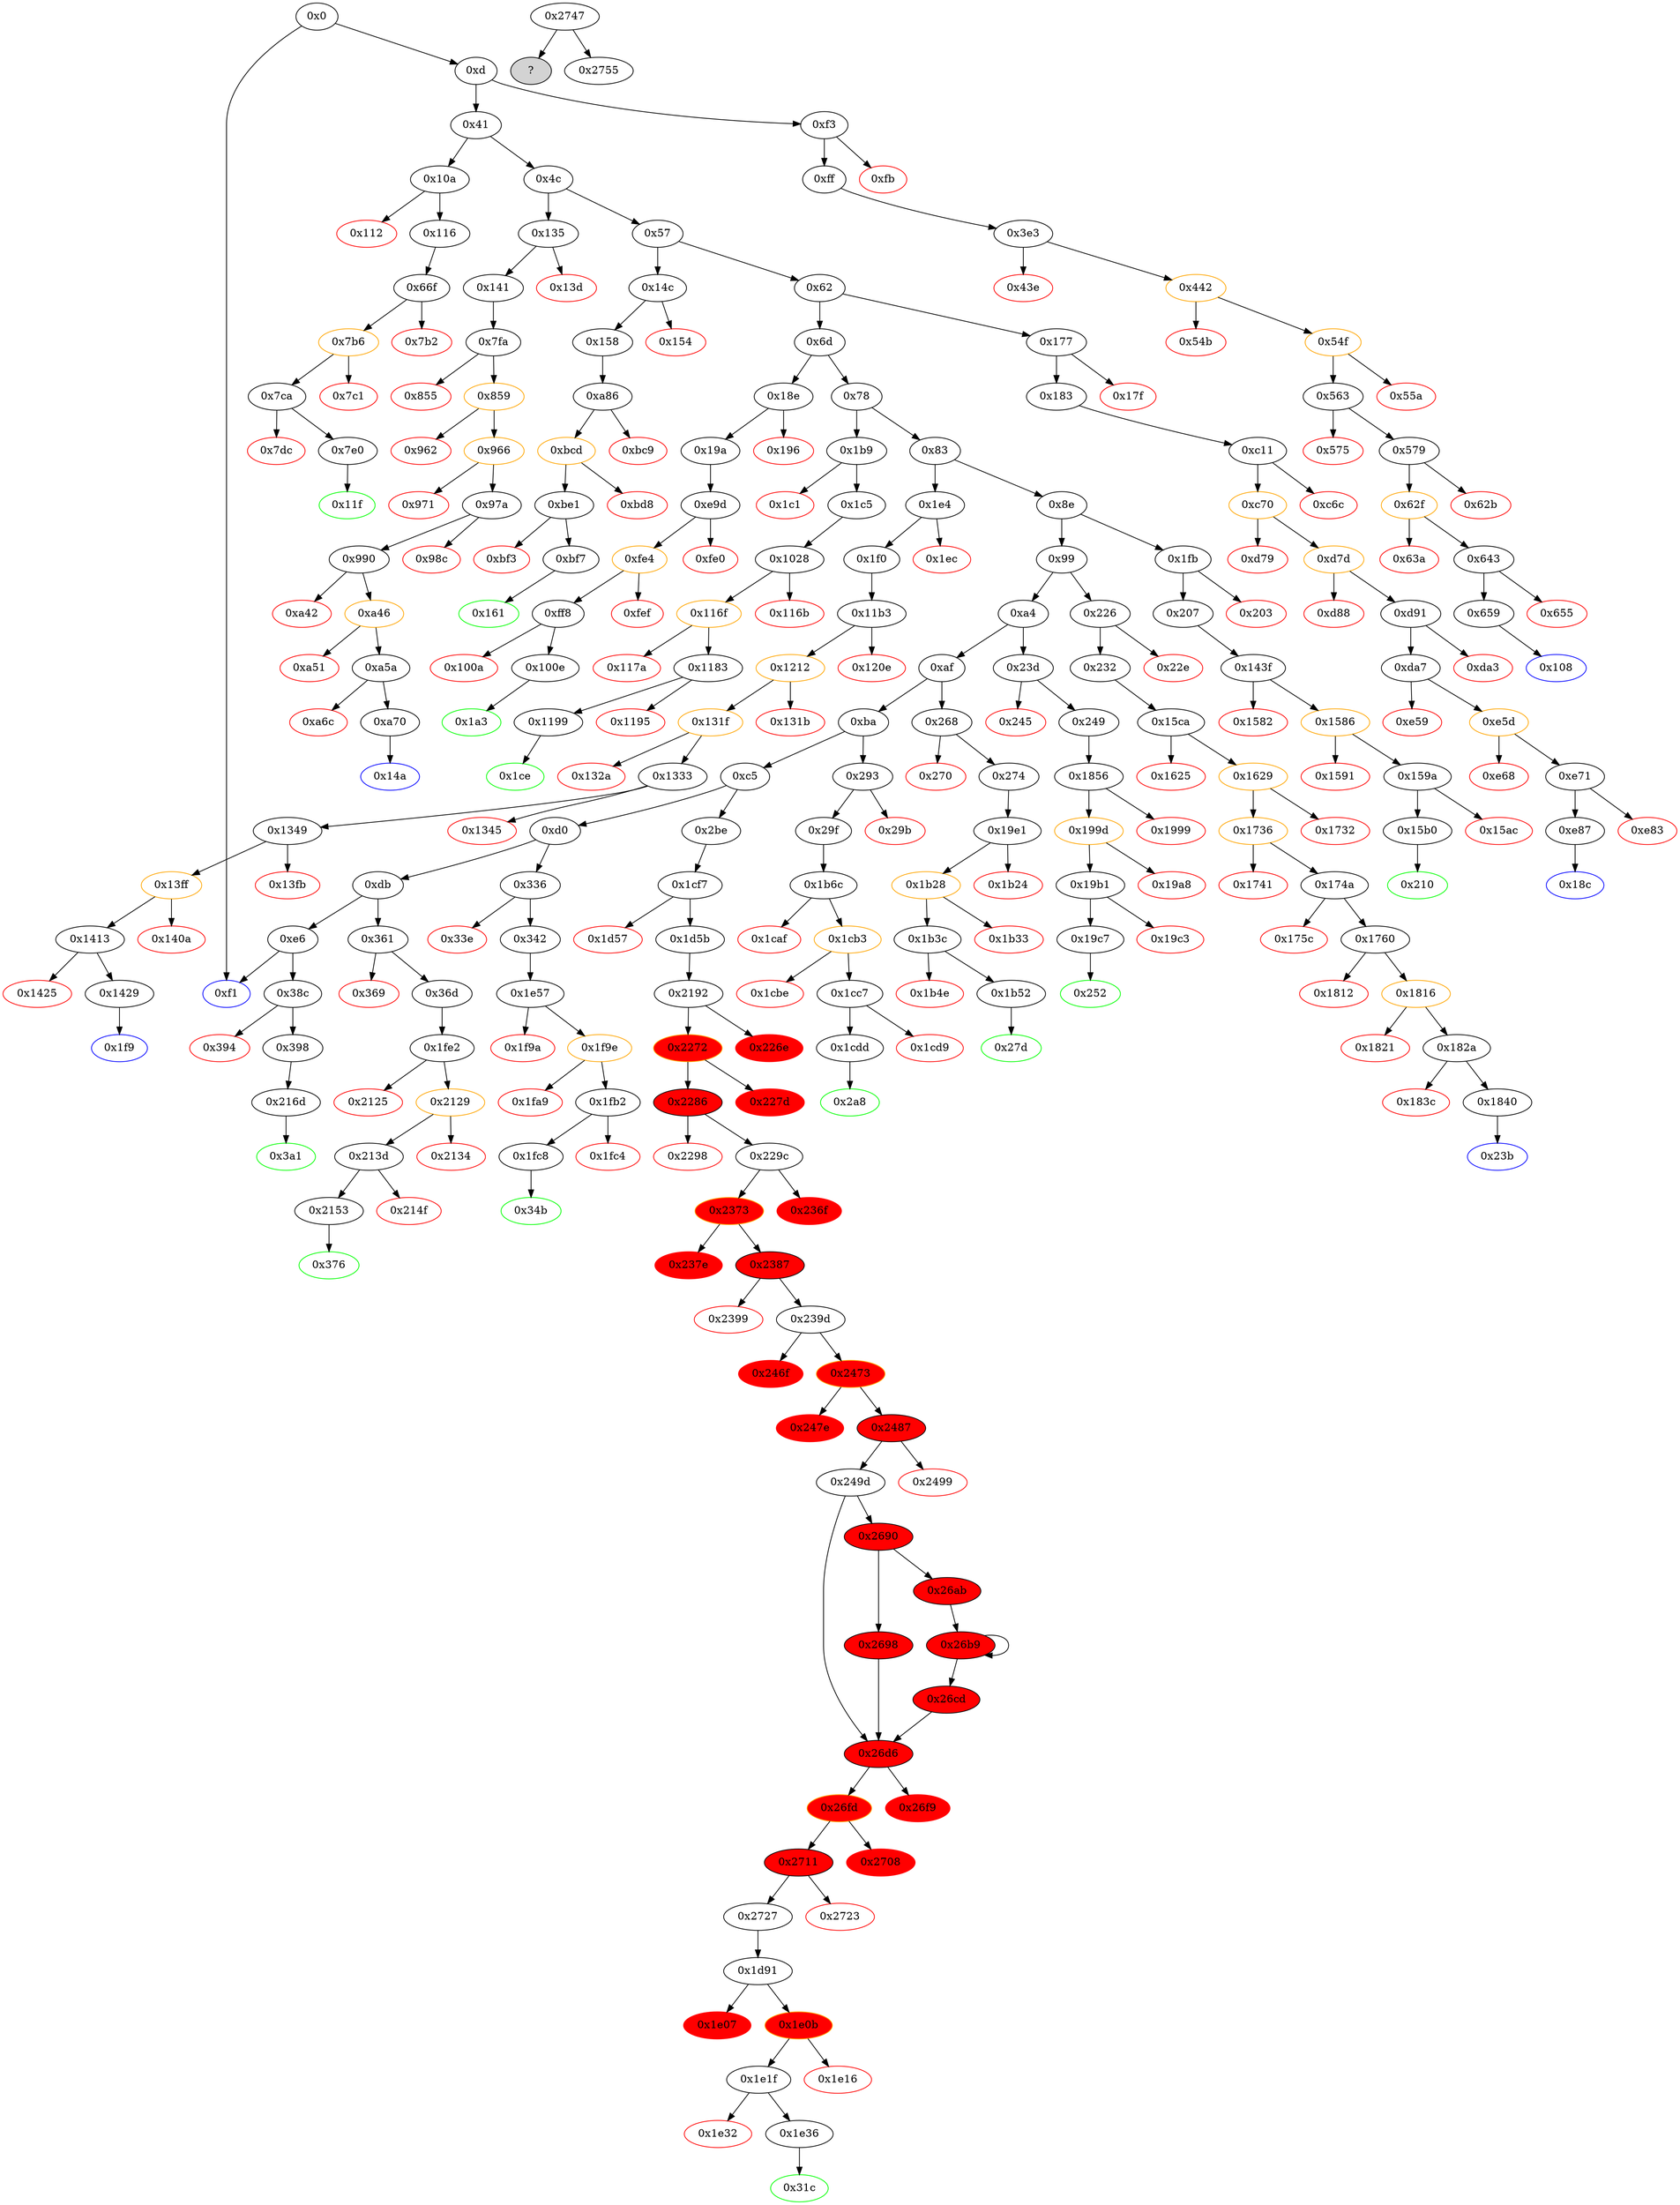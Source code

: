 digraph "" {
"0x1425" [color=red, fillcolor=white, id="0x1425", style=filled, tooltip="Block 0x1425\n[0x1425:0x1428]\n---\nPredecessors: [0x1413]\nSuccessors: []\n---\n0x1425 PUSH1 0x0\n0x1427 DUP1\n0x1428 REVERT\n---\n0x1425: V1165 = 0x0\n0x1428: REVERT 0x0 0x0\n---\nEntry stack: [V11, 0x1f9, V1069, V1116, V1159, V1160]\nStack pops: 0\nStack additions: []\nExit stack: [V11, 0x1f9, V1069, V1116, V1159, V1160]\n\nDef sites:\nV11: {0xd.0x35}\n0x1f9: {0x1f0.0x1f2}\nV1069: {0x1212.0x1282}\nV1116: {0x1349.0x134f}\nV1159: {0x1413.0x141a}\nV1160: {0x1413.0x141b}\n"];
"0x1e1f" [fillcolor=white, id="0x1e1f", style=filled, tooltip="Block 0x1e1f\n[0x1e1f:0x1e31]\n---\nPredecessors: [0x1e0b]\nSuccessors: [0x1e32, 0x1e36]\n---\n0x1e1f JUMPDEST\n0x1e20 POP\n0x1e21 POP\n0x1e22 POP\n0x1e23 POP\n0x1e24 POP\n0x1e25 PUSH1 0x40\n0x1e27 MLOAD\n0x1e28 RETURNDATASIZE\n0x1e29 PUSH1 0x20\n0x1e2b DUP2\n0x1e2c LT\n0x1e2d ISZERO\n0x1e2e PUSH2 0x1e36\n0x1e31 JUMPI\n---\n0x1e1f: JUMPDEST \n0x1e25: V1704 = 0x40\n0x1e27: V1705 = M[0x40]\n0x1e28: V1706 = RETURNDATASIZE\n0x1e29: V1707 = 0x20\n0x1e2c: V1708 = LT V1706 0x20\n0x1e2d: V1709 = ISZERO V1708\n0x1e2e: V1710 = 0x1e36\n0x1e31: JUMPI 0x1e36 V1709\n---\nEntry stack: [V11, 0x31c, V204, V209, V212, 0x0, V209, V209, V204, V2207, V1670, 0xf39b5b9b, V2207, V1685, V1697]\nStack pops: 5\nStack additions: [V1705, V1706]\nExit stack: [V11, 0x31c, V204, V209, V212, 0x0, V209, V209, V204, V2207, V1705, V1706]\n\nDef sites:\nV11: {0xd.0x35}\n0x31c: {0x2be.0x2bf}\nV204: {0x2be.0x2e2}\nV209: {0x2be.0x302}\nV212: {0x2be.0x30c}\n0x0: {0x1cf7.0x1cf8}\nV209: {0x2be.0x302}\nV209: {0x2be.0x302}\nV204: {0x2be.0x2e2}\nV2207: {0x2727.0x272d}\nV1670: {0x1d91.0x1daa}\n0xf39b5b9b: {0x1d91.0x1dab}\nV2207: {0x2727.0x272d}\nV1685: {0x1d91.0x1dee}\nV1697: {0x1e0b.0x1e0f}\n"];
"0xda7" [fillcolor=white, id="0xda7", style=filled, tooltip="Block 0xda7\n[0xda7:0xe58]\n---\nPredecessors: [0xd91]\nSuccessors: [0xe59, 0xe5d]\n---\n0xda7 JUMPDEST\n0xda8 DUP2\n0xda9 ADD\n0xdaa SWAP1\n0xdab DUP1\n0xdac DUP1\n0xdad MLOAD\n0xdae SWAP1\n0xdaf PUSH1 0x20\n0xdb1 ADD\n0xdb2 SWAP1\n0xdb3 SWAP3\n0xdb4 SWAP2\n0xdb5 SWAP1\n0xdb6 POP\n0xdb7 POP\n0xdb8 POP\n0xdb9 SWAP1\n0xdba POP\n0xdbb DUP2\n0xdbc PUSH20 0xffffffffffffffffffffffffffffffffffffffff\n0xdd1 AND\n0xdd2 PUSH4 0xa9059cbb\n0xdd7 CALLER\n0xdd8 DUP4\n0xdd9 PUSH1 0x40\n0xddb MLOAD\n0xddc DUP4\n0xddd PUSH4 0xffffffff\n0xde2 AND\n0xde3 PUSH29 0x100000000000000000000000000000000000000000000000000000000\n0xe01 MUL\n0xe02 DUP2\n0xe03 MSTORE\n0xe04 PUSH1 0x4\n0xe06 ADD\n0xe07 DUP1\n0xe08 DUP4\n0xe09 PUSH20 0xffffffffffffffffffffffffffffffffffffffff\n0xe1e AND\n0xe1f PUSH20 0xffffffffffffffffffffffffffffffffffffffff\n0xe34 AND\n0xe35 DUP2\n0xe36 MSTORE\n0xe37 PUSH1 0x20\n0xe39 ADD\n0xe3a DUP3\n0xe3b DUP2\n0xe3c MSTORE\n0xe3d PUSH1 0x20\n0xe3f ADD\n0xe40 SWAP3\n0xe41 POP\n0xe42 POP\n0xe43 POP\n0xe44 PUSH1 0x20\n0xe46 PUSH1 0x40\n0xe48 MLOAD\n0xe49 DUP1\n0xe4a DUP4\n0xe4b SUB\n0xe4c DUP2\n0xe4d PUSH1 0x0\n0xe4f DUP8\n0xe50 DUP1\n0xe51 EXTCODESIZE\n0xe52 ISZERO\n0xe53 DUP1\n0xe54 ISZERO\n0xe55 PUSH2 0xe5d\n0xe58 JUMPI\n---\n0xda7: JUMPDEST \n0xda9: V809 = ADD V802 V803\n0xdad: V810 = M[V802]\n0xdaf: V811 = 0x20\n0xdb1: V812 = ADD 0x20 V802\n0xdbc: V813 = 0xffffffffffffffffffffffffffffffffffffffff\n0xdd1: V814 = AND 0xffffffffffffffffffffffffffffffffffffffff V763\n0xdd2: V815 = 0xa9059cbb\n0xdd7: V816 = CALLER\n0xdd9: V817 = 0x40\n0xddb: V818 = M[0x40]\n0xddd: V819 = 0xffffffff\n0xde2: V820 = AND 0xffffffff 0xa9059cbb\n0xde3: V821 = 0x100000000000000000000000000000000000000000000000000000000\n0xe01: V822 = MUL 0x100000000000000000000000000000000000000000000000000000000 0xa9059cbb\n0xe03: M[V818] = 0xa9059cbb00000000000000000000000000000000000000000000000000000000\n0xe04: V823 = 0x4\n0xe06: V824 = ADD 0x4 V818\n0xe09: V825 = 0xffffffffffffffffffffffffffffffffffffffff\n0xe1e: V826 = AND 0xffffffffffffffffffffffffffffffffffffffff V816\n0xe1f: V827 = 0xffffffffffffffffffffffffffffffffffffffff\n0xe34: V828 = AND 0xffffffffffffffffffffffffffffffffffffffff V826\n0xe36: M[V824] = V828\n0xe37: V829 = 0x20\n0xe39: V830 = ADD 0x20 V824\n0xe3c: M[V830] = V810\n0xe3d: V831 = 0x20\n0xe3f: V832 = ADD 0x20 V830\n0xe44: V833 = 0x20\n0xe46: V834 = 0x40\n0xe48: V835 = M[0x40]\n0xe4b: V836 = SUB V832 V835\n0xe4d: V837 = 0x0\n0xe51: V838 = EXTCODESIZE V814\n0xe52: V839 = ISZERO V838\n0xe54: V840 = ISZERO V839\n0xe55: V841 = 0xe5d\n0xe58: JUMPI 0xe5d V840\n---\nEntry stack: [V11, 0x18c, V763, 0x0, V802, V803]\nStack pops: 4\nStack additions: [S3, V810, V814, 0xa9059cbb, V832, 0x20, V835, V836, V835, 0x0, V814, V839]\nExit stack: [V11, 0x18c, V763, V810, V814, 0xa9059cbb, V832, 0x20, V835, V836, V835, 0x0, V814, V839]\n\nDef sites:\nV11: {0xd.0x35}\n0x18c: {0x183.0x185}\nV763: {0xc70.0xce0}\n0x0: {0xc11.0xc12}\nV802: {0xd91.0xd98}\nV803: {0xd91.0xd99}\n"];
"0x175c" [color=red, fillcolor=white, id="0x175c", style=filled, tooltip="Block 0x175c\n[0x175c:0x175f]\n---\nPredecessors: [0x174a]\nSuccessors: []\n---\n0x175c PUSH1 0x0\n0x175e DUP1\n0x175f REVERT\n---\n0x175c: V1339 = 0x0\n0x175f: REVERT 0x0 0x0\n---\nEntry stack: [V11, 0x23b, V1294, 0x0, V1333, V1334]\nStack pops: 0\nStack additions: []\nExit stack: [V11, 0x23b, V1294, 0x0, V1333, V1334]\n\nDef sites:\nV11: {0xd.0x35}\n0x23b: {0x232.0x234}\nV1294: {0x1629.0x1699}\n0x0: {0x15ca.0x15cb}\nV1333: {0x174a.0x1751}\nV1334: {0x174a.0x1752}\n"];
"0xa5a" [fillcolor=white, id="0xa5a", style=filled, tooltip="Block 0xa5a\n[0xa5a:0xa6b]\n---\nPredecessors: [0xa46]\nSuccessors: [0xa6c, 0xa70]\n---\n0xa5a JUMPDEST\n0xa5b POP\n0xa5c POP\n0xa5d POP\n0xa5e POP\n0xa5f PUSH1 0x40\n0xa61 MLOAD\n0xa62 RETURNDATASIZE\n0xa63 PUSH1 0x20\n0xa65 DUP2\n0xa66 LT\n0xa67 ISZERO\n0xa68 PUSH2 0xa70\n0xa6b JUMPI\n---\n0xa5a: JUMPDEST \n0xa5f: V627 = 0x40\n0xa61: V628 = M[0x40]\n0xa62: V629 = RETURNDATASIZE\n0xa63: V630 = 0x20\n0xa66: V631 = LT V629 0x20\n0xa67: V632 = ISZERO V631\n0xa68: V633 = 0xa70\n0xa6b: JUMPI 0xa70 V632\n---\nEntry stack: [V11, 0x14a, V538, V585, V589, 0xa9059cbb, V607, V620]\nStack pops: 4\nStack additions: [V628, V629]\nExit stack: [V11, 0x14a, V538, V585, V628, V629]\n\nDef sites:\nV11: {0xd.0x35}\n0x14a: {0x141.0x143}\nV538: {0x859.0x8c9}\nV585: {0x990.0x996}\nV589: {0x990.0x9ba}\n0xa9059cbb: {0x990.0x9bb}\nV607: {0x990.0xa28}\nV620: {0xa46.0xa4a}\n"];
"0x23b" [color=blue, fillcolor=white, id="0x23b", style=filled, tooltip="Block 0x23b\n[0x23b:0x23c]\n---\nPredecessors: [0x1840]\nSuccessors: []\n---\n0x23b JUMPDEST\n0x23c STOP\n---\n0x23b: JUMPDEST \n0x23c: STOP \n---\nEntry stack: [V11]\nStack pops: 0\nStack additions: []\nExit stack: [V11]\n\nDef sites:\nV11: {0xd.0x35}\n"];
"0x361" [fillcolor=white, id="0x361", style=filled, tooltip="Block 0x361\n[0x361:0x368]\n---\nPredecessors: [0xdb]\nSuccessors: [0x369, 0x36d]\n---\n0x361 JUMPDEST\n0x362 CALLVALUE\n0x363 DUP1\n0x364 ISZERO\n0x365 PUSH2 0x36d\n0x368 JUMPI\n---\n0x361: JUMPDEST \n0x362: V240 = CALLVALUE\n0x364: V241 = ISZERO V240\n0x365: V242 = 0x36d\n0x368: JUMPI 0x36d V241\n---\nEntry stack: [V11]\nStack pops: 0\nStack additions: [V240]\nExit stack: [V11, V240]\n\nDef sites:\nV11: {0xd.0x35}\n"];
"0x140a" [color=red, fillcolor=white, id="0x140a", style=filled, tooltip="Block 0x140a\n[0x140a:0x1412]\n---\nPredecessors: [0x13ff]\nSuccessors: []\n---\n0x140a RETURNDATASIZE\n0x140b PUSH1 0x0\n0x140d DUP1\n0x140e RETURNDATACOPY\n0x140f RETURNDATASIZE\n0x1410 PUSH1 0x0\n0x1412 REVERT\n---\n0x140a: V1154 = RETURNDATASIZE\n0x140b: V1155 = 0x0\n0x140e: RETURNDATACOPY 0x0 0x0 V1154\n0x140f: V1156 = RETURNDATASIZE\n0x1410: V1157 = 0x0\n0x1412: REVERT 0x0 V1156\n---\nEntry stack: [V11, 0x1f9, V1069, V1116, V1120, 0xa9059cbb, V1138, V1151]\nStack pops: 0\nStack additions: []\nExit stack: [V11, 0x1f9, V1069, V1116, V1120, 0xa9059cbb, V1138, V1151]\n\nDef sites:\nV11: {0xd.0x35}\n0x1f9: {0x1f0.0x1f2}\nV1069: {0x1212.0x1282}\nV1116: {0x1349.0x134f}\nV1120: {0x1349.0x1373}\n0xa9059cbb: {0x1349.0x1374}\nV1138: {0x1349.0x13e1}\nV1151: {0x13ff.0x1403}\n"];
"0x1816" [color=orange, fillcolor=white, id="0x1816", style=filled, tooltip="Block 0x1816\n[0x1816:0x1820]\n---\nPredecessors: [0x1760]\nSuccessors: [0x1821, 0x182a]\n---\n0x1816 JUMPDEST\n0x1817 POP\n0x1818 GAS\n0x1819 CALL\n0x181a ISZERO\n0x181b DUP1\n0x181c ISZERO\n0x181d PUSH2 0x182a\n0x1820 JUMPI\n---\n0x1816: JUMPDEST \n0x1818: V1374 = GAS\n0x1819: V1375 = CALL V1374 V1345 0x0 V1366 V1367 V1366 0x20\n0x181a: V1376 = ISZERO V1375\n0x181c: V1377 = ISZERO V1376\n0x181d: V1378 = 0x182a\n0x1820: JUMPI 0x182a V1377\n---\nEntry stack: [V11, 0x23b, V1294, V1341, V1345, 0xa9059cbb, V1363, 0x20, V1366, V1367, V1366, 0x0, V1345, V1370]\nStack pops: 7\nStack additions: [V1376]\nExit stack: [V11, 0x23b, V1294, V1341, V1345, 0xa9059cbb, V1363, V1376]\n\nDef sites:\nV11: {0xd.0x35}\n0x23b: {0x232.0x234}\nV1294: {0x1629.0x1699}\nV1341: {0x1760.0x1766}\nV1345: {0x1760.0x178a}\n0xa9059cbb: {0x1760.0x178b}\nV1363: {0x1760.0x17f8}\n0x20: {0x1760.0x17fd}\nV1366: {0x1760.0x1801}\nV1367: {0x1760.0x1804}\nV1366: {0x1760.0x1801}\n0x0: {0x1760.0x1806}\nV1345: {0x1760.0x178a}\nV1370: {0x1760.0x180b}\n"];
"0x2153" [fillcolor=white, id="0x2153", style=filled, tooltip="Block 0x2153\n[0x2153:0x216c]\n---\nPredecessors: [0x213d]\nSuccessors: [0x376]\n---\n0x2153 JUMPDEST\n0x2154 DUP2\n0x2155 ADD\n0x2156 SWAP1\n0x2157 DUP1\n0x2158 DUP1\n0x2159 MLOAD\n0x215a SWAP1\n0x215b PUSH1 0x20\n0x215d ADD\n0x215e SWAP1\n0x215f SWAP3\n0x2160 SWAP2\n0x2161 SWAP1\n0x2162 POP\n0x2163 POP\n0x2164 POP\n0x2165 SWAP1\n0x2166 POP\n0x2167 DUP1\n0x2168 SWAP2\n0x2169 POP\n0x216a POP\n0x216b SWAP1\n0x216c JUMP\n---\n0x2153: JUMPDEST \n0x2155: V1875 = ADD V1868 V1869\n0x2159: V1876 = M[V1868]\n0x215b: V1877 = 0x20\n0x215d: V1878 = ADD 0x20 V1868\n0x216c: JUMP 0x376\n---\nEntry stack: [V11, 0x376, 0x0, 0x0, V1868, V1869]\nStack pops: 5\nStack additions: [V1876]\nExit stack: [V11, V1876]\n\nDef sites:\nV11: {0xd.0x35}\n0x376: {0x36d.0x36f}\n0x0: {0x1fe2.0x1fe3}\n0x0: {0x1fe2.0x1fe3}\nV1868: {0x213d.0x2144}\nV1869: {0x213d.0x2145}\n"];
"0xbd8" [color=red, fillcolor=white, id="0xbd8", style=filled, tooltip="Block 0xbd8\n[0xbd8:0xbe0]\n---\nPredecessors: [0xbcd]\nSuccessors: []\n---\n0xbd8 RETURNDATASIZE\n0xbd9 PUSH1 0x0\n0xbdb DUP1\n0xbdc RETURNDATACOPY\n0xbdd RETURNDATASIZE\n0xbde PUSH1 0x0\n0xbe0 REVERT\n---\n0xbd8: V704 = RETURNDATASIZE\n0xbd9: V705 = 0x0\n0xbdc: RETURNDATACOPY 0x0 0x0 V704\n0xbdd: V706 = RETURNDATASIZE\n0xbde: V707 = 0x0\n0xbe0: REVERT 0x0 V706\n---\nEntry stack: [V11, 0x161, 0x0, 0x0, V649, 0x667e9394, V688, V701]\nStack pops: 0\nStack additions: []\nExit stack: [V11, 0x161, 0x0, 0x0, V649, 0x667e9394, V688, V701]\n\nDef sites:\nV11: {0xd.0x35}\n0x161: {0x158.0x15a}\n0x0: {0xa86.0xa87}\n0x0: {0xa86.0xa87}\nV649: {0xa86.0xac2}\n0x667e9394: {0xa86.0xac3}\nV688: {0xa86.0xbad}\nV701: {0xbcd.0xbd1}\n"];
"0x859" [color=orange, fillcolor=white, id="0x859", style=filled, tooltip="Block 0x859\n[0x859:0x961]\n---\nPredecessors: [0x7fa]\nSuccessors: [0x962, 0x966]\n---\n0x859 JUMPDEST\n0x85a CALLER\n0x85b PUSH20 0xffffffffffffffffffffffffffffffffffffffff\n0x870 AND\n0x871 PUSH2 0x8fc\n0x874 ADDRESS\n0x875 PUSH20 0xffffffffffffffffffffffffffffffffffffffff\n0x88a AND\n0x88b BALANCE\n0x88c SWAP1\n0x88d DUP2\n0x88e ISZERO\n0x88f MUL\n0x890 SWAP1\n0x891 PUSH1 0x40\n0x893 MLOAD\n0x894 PUSH1 0x0\n0x896 PUSH1 0x40\n0x898 MLOAD\n0x899 DUP1\n0x89a DUP4\n0x89b SUB\n0x89c DUP2\n0x89d DUP6\n0x89e DUP9\n0x89f DUP9\n0x8a0 CALL\n0x8a1 SWAP4\n0x8a2 POP\n0x8a3 POP\n0x8a4 POP\n0x8a5 POP\n0x8a6 POP\n0x8a7 PUSH1 0x4\n0x8a9 PUSH1 0x0\n0x8ab SWAP1\n0x8ac SLOAD\n0x8ad SWAP1\n0x8ae PUSH2 0x100\n0x8b1 EXP\n0x8b2 SWAP1\n0x8b3 DIV\n0x8b4 PUSH20 0xffffffffffffffffffffffffffffffffffffffff\n0x8c9 AND\n0x8ca SWAP2\n0x8cb POP\n0x8cc DUP2\n0x8cd PUSH20 0xffffffffffffffffffffffffffffffffffffffff\n0x8e2 AND\n0x8e3 PUSH4 0x70a08231\n0x8e8 ADDRESS\n0x8e9 PUSH1 0x40\n0x8eb MLOAD\n0x8ec DUP3\n0x8ed PUSH4 0xffffffff\n0x8f2 AND\n0x8f3 PUSH29 0x100000000000000000000000000000000000000000000000000000000\n0x911 MUL\n0x912 DUP2\n0x913 MSTORE\n0x914 PUSH1 0x4\n0x916 ADD\n0x917 DUP1\n0x918 DUP3\n0x919 PUSH20 0xffffffffffffffffffffffffffffffffffffffff\n0x92e AND\n0x92f PUSH20 0xffffffffffffffffffffffffffffffffffffffff\n0x944 AND\n0x945 DUP2\n0x946 MSTORE\n0x947 PUSH1 0x20\n0x949 ADD\n0x94a SWAP2\n0x94b POP\n0x94c POP\n0x94d PUSH1 0x20\n0x94f PUSH1 0x40\n0x951 MLOAD\n0x952 DUP1\n0x953 DUP4\n0x954 SUB\n0x955 DUP2\n0x956 PUSH1 0x0\n0x958 DUP8\n0x959 DUP1\n0x95a EXTCODESIZE\n0x95b ISZERO\n0x95c DUP1\n0x95d ISZERO\n0x95e PUSH2 0x966\n0x961 JUMPI\n---\n0x859: JUMPDEST \n0x85a: V514 = CALLER\n0x85b: V515 = 0xffffffffffffffffffffffffffffffffffffffff\n0x870: V516 = AND 0xffffffffffffffffffffffffffffffffffffffff V514\n0x871: V517 = 0x8fc\n0x874: V518 = ADDRESS\n0x875: V519 = 0xffffffffffffffffffffffffffffffffffffffff\n0x88a: V520 = AND 0xffffffffffffffffffffffffffffffffffffffff V518\n0x88b: V521 = BALANCE V520\n0x88e: V522 = ISZERO V521\n0x88f: V523 = MUL V522 0x8fc\n0x891: V524 = 0x40\n0x893: V525 = M[0x40]\n0x894: V526 = 0x0\n0x896: V527 = 0x40\n0x898: V528 = M[0x40]\n0x89b: V529 = SUB V525 V528\n0x8a0: V530 = CALL V523 V516 V521 V528 V529 V528 0x0\n0x8a7: V531 = 0x4\n0x8a9: V532 = 0x0\n0x8ac: V533 = S[0x4]\n0x8ae: V534 = 0x100\n0x8b1: V535 = EXP 0x100 0x0\n0x8b3: V536 = DIV V533 0x1\n0x8b4: V537 = 0xffffffffffffffffffffffffffffffffffffffff\n0x8c9: V538 = AND 0xffffffffffffffffffffffffffffffffffffffff V536\n0x8cd: V539 = 0xffffffffffffffffffffffffffffffffffffffff\n0x8e2: V540 = AND 0xffffffffffffffffffffffffffffffffffffffff V538\n0x8e3: V541 = 0x70a08231\n0x8e8: V542 = ADDRESS\n0x8e9: V543 = 0x40\n0x8eb: V544 = M[0x40]\n0x8ed: V545 = 0xffffffff\n0x8f2: V546 = AND 0xffffffff 0x70a08231\n0x8f3: V547 = 0x100000000000000000000000000000000000000000000000000000000\n0x911: V548 = MUL 0x100000000000000000000000000000000000000000000000000000000 0x70a08231\n0x913: M[V544] = 0x70a0823100000000000000000000000000000000000000000000000000000000\n0x914: V549 = 0x4\n0x916: V550 = ADD 0x4 V544\n0x919: V551 = 0xffffffffffffffffffffffffffffffffffffffff\n0x92e: V552 = AND 0xffffffffffffffffffffffffffffffffffffffff V542\n0x92f: V553 = 0xffffffffffffffffffffffffffffffffffffffff\n0x944: V554 = AND 0xffffffffffffffffffffffffffffffffffffffff V552\n0x946: M[V550] = V554\n0x947: V555 = 0x20\n0x949: V556 = ADD 0x20 V550\n0x94d: V557 = 0x20\n0x94f: V558 = 0x40\n0x951: V559 = M[0x40]\n0x954: V560 = SUB V556 V559\n0x956: V561 = 0x0\n0x95a: V562 = EXTCODESIZE V540\n0x95b: V563 = ISZERO V562\n0x95d: V564 = ISZERO V563\n0x95e: V565 = 0x966\n0x961: JUMPI 0x966 V564\n---\nEntry stack: [V11, 0x14a, 0x0, 0x0]\nStack pops: 2\nStack additions: [V538, S0, V540, 0x70a08231, V556, 0x20, V559, V560, V559, 0x0, V540, V563]\nExit stack: [V11, 0x14a, V538, 0x0, V540, 0x70a08231, V556, 0x20, V559, V560, V559, 0x0, V540, V563]\n\nDef sites:\nV11: {0xd.0x35}\n0x14a: {0x141.0x143}\n0x0: {0x7fa.0x7fb}\n0x0: {0x7fa.0x7fb}\n"];
"0xa42" [color=red, fillcolor=white, id="0xa42", style=filled, tooltip="Block 0xa42\n[0xa42:0xa45]\n---\nPredecessors: [0x990]\nSuccessors: []\n---\n0xa42 PUSH1 0x0\n0xa44 DUP1\n0xa45 REVERT\n---\n0xa42: V617 = 0x0\n0xa45: REVERT 0x0 0x0\n---\nEntry stack: [V11, 0x14a, V538, V585, V589, 0xa9059cbb, V607, 0x20, V610, V611, V610, 0x0, V589, V614]\nStack pops: 0\nStack additions: []\nExit stack: [V11, 0x14a, V538, V585, V589, 0xa9059cbb, V607, 0x20, V610, V611, V610, 0x0, V589, V614]\n\nDef sites:\nV11: {0xd.0x35}\n0x14a: {0x141.0x143}\nV538: {0x859.0x8c9}\nV585: {0x990.0x996}\nV589: {0x990.0x9ba}\n0xa9059cbb: {0x990.0x9bb}\nV607: {0x990.0xa28}\n0x20: {0x990.0xa2d}\nV610: {0x990.0xa31}\nV611: {0x990.0xa34}\nV610: {0x990.0xa31}\n0x0: {0x990.0xa36}\nV589: {0x990.0x9ba}\nV614: {0x990.0xa3b}\n"];
"0xbf7" [fillcolor=white, id="0xbf7", style=filled, tooltip="Block 0xbf7\n[0xbf7:0xc10]\n---\nPredecessors: [0xbe1]\nSuccessors: [0x161]\n---\n0xbf7 JUMPDEST\n0xbf8 DUP2\n0xbf9 ADD\n0xbfa SWAP1\n0xbfb DUP1\n0xbfc DUP1\n0xbfd MLOAD\n0xbfe SWAP1\n0xbff PUSH1 0x20\n0xc01 ADD\n0xc02 SWAP1\n0xc03 SWAP3\n0xc04 SWAP2\n0xc05 SWAP1\n0xc06 POP\n0xc07 POP\n0xc08 POP\n0xc09 SWAP1\n0xc0a POP\n0xc0b DUP1\n0xc0c SWAP2\n0xc0d POP\n0xc0e POP\n0xc0f SWAP1\n0xc10 JUMP\n---\n0xbf7: JUMPDEST \n0xbf9: V716 = ADD V709 V710\n0xbfd: V717 = M[V709]\n0xbff: V718 = 0x20\n0xc01: V719 = ADD 0x20 V709\n0xc10: JUMP 0x161\n---\nEntry stack: [V11, 0x161, 0x0, 0x0, V709, V710]\nStack pops: 5\nStack additions: [V717]\nExit stack: [V11, V717]\n\nDef sites:\nV11: {0xd.0x35}\n0x161: {0x158.0x15a}\n0x0: {0xa86.0xa87}\n0x0: {0xa86.0xa87}\nV709: {0xbe1.0xbe8}\nV710: {0xbe1.0xbe9}\n"];
"0x232" [fillcolor=white, id="0x232", style=filled, tooltip="Block 0x232\n[0x232:0x23a]\n---\nPredecessors: [0x226]\nSuccessors: [0x15ca]\n---\n0x232 JUMPDEST\n0x233 POP\n0x234 PUSH2 0x23b\n0x237 PUSH2 0x15ca\n0x23a JUMP\n---\n0x232: JUMPDEST \n0x234: V156 = 0x23b\n0x237: V157 = 0x15ca\n0x23a: JUMP 0x15ca\n---\nEntry stack: [V11, V152]\nStack pops: 1\nStack additions: [0x23b]\nExit stack: [V11, 0x23b]\n\nDef sites:\nV11: {0xd.0x35}\nV152: {0x226.0x227}\n"];
"0x131b" [color=red, fillcolor=white, id="0x131b", style=filled, tooltip="Block 0x131b\n[0x131b:0x131e]\n---\nPredecessors: [0x1212]\nSuccessors: []\n---\n0x131b PUSH1 0x0\n0x131d DUP1\n0x131e REVERT\n---\n0x131b: V1097 = 0x0\n0x131e: REVERT 0x0 0x0\n---\nEntry stack: [V11, 0x1f9, V1069, 0x0, V1071, 0x70a08231, V1087, 0x20, V1090, V1091, V1090, 0x0, V1071, V1094]\nStack pops: 0\nStack additions: []\nExit stack: [V11, 0x1f9, V1069, 0x0, V1071, 0x70a08231, V1087, 0x20, V1090, V1091, V1090, 0x0, V1071, V1094]\n\nDef sites:\nV11: {0xd.0x35}\n0x1f9: {0x1f0.0x1f2}\nV1069: {0x1212.0x1282}\n0x0: {0x11b3.0x11b4}\nV1071: {0x1212.0x129b}\n0x70a08231: {0x1212.0x129c}\nV1087: {0x1212.0x1302}\n0x20: {0x1212.0x1306}\nV1090: {0x1212.0x130a}\nV1091: {0x1212.0x130d}\nV1090: {0x1212.0x130a}\n0x0: {0x1212.0x130f}\nV1071: {0x1212.0x129b}\nV1094: {0x1212.0x1314}\n"];
"0x97a" [fillcolor=white, id="0x97a", style=filled, tooltip="Block 0x97a\n[0x97a:0x98b]\n---\nPredecessors: [0x966]\nSuccessors: [0x98c, 0x990]\n---\n0x97a JUMPDEST\n0x97b POP\n0x97c POP\n0x97d POP\n0x97e POP\n0x97f PUSH1 0x40\n0x981 MLOAD\n0x982 RETURNDATASIZE\n0x983 PUSH1 0x20\n0x985 DUP2\n0x986 LT\n0x987 ISZERO\n0x988 PUSH2 0x990\n0x98b JUMPI\n---\n0x97a: JUMPDEST \n0x97f: V576 = 0x40\n0x981: V577 = M[0x40]\n0x982: V578 = RETURNDATASIZE\n0x983: V579 = 0x20\n0x986: V580 = LT V578 0x20\n0x987: V581 = ISZERO V580\n0x988: V582 = 0x990\n0x98b: JUMPI 0x990 V581\n---\nEntry stack: [V11, 0x14a, V538, 0x0, V540, 0x70a08231, V556, V569]\nStack pops: 4\nStack additions: [V577, V578]\nExit stack: [V11, 0x14a, V538, 0x0, V577, V578]\n\nDef sites:\nV11: {0xd.0x35}\n0x14a: {0x141.0x143}\nV538: {0x859.0x8c9}\n0x0: {0x7fa.0x7fb}\nV540: {0x859.0x8e2}\n0x70a08231: {0x859.0x8e3}\nV556: {0x859.0x949}\nV569: {0x966.0x96a}\n"];
"0x563" [fillcolor=white, id="0x563", style=filled, tooltip="Block 0x563\n[0x563:0x574]\n---\nPredecessors: [0x54f]\nSuccessors: [0x575, 0x579]\n---\n0x563 JUMPDEST\n0x564 POP\n0x565 POP\n0x566 POP\n0x567 POP\n0x568 PUSH1 0x40\n0x56a MLOAD\n0x56b RETURNDATASIZE\n0x56c PUSH1 0x20\n0x56e DUP2\n0x56f LT\n0x570 ISZERO\n0x571 PUSH2 0x579\n0x574 JUMPI\n---\n0x563: JUMPDEST \n0x568: V351 = 0x40\n0x56a: V352 = M[0x40]\n0x56b: V353 = RETURNDATASIZE\n0x56c: V354 = 0x20\n0x56f: V355 = LT V353 0x20\n0x570: V356 = ISZERO V355\n0x571: V357 = 0x579\n0x574: JUMPI 0x579 V356\n---\nEntry stack: [V11, 0x108, V313, 0x0, V315, 0x70a08231, V331, V344]\nStack pops: 4\nStack additions: [V352, V353]\nExit stack: [V11, 0x108, V313, 0x0, V352, V353]\n\nDef sites:\nV11: {0xd.0x35}\n0x108: {0xff.0x101}\nV313: {0x442.0x4b2}\n0x0: {0x3e3.0x3e4}\nV315: {0x442.0x4cb}\n0x70a08231: {0x442.0x4cc}\nV331: {0x442.0x532}\nV344: {0x54f.0x553}\n"];
"0x1732" [color=red, fillcolor=white, id="0x1732", style=filled, tooltip="Block 0x1732\n[0x1732:0x1735]\n---\nPredecessors: [0x1629]\nSuccessors: []\n---\n0x1732 PUSH1 0x0\n0x1734 DUP1\n0x1735 REVERT\n---\n0x1732: V1322 = 0x0\n0x1735: REVERT 0x0 0x0\n---\nEntry stack: [V11, 0x23b, V1294, 0x0, V1296, 0x70a08231, V1312, 0x20, V1315, V1316, V1315, 0x0, V1296, V1319]\nStack pops: 0\nStack additions: []\nExit stack: [V11, 0x23b, V1294, 0x0, V1296, 0x70a08231, V1312, 0x20, V1315, V1316, V1315, 0x0, V1296, V1319]\n\nDef sites:\nV11: {0xd.0x35}\n0x23b: {0x232.0x234}\nV1294: {0x1629.0x1699}\n0x0: {0x15ca.0x15cb}\nV1296: {0x1629.0x16b2}\n0x70a08231: {0x1629.0x16b3}\nV1312: {0x1629.0x1719}\n0x20: {0x1629.0x171d}\nV1315: {0x1629.0x1721}\nV1316: {0x1629.0x1724}\nV1315: {0x1629.0x1721}\n0x0: {0x1629.0x1726}\nV1296: {0x1629.0x16b2}\nV1319: {0x1629.0x172b}\n"];
"0x1caf" [color=red, fillcolor=white, id="0x1caf", style=filled, tooltip="Block 0x1caf\n[0x1caf:0x1cb2]\n---\nPredecessors: [0x1b6c]\nSuccessors: []\n---\n0x1caf PUSH1 0x0\n0x1cb1 DUP1\n0x1cb2 REVERT\n---\n0x1caf: V1616 = 0x0\n0x1cb2: REVERT 0x0 0x0\n---\nEntry stack: [V11, 0x2a8, 0x0, 0x0, V1567, 0x667e9394, V1606, 0x20, V1609, V1610, V1609, 0x0, V1567, V1613]\nStack pops: 0\nStack additions: []\nExit stack: [V11, 0x2a8, 0x0, 0x0, V1567, 0x667e9394, V1606, 0x20, V1609, V1610, V1609, 0x0, V1567, V1613]\n\nDef sites:\nV11: {0xd.0x35}\n0x2a8: {0x29f.0x2a1}\n0x0: {0x1b6c.0x1b6d}\n0x0: {0x1b6c.0x1b6d}\nV1567: {0x1b6c.0x1ba8}\n0x667e9394: {0x1b6c.0x1ba9}\nV1606: {0x1b6c.0x1c93}\n0x20: {0x1b6c.0x1c9a}\nV1609: {0x1b6c.0x1c9e}\nV1610: {0x1b6c.0x1ca1}\nV1609: {0x1b6c.0x1c9e}\n0x0: {0x1b6c.0x1ca3}\nV1567: {0x1b6c.0x1ba8}\nV1613: {0x1b6c.0x1ca8}\n"];
"0x1429" [fillcolor=white, id="0x1429", style=filled, tooltip="Block 0x1429\n[0x1429:0x143e]\n---\nPredecessors: [0x1413]\nSuccessors: [0x1f9]\n---\n0x1429 JUMPDEST\n0x142a DUP2\n0x142b ADD\n0x142c SWAP1\n0x142d DUP1\n0x142e DUP1\n0x142f MLOAD\n0x1430 SWAP1\n0x1431 PUSH1 0x20\n0x1433 ADD\n0x1434 SWAP1\n0x1435 SWAP3\n0x1436 SWAP2\n0x1437 SWAP1\n0x1438 POP\n0x1439 POP\n0x143a POP\n0x143b POP\n0x143c POP\n0x143d POP\n0x143e JUMP\n---\n0x1429: JUMPDEST \n0x142b: V1166 = ADD V1159 V1160\n0x142f: V1167 = M[V1159]\n0x1431: V1168 = 0x20\n0x1433: V1169 = ADD 0x20 V1159\n0x143e: JUMP 0x1f9\n---\nEntry stack: [V11, 0x1f9, V1069, V1116, V1159, V1160]\nStack pops: 5\nStack additions: []\nExit stack: [V11]\n\nDef sites:\nV11: {0xd.0x35}\n0x1f9: {0x1f0.0x1f2}\nV1069: {0x1212.0x1282}\nV1116: {0x1349.0x134f}\nV1159: {0x1413.0x141a}\nV1160: {0x1413.0x141b}\n"];
"0x29f" [fillcolor=white, id="0x29f", style=filled, tooltip="Block 0x29f\n[0x29f:0x2a7]\n---\nPredecessors: [0x293]\nSuccessors: [0x1b6c]\n---\n0x29f JUMPDEST\n0x2a0 POP\n0x2a1 PUSH2 0x2a8\n0x2a4 PUSH2 0x1b6c\n0x2a7 JUMP\n---\n0x29f: JUMPDEST \n0x2a1: V188 = 0x2a8\n0x2a4: V189 = 0x1b6c\n0x2a7: JUMP 0x1b6c\n---\nEntry stack: [V11, V184]\nStack pops: 1\nStack additions: [0x2a8]\nExit stack: [V11, 0x2a8]\n\nDef sites:\nV11: {0xd.0x35}\nV184: {0x293.0x294}\n"];
"0x26fd" [color=orange, fillcolor=red, id="0x26fd", style=filled, tooltip="Block 0x26fd\n[0x26fd:0x2707]\n---\nPredecessors: [0x26d6]\nSuccessors: [0x2708, 0x2711]\n---\n0x26fd JUMPDEST\n0x26fe POP\n0x26ff GAS\n0x2700 CALL\n0x2701 ISZERO\n0x2702 DUP1\n0x2703 ISZERO\n0x2704 PUSH2 0x2711\n0x2707 JUMPI\n---\n0x26fd: JUMPDEST \n0x26ff: V2189 = GAS\n0x2700: V2190 = CALL V2189 V2070 0x0 V2181 V2182 V2181 0x20\n0x2701: V2191 = ISZERO V2190\n0x2703: V2192 = ISZERO V2191\n0x2704: V2193 = 0x2711\n0x2707: JUMPI 0x2711 V2192\n---\nEntry stack: [V11, 0x31c, V204, V209, V212, 0x0, V209, V209, V204, 0x0, 0x1d91, V1666, V204, V212, V1667, 0x0, 0x1, 0x0, V2070, 0x29589f61, S7, 0x20, V2181, V2182, V2181, 0x0, V2070, V2185]\nStack pops: 7\nStack additions: [V2191]\nExit stack: [V11, 0x31c, V204, V209, V212, 0x0, V209, V209, V204, 0x0, 0x1d91, V1666, V204, V212, V1667, 0x0, 0x1, 0x0, V2070, 0x29589f61, S7, V2191]\n\nDef sites:\nV11: {0xd.0x35}\n0x31c: {0x2be.0x2bf}\nV204: {0x2be.0x2e2}\nV209: {0x2be.0x302}\nV212: {0x2be.0x30c}\n0x0: {0x1cf7.0x1cf8}\nV209: {0x2be.0x302}\nV209: {0x2be.0x302}\nV204: {0x2be.0x2e2}\n0x0: {0x1cf7.0x1cfe}\n0x1d91: {0x1d5b.0x1d65}\nV1666: {0x1d5b.0x1d89}\nV204: {0x2be.0x2e2}\nV212: {0x2be.0x30c}\nV1667: {0x1d5b.0x1d8c}\n0x0: {0x2192.0x2193}\n0x1: {0x2192.0x2198}\n0x0: {0x2192.0x2196}\nV2070: {0x249d.0x24e7}\n0x29589f61: {0x249d.0x24e8}\nS7: {0x2698.0x26a5, 0x249d.0x2674, 0x26cd.0x26d4}\n0x20: {0x26d6.0x26e4}\nV2181: {0x26d6.0x26e8}\nV2182: {0x26d6.0x26eb}\nV2181: {0x26d6.0x26e8}\n0x0: {0x26d6.0x26ed}\nV2070: {0x249d.0x24e7}\nV2185: {0x26d6.0x26f2}\n"];
"0x116f" [color=orange, fillcolor=white, id="0x116f", style=filled, tooltip="Block 0x116f\n[0x116f:0x1179]\n---\nPredecessors: [0x1028]\nSuccessors: [0x117a, 0x1183]\n---\n0x116f JUMPDEST\n0x1170 POP\n0x1171 GAS\n0x1172 CALL\n0x1173 ISZERO\n0x1174 DUP1\n0x1175 ISZERO\n0x1176 PUSH2 0x1183\n0x1179 JUMPI\n---\n0x116f: JUMPDEST \n0x1171: V1005 = GAS\n0x1172: V1006 = CALL V1005 V955 0x0 V997 V998 V997 0x20\n0x1173: V1007 = ISZERO V1006\n0x1175: V1008 = ISZERO V1007\n0x1176: V1009 = 0x1183\n0x1179: JUMPI 0x1183 V1008\n---\nEntry stack: [V11, 0x1ce, 0x0, 0x0, V955, 0x667e9394, V994, 0x20, V997, V998, V997, 0x0, V955, V1001]\nStack pops: 7\nStack additions: [V1007]\nExit stack: [V11, 0x1ce, 0x0, 0x0, V955, 0x667e9394, V994, V1007]\n\nDef sites:\nV11: {0xd.0x35}\n0x1ce: {0x1c5.0x1c7}\n0x0: {0x1028.0x1029}\n0x0: {0x1028.0x1029}\nV955: {0x1028.0x1064}\n0x667e9394: {0x1028.0x1065}\nV994: {0x1028.0x114f}\n0x20: {0x1028.0x1156}\nV997: {0x1028.0x115a}\nV998: {0x1028.0x115d}\nV997: {0x1028.0x115a}\n0x0: {0x1028.0x115f}\nV955: {0x1028.0x1064}\nV1001: {0x1028.0x1164}\n"];
"0x1856" [fillcolor=white, id="0x1856", style=filled, tooltip="Block 0x1856\n[0x1856:0x1998]\n---\nPredecessors: [0x249]\nSuccessors: [0x1999, 0x199d]\n---\n0x1856 JUMPDEST\n0x1857 PUSH1 0x0\n0x1859 DUP1\n0x185a PUSH1 0x1\n0x185c PUSH1 0x0\n0x185e SWAP1\n0x185f SLOAD\n0x1860 SWAP1\n0x1861 PUSH2 0x100\n0x1864 EXP\n0x1865 SWAP1\n0x1866 DIV\n0x1867 PUSH20 0xffffffffffffffffffffffffffffffffffffffff\n0x187c AND\n0x187d PUSH20 0xffffffffffffffffffffffffffffffffffffffff\n0x1892 AND\n0x1893 PUSH4 0x667e9394\n0x1898 PUSH8 0xde0b6b3a7640000\n0x18a1 PUSH1 0x40\n0x18a3 MLOAD\n0x18a4 DUP3\n0x18a5 PUSH4 0xffffffff\n0x18aa AND\n0x18ab PUSH29 0x100000000000000000000000000000000000000000000000000000000\n0x18c9 MUL\n0x18ca DUP2\n0x18cb MSTORE\n0x18cc PUSH1 0x4\n0x18ce ADD\n0x18cf DUP1\n0x18d0 DUP1\n0x18d1 PUSH1 0x20\n0x18d3 ADD\n0x18d4 DUP1\n0x18d5 PUSH1 0x20\n0x18d7 ADD\n0x18d8 DUP1\n0x18d9 PUSH1 0x20\n0x18db ADD\n0x18dc DUP6\n0x18dd DUP2\n0x18de MSTORE\n0x18df PUSH1 0x20\n0x18e1 ADD\n0x18e2 DUP5\n0x18e3 DUP2\n0x18e4 SUB\n0x18e5 DUP5\n0x18e6 MSTORE\n0x18e7 PUSH1 0x3\n0x18e9 DUP2\n0x18ea MSTORE\n0x18eb PUSH1 0x20\n0x18ed ADD\n0x18ee DUP1\n0x18ef PUSH32 0x4554480000000000000000000000000000000000000000000000000000000000\n0x1910 DUP2\n0x1911 MSTORE\n0x1912 POP\n0x1913 PUSH1 0x20\n0x1915 ADD\n0x1916 DUP5\n0x1917 DUP2\n0x1918 SUB\n0x1919 DUP4\n0x191a MSTORE\n0x191b PUSH1 0x4\n0x191d DUP2\n0x191e MSTORE\n0x191f PUSH1 0x20\n0x1921 ADD\n0x1922 DUP1\n0x1923 PUSH32 0x4c494e4b00000000000000000000000000000000000000000000000000000000\n0x1944 DUP2\n0x1945 MSTORE\n0x1946 POP\n0x1947 PUSH1 0x20\n0x1949 ADD\n0x194a DUP5\n0x194b DUP2\n0x194c SUB\n0x194d DUP3\n0x194e MSTORE\n0x194f PUSH1 0x14\n0x1951 DUP2\n0x1952 MSTORE\n0x1953 PUSH1 0x20\n0x1955 ADD\n0x1956 DUP1\n0x1957 PUSH32 0x4255592d554e49535741502d45584348414e4745000000000000000000000000\n0x1978 DUP2\n0x1979 MSTORE\n0x197a POP\n0x197b PUSH1 0x20\n0x197d ADD\n0x197e SWAP5\n0x197f POP\n0x1980 POP\n0x1981 POP\n0x1982 POP\n0x1983 POP\n0x1984 PUSH1 0x20\n0x1986 PUSH1 0x40\n0x1988 MLOAD\n0x1989 DUP1\n0x198a DUP4\n0x198b SUB\n0x198c DUP2\n0x198d PUSH1 0x0\n0x198f DUP8\n0x1990 DUP1\n0x1991 EXTCODESIZE\n0x1992 ISZERO\n0x1993 DUP1\n0x1994 ISZERO\n0x1995 PUSH2 0x199d\n0x1998 JUMPI\n---\n0x1856: JUMPDEST \n0x1857: V1395 = 0x0\n0x185a: V1396 = 0x1\n0x185c: V1397 = 0x0\n0x185f: V1398 = S[0x1]\n0x1861: V1399 = 0x100\n0x1864: V1400 = EXP 0x100 0x0\n0x1866: V1401 = DIV V1398 0x1\n0x1867: V1402 = 0xffffffffffffffffffffffffffffffffffffffff\n0x187c: V1403 = AND 0xffffffffffffffffffffffffffffffffffffffff V1401\n0x187d: V1404 = 0xffffffffffffffffffffffffffffffffffffffff\n0x1892: V1405 = AND 0xffffffffffffffffffffffffffffffffffffffff V1403\n0x1893: V1406 = 0x667e9394\n0x1898: V1407 = 0xde0b6b3a7640000\n0x18a1: V1408 = 0x40\n0x18a3: V1409 = M[0x40]\n0x18a5: V1410 = 0xffffffff\n0x18aa: V1411 = AND 0xffffffff 0x667e9394\n0x18ab: V1412 = 0x100000000000000000000000000000000000000000000000000000000\n0x18c9: V1413 = MUL 0x100000000000000000000000000000000000000000000000000000000 0x667e9394\n0x18cb: M[V1409] = 0x667e939400000000000000000000000000000000000000000000000000000000\n0x18cc: V1414 = 0x4\n0x18ce: V1415 = ADD 0x4 V1409\n0x18d1: V1416 = 0x20\n0x18d3: V1417 = ADD 0x20 V1415\n0x18d5: V1418 = 0x20\n0x18d7: V1419 = ADD 0x20 V1417\n0x18d9: V1420 = 0x20\n0x18db: V1421 = ADD 0x20 V1419\n0x18de: M[V1421] = 0xde0b6b3a7640000\n0x18df: V1422 = 0x20\n0x18e1: V1423 = ADD 0x20 V1421\n0x18e4: V1424 = SUB V1423 V1415\n0x18e6: M[V1415] = V1424\n0x18e7: V1425 = 0x3\n0x18ea: M[V1423] = 0x3\n0x18eb: V1426 = 0x20\n0x18ed: V1427 = ADD 0x20 V1423\n0x18ef: V1428 = 0x4554480000000000000000000000000000000000000000000000000000000000\n0x1911: M[V1427] = 0x4554480000000000000000000000000000000000000000000000000000000000\n0x1913: V1429 = 0x20\n0x1915: V1430 = ADD 0x20 V1427\n0x1918: V1431 = SUB V1430 V1415\n0x191a: M[V1417] = V1431\n0x191b: V1432 = 0x4\n0x191e: M[V1430] = 0x4\n0x191f: V1433 = 0x20\n0x1921: V1434 = ADD 0x20 V1430\n0x1923: V1435 = 0x4c494e4b00000000000000000000000000000000000000000000000000000000\n0x1945: M[V1434] = 0x4c494e4b00000000000000000000000000000000000000000000000000000000\n0x1947: V1436 = 0x20\n0x1949: V1437 = ADD 0x20 V1434\n0x194c: V1438 = SUB V1437 V1415\n0x194e: M[V1419] = V1438\n0x194f: V1439 = 0x14\n0x1952: M[V1437] = 0x14\n0x1953: V1440 = 0x20\n0x1955: V1441 = ADD 0x20 V1437\n0x1957: V1442 = 0x4255592d554e49535741502d45584348414e4745000000000000000000000000\n0x1979: M[V1441] = 0x4255592d554e49535741502d45584348414e4745000000000000000000000000\n0x197b: V1443 = 0x20\n0x197d: V1444 = ADD 0x20 V1441\n0x1984: V1445 = 0x20\n0x1986: V1446 = 0x40\n0x1988: V1447 = M[0x40]\n0x198b: V1448 = SUB V1444 V1447\n0x198d: V1449 = 0x0\n0x1991: V1450 = EXTCODESIZE V1405\n0x1992: V1451 = ISZERO V1450\n0x1994: V1452 = ISZERO V1451\n0x1995: V1453 = 0x199d\n0x1998: JUMPI 0x199d V1452\n---\nEntry stack: [V11, 0x252]\nStack pops: 0\nStack additions: [0x0, 0x0, V1405, 0x667e9394, V1444, 0x20, V1447, V1448, V1447, 0x0, V1405, V1451]\nExit stack: [V11, 0x252, 0x0, 0x0, V1405, 0x667e9394, V1444, 0x20, V1447, V1448, V1447, 0x0, V1405, V1451]\n\nDef sites:\nV11: {0xd.0x35}\n0x252: {0x249.0x24b}\n"];
"0x252" [color=green, fillcolor=white, id="0x252", style=filled, tooltip="Block 0x252\n[0x252:0x267]\n---\nPredecessors: [0x19c7]\nSuccessors: []\n---\n0x252 JUMPDEST\n0x253 PUSH1 0x40\n0x255 MLOAD\n0x256 DUP1\n0x257 DUP3\n0x258 DUP2\n0x259 MSTORE\n0x25a PUSH1 0x20\n0x25c ADD\n0x25d SWAP2\n0x25e POP\n0x25f POP\n0x260 PUSH1 0x40\n0x262 MLOAD\n0x263 DUP1\n0x264 SWAP2\n0x265 SUB\n0x266 SWAP1\n0x267 RETURN\n---\n0x252: JUMPDEST \n0x253: V164 = 0x40\n0x255: V165 = M[0x40]\n0x259: M[V165] = V1473\n0x25a: V166 = 0x20\n0x25c: V167 = ADD 0x20 V165\n0x260: V168 = 0x40\n0x262: V169 = M[0x40]\n0x265: V170 = SUB V167 V169\n0x267: RETURN V169 V170\n---\nEntry stack: [V11, V1473]\nStack pops: 1\nStack additions: []\nExit stack: [V11]\n\nDef sites:\nV11: {0xd.0x35}\nV1473: {0x19c7.0x19cd}\n"];
"0x2125" [color=red, fillcolor=white, id="0x2125", style=filled, tooltip="Block 0x2125\n[0x2125:0x2128]\n---\nPredecessors: [0x1fe2]\nSuccessors: []\n---\n0x2125 PUSH1 0x0\n0x2127 DUP1\n0x2128 REVERT\n---\n0x2125: V1857 = 0x0\n0x2128: REVERT 0x0 0x0\n---\nEntry stack: [V11, 0x376, 0x0, 0x0, V1808, 0x667e9394, V1847, 0x20, V1850, V1851, V1850, 0x0, V1808, V1854]\nStack pops: 0\nStack additions: []\nExit stack: [V11, 0x376, 0x0, 0x0, V1808, 0x667e9394, V1847, 0x20, V1850, V1851, V1850, 0x0, V1808, V1854]\n\nDef sites:\nV11: {0xd.0x35}\n0x376: {0x36d.0x36f}\n0x0: {0x1fe2.0x1fe3}\n0x0: {0x1fe2.0x1fe3}\nV1808: {0x1fe2.0x201e}\n0x667e9394: {0x1fe2.0x201f}\nV1847: {0x1fe2.0x2109}\n0x20: {0x1fe2.0x2110}\nV1850: {0x1fe2.0x2114}\nV1851: {0x1fe2.0x2117}\nV1850: {0x1fe2.0x2114}\n0x0: {0x1fe2.0x2119}\nV1808: {0x1fe2.0x201e}\nV1854: {0x1fe2.0x211e}\n"];
"0x10a" [fillcolor=white, id="0x10a", style=filled, tooltip="Block 0x10a\n[0x10a:0x111]\n---\nPredecessors: [0x41]\nSuccessors: [0x112, 0x116]\n---\n0x10a JUMPDEST\n0x10b CALLVALUE\n0x10c DUP1\n0x10d ISZERO\n0x10e PUSH2 0x116\n0x111 JUMPI\n---\n0x10a: JUMPDEST \n0x10b: V69 = CALLVALUE\n0x10d: V70 = ISZERO V69\n0x10e: V71 = 0x116\n0x111: JUMPI 0x116 V70\n---\nEntry stack: [V11]\nStack pops: 0\nStack additions: [V69]\nExit stack: [V11, V69]\n\nDef sites:\nV11: {0xd.0x35}\n"];
"0x1b52" [fillcolor=white, id="0x1b52", style=filled, tooltip="Block 0x1b52\n[0x1b52:0x1b6b]\n---\nPredecessors: [0x1b3c]\nSuccessors: [0x27d]\n---\n0x1b52 JUMPDEST\n0x1b53 DUP2\n0x1b54 ADD\n0x1b55 SWAP1\n0x1b56 DUP1\n0x1b57 DUP1\n0x1b58 MLOAD\n0x1b59 SWAP1\n0x1b5a PUSH1 0x20\n0x1b5c ADD\n0x1b5d SWAP1\n0x1b5e SWAP3\n0x1b5f SWAP2\n0x1b60 SWAP1\n0x1b61 POP\n0x1b62 POP\n0x1b63 POP\n0x1b64 SWAP1\n0x1b65 POP\n0x1b66 DUP1\n0x1b67 SWAP2\n0x1b68 POP\n0x1b69 POP\n0x1b6a SWAP1\n0x1b6b JUMP\n---\n0x1b52: JUMPDEST \n0x1b54: V1553 = ADD V1546 V1547\n0x1b58: V1554 = M[V1546]\n0x1b5a: V1555 = 0x20\n0x1b5c: V1556 = ADD 0x20 V1546\n0x1b6b: JUMP 0x27d\n---\nEntry stack: [V11, 0x27d, 0x0, 0x0, V1546, V1547]\nStack pops: 5\nStack additions: [V1554]\nExit stack: [V11, V1554]\n\nDef sites:\nV11: {0xd.0x35}\n0x27d: {0x274.0x276}\n0x0: {0x19e1.0x19e2}\n0x0: {0x19e1.0x19e2}\nV1546: {0x1b3c.0x1b43}\nV1547: {0x1b3c.0x1b44}\n"];
"0xa51" [color=red, fillcolor=white, id="0xa51", style=filled, tooltip="Block 0xa51\n[0xa51:0xa59]\n---\nPredecessors: [0xa46]\nSuccessors: []\n---\n0xa51 RETURNDATASIZE\n0xa52 PUSH1 0x0\n0xa54 DUP1\n0xa55 RETURNDATACOPY\n0xa56 RETURNDATASIZE\n0xa57 PUSH1 0x0\n0xa59 REVERT\n---\n0xa51: V623 = RETURNDATASIZE\n0xa52: V624 = 0x0\n0xa55: RETURNDATACOPY 0x0 0x0 V623\n0xa56: V625 = RETURNDATASIZE\n0xa57: V626 = 0x0\n0xa59: REVERT 0x0 V625\n---\nEntry stack: [V11, 0x14a, V538, V585, V589, 0xa9059cbb, V607, V620]\nStack pops: 0\nStack additions: []\nExit stack: [V11, 0x14a, V538, V585, V589, 0xa9059cbb, V607, V620]\n\nDef sites:\nV11: {0xd.0x35}\n0x14a: {0x141.0x143}\nV538: {0x859.0x8c9}\nV585: {0x990.0x996}\nV589: {0x990.0x9ba}\n0xa9059cbb: {0x990.0x9bb}\nV607: {0x990.0xa28}\nV620: {0xa46.0xa4a}\n"];
"0x249d" [fillcolor=white, id="0x249d", style=filled, tooltip="Block 0x249d\n[0x249d:0x268f]\n---\nPredecessors: [0x2487]\nSuccessors: [0x2690, 0x26d6]\n---\n0x249d JUMPDEST\n0x249e DUP2\n0x249f ADD\n0x24a0 SWAP1\n0x24a1 DUP1\n0x24a2 DUP1\n0x24a3 MLOAD\n0x24a4 SWAP1\n0x24a5 PUSH1 0x20\n0x24a7 ADD\n0x24a8 SWAP1\n0x24a9 SWAP3\n0x24aa SWAP2\n0x24ab SWAP1\n0x24ac POP\n0x24ad POP\n0x24ae POP\n0x24af POP\n0x24b0 PUSH1 0x0\n0x24b2 DUP1\n0x24b3 SWAP1\n0x24b4 SLOAD\n0x24b5 SWAP1\n0x24b6 PUSH2 0x100\n0x24b9 EXP\n0x24ba SWAP1\n0x24bb DIV\n0x24bc PUSH20 0xffffffffffffffffffffffffffffffffffffffff\n0x24d1 AND\n0x24d2 PUSH20 0xffffffffffffffffffffffffffffffffffffffff\n0x24e7 AND\n0x24e8 PUSH4 0x29589f61\n0x24ed PUSH1 0x2\n0x24ef PUSH1 0x0\n0x24f1 SWAP1\n0x24f2 SLOAD\n0x24f3 SWAP1\n0x24f4 PUSH2 0x100\n0x24f7 EXP\n0x24f8 SWAP1\n0x24f9 DIV\n0x24fa PUSH20 0xffffffffffffffffffffffffffffffffffffffff\n0x250f AND\n0x2510 DUP8\n0x2511 PUSH20 0xeeeeeeeeeeeeeeeeeeeeeeeeeeeeeeeeeeeeeeee\n0x2526 ADDRESS\n0x2527 PUSH27 0x13726987666190aeec798abe93f11d65ee7f340000000000000000\n0x2543 PUSH1 0x0\n0x2545 PUSH1 0x4\n0x2547 PUSH1 0x7\n0x2549 PUSH1 0x40\n0x254b MLOAD\n0x254c DUP10\n0x254d PUSH4 0xffffffff\n0x2552 AND\n0x2553 PUSH29 0x100000000000000000000000000000000000000000000000000000000\n0x2571 MUL\n0x2572 DUP2\n0x2573 MSTORE\n0x2574 PUSH1 0x4\n0x2576 ADD\n0x2577 DUP1\n0x2578 DUP10\n0x2579 PUSH20 0xffffffffffffffffffffffffffffffffffffffff\n0x258e AND\n0x258f PUSH20 0xffffffffffffffffffffffffffffffffffffffff\n0x25a4 AND\n0x25a5 DUP2\n0x25a6 MSTORE\n0x25a7 PUSH1 0x20\n0x25a9 ADD\n0x25aa DUP9\n0x25ab DUP2\n0x25ac MSTORE\n0x25ad PUSH1 0x20\n0x25af ADD\n0x25b0 DUP8\n0x25b1 PUSH20 0xffffffffffffffffffffffffffffffffffffffff\n0x25c6 AND\n0x25c7 PUSH20 0xffffffffffffffffffffffffffffffffffffffff\n0x25dc AND\n0x25dd DUP2\n0x25de MSTORE\n0x25df PUSH1 0x20\n0x25e1 ADD\n0x25e2 DUP7\n0x25e3 PUSH20 0xffffffffffffffffffffffffffffffffffffffff\n0x25f8 AND\n0x25f9 PUSH20 0xffffffffffffffffffffffffffffffffffffffff\n0x260e AND\n0x260f DUP2\n0x2610 MSTORE\n0x2611 PUSH1 0x20\n0x2613 ADD\n0x2614 DUP6\n0x2615 DUP2\n0x2616 MSTORE\n0x2617 PUSH1 0x20\n0x2619 ADD\n0x261a DUP5\n0x261b DUP2\n0x261c MSTORE\n0x261d PUSH1 0x20\n0x261f ADD\n0x2620 DUP4\n0x2621 PUSH20 0xffffffffffffffffffffffffffffffffffffffff\n0x2636 AND\n0x2637 PUSH20 0xffffffffffffffffffffffffffffffffffffffff\n0x264c AND\n0x264d DUP2\n0x264e MSTORE\n0x264f PUSH1 0x20\n0x2651 ADD\n0x2652 DUP1\n0x2653 PUSH1 0x20\n0x2655 ADD\n0x2656 DUP3\n0x2657 DUP2\n0x2658 SUB\n0x2659 DUP3\n0x265a MSTORE\n0x265b DUP4\n0x265c DUP2\n0x265d DUP2\n0x265e SLOAD\n0x265f PUSH1 0x1\n0x2661 DUP2\n0x2662 PUSH1 0x1\n0x2664 AND\n0x2665 ISZERO\n0x2666 PUSH2 0x100\n0x2669 MUL\n0x266a SUB\n0x266b AND\n0x266c PUSH1 0x2\n0x266e SWAP1\n0x266f DIV\n0x2670 DUP2\n0x2671 MSTORE\n0x2672 PUSH1 0x20\n0x2674 ADD\n0x2675 SWAP2\n0x2676 POP\n0x2677 DUP1\n0x2678 SLOAD\n0x2679 PUSH1 0x1\n0x267b DUP2\n0x267c PUSH1 0x1\n0x267e AND\n0x267f ISZERO\n0x2680 PUSH2 0x100\n0x2683 MUL\n0x2684 SUB\n0x2685 AND\n0x2686 PUSH1 0x2\n0x2688 SWAP1\n0x2689 DIV\n0x268a DUP1\n0x268b ISZERO\n0x268c PUSH2 0x26d6\n0x268f JUMPI\n---\n0x249d: JUMPDEST \n0x249f: V2058 = ADD V2051 V2052\n0x24a3: V2059 = M[V2051]\n0x24a5: V2060 = 0x20\n0x24a7: V2061 = ADD 0x20 V2051\n0x24b0: V2062 = 0x0\n0x24b4: V2063 = S[0x0]\n0x24b6: V2064 = 0x100\n0x24b9: V2065 = EXP 0x100 0x0\n0x24bb: V2066 = DIV V2063 0x1\n0x24bc: V2067 = 0xffffffffffffffffffffffffffffffffffffffff\n0x24d1: V2068 = AND 0xffffffffffffffffffffffffffffffffffffffff V2066\n0x24d2: V2069 = 0xffffffffffffffffffffffffffffffffffffffff\n0x24e7: V2070 = AND 0xffffffffffffffffffffffffffffffffffffffff V2068\n0x24e8: V2071 = 0x29589f61\n0x24ed: V2072 = 0x2\n0x24ef: V2073 = 0x0\n0x24f2: V2074 = S[0x2]\n0x24f4: V2075 = 0x100\n0x24f7: V2076 = EXP 0x100 0x0\n0x24f9: V2077 = DIV V2074 0x1\n0x24fa: V2078 = 0xffffffffffffffffffffffffffffffffffffffff\n0x250f: V2079 = AND 0xffffffffffffffffffffffffffffffffffffffff V2077\n0x2511: V2080 = 0xeeeeeeeeeeeeeeeeeeeeeeeeeeeeeeeeeeeeeeee\n0x2526: V2081 = ADDRESS\n0x2527: V2082 = 0x13726987666190aeec798abe93f11d65ee7f340000000000000000\n0x2543: V2083 = 0x0\n0x2545: V2084 = 0x4\n0x2547: V2085 = 0x7\n0x2549: V2086 = 0x40\n0x254b: V2087 = M[0x40]\n0x254d: V2088 = 0xffffffff\n0x2552: V2089 = AND 0xffffffff 0x29589f61\n0x2553: V2090 = 0x100000000000000000000000000000000000000000000000000000000\n0x2571: V2091 = MUL 0x100000000000000000000000000000000000000000000000000000000 0x29589f61\n0x2573: M[V2087] = 0x29589f6100000000000000000000000000000000000000000000000000000000\n0x2574: V2092 = 0x4\n0x2576: V2093 = ADD 0x4 V2087\n0x2579: V2094 = 0xffffffffffffffffffffffffffffffffffffffff\n0x258e: V2095 = AND 0xffffffffffffffffffffffffffffffffffffffff V2079\n0x258f: V2096 = 0xffffffffffffffffffffffffffffffffffffffff\n0x25a4: V2097 = AND 0xffffffffffffffffffffffffffffffffffffffff V2095\n0x25a6: M[V2093] = V2097\n0x25a7: V2098 = 0x20\n0x25a9: V2099 = ADD 0x20 V2093\n0x25ac: M[V2099] = V212\n0x25ad: V2100 = 0x20\n0x25af: V2101 = ADD 0x20 V2099\n0x25b1: V2102 = 0xffffffffffffffffffffffffffffffffffffffff\n0x25c6: V2103 = AND 0xffffffffffffffffffffffffffffffffffffffff 0xeeeeeeeeeeeeeeeeeeeeeeeeeeeeeeeeeeeeeeee\n0x25c7: V2104 = 0xffffffffffffffffffffffffffffffffffffffff\n0x25dc: V2105 = AND 0xffffffffffffffffffffffffffffffffffffffff 0xeeeeeeeeeeeeeeeeeeeeeeeeeeeeeeeeeeeeeeee\n0x25de: M[V2101] = 0xeeeeeeeeeeeeeeeeeeeeeeeeeeeeeeeeeeeeeeee\n0x25df: V2106 = 0x20\n0x25e1: V2107 = ADD 0x20 V2101\n0x25e3: V2108 = 0xffffffffffffffffffffffffffffffffffffffff\n0x25f8: V2109 = AND 0xffffffffffffffffffffffffffffffffffffffff V2081\n0x25f9: V2110 = 0xffffffffffffffffffffffffffffffffffffffff\n0x260e: V2111 = AND 0xffffffffffffffffffffffffffffffffffffffff V2109\n0x2610: M[V2107] = V2111\n0x2611: V2112 = 0x20\n0x2613: V2113 = ADD 0x20 V2107\n0x2616: M[V2113] = 0x13726987666190aeec798abe93f11d65ee7f340000000000000000\n0x2617: V2114 = 0x20\n0x2619: V2115 = ADD 0x20 V2113\n0x261c: M[V2115] = 0x0\n0x261d: V2116 = 0x20\n0x261f: V2117 = ADD 0x20 V2115\n0x2621: V2118 = 0xffffffffffffffffffffffffffffffffffffffff\n0x2636: V2119 = AND 0xffffffffffffffffffffffffffffffffffffffff 0x4\n0x2637: V2120 = 0xffffffffffffffffffffffffffffffffffffffff\n0x264c: V2121 = AND 0xffffffffffffffffffffffffffffffffffffffff 0x4\n0x264e: M[V2117] = 0x4\n0x264f: V2122 = 0x20\n0x2651: V2123 = ADD 0x20 V2117\n0x2653: V2124 = 0x20\n0x2655: V2125 = ADD 0x20 V2123\n0x2658: V2126 = SUB V2125 V2093\n0x265a: M[V2123] = V2126\n0x265e: V2127 = S[0x7]\n0x265f: V2128 = 0x1\n0x2662: V2129 = 0x1\n0x2664: V2130 = AND 0x1 V2127\n0x2665: V2131 = ISZERO V2130\n0x2666: V2132 = 0x100\n0x2669: V2133 = MUL 0x100 V2131\n0x266a: V2134 = SUB V2133 0x1\n0x266b: V2135 = AND V2134 V2127\n0x266c: V2136 = 0x2\n0x266f: V2137 = DIV V2135 0x2\n0x2671: M[V2125] = V2137\n0x2672: V2138 = 0x20\n0x2674: V2139 = ADD 0x20 V2125\n0x2678: V2140 = S[0x7]\n0x2679: V2141 = 0x1\n0x267c: V2142 = 0x1\n0x267e: V2143 = AND 0x1 V2140\n0x267f: V2144 = ISZERO V2143\n0x2680: V2145 = 0x100\n0x2683: V2146 = MUL 0x100 V2144\n0x2684: V2147 = SUB V2146 0x1\n0x2685: V2148 = AND V2147 V2140\n0x2686: V2149 = 0x2\n0x2689: V2150 = DIV V2148 0x2\n0x268b: V2151 = ISZERO V2150\n0x268c: V2152 = 0x26d6\n0x268f: JUMPI 0x26d6 V2151\n---\nEntry stack: [V11, 0x31c, V204, V209, V212, 0x0, V209, V209, V204, 0x0, 0x1d91, V1666, V204, V212, V1667, 0x0, 0x1, 0x0, V2051, V2052]\nStack pops: 7\nStack additions: [S6, S5, S4, S3, S2, V2070, 0x29589f61, V2079, S6, 0xeeeeeeeeeeeeeeeeeeeeeeeeeeeeeeeeeeeeeeee, V2081, 0x13726987666190aeec798abe93f11d65ee7f340000000000000000, 0x0, 0x4, 0x7, V2093, V2123, V2139, 0x7, V2150]\nExit stack: [V11, 0x31c, V204, V209, V212, 0x0, V209, V209, V204, 0x0, 0x1d91, V1666, V204, V212, V1667, 0x0, 0x1, 0x0, V2070, 0x29589f61, V2079, V212, 0xeeeeeeeeeeeeeeeeeeeeeeeeeeeeeeeeeeeeeeee, V2081, 0x13726987666190aeec798abe93f11d65ee7f340000000000000000, 0x0, 0x4, 0x7, V2093, V2123, V2139, 0x7, V2150]\n\nDef sites:\nV11: {0xd.0x35}\n0x31c: {0x2be.0x2bf}\nV204: {0x2be.0x2e2}\nV209: {0x2be.0x302}\nV212: {0x2be.0x30c}\n0x0: {0x1cf7.0x1cf8}\nV209: {0x2be.0x302}\nV209: {0x2be.0x302}\nV204: {0x2be.0x2e2}\n0x0: {0x1cf7.0x1cfe}\n0x1d91: {0x1d5b.0x1d65}\nV1666: {0x1d5b.0x1d89}\nV204: {0x2be.0x2e2}\nV212: {0x2be.0x30c}\nV1667: {0x1d5b.0x1d8c}\n0x0: {0x2192.0x2193}\n0x1: {0x2192.0x2198}\n0x0: {0x2192.0x2196}\nV2051: {0x2487.0x248e}\nV2052: {0x2487.0x248f}\n"];
"0xc70" [color=orange, fillcolor=white, id="0xc70", style=filled, tooltip="Block 0xc70\n[0xc70:0xd78]\n---\nPredecessors: [0xc11]\nSuccessors: [0xd79, 0xd7d]\n---\n0xc70 JUMPDEST\n0xc71 CALLER\n0xc72 PUSH20 0xffffffffffffffffffffffffffffffffffffffff\n0xc87 AND\n0xc88 PUSH2 0x8fc\n0xc8b ADDRESS\n0xc8c PUSH20 0xffffffffffffffffffffffffffffffffffffffff\n0xca1 AND\n0xca2 BALANCE\n0xca3 SWAP1\n0xca4 DUP2\n0xca5 ISZERO\n0xca6 MUL\n0xca7 SWAP1\n0xca8 PUSH1 0x40\n0xcaa MLOAD\n0xcab PUSH1 0x0\n0xcad PUSH1 0x40\n0xcaf MLOAD\n0xcb0 DUP1\n0xcb1 DUP4\n0xcb2 SUB\n0xcb3 DUP2\n0xcb4 DUP6\n0xcb5 DUP9\n0xcb6 DUP9\n0xcb7 CALL\n0xcb8 SWAP4\n0xcb9 POP\n0xcba POP\n0xcbb POP\n0xcbc POP\n0xcbd POP\n0xcbe PUSH1 0x5\n0xcc0 PUSH1 0x0\n0xcc2 SWAP1\n0xcc3 SLOAD\n0xcc4 SWAP1\n0xcc5 PUSH2 0x100\n0xcc8 EXP\n0xcc9 SWAP1\n0xcca DIV\n0xccb PUSH20 0xffffffffffffffffffffffffffffffffffffffff\n0xce0 AND\n0xce1 SWAP2\n0xce2 POP\n0xce3 DUP2\n0xce4 PUSH20 0xffffffffffffffffffffffffffffffffffffffff\n0xcf9 AND\n0xcfa PUSH4 0x70a08231\n0xcff ADDRESS\n0xd00 PUSH1 0x40\n0xd02 MLOAD\n0xd03 DUP3\n0xd04 PUSH4 0xffffffff\n0xd09 AND\n0xd0a PUSH29 0x100000000000000000000000000000000000000000000000000000000\n0xd28 MUL\n0xd29 DUP2\n0xd2a MSTORE\n0xd2b PUSH1 0x4\n0xd2d ADD\n0xd2e DUP1\n0xd2f DUP3\n0xd30 PUSH20 0xffffffffffffffffffffffffffffffffffffffff\n0xd45 AND\n0xd46 PUSH20 0xffffffffffffffffffffffffffffffffffffffff\n0xd5b AND\n0xd5c DUP2\n0xd5d MSTORE\n0xd5e PUSH1 0x20\n0xd60 ADD\n0xd61 SWAP2\n0xd62 POP\n0xd63 POP\n0xd64 PUSH1 0x20\n0xd66 PUSH1 0x40\n0xd68 MLOAD\n0xd69 DUP1\n0xd6a DUP4\n0xd6b SUB\n0xd6c DUP2\n0xd6d PUSH1 0x0\n0xd6f DUP8\n0xd70 DUP1\n0xd71 EXTCODESIZE\n0xd72 ISZERO\n0xd73 DUP1\n0xd74 ISZERO\n0xd75 PUSH2 0xd7d\n0xd78 JUMPI\n---\n0xc70: JUMPDEST \n0xc71: V739 = CALLER\n0xc72: V740 = 0xffffffffffffffffffffffffffffffffffffffff\n0xc87: V741 = AND 0xffffffffffffffffffffffffffffffffffffffff V739\n0xc88: V742 = 0x8fc\n0xc8b: V743 = ADDRESS\n0xc8c: V744 = 0xffffffffffffffffffffffffffffffffffffffff\n0xca1: V745 = AND 0xffffffffffffffffffffffffffffffffffffffff V743\n0xca2: V746 = BALANCE V745\n0xca5: V747 = ISZERO V746\n0xca6: V748 = MUL V747 0x8fc\n0xca8: V749 = 0x40\n0xcaa: V750 = M[0x40]\n0xcab: V751 = 0x0\n0xcad: V752 = 0x40\n0xcaf: V753 = M[0x40]\n0xcb2: V754 = SUB V750 V753\n0xcb7: V755 = CALL V748 V741 V746 V753 V754 V753 0x0\n0xcbe: V756 = 0x5\n0xcc0: V757 = 0x0\n0xcc3: V758 = S[0x5]\n0xcc5: V759 = 0x100\n0xcc8: V760 = EXP 0x100 0x0\n0xcca: V761 = DIV V758 0x1\n0xccb: V762 = 0xffffffffffffffffffffffffffffffffffffffff\n0xce0: V763 = AND 0xffffffffffffffffffffffffffffffffffffffff V761\n0xce4: V764 = 0xffffffffffffffffffffffffffffffffffffffff\n0xcf9: V765 = AND 0xffffffffffffffffffffffffffffffffffffffff V763\n0xcfa: V766 = 0x70a08231\n0xcff: V767 = ADDRESS\n0xd00: V768 = 0x40\n0xd02: V769 = M[0x40]\n0xd04: V770 = 0xffffffff\n0xd09: V771 = AND 0xffffffff 0x70a08231\n0xd0a: V772 = 0x100000000000000000000000000000000000000000000000000000000\n0xd28: V773 = MUL 0x100000000000000000000000000000000000000000000000000000000 0x70a08231\n0xd2a: M[V769] = 0x70a0823100000000000000000000000000000000000000000000000000000000\n0xd2b: V774 = 0x4\n0xd2d: V775 = ADD 0x4 V769\n0xd30: V776 = 0xffffffffffffffffffffffffffffffffffffffff\n0xd45: V777 = AND 0xffffffffffffffffffffffffffffffffffffffff V767\n0xd46: V778 = 0xffffffffffffffffffffffffffffffffffffffff\n0xd5b: V779 = AND 0xffffffffffffffffffffffffffffffffffffffff V777\n0xd5d: M[V775] = V779\n0xd5e: V780 = 0x20\n0xd60: V781 = ADD 0x20 V775\n0xd64: V782 = 0x20\n0xd66: V783 = 0x40\n0xd68: V784 = M[0x40]\n0xd6b: V785 = SUB V781 V784\n0xd6d: V786 = 0x0\n0xd71: V787 = EXTCODESIZE V765\n0xd72: V788 = ISZERO V787\n0xd74: V789 = ISZERO V788\n0xd75: V790 = 0xd7d\n0xd78: JUMPI 0xd7d V789\n---\nEntry stack: [V11, 0x18c, 0x0, 0x0]\nStack pops: 2\nStack additions: [V763, S0, V765, 0x70a08231, V781, 0x20, V784, V785, V784, 0x0, V765, V788]\nExit stack: [V11, 0x18c, V763, 0x0, V765, 0x70a08231, V781, 0x20, V784, V785, V784, 0x0, V765, V788]\n\nDef sites:\nV11: {0xd.0x35}\n0x18c: {0x183.0x185}\n0x0: {0xc11.0xc12}\n0x0: {0xc11.0xc12}\n"];
"0x26cd" [fillcolor=red, id="0x26cd", style=filled, tooltip="Block 0x26cd\n[0x26cd:0x26d5]\n---\nPredecessors: [0x26b9]\nSuccessors: [0x26d6]\n---\n0x26cd DUP3\n0x26ce SWAP1\n0x26cf SUB\n0x26d0 PUSH1 0x1f\n0x26d2 AND\n0x26d3 DUP3\n0x26d4 ADD\n0x26d5 SWAP2\n---\n0x26cf: V2175 = SUB V2172 V2163\n0x26d0: V2176 = 0x1f\n0x26d2: V2177 = AND 0x1f V2175\n0x26d4: V2178 = ADD V2163 V2177\n---\nEntry stack: [V11, 0x31c, V204, V209, V212, 0x0, V209, V209, V204, 0x0, 0x1d91, V1666, V204, V212, V1667, 0x0, 0x1, 0x0, V2070, 0x29589f61, V2079, V212, 0xeeeeeeeeeeeeeeeeeeeeeeeeeeeeeeeeeeeeeeee, V2081, 0x13726987666190aeec798abe93f11d65ee7f340000000000000000, 0x0, 0x4, 0x7, V2093, V2123, V2163, V2170, V2172]\nStack pops: 3\nStack additions: [V2178, S1, S2]\nExit stack: [V11, 0x31c, V204, V209, V212, 0x0, V209, V209, V204, 0x0, 0x1d91, V1666, V204, V212, V1667, 0x0, 0x1, 0x0, V2070, 0x29589f61, V2079, V212, 0xeeeeeeeeeeeeeeeeeeeeeeeeeeeeeeeeeeeeeeee, V2081, 0x13726987666190aeec798abe93f11d65ee7f340000000000000000, 0x0, 0x4, 0x7, V2093, V2123, V2178, V2170, V2163]\n\nDef sites:\nV11: {0xd.0x35}\n0x31c: {0x2be.0x2bf}\nV204: {0x2be.0x2e2}\nV209: {0x2be.0x302}\nV212: {0x2be.0x30c}\n0x0: {0x1cf7.0x1cf8}\nV209: {0x2be.0x302}\nV209: {0x2be.0x302}\nV204: {0x2be.0x2e2}\n0x0: {0x1cf7.0x1cfe}\n0x1d91: {0x1d5b.0x1d65}\nV1666: {0x1d5b.0x1d89}\nV204: {0x2be.0x2e2}\nV212: {0x2be.0x30c}\nV1667: {0x1d5b.0x1d8c}\n0x0: {0x2192.0x2193}\n0x1: {0x2192.0x2198}\n0x0: {0x2192.0x2196}\nV2070: {0x249d.0x24e7}\n0x29589f61: {0x249d.0x24e8}\nV2079: {0x249d.0x250f}\nV212: {0x2be.0x30c}\n0xeeeeeeeeeeeeeeeeeeeeeeeeeeeeeeeeeeeeeeee: {0x249d.0x2511}\nV2081: {0x249d.0x2526}\n0x13726987666190aeec798abe93f11d65ee7f340000000000000000: {0x249d.0x2527}\n0x0: {0x249d.0x2543}\n0x4: {0x249d.0x2545}\n0x7: {0x249d.0x2547}\nV2093: {0x249d.0x2576}\nV2123: {0x249d.0x2651}\nV2163: {0x26ab.0x26ad}\nV2170: {0x26b9.0x26c1}\nV2172: {0x26b9.0x26c5}\n"];
"0xff8" [fillcolor=white, id="0xff8", style=filled, tooltip="Block 0xff8\n[0xff8:0x1009]\n---\nPredecessors: [0xfe4]\nSuccessors: [0x100a, 0x100e]\n---\n0xff8 JUMPDEST\n0xff9 POP\n0xffa POP\n0xffb POP\n0xffc POP\n0xffd PUSH1 0x40\n0xfff MLOAD\n0x1000 RETURNDATASIZE\n0x1001 PUSH1 0x20\n0x1003 DUP2\n0x1004 LT\n0x1005 ISZERO\n0x1006 PUSH2 0x100e\n0x1009 JUMPI\n---\n0xff8: JUMPDEST \n0xffd: V933 = 0x40\n0xfff: V934 = M[0x40]\n0x1000: V935 = RETURNDATASIZE\n0x1001: V936 = 0x20\n0x1004: V937 = LT V935 0x20\n0x1005: V938 = ISZERO V937\n0x1006: V939 = 0x100e\n0x1009: JUMPI 0x100e V938\n---\nEntry stack: [V11, 0x1a3, 0x0, 0x0, V874, 0x667e9394, V913, V926]\nStack pops: 4\nStack additions: [V934, V935]\nExit stack: [V11, 0x1a3, 0x0, 0x0, V934, V935]\n\nDef sites:\nV11: {0xd.0x35}\n0x1a3: {0x19a.0x19c}\n0x0: {0xe9d.0xe9e}\n0x0: {0xe9d.0xe9e}\nV874: {0xe9d.0xed9}\n0x667e9394: {0xe9d.0xeda}\nV913: {0xe9d.0xfc4}\nV926: {0xfe4.0xfe8}\n"];
"0xa86" [fillcolor=white, id="0xa86", style=filled, tooltip="Block 0xa86\n[0xa86:0xbc8]\n---\nPredecessors: [0x158]\nSuccessors: [0xbc9, 0xbcd]\n---\n0xa86 JUMPDEST\n0xa87 PUSH1 0x0\n0xa89 DUP1\n0xa8a PUSH1 0x1\n0xa8c PUSH1 0x0\n0xa8e SWAP1\n0xa8f SLOAD\n0xa90 SWAP1\n0xa91 PUSH2 0x100\n0xa94 EXP\n0xa95 SWAP1\n0xa96 DIV\n0xa97 PUSH20 0xffffffffffffffffffffffffffffffffffffffff\n0xaac AND\n0xaad PUSH20 0xffffffffffffffffffffffffffffffffffffffff\n0xac2 AND\n0xac3 PUSH4 0x667e9394\n0xac8 PUSH8 0xde0b6b3a7640000\n0xad1 PUSH1 0x40\n0xad3 MLOAD\n0xad4 DUP3\n0xad5 PUSH4 0xffffffff\n0xada AND\n0xadb PUSH29 0x100000000000000000000000000000000000000000000000000000000\n0xaf9 MUL\n0xafa DUP2\n0xafb MSTORE\n0xafc PUSH1 0x4\n0xafe ADD\n0xaff DUP1\n0xb00 DUP1\n0xb01 PUSH1 0x20\n0xb03 ADD\n0xb04 DUP1\n0xb05 PUSH1 0x20\n0xb07 ADD\n0xb08 DUP1\n0xb09 PUSH1 0x20\n0xb0b ADD\n0xb0c DUP6\n0xb0d DUP2\n0xb0e MSTORE\n0xb0f PUSH1 0x20\n0xb11 ADD\n0xb12 DUP5\n0xb13 DUP2\n0xb14 SUB\n0xb15 DUP5\n0xb16 MSTORE\n0xb17 PUSH1 0x3\n0xb19 DUP2\n0xb1a MSTORE\n0xb1b PUSH1 0x20\n0xb1d ADD\n0xb1e DUP1\n0xb1f PUSH32 0x4554480000000000000000000000000000000000000000000000000000000000\n0xb40 DUP2\n0xb41 MSTORE\n0xb42 POP\n0xb43 PUSH1 0x20\n0xb45 ADD\n0xb46 DUP5\n0xb47 DUP2\n0xb48 SUB\n0xb49 DUP4\n0xb4a MSTORE\n0xb4b PUSH1 0x4\n0xb4d DUP2\n0xb4e MSTORE\n0xb4f PUSH1 0x20\n0xb51 ADD\n0xb52 DUP1\n0xb53 PUSH32 0x4c494e4b00000000000000000000000000000000000000000000000000000000\n0xb74 DUP2\n0xb75 MSTORE\n0xb76 POP\n0xb77 PUSH1 0x20\n0xb79 ADD\n0xb7a DUP5\n0xb7b DUP2\n0xb7c SUB\n0xb7d DUP3\n0xb7e MSTORE\n0xb7f PUSH1 0x13\n0xb81 DUP2\n0xb82 MSTORE\n0xb83 PUSH1 0x20\n0xb85 ADD\n0xb86 DUP1\n0xb87 PUSH32 0x53454c4c2d4b594245522d45584348414e474500000000000000000000000000\n0xba8 DUP2\n0xba9 MSTORE\n0xbaa POP\n0xbab PUSH1 0x20\n0xbad ADD\n0xbae SWAP5\n0xbaf POP\n0xbb0 POP\n0xbb1 POP\n0xbb2 POP\n0xbb3 POP\n0xbb4 PUSH1 0x20\n0xbb6 PUSH1 0x40\n0xbb8 MLOAD\n0xbb9 DUP1\n0xbba DUP4\n0xbbb SUB\n0xbbc DUP2\n0xbbd PUSH1 0x0\n0xbbf DUP8\n0xbc0 DUP1\n0xbc1 EXTCODESIZE\n0xbc2 ISZERO\n0xbc3 DUP1\n0xbc4 ISZERO\n0xbc5 PUSH2 0xbcd\n0xbc8 JUMPI\n---\n0xa86: JUMPDEST \n0xa87: V639 = 0x0\n0xa8a: V640 = 0x1\n0xa8c: V641 = 0x0\n0xa8f: V642 = S[0x1]\n0xa91: V643 = 0x100\n0xa94: V644 = EXP 0x100 0x0\n0xa96: V645 = DIV V642 0x1\n0xa97: V646 = 0xffffffffffffffffffffffffffffffffffffffff\n0xaac: V647 = AND 0xffffffffffffffffffffffffffffffffffffffff V645\n0xaad: V648 = 0xffffffffffffffffffffffffffffffffffffffff\n0xac2: V649 = AND 0xffffffffffffffffffffffffffffffffffffffff V647\n0xac3: V650 = 0x667e9394\n0xac8: V651 = 0xde0b6b3a7640000\n0xad1: V652 = 0x40\n0xad3: V653 = M[0x40]\n0xad5: V654 = 0xffffffff\n0xada: V655 = AND 0xffffffff 0x667e9394\n0xadb: V656 = 0x100000000000000000000000000000000000000000000000000000000\n0xaf9: V657 = MUL 0x100000000000000000000000000000000000000000000000000000000 0x667e9394\n0xafb: M[V653] = 0x667e939400000000000000000000000000000000000000000000000000000000\n0xafc: V658 = 0x4\n0xafe: V659 = ADD 0x4 V653\n0xb01: V660 = 0x20\n0xb03: V661 = ADD 0x20 V659\n0xb05: V662 = 0x20\n0xb07: V663 = ADD 0x20 V661\n0xb09: V664 = 0x20\n0xb0b: V665 = ADD 0x20 V663\n0xb0e: M[V665] = 0xde0b6b3a7640000\n0xb0f: V666 = 0x20\n0xb11: V667 = ADD 0x20 V665\n0xb14: V668 = SUB V667 V659\n0xb16: M[V659] = V668\n0xb17: V669 = 0x3\n0xb1a: M[V667] = 0x3\n0xb1b: V670 = 0x20\n0xb1d: V671 = ADD 0x20 V667\n0xb1f: V672 = 0x4554480000000000000000000000000000000000000000000000000000000000\n0xb41: M[V671] = 0x4554480000000000000000000000000000000000000000000000000000000000\n0xb43: V673 = 0x20\n0xb45: V674 = ADD 0x20 V671\n0xb48: V675 = SUB V674 V659\n0xb4a: M[V661] = V675\n0xb4b: V676 = 0x4\n0xb4e: M[V674] = 0x4\n0xb4f: V677 = 0x20\n0xb51: V678 = ADD 0x20 V674\n0xb53: V679 = 0x4c494e4b00000000000000000000000000000000000000000000000000000000\n0xb75: M[V678] = 0x4c494e4b00000000000000000000000000000000000000000000000000000000\n0xb77: V680 = 0x20\n0xb79: V681 = ADD 0x20 V678\n0xb7c: V682 = SUB V681 V659\n0xb7e: M[V663] = V682\n0xb7f: V683 = 0x13\n0xb82: M[V681] = 0x13\n0xb83: V684 = 0x20\n0xb85: V685 = ADD 0x20 V681\n0xb87: V686 = 0x53454c4c2d4b594245522d45584348414e474500000000000000000000000000\n0xba9: M[V685] = 0x53454c4c2d4b594245522d45584348414e474500000000000000000000000000\n0xbab: V687 = 0x20\n0xbad: V688 = ADD 0x20 V685\n0xbb4: V689 = 0x20\n0xbb6: V690 = 0x40\n0xbb8: V691 = M[0x40]\n0xbbb: V692 = SUB V688 V691\n0xbbd: V693 = 0x0\n0xbc1: V694 = EXTCODESIZE V649\n0xbc2: V695 = ISZERO V694\n0xbc4: V696 = ISZERO V695\n0xbc5: V697 = 0xbcd\n0xbc8: JUMPI 0xbcd V696\n---\nEntry stack: [V11, 0x161]\nStack pops: 0\nStack additions: [0x0, 0x0, V649, 0x667e9394, V688, 0x20, V691, V692, V691, 0x0, V649, V695]\nExit stack: [V11, 0x161, 0x0, 0x0, V649, 0x667e9394, V688, 0x20, V691, V692, V691, 0x0, V649, V695]\n\nDef sites:\nV11: {0xd.0x35}\n0x161: {0x158.0x15a}\n"];
"0x270" [color=red, fillcolor=white, id="0x270", style=filled, tooltip="Block 0x270\n[0x270:0x273]\n---\nPredecessors: [0x268]\nSuccessors: []\n---\n0x270 PUSH1 0x0\n0x272 DUP1\n0x273 REVERT\n---\n0x270: V174 = 0x0\n0x273: REVERT 0x0 0x0\n---\nEntry stack: [V11, V171]\nStack pops: 0\nStack additions: []\nExit stack: [V11, V171]\n\nDef sites:\nV11: {0xd.0x35}\nV171: {0x268.0x269}\n"];
"0xf1" [color=blue, fillcolor=white, id="0xf1", style=filled, tooltip="Block 0xf1\n[0xf1:0xf2]\n---\nPredecessors: [0x0, 0xe6]\nSuccessors: []\n---\n0xf1 JUMPDEST\n0xf2 STOP\n---\n0xf1: JUMPDEST \n0xf2: STOP \n---\nEntry stack: [V11]\nStack pops: 0\nStack additions: []\nExit stack: [V11]\n\nDef sites:\nV11: {0xd.0x35}\n"];
"0x29b" [color=red, fillcolor=white, id="0x29b", style=filled, tooltip="Block 0x29b\n[0x29b:0x29e]\n---\nPredecessors: [0x293]\nSuccessors: []\n---\n0x29b PUSH1 0x0\n0x29d DUP1\n0x29e REVERT\n---\n0x29b: V187 = 0x0\n0x29e: REVERT 0x0 0x0\n---\nEntry stack: [V11, V184]\nStack pops: 0\nStack additions: []\nExit stack: [V11, V184]\n\nDef sites:\nV11: {0xd.0x35}\nV184: {0x293.0x294}\n"];
"0x78" [fillcolor=white, id="0x78", style=filled, tooltip="Block 0x78\n[0x78:0x82]\n---\nPredecessors: [0x6d]\nSuccessors: [0x83, 0x1b9]\n---\n0x78 DUP1\n0x79 PUSH4 0x2bb12f02\n0x7e EQ\n0x7f PUSH2 0x1b9\n0x82 JUMPI\n---\n0x79: V30 = 0x2bb12f02\n0x7e: V31 = EQ 0x2bb12f02 V11\n0x7f: V32 = 0x1b9\n0x82: JUMPI 0x1b9 V31\n---\nEntry stack: [V11]\nStack pops: 1\nStack additions: [S0]\nExit stack: [V11]\n\nDef sites:\nV11: {0xd.0x35}\n"];
"0xbe1" [fillcolor=white, id="0xbe1", style=filled, tooltip="Block 0xbe1\n[0xbe1:0xbf2]\n---\nPredecessors: [0xbcd]\nSuccessors: [0xbf3, 0xbf7]\n---\n0xbe1 JUMPDEST\n0xbe2 POP\n0xbe3 POP\n0xbe4 POP\n0xbe5 POP\n0xbe6 PUSH1 0x40\n0xbe8 MLOAD\n0xbe9 RETURNDATASIZE\n0xbea PUSH1 0x20\n0xbec DUP2\n0xbed LT\n0xbee ISZERO\n0xbef PUSH2 0xbf7\n0xbf2 JUMPI\n---\n0xbe1: JUMPDEST \n0xbe6: V708 = 0x40\n0xbe8: V709 = M[0x40]\n0xbe9: V710 = RETURNDATASIZE\n0xbea: V711 = 0x20\n0xbed: V712 = LT V710 0x20\n0xbee: V713 = ISZERO V712\n0xbef: V714 = 0xbf7\n0xbf2: JUMPI 0xbf7 V713\n---\nEntry stack: [V11, 0x161, 0x0, 0x0, V649, 0x667e9394, V688, V701]\nStack pops: 4\nStack additions: [V709, V710]\nExit stack: [V11, 0x161, 0x0, 0x0, V709, V710]\n\nDef sites:\nV11: {0xd.0x35}\n0x161: {0x158.0x15a}\n0x0: {0xa86.0xa87}\n0x0: {0xa86.0xa87}\nV649: {0xa86.0xac2}\n0x667e9394: {0xa86.0xac3}\nV688: {0xa86.0xbad}\nV701: {0xbcd.0xbd1}\n"];
"0x1582" [color=red, fillcolor=white, id="0x1582", style=filled, tooltip="Block 0x1582\n[0x1582:0x1585]\n---\nPredecessors: [0x143f]\nSuccessors: []\n---\n0x1582 PUSH1 0x0\n0x1584 DUP1\n0x1585 REVERT\n---\n0x1582: V1229 = 0x0\n0x1585: REVERT 0x0 0x0\n---\nEntry stack: [V11, 0x210, 0x0, 0x0, V1180, 0x667e9394, V1219, 0x20, V1222, V1223, V1222, 0x0, V1180, V1226]\nStack pops: 0\nStack additions: []\nExit stack: [V11, 0x210, 0x0, 0x0, V1180, 0x667e9394, V1219, 0x20, V1222, V1223, V1222, 0x0, V1180, V1226]\n\nDef sites:\nV11: {0xd.0x35}\n0x210: {0x207.0x209}\n0x0: {0x143f.0x1440}\n0x0: {0x143f.0x1440}\nV1180: {0x143f.0x147b}\n0x667e9394: {0x143f.0x147c}\nV1219: {0x143f.0x1566}\n0x20: {0x143f.0x156d}\nV1222: {0x143f.0x1571}\nV1223: {0x143f.0x1574}\nV1222: {0x143f.0x1571}\n0x0: {0x143f.0x1576}\nV1180: {0x143f.0x147b}\nV1226: {0x143f.0x157b}\n"];
"0xc5" [fillcolor=white, id="0xc5", style=filled, tooltip="Block 0xc5\n[0xc5:0xcf]\n---\nPredecessors: [0xba]\nSuccessors: [0xd0, 0x2be]\n---\n0xc5 DUP1\n0xc6 PUSH4 0xb74557d9\n0xcb EQ\n0xcc PUSH2 0x2be\n0xcf JUMPI\n---\n0xc6: V51 = 0xb74557d9\n0xcb: V52 = EQ 0xb74557d9 V11\n0xcc: V53 = 0x2be\n0xcf: JUMPI 0x2be V52\n---\nEntry stack: [V11]\nStack pops: 1\nStack additions: [S0]\nExit stack: [V11]\n\nDef sites:\nV11: {0xd.0x35}\n"];
"0x1e32" [color=red, fillcolor=white, id="0x1e32", style=filled, tooltip="Block 0x1e32\n[0x1e32:0x1e35]\n---\nPredecessors: [0x1e1f]\nSuccessors: []\n---\n0x1e32 PUSH1 0x0\n0x1e34 DUP1\n0x1e35 REVERT\n---\n0x1e32: V1711 = 0x0\n0x1e35: REVERT 0x0 0x0\n---\nEntry stack: [V11, 0x31c, V204, V209, V212, 0x0, V209, V209, V204, V2207, V1705, V1706]\nStack pops: 0\nStack additions: []\nExit stack: [V11, 0x31c, V204, V209, V212, 0x0, V209, V209, V204, V2207, V1705, V1706]\n\nDef sites:\nV11: {0xd.0x35}\n0x31c: {0x2be.0x2bf}\nV204: {0x2be.0x2e2}\nV209: {0x2be.0x302}\nV212: {0x2be.0x30c}\n0x0: {0x1cf7.0x1cf8}\nV209: {0x2be.0x302}\nV209: {0x2be.0x302}\nV204: {0x2be.0x2e2}\nV2207: {0x2727.0x272d}\nV1705: {0x1e1f.0x1e27}\nV1706: {0x1e1f.0x1e28}\n"];
"0xc6c" [color=red, fillcolor=white, id="0xc6c", style=filled, tooltip="Block 0xc6c\n[0xc6c:0xc6f]\n---\nPredecessors: [0xc11]\nSuccessors: []\n---\n0xc6c PUSH1 0x0\n0xc6e DUP1\n0xc6f REVERT\n---\n0xc6c: V738 = 0x0\n0xc6f: REVERT 0x0 0x0\n---\nEntry stack: [V11, 0x18c, 0x0, 0x0]\nStack pops: 0\nStack additions: []\nExit stack: [V11, 0x18c, 0x0, 0x0]\n\nDef sites:\nV11: {0xd.0x35}\n0x18c: {0x183.0x185}\n0x0: {0xc11.0xc12}\n0x0: {0xc11.0xc12}\n"];
"0x120e" [color=red, fillcolor=white, id="0x120e", style=filled, tooltip="Block 0x120e\n[0x120e:0x1211]\n---\nPredecessors: [0x11b3]\nSuccessors: []\n---\n0x120e PUSH1 0x0\n0x1210 DUP1\n0x1211 REVERT\n---\n0x120e: V1044 = 0x0\n0x1211: REVERT 0x0 0x0\n---\nEntry stack: [V11, 0x1f9, 0x0, 0x0]\nStack pops: 0\nStack additions: []\nExit stack: [V11, 0x1f9, 0x0, 0x0]\n\nDef sites:\nV11: {0xd.0x35}\n0x1f9: {0x1f0.0x1f2}\n0x0: {0x11b3.0x11b4}\n0x0: {0x11b3.0x11b4}\n"];
"0x7ca" [fillcolor=white, id="0x7ca", style=filled, tooltip="Block 0x7ca\n[0x7ca:0x7db]\n---\nPredecessors: [0x7b6]\nSuccessors: [0x7dc, 0x7e0]\n---\n0x7ca JUMPDEST\n0x7cb POP\n0x7cc POP\n0x7cd POP\n0x7ce POP\n0x7cf PUSH1 0x40\n0x7d1 MLOAD\n0x7d2 RETURNDATASIZE\n0x7d3 PUSH1 0x20\n0x7d5 DUP2\n0x7d6 LT\n0x7d7 ISZERO\n0x7d8 PUSH2 0x7e0\n0x7db JUMPI\n---\n0x7ca: JUMPDEST \n0x7cf: V483 = 0x40\n0x7d1: V484 = M[0x40]\n0x7d2: V485 = RETURNDATASIZE\n0x7d3: V486 = 0x20\n0x7d6: V487 = LT V485 0x20\n0x7d7: V488 = ISZERO V487\n0x7d8: V489 = 0x7e0\n0x7db: JUMPI 0x7e0 V488\n---\nEntry stack: [V11, 0x11f, 0x0, 0x0, V424, 0x667e9394, V463, V476]\nStack pops: 4\nStack additions: [V484, V485]\nExit stack: [V11, 0x11f, 0x0, 0x0, V484, V485]\n\nDef sites:\nV11: {0xd.0x35}\n0x11f: {0x116.0x118}\n0x0: {0x66f.0x670}\n0x0: {0x66f.0x670}\nV424: {0x66f.0x6ab}\n0x667e9394: {0x66f.0x6ac}\nV463: {0x66f.0x796}\nV476: {0x7b6.0x7ba}\n"];
"0x268" [fillcolor=white, id="0x268", style=filled, tooltip="Block 0x268\n[0x268:0x26f]\n---\nPredecessors: [0xaf]\nSuccessors: [0x270, 0x274]\n---\n0x268 JUMPDEST\n0x269 CALLVALUE\n0x26a DUP1\n0x26b ISZERO\n0x26c PUSH2 0x274\n0x26f JUMPI\n---\n0x268: JUMPDEST \n0x269: V171 = CALLVALUE\n0x26b: V172 = ISZERO V171\n0x26c: V173 = 0x274\n0x26f: JUMPI 0x274 V172\n---\nEntry stack: [V11]\nStack pops: 0\nStack additions: [V171]\nExit stack: [V11, V171]\n\nDef sites:\nV11: {0xd.0x35}\n"];
"0x2286" [fillcolor=red, id="0x2286", style=filled, tooltip="Block 0x2286\n[0x2286:0x2297]\n---\nPredecessors: [0x2272]\nSuccessors: [0x2298, 0x229c]\n---\n0x2286 JUMPDEST\n0x2287 POP\n0x2288 POP\n0x2289 POP\n0x228a POP\n0x228b PUSH1 0x40\n0x228d MLOAD\n0x228e RETURNDATASIZE\n0x228f PUSH1 0x20\n0x2291 DUP2\n0x2292 LT\n0x2293 ISZERO\n0x2294 PUSH2 0x229c\n0x2297 JUMPI\n---\n0x2286: JUMPDEST \n0x228b: V1935 = 0x40\n0x228d: V1936 = M[0x40]\n0x228e: V1937 = RETURNDATASIZE\n0x228f: V1938 = 0x20\n0x2292: V1939 = LT V1937 0x20\n0x2293: V1940 = ISZERO V1939\n0x2294: V1941 = 0x229c\n0x2297: JUMPI 0x229c V1940\n---\nEntry stack: [V11, 0x31c, V204, V209, V212, 0x0, V209, V209, V204, 0x0, 0x1d91, V1666, V204, V212, V1667, 0x0, 0x1, 0x0, V1890, 0x23b872dd, V1915, V1928]\nStack pops: 4\nStack additions: [V1936, V1937]\nExit stack: [V11, 0x31c, V204, V209, V212, 0x0, V209, V209, V204, 0x0, 0x1d91, V1666, V204, V212, V1667, 0x0, 0x1, 0x0, V1936, V1937]\n\nDef sites:\nV11: {0xd.0x35}\n0x31c: {0x2be.0x2bf}\nV204: {0x2be.0x2e2}\nV209: {0x2be.0x302}\nV212: {0x2be.0x30c}\n0x0: {0x1cf7.0x1cf8}\nV209: {0x2be.0x302}\nV209: {0x2be.0x302}\nV204: {0x2be.0x2e2}\n0x0: {0x1cf7.0x1cfe}\n0x1d91: {0x1d5b.0x1d65}\nV1666: {0x1d5b.0x1d89}\nV204: {0x2be.0x2e2}\nV212: {0x2be.0x30c}\nV1667: {0x1d5b.0x1d8c}\n0x0: {0x2192.0x2193}\n0x1: {0x2192.0x2198}\n0x0: {0x2192.0x2196}\nV1890: {0x2192.0x21b2}\n0x23b872dd: {0x2192.0x21b3}\nV1915: {0x2192.0x2253}\nV1928: {0x2272.0x2276}\n"];
"0x19e1" [fillcolor=white, id="0x19e1", style=filled, tooltip="Block 0x19e1\n[0x19e1:0x1b23]\n---\nPredecessors: [0x274]\nSuccessors: [0x1b24, 0x1b28]\n---\n0x19e1 JUMPDEST\n0x19e2 PUSH1 0x0\n0x19e4 DUP1\n0x19e5 PUSH1 0x1\n0x19e7 PUSH1 0x0\n0x19e9 SWAP1\n0x19ea SLOAD\n0x19eb SWAP1\n0x19ec PUSH2 0x100\n0x19ef EXP\n0x19f0 SWAP1\n0x19f1 DIV\n0x19f2 PUSH20 0xffffffffffffffffffffffffffffffffffffffff\n0x1a07 AND\n0x1a08 PUSH20 0xffffffffffffffffffffffffffffffffffffffff\n0x1a1d AND\n0x1a1e PUSH4 0x667e9394\n0x1a23 PUSH8 0xde0b6b3a7640000\n0x1a2c PUSH1 0x40\n0x1a2e MLOAD\n0x1a2f DUP3\n0x1a30 PUSH4 0xffffffff\n0x1a35 AND\n0x1a36 PUSH29 0x100000000000000000000000000000000000000000000000000000000\n0x1a54 MUL\n0x1a55 DUP2\n0x1a56 MSTORE\n0x1a57 PUSH1 0x4\n0x1a59 ADD\n0x1a5a DUP1\n0x1a5b DUP1\n0x1a5c PUSH1 0x20\n0x1a5e ADD\n0x1a5f DUP1\n0x1a60 PUSH1 0x20\n0x1a62 ADD\n0x1a63 DUP1\n0x1a64 PUSH1 0x20\n0x1a66 ADD\n0x1a67 DUP6\n0x1a68 DUP2\n0x1a69 MSTORE\n0x1a6a PUSH1 0x20\n0x1a6c ADD\n0x1a6d DUP5\n0x1a6e DUP2\n0x1a6f SUB\n0x1a70 DUP5\n0x1a71 MSTORE\n0x1a72 PUSH1 0x3\n0x1a74 DUP2\n0x1a75 MSTORE\n0x1a76 PUSH1 0x20\n0x1a78 ADD\n0x1a79 DUP1\n0x1a7a PUSH32 0x4554480000000000000000000000000000000000000000000000000000000000\n0x1a9b DUP2\n0x1a9c MSTORE\n0x1a9d POP\n0x1a9e PUSH1 0x20\n0x1aa0 ADD\n0x1aa1 DUP5\n0x1aa2 DUP2\n0x1aa3 SUB\n0x1aa4 DUP4\n0x1aa5 MSTORE\n0x1aa6 PUSH1 0x4\n0x1aa8 DUP2\n0x1aa9 MSTORE\n0x1aaa PUSH1 0x20\n0x1aac ADD\n0x1aad DUP1\n0x1aae PUSH32 0x5553434400000000000000000000000000000000000000000000000000000000\n0x1acf DUP2\n0x1ad0 MSTORE\n0x1ad1 POP\n0x1ad2 PUSH1 0x20\n0x1ad4 ADD\n0x1ad5 DUP5\n0x1ad6 DUP2\n0x1ad7 SUB\n0x1ad8 DUP3\n0x1ad9 MSTORE\n0x1ada PUSH1 0x14\n0x1adc DUP2\n0x1add MSTORE\n0x1ade PUSH1 0x20\n0x1ae0 ADD\n0x1ae1 DUP1\n0x1ae2 PUSH32 0x4255592d554e49535741502d45584348414e4745000000000000000000000000\n0x1b03 DUP2\n0x1b04 MSTORE\n0x1b05 POP\n0x1b06 PUSH1 0x20\n0x1b08 ADD\n0x1b09 SWAP5\n0x1b0a POP\n0x1b0b POP\n0x1b0c POP\n0x1b0d POP\n0x1b0e POP\n0x1b0f PUSH1 0x20\n0x1b11 PUSH1 0x40\n0x1b13 MLOAD\n0x1b14 DUP1\n0x1b15 DUP4\n0x1b16 SUB\n0x1b17 DUP2\n0x1b18 PUSH1 0x0\n0x1b1a DUP8\n0x1b1b DUP1\n0x1b1c EXTCODESIZE\n0x1b1d ISZERO\n0x1b1e DUP1\n0x1b1f ISZERO\n0x1b20 PUSH2 0x1b28\n0x1b23 JUMPI\n---\n0x19e1: JUMPDEST \n0x19e2: V1476 = 0x0\n0x19e5: V1477 = 0x1\n0x19e7: V1478 = 0x0\n0x19ea: V1479 = S[0x1]\n0x19ec: V1480 = 0x100\n0x19ef: V1481 = EXP 0x100 0x0\n0x19f1: V1482 = DIV V1479 0x1\n0x19f2: V1483 = 0xffffffffffffffffffffffffffffffffffffffff\n0x1a07: V1484 = AND 0xffffffffffffffffffffffffffffffffffffffff V1482\n0x1a08: V1485 = 0xffffffffffffffffffffffffffffffffffffffff\n0x1a1d: V1486 = AND 0xffffffffffffffffffffffffffffffffffffffff V1484\n0x1a1e: V1487 = 0x667e9394\n0x1a23: V1488 = 0xde0b6b3a7640000\n0x1a2c: V1489 = 0x40\n0x1a2e: V1490 = M[0x40]\n0x1a30: V1491 = 0xffffffff\n0x1a35: V1492 = AND 0xffffffff 0x667e9394\n0x1a36: V1493 = 0x100000000000000000000000000000000000000000000000000000000\n0x1a54: V1494 = MUL 0x100000000000000000000000000000000000000000000000000000000 0x667e9394\n0x1a56: M[V1490] = 0x667e939400000000000000000000000000000000000000000000000000000000\n0x1a57: V1495 = 0x4\n0x1a59: V1496 = ADD 0x4 V1490\n0x1a5c: V1497 = 0x20\n0x1a5e: V1498 = ADD 0x20 V1496\n0x1a60: V1499 = 0x20\n0x1a62: V1500 = ADD 0x20 V1498\n0x1a64: V1501 = 0x20\n0x1a66: V1502 = ADD 0x20 V1500\n0x1a69: M[V1502] = 0xde0b6b3a7640000\n0x1a6a: V1503 = 0x20\n0x1a6c: V1504 = ADD 0x20 V1502\n0x1a6f: V1505 = SUB V1504 V1496\n0x1a71: M[V1496] = V1505\n0x1a72: V1506 = 0x3\n0x1a75: M[V1504] = 0x3\n0x1a76: V1507 = 0x20\n0x1a78: V1508 = ADD 0x20 V1504\n0x1a7a: V1509 = 0x4554480000000000000000000000000000000000000000000000000000000000\n0x1a9c: M[V1508] = 0x4554480000000000000000000000000000000000000000000000000000000000\n0x1a9e: V1510 = 0x20\n0x1aa0: V1511 = ADD 0x20 V1508\n0x1aa3: V1512 = SUB V1511 V1496\n0x1aa5: M[V1498] = V1512\n0x1aa6: V1513 = 0x4\n0x1aa9: M[V1511] = 0x4\n0x1aaa: V1514 = 0x20\n0x1aac: V1515 = ADD 0x20 V1511\n0x1aae: V1516 = 0x5553434400000000000000000000000000000000000000000000000000000000\n0x1ad0: M[V1515] = 0x5553434400000000000000000000000000000000000000000000000000000000\n0x1ad2: V1517 = 0x20\n0x1ad4: V1518 = ADD 0x20 V1515\n0x1ad7: V1519 = SUB V1518 V1496\n0x1ad9: M[V1500] = V1519\n0x1ada: V1520 = 0x14\n0x1add: M[V1518] = 0x14\n0x1ade: V1521 = 0x20\n0x1ae0: V1522 = ADD 0x20 V1518\n0x1ae2: V1523 = 0x4255592d554e49535741502d45584348414e4745000000000000000000000000\n0x1b04: M[V1522] = 0x4255592d554e49535741502d45584348414e4745000000000000000000000000\n0x1b06: V1524 = 0x20\n0x1b08: V1525 = ADD 0x20 V1522\n0x1b0f: V1526 = 0x20\n0x1b11: V1527 = 0x40\n0x1b13: V1528 = M[0x40]\n0x1b16: V1529 = SUB V1525 V1528\n0x1b18: V1530 = 0x0\n0x1b1c: V1531 = EXTCODESIZE V1486\n0x1b1d: V1532 = ISZERO V1531\n0x1b1f: V1533 = ISZERO V1532\n0x1b20: V1534 = 0x1b28\n0x1b23: JUMPI 0x1b28 V1533\n---\nEntry stack: [V11, 0x27d]\nStack pops: 0\nStack additions: [0x0, 0x0, V1486, 0x667e9394, V1525, 0x20, V1528, V1529, V1528, 0x0, V1486, V1532]\nExit stack: [V11, 0x27d, 0x0, 0x0, V1486, 0x667e9394, V1525, 0x20, V1528, V1529, V1528, 0x0, V1486, V1532]\n\nDef sites:\nV11: {0xd.0x35}\n0x27d: {0x274.0x276}\n"];
"0xc11" [fillcolor=white, id="0xc11", style=filled, tooltip="Block 0xc11\n[0xc11:0xc6b]\n---\nPredecessors: [0x183]\nSuccessors: [0xc6c, 0xc70]\n---\n0xc11 JUMPDEST\n0xc12 PUSH1 0x0\n0xc14 DUP1\n0xc15 PUSH1 0x8\n0xc17 PUSH1 0x0\n0xc19 SWAP1\n0xc1a SLOAD\n0xc1b SWAP1\n0xc1c PUSH2 0x100\n0xc1f EXP\n0xc20 SWAP1\n0xc21 DIV\n0xc22 PUSH20 0xffffffffffffffffffffffffffffffffffffffff\n0xc37 AND\n0xc38 PUSH20 0xffffffffffffffffffffffffffffffffffffffff\n0xc4d AND\n0xc4e CALLER\n0xc4f PUSH20 0xffffffffffffffffffffffffffffffffffffffff\n0xc64 AND\n0xc65 EQ\n0xc66 ISZERO\n0xc67 ISZERO\n0xc68 PUSH2 0xc70\n0xc6b JUMPI\n---\n0xc11: JUMPDEST \n0xc12: V720 = 0x0\n0xc15: V721 = 0x8\n0xc17: V722 = 0x0\n0xc1a: V723 = S[0x8]\n0xc1c: V724 = 0x100\n0xc1f: V725 = EXP 0x100 0x0\n0xc21: V726 = DIV V723 0x1\n0xc22: V727 = 0xffffffffffffffffffffffffffffffffffffffff\n0xc37: V728 = AND 0xffffffffffffffffffffffffffffffffffffffff V726\n0xc38: V729 = 0xffffffffffffffffffffffffffffffffffffffff\n0xc4d: V730 = AND 0xffffffffffffffffffffffffffffffffffffffff V728\n0xc4e: V731 = CALLER\n0xc4f: V732 = 0xffffffffffffffffffffffffffffffffffffffff\n0xc64: V733 = AND 0xffffffffffffffffffffffffffffffffffffffff V731\n0xc65: V734 = EQ V733 V730\n0xc66: V735 = ISZERO V734\n0xc67: V736 = ISZERO V735\n0xc68: V737 = 0xc70\n0xc6b: JUMPI 0xc70 V736\n---\nEntry stack: [V11, 0x18c]\nStack pops: 0\nStack additions: [0x0, 0x0]\nExit stack: [V11, 0x18c, 0x0, 0x0]\n\nDef sites:\nV11: {0xd.0x35}\n0x18c: {0x183.0x185}\n"];
"0x1cbe" [color=red, fillcolor=white, id="0x1cbe", style=filled, tooltip="Block 0x1cbe\n[0x1cbe:0x1cc6]\n---\nPredecessors: [0x1cb3]\nSuccessors: []\n---\n0x1cbe RETURNDATASIZE\n0x1cbf PUSH1 0x0\n0x1cc1 DUP1\n0x1cc2 RETURNDATACOPY\n0x1cc3 RETURNDATASIZE\n0x1cc4 PUSH1 0x0\n0x1cc6 REVERT\n---\n0x1cbe: V1622 = RETURNDATASIZE\n0x1cbf: V1623 = 0x0\n0x1cc2: RETURNDATACOPY 0x0 0x0 V1622\n0x1cc3: V1624 = RETURNDATASIZE\n0x1cc4: V1625 = 0x0\n0x1cc6: REVERT 0x0 V1624\n---\nEntry stack: [V11, 0x2a8, 0x0, 0x0, V1567, 0x667e9394, V1606, V1619]\nStack pops: 0\nStack additions: []\nExit stack: [V11, 0x2a8, 0x0, 0x0, V1567, 0x667e9394, V1606, V1619]\n\nDef sites:\nV11: {0xd.0x35}\n0x2a8: {0x29f.0x2a1}\n0x0: {0x1b6c.0x1b6d}\n0x0: {0x1b6c.0x1b6d}\nV1567: {0x1b6c.0x1ba8}\n0x667e9394: {0x1b6c.0x1ba9}\nV1606: {0x1b6c.0x1c93}\nV1619: {0x1cb3.0x1cb7}\n"];
"0x33e" [color=red, fillcolor=white, id="0x33e", style=filled, tooltip="Block 0x33e\n[0x33e:0x341]\n---\nPredecessors: [0x336]\nSuccessors: []\n---\n0x33e PUSH1 0x0\n0x340 DUP1\n0x341 REVERT\n---\n0x33e: V230 = 0x0\n0x341: REVERT 0x0 0x0\n---\nEntry stack: [V11, V227]\nStack pops: 0\nStack additions: []\nExit stack: [V11, V227]\n\nDef sites:\nV11: {0xd.0x35}\nV227: {0x336.0x337}\n"];
"0xfef" [color=red, fillcolor=white, id="0xfef", style=filled, tooltip="Block 0xfef\n[0xfef:0xff7]\n---\nPredecessors: [0xfe4]\nSuccessors: []\n---\n0xfef RETURNDATASIZE\n0xff0 PUSH1 0x0\n0xff2 DUP1\n0xff3 RETURNDATACOPY\n0xff4 RETURNDATASIZE\n0xff5 PUSH1 0x0\n0xff7 REVERT\n---\n0xfef: V929 = RETURNDATASIZE\n0xff0: V930 = 0x0\n0xff3: RETURNDATACOPY 0x0 0x0 V929\n0xff4: V931 = RETURNDATASIZE\n0xff5: V932 = 0x0\n0xff7: REVERT 0x0 V931\n---\nEntry stack: [V11, 0x1a3, 0x0, 0x0, V874, 0x667e9394, V913, V926]\nStack pops: 0\nStack additions: []\nExit stack: [V11, 0x1a3, 0x0, 0x0, V874, 0x667e9394, V913, V926]\n\nDef sites:\nV11: {0xd.0x35}\n0x1a3: {0x19a.0x19c}\n0x0: {0xe9d.0xe9e}\n0x0: {0xe9d.0xe9e}\nV874: {0xe9d.0xed9}\n0x667e9394: {0xe9d.0xeda}\nV913: {0xe9d.0xfc4}\nV926: {0xfe4.0xfe8}\n"];
"0x19c3" [color=red, fillcolor=white, id="0x19c3", style=filled, tooltip="Block 0x19c3\n[0x19c3:0x19c6]\n---\nPredecessors: [0x19b1]\nSuccessors: []\n---\n0x19c3 PUSH1 0x0\n0x19c5 DUP1\n0x19c6 REVERT\n---\n0x19c3: V1471 = 0x0\n0x19c6: REVERT 0x0 0x0\n---\nEntry stack: [V11, 0x252, 0x0, 0x0, V1465, V1466]\nStack pops: 0\nStack additions: []\nExit stack: [V11, 0x252, 0x0, 0x0, V1465, V1466]\n\nDef sites:\nV11: {0xd.0x35}\n0x252: {0x249.0x24b}\n0x0: {0x1856.0x1857}\n0x0: {0x1856.0x1857}\nV1465: {0x19b1.0x19b8}\nV1466: {0x19b1.0x19b9}\n"];
"0xe71" [fillcolor=white, id="0xe71", style=filled, tooltip="Block 0xe71\n[0xe71:0xe82]\n---\nPredecessors: [0xe5d]\nSuccessors: [0xe83, 0xe87]\n---\n0xe71 JUMPDEST\n0xe72 POP\n0xe73 POP\n0xe74 POP\n0xe75 POP\n0xe76 PUSH1 0x40\n0xe78 MLOAD\n0xe79 RETURNDATASIZE\n0xe7a PUSH1 0x20\n0xe7c DUP2\n0xe7d LT\n0xe7e ISZERO\n0xe7f PUSH2 0xe87\n0xe82 JUMPI\n---\n0xe71: JUMPDEST \n0xe76: V852 = 0x40\n0xe78: V853 = M[0x40]\n0xe79: V854 = RETURNDATASIZE\n0xe7a: V855 = 0x20\n0xe7d: V856 = LT V854 0x20\n0xe7e: V857 = ISZERO V856\n0xe7f: V858 = 0xe87\n0xe82: JUMPI 0xe87 V857\n---\nEntry stack: [V11, 0x18c, V763, V810, V814, 0xa9059cbb, V832, V845]\nStack pops: 4\nStack additions: [V853, V854]\nExit stack: [V11, 0x18c, V763, V810, V853, V854]\n\nDef sites:\nV11: {0xd.0x35}\n0x18c: {0x183.0x185}\nV763: {0xc70.0xce0}\nV810: {0xda7.0xdad}\nV814: {0xda7.0xdd1}\n0xa9059cbb: {0xda7.0xdd2}\nV832: {0xda7.0xe3f}\nV845: {0xe5d.0xe61}\n"];
"0x182a" [fillcolor=white, id="0x182a", style=filled, tooltip="Block 0x182a\n[0x182a:0x183b]\n---\nPredecessors: [0x1816]\nSuccessors: [0x183c, 0x1840]\n---\n0x182a JUMPDEST\n0x182b POP\n0x182c POP\n0x182d POP\n0x182e POP\n0x182f PUSH1 0x40\n0x1831 MLOAD\n0x1832 RETURNDATASIZE\n0x1833 PUSH1 0x20\n0x1835 DUP2\n0x1836 LT\n0x1837 ISZERO\n0x1838 PUSH2 0x1840\n0x183b JUMPI\n---\n0x182a: JUMPDEST \n0x182f: V1383 = 0x40\n0x1831: V1384 = M[0x40]\n0x1832: V1385 = RETURNDATASIZE\n0x1833: V1386 = 0x20\n0x1836: V1387 = LT V1385 0x20\n0x1837: V1388 = ISZERO V1387\n0x1838: V1389 = 0x1840\n0x183b: JUMPI 0x1840 V1388\n---\nEntry stack: [V11, 0x23b, V1294, V1341, V1345, 0xa9059cbb, V1363, V1376]\nStack pops: 4\nStack additions: [V1384, V1385]\nExit stack: [V11, 0x23b, V1294, V1341, V1384, V1385]\n\nDef sites:\nV11: {0xd.0x35}\n0x23b: {0x232.0x234}\nV1294: {0x1629.0x1699}\nV1341: {0x1760.0x1766}\nV1345: {0x1760.0x178a}\n0xa9059cbb: {0x1760.0x178b}\nV1363: {0x1760.0x17f8}\nV1376: {0x1816.0x181a}\n"];
"0xd0" [fillcolor=white, id="0xd0", style=filled, tooltip="Block 0xd0\n[0xd0:0xda]\n---\nPredecessors: [0xc5]\nSuccessors: [0xdb, 0x336]\n---\n0xd0 DUP1\n0xd1 PUSH4 0xc7e267c0\n0xd6 EQ\n0xd7 PUSH2 0x336\n0xda JUMPI\n---\n0xd1: V54 = 0xc7e267c0\n0xd6: V55 = EQ 0xc7e267c0 V11\n0xd7: V56 = 0x336\n0xda: JUMPI 0x336 V55\n---\nEntry stack: [V11]\nStack pops: 1\nStack additions: [S0]\nExit stack: [V11]\n\nDef sites:\nV11: {0xd.0x35}\n"];
"0x63a" [color=red, fillcolor=white, id="0x63a", style=filled, tooltip="Block 0x63a\n[0x63a:0x642]\n---\nPredecessors: [0x62f]\nSuccessors: []\n---\n0x63a RETURNDATASIZE\n0x63b PUSH1 0x0\n0x63d DUP1\n0x63e RETURNDATACOPY\n0x63f RETURNDATASIZE\n0x640 PUSH1 0x0\n0x642 REVERT\n---\n0x63a: V398 = RETURNDATASIZE\n0x63b: V399 = 0x0\n0x63e: RETURNDATACOPY 0x0 0x0 V398\n0x63f: V400 = RETURNDATASIZE\n0x640: V401 = 0x0\n0x642: REVERT 0x0 V400\n---\nEntry stack: [V11, 0x108, V313, V360, V364, 0xa9059cbb, V382, V395]\nStack pops: 0\nStack additions: []\nExit stack: [V11, 0x108, V313, V360, V364, 0xa9059cbb, V382, V395]\n\nDef sites:\nV11: {0xd.0x35}\n0x108: {0xff.0x101}\nV313: {0x442.0x4b2}\nV360: {0x579.0x57f}\nV364: {0x579.0x5a3}\n0xa9059cbb: {0x579.0x5a4}\nV382: {0x579.0x611}\nV395: {0x62f.0x633}\n"];
"0x2698" [fillcolor=red, id="0x2698", style=filled, tooltip="Block 0x2698\n[0x2698:0x26aa]\n---\nPredecessors: [0x2690]\nSuccessors: [0x26d6]\n---\n0x2698 PUSH2 0x100\n0x269b DUP1\n0x269c DUP4\n0x269d SLOAD\n0x269e DIV\n0x269f MUL\n0x26a0 DUP4\n0x26a1 MSTORE\n0x26a2 SWAP2\n0x26a3 PUSH1 0x20\n0x26a5 ADD\n0x26a6 SWAP2\n0x26a7 PUSH2 0x26d6\n0x26aa JUMP\n---\n0x2698: V2156 = 0x100\n0x269d: V2157 = S[0x7]\n0x269e: V2158 = DIV V2157 0x100\n0x269f: V2159 = MUL V2158 0x100\n0x26a1: M[V2139] = V2159\n0x26a3: V2160 = 0x20\n0x26a5: V2161 = ADD 0x20 V2139\n0x26a7: V2162 = 0x26d6\n0x26aa: JUMP 0x26d6\n---\nEntry stack: [V11, 0x31c, V204, V209, V212, 0x0, V209, V209, V204, 0x0, 0x1d91, V1666, V204, V212, V1667, 0x0, 0x1, 0x0, V2070, 0x29589f61, V2079, V212, 0xeeeeeeeeeeeeeeeeeeeeeeeeeeeeeeeeeeeeeeee, V2081, 0x13726987666190aeec798abe93f11d65ee7f340000000000000000, 0x0, 0x4, 0x7, V2093, V2123, V2139, 0x7, V2150]\nStack pops: 3\nStack additions: [V2161, S1, S0]\nExit stack: [V11, 0x31c, V204, V209, V212, 0x0, V209, V209, V204, 0x0, 0x1d91, V1666, V204, V212, V1667, 0x0, 0x1, 0x0, V2070, 0x29589f61, V2079, V212, 0xeeeeeeeeeeeeeeeeeeeeeeeeeeeeeeeeeeeeeeee, V2081, 0x13726987666190aeec798abe93f11d65ee7f340000000000000000, 0x0, 0x4, 0x7, V2093, V2123, V2161, 0x7, V2150]\n\nDef sites:\nV11: {0xd.0x35}\n0x31c: {0x2be.0x2bf}\nV204: {0x2be.0x2e2}\nV209: {0x2be.0x302}\nV212: {0x2be.0x30c}\n0x0: {0x1cf7.0x1cf8}\nV209: {0x2be.0x302}\nV209: {0x2be.0x302}\nV204: {0x2be.0x2e2}\n0x0: {0x1cf7.0x1cfe}\n0x1d91: {0x1d5b.0x1d65}\nV1666: {0x1d5b.0x1d89}\nV204: {0x2be.0x2e2}\nV212: {0x2be.0x30c}\nV1667: {0x1d5b.0x1d8c}\n0x0: {0x2192.0x2193}\n0x1: {0x2192.0x2198}\n0x0: {0x2192.0x2196}\nV2070: {0x249d.0x24e7}\n0x29589f61: {0x249d.0x24e8}\nV2079: {0x249d.0x250f}\nV212: {0x2be.0x30c}\n0xeeeeeeeeeeeeeeeeeeeeeeeeeeeeeeeeeeeeeeee: {0x249d.0x2511}\nV2081: {0x249d.0x2526}\n0x13726987666190aeec798abe93f11d65ee7f340000000000000000: {0x249d.0x2527}\n0x0: {0x249d.0x2543}\n0x4: {0x249d.0x2545}\n0x7: {0x249d.0x2547}\nV2093: {0x249d.0x2576}\nV2123: {0x249d.0x2651}\nV2139: {0x249d.0x2674}\n0x7: {0x249d.0x2547}\nV2150: {0x249d.0x2689}\n"];
"0x1fc8" [fillcolor=white, id="0x1fc8", style=filled, tooltip="Block 0x1fc8\n[0x1fc8:0x1fe1]\n---\nPredecessors: [0x1fb2]\nSuccessors: [0x34b]\n---\n0x1fc8 JUMPDEST\n0x1fc9 DUP2\n0x1fca ADD\n0x1fcb SWAP1\n0x1fcc DUP1\n0x1fcd DUP1\n0x1fce MLOAD\n0x1fcf SWAP1\n0x1fd0 PUSH1 0x20\n0x1fd2 ADD\n0x1fd3 SWAP1\n0x1fd4 SWAP3\n0x1fd5 SWAP2\n0x1fd6 SWAP1\n0x1fd7 POP\n0x1fd8 POP\n0x1fd9 POP\n0x1fda SWAP1\n0x1fdb POP\n0x1fdc DUP1\n0x1fdd SWAP2\n0x1fde POP\n0x1fdf POP\n0x1fe0 SWAP1\n0x1fe1 JUMP\n---\n0x1fc8: JUMPDEST \n0x1fca: V1794 = ADD V1787 V1788\n0x1fce: V1795 = M[V1787]\n0x1fd0: V1796 = 0x20\n0x1fd2: V1797 = ADD 0x20 V1787\n0x1fe1: JUMP 0x34b\n---\nEntry stack: [V11, 0x34b, 0x0, 0x0, V1787, V1788]\nStack pops: 5\nStack additions: [V1795]\nExit stack: [V11, V1795]\n\nDef sites:\nV11: {0xd.0x35}\n0x34b: {0x342.0x344}\n0x0: {0x1e57.0x1e58}\n0x0: {0x1e57.0x1e58}\nV1787: {0x1fb2.0x1fb9}\nV1788: {0x1fb2.0x1fba}\n"];
"0x7dc" [color=red, fillcolor=white, id="0x7dc", style=filled, tooltip="Block 0x7dc\n[0x7dc:0x7df]\n---\nPredecessors: [0x7ca]\nSuccessors: []\n---\n0x7dc PUSH1 0x0\n0x7de DUP1\n0x7df REVERT\n---\n0x7dc: V490 = 0x0\n0x7df: REVERT 0x0 0x0\n---\nEntry stack: [V11, 0x11f, 0x0, 0x0, V484, V485]\nStack pops: 0\nStack additions: []\nExit stack: [V11, 0x11f, 0x0, 0x0, V484, V485]\n\nDef sites:\nV11: {0xd.0x35}\n0x11f: {0x116.0x118}\n0x0: {0x66f.0x670}\n0x0: {0x66f.0x670}\nV484: {0x7ca.0x7d1}\nV485: {0x7ca.0x7d2}\n"];
"0x43e" [color=red, fillcolor=white, id="0x43e", style=filled, tooltip="Block 0x43e\n[0x43e:0x441]\n---\nPredecessors: [0x3e3]\nSuccessors: []\n---\n0x43e PUSH1 0x0\n0x440 DUP1\n0x441 REVERT\n---\n0x43e: V288 = 0x0\n0x441: REVERT 0x0 0x0\n---\nEntry stack: [V11, 0x108, 0x0, 0x0]\nStack pops: 0\nStack additions: []\nExit stack: [V11, 0x108, 0x0, 0x0]\n\nDef sites:\nV11: {0xd.0x35}\n0x108: {0xff.0x101}\n0x0: {0x3e3.0x3e4}\n0x0: {0x3e3.0x3e4}\n"];
"0x154" [color=red, fillcolor=white, id="0x154", style=filled, tooltip="Block 0x154\n[0x154:0x157]\n---\nPredecessors: [0x14c]\nSuccessors: []\n---\n0x154 PUSH1 0x0\n0x156 DUP1\n0x157 REVERT\n---\n0x154: V91 = 0x0\n0x157: REVERT 0x0 0x0\n---\nEntry stack: [V11, V88]\nStack pops: 0\nStack additions: []\nExit stack: [V11, V88]\n\nDef sites:\nV11: {0xd.0x35}\nV88: {0x14c.0x14d}\n"];
"0x213d" [fillcolor=white, id="0x213d", style=filled, tooltip="Block 0x213d\n[0x213d:0x214e]\n---\nPredecessors: [0x2129]\nSuccessors: [0x214f, 0x2153]\n---\n0x213d JUMPDEST\n0x213e POP\n0x213f POP\n0x2140 POP\n0x2141 POP\n0x2142 PUSH1 0x40\n0x2144 MLOAD\n0x2145 RETURNDATASIZE\n0x2146 PUSH1 0x20\n0x2148 DUP2\n0x2149 LT\n0x214a ISZERO\n0x214b PUSH2 0x2153\n0x214e JUMPI\n---\n0x213d: JUMPDEST \n0x2142: V1867 = 0x40\n0x2144: V1868 = M[0x40]\n0x2145: V1869 = RETURNDATASIZE\n0x2146: V1870 = 0x20\n0x2149: V1871 = LT V1869 0x20\n0x214a: V1872 = ISZERO V1871\n0x214b: V1873 = 0x2153\n0x214e: JUMPI 0x2153 V1872\n---\nEntry stack: [V11, 0x376, 0x0, 0x0, V1808, 0x667e9394, V1847, V1860]\nStack pops: 4\nStack additions: [V1868, V1869]\nExit stack: [V11, 0x376, 0x0, 0x0, V1868, V1869]\n\nDef sites:\nV11: {0xd.0x35}\n0x376: {0x36d.0x36f}\n0x0: {0x1fe2.0x1fe3}\n0x0: {0x1fe2.0x1fe3}\nV1808: {0x1fe2.0x201e}\n0x667e9394: {0x1fe2.0x201f}\nV1847: {0x1fe2.0x2109}\nV1860: {0x2129.0x212d}\n"];
"0x55a" [color=red, fillcolor=white, id="0x55a", style=filled, tooltip="Block 0x55a\n[0x55a:0x562]\n---\nPredecessors: [0x54f]\nSuccessors: []\n---\n0x55a RETURNDATASIZE\n0x55b PUSH1 0x0\n0x55d DUP1\n0x55e RETURNDATACOPY\n0x55f RETURNDATASIZE\n0x560 PUSH1 0x0\n0x562 REVERT\n---\n0x55a: V347 = RETURNDATASIZE\n0x55b: V348 = 0x0\n0x55e: RETURNDATACOPY 0x0 0x0 V347\n0x55f: V349 = RETURNDATASIZE\n0x560: V350 = 0x0\n0x562: REVERT 0x0 V349\n---\nEntry stack: [V11, 0x108, V313, 0x0, V315, 0x70a08231, V331, V344]\nStack pops: 0\nStack additions: []\nExit stack: [V11, 0x108, V313, 0x0, V315, 0x70a08231, V331, V344]\n\nDef sites:\nV11: {0xd.0x35}\n0x108: {0xff.0x101}\nV313: {0x442.0x4b2}\n0x0: {0x3e3.0x3e4}\nV315: {0x442.0x4cb}\n0x70a08231: {0x442.0x4cc}\nV331: {0x442.0x532}\nV344: {0x54f.0x553}\n"];
"0x15ca" [fillcolor=white, id="0x15ca", style=filled, tooltip="Block 0x15ca\n[0x15ca:0x1624]\n---\nPredecessors: [0x232]\nSuccessors: [0x1625, 0x1629]\n---\n0x15ca JUMPDEST\n0x15cb PUSH1 0x0\n0x15cd DUP1\n0x15ce PUSH1 0x8\n0x15d0 PUSH1 0x0\n0x15d2 SWAP1\n0x15d3 SLOAD\n0x15d4 SWAP1\n0x15d5 PUSH2 0x100\n0x15d8 EXP\n0x15d9 SWAP1\n0x15da DIV\n0x15db PUSH20 0xffffffffffffffffffffffffffffffffffffffff\n0x15f0 AND\n0x15f1 PUSH20 0xffffffffffffffffffffffffffffffffffffffff\n0x1606 AND\n0x1607 CALLER\n0x1608 PUSH20 0xffffffffffffffffffffffffffffffffffffffff\n0x161d AND\n0x161e EQ\n0x161f ISZERO\n0x1620 ISZERO\n0x1621 PUSH2 0x1629\n0x1624 JUMPI\n---\n0x15ca: JUMPDEST \n0x15cb: V1251 = 0x0\n0x15ce: V1252 = 0x8\n0x15d0: V1253 = 0x0\n0x15d3: V1254 = S[0x8]\n0x15d5: V1255 = 0x100\n0x15d8: V1256 = EXP 0x100 0x0\n0x15da: V1257 = DIV V1254 0x1\n0x15db: V1258 = 0xffffffffffffffffffffffffffffffffffffffff\n0x15f0: V1259 = AND 0xffffffffffffffffffffffffffffffffffffffff V1257\n0x15f1: V1260 = 0xffffffffffffffffffffffffffffffffffffffff\n0x1606: V1261 = AND 0xffffffffffffffffffffffffffffffffffffffff V1259\n0x1607: V1262 = CALLER\n0x1608: V1263 = 0xffffffffffffffffffffffffffffffffffffffff\n0x161d: V1264 = AND 0xffffffffffffffffffffffffffffffffffffffff V1262\n0x161e: V1265 = EQ V1264 V1261\n0x161f: V1266 = ISZERO V1265\n0x1620: V1267 = ISZERO V1266\n0x1621: V1268 = 0x1629\n0x1624: JUMPI 0x1629 V1267\n---\nEntry stack: [V11, 0x23b]\nStack pops: 0\nStack additions: [0x0, 0x0]\nExit stack: [V11, 0x23b, 0x0, 0x0]\n\nDef sites:\nV11: {0xd.0x35}\n0x23b: {0x232.0x234}\n"];
"0x38c" [fillcolor=white, id="0x38c", style=filled, tooltip="Block 0x38c\n[0x38c:0x393]\n---\nPredecessors: [0xe6]\nSuccessors: [0x394, 0x398]\n---\n0x38c JUMPDEST\n0x38d CALLVALUE\n0x38e DUP1\n0x38f ISZERO\n0x390 PUSH2 0x398\n0x393 JUMPI\n---\n0x38c: JUMPDEST \n0x38d: V253 = CALLVALUE\n0x38f: V254 = ISZERO V253\n0x390: V255 = 0x398\n0x393: JUMPI 0x398 V254\n---\nEntry stack: [V11]\nStack pops: 0\nStack additions: [V253]\nExit stack: [V11, V253]\n\nDef sites:\nV11: {0xd.0x35}\n"];
"0x26f9" [color=red, fillcolor=red, id="0x26f9", style=filled, tooltip="Block 0x26f9\n[0x26f9:0x26fc]\n---\nPredecessors: [0x26d6]\nSuccessors: []\n---\n0x26f9 PUSH1 0x0\n0x26fb DUP1\n0x26fc REVERT\n---\n0x26f9: V2188 = 0x0\n0x26fc: REVERT 0x0 0x0\n---\nEntry stack: [V11, 0x31c, V204, V209, V212, 0x0, V209, V209, V204, 0x0, 0x1d91, V1666, V204, V212, V1667, 0x0, 0x1, 0x0, V2070, 0x29589f61, S7, 0x20, V2181, V2182, V2181, 0x0, V2070, V2185]\nStack pops: 0\nStack additions: []\nExit stack: [V11, 0x31c, V204, V209, V212, 0x0, V209, V209, V204, 0x0, 0x1d91, V1666, V204, V212, V1667, 0x0, 0x1, 0x0, V2070, 0x29589f61, S7, 0x20, V2181, V2182, V2181, 0x0, V2070, V2185]\n\nDef sites:\nV11: {0xd.0x35}\n0x31c: {0x2be.0x2bf}\nV204: {0x2be.0x2e2}\nV209: {0x2be.0x302}\nV212: {0x2be.0x30c}\n0x0: {0x1cf7.0x1cf8}\nV209: {0x2be.0x302}\nV209: {0x2be.0x302}\nV204: {0x2be.0x2e2}\n0x0: {0x1cf7.0x1cfe}\n0x1d91: {0x1d5b.0x1d65}\nV1666: {0x1d5b.0x1d89}\nV204: {0x2be.0x2e2}\nV212: {0x2be.0x30c}\nV1667: {0x1d5b.0x1d8c}\n0x0: {0x2192.0x2193}\n0x1: {0x2192.0x2198}\n0x0: {0x2192.0x2196}\nV2070: {0x249d.0x24e7}\n0x29589f61: {0x249d.0x24e8}\nS7: {0x2698.0x26a5, 0x249d.0x2674, 0x26cd.0x26d4}\n0x20: {0x26d6.0x26e4}\nV2181: {0x26d6.0x26e8}\nV2182: {0x26d6.0x26eb}\nV2181: {0x26d6.0x26e8}\n0x0: {0x26d6.0x26ed}\nV2070: {0x249d.0x24e7}\nV2185: {0x26d6.0x26f2}\n"];
"0x1b4e" [color=red, fillcolor=white, id="0x1b4e", style=filled, tooltip="Block 0x1b4e\n[0x1b4e:0x1b51]\n---\nPredecessors: [0x1b3c]\nSuccessors: []\n---\n0x1b4e PUSH1 0x0\n0x1b50 DUP1\n0x1b51 REVERT\n---\n0x1b4e: V1552 = 0x0\n0x1b51: REVERT 0x0 0x0\n---\nEntry stack: [V11, 0x27d, 0x0, 0x0, V1546, V1547]\nStack pops: 0\nStack additions: []\nExit stack: [V11, 0x27d, 0x0, 0x0, V1546, V1547]\n\nDef sites:\nV11: {0xd.0x35}\n0x27d: {0x274.0x276}\n0x0: {0x19e1.0x19e2}\n0x0: {0x19e1.0x19e2}\nV1546: {0x1b3c.0x1b43}\nV1547: {0x1b3c.0x1b44}\n"];
"0x1cdd" [fillcolor=white, id="0x1cdd", style=filled, tooltip="Block 0x1cdd\n[0x1cdd:0x1cf6]\n---\nPredecessors: [0x1cc7]\nSuccessors: [0x2a8]\n---\n0x1cdd JUMPDEST\n0x1cde DUP2\n0x1cdf ADD\n0x1ce0 SWAP1\n0x1ce1 DUP1\n0x1ce2 DUP1\n0x1ce3 MLOAD\n0x1ce4 SWAP1\n0x1ce5 PUSH1 0x20\n0x1ce7 ADD\n0x1ce8 SWAP1\n0x1ce9 SWAP3\n0x1cea SWAP2\n0x1ceb SWAP1\n0x1cec POP\n0x1ced POP\n0x1cee POP\n0x1cef SWAP1\n0x1cf0 POP\n0x1cf1 DUP1\n0x1cf2 SWAP2\n0x1cf3 POP\n0x1cf4 POP\n0x1cf5 SWAP1\n0x1cf6 JUMP\n---\n0x1cdd: JUMPDEST \n0x1cdf: V1634 = ADD V1627 V1628\n0x1ce3: V1635 = M[V1627]\n0x1ce5: V1636 = 0x20\n0x1ce7: V1637 = ADD 0x20 V1627\n0x1cf6: JUMP 0x2a8\n---\nEntry stack: [V11, 0x2a8, 0x0, 0x0, V1627, V1628]\nStack pops: 5\nStack additions: [V1635]\nExit stack: [V11, V1635]\n\nDef sites:\nV11: {0xd.0x35}\n0x2a8: {0x29f.0x2a1}\n0x0: {0x1b6c.0x1b6d}\n0x0: {0x1b6c.0x1b6d}\nV1627: {0x1cc7.0x1cce}\nV1628: {0x1cc7.0x1ccf}\n"];
"0x1cd9" [color=red, fillcolor=white, id="0x1cd9", style=filled, tooltip="Block 0x1cd9\n[0x1cd9:0x1cdc]\n---\nPredecessors: [0x1cc7]\nSuccessors: []\n---\n0x1cd9 PUSH1 0x0\n0x1cdb DUP1\n0x1cdc REVERT\n---\n0x1cd9: V1633 = 0x0\n0x1cdc: REVERT 0x0 0x0\n---\nEntry stack: [V11, 0x2a8, 0x0, 0x0, V1627, V1628]\nStack pops: 0\nStack additions: []\nExit stack: [V11, 0x2a8, 0x0, 0x0, V1627, V1628]\n\nDef sites:\nV11: {0xd.0x35}\n0x2a8: {0x29f.0x2a1}\n0x0: {0x1b6c.0x1b6d}\n0x0: {0x1b6c.0x1b6d}\nV1627: {0x1cc7.0x1cce}\nV1628: {0x1cc7.0x1ccf}\n"];
"0x1c1" [color=red, fillcolor=white, id="0x1c1", style=filled, tooltip="Block 0x1c1\n[0x1c1:0x1c4]\n---\nPredecessors: [0x1b9]\nSuccessors: []\n---\n0x1c1 PUSH1 0x0\n0x1c3 DUP1\n0x1c4 REVERT\n---\n0x1c1: V123 = 0x0\n0x1c4: REVERT 0x0 0x0\n---\nEntry stack: [V11, V120]\nStack pops: 0\nStack additions: []\nExit stack: [V11, V120]\n\nDef sites:\nV11: {0xd.0x35}\nV120: {0x1b9.0x1ba}\n"];
"0x27d" [color=green, fillcolor=white, id="0x27d", style=filled, tooltip="Block 0x27d\n[0x27d:0x292]\n---\nPredecessors: [0x1b52]\nSuccessors: []\n---\n0x27d JUMPDEST\n0x27e PUSH1 0x40\n0x280 MLOAD\n0x281 DUP1\n0x282 DUP3\n0x283 DUP2\n0x284 MSTORE\n0x285 PUSH1 0x20\n0x287 ADD\n0x288 SWAP2\n0x289 POP\n0x28a POP\n0x28b PUSH1 0x40\n0x28d MLOAD\n0x28e DUP1\n0x28f SWAP2\n0x290 SUB\n0x291 SWAP1\n0x292 RETURN\n---\n0x27d: JUMPDEST \n0x27e: V177 = 0x40\n0x280: V178 = M[0x40]\n0x284: M[V178] = V1554\n0x285: V179 = 0x20\n0x287: V180 = ADD 0x20 V178\n0x28b: V181 = 0x40\n0x28d: V182 = M[0x40]\n0x290: V183 = SUB V180 V182\n0x292: RETURN V182 V183\n---\nEntry stack: [V11, V1554]\nStack pops: 1\nStack additions: []\nExit stack: [V11]\n\nDef sites:\nV11: {0xd.0x35}\nV1554: {0x1b52.0x1b58}\n"];
"0x1b3c" [fillcolor=white, id="0x1b3c", style=filled, tooltip="Block 0x1b3c\n[0x1b3c:0x1b4d]\n---\nPredecessors: [0x1b28]\nSuccessors: [0x1b4e, 0x1b52]\n---\n0x1b3c JUMPDEST\n0x1b3d POP\n0x1b3e POP\n0x1b3f POP\n0x1b40 POP\n0x1b41 PUSH1 0x40\n0x1b43 MLOAD\n0x1b44 RETURNDATASIZE\n0x1b45 PUSH1 0x20\n0x1b47 DUP2\n0x1b48 LT\n0x1b49 ISZERO\n0x1b4a PUSH2 0x1b52\n0x1b4d JUMPI\n---\n0x1b3c: JUMPDEST \n0x1b41: V1545 = 0x40\n0x1b43: V1546 = M[0x40]\n0x1b44: V1547 = RETURNDATASIZE\n0x1b45: V1548 = 0x20\n0x1b48: V1549 = LT V1547 0x20\n0x1b49: V1550 = ISZERO V1549\n0x1b4a: V1551 = 0x1b52\n0x1b4d: JUMPI 0x1b52 V1550\n---\nEntry stack: [V11, 0x27d, 0x0, 0x0, V1486, 0x667e9394, V1525, V1538]\nStack pops: 4\nStack additions: [V1546, V1547]\nExit stack: [V11, 0x27d, 0x0, 0x0, V1546, V1547]\n\nDef sites:\nV11: {0xd.0x35}\n0x27d: {0x274.0x276}\n0x0: {0x19e1.0x19e2}\n0x0: {0x19e1.0x19e2}\nV1486: {0x19e1.0x1a1d}\n0x667e9394: {0x19e1.0x1a1e}\nV1525: {0x19e1.0x1b08}\nV1538: {0x1b28.0x1b2c}\n"];
"0x11f" [color=green, fillcolor=white, id="0x11f", style=filled, tooltip="Block 0x11f\n[0x11f:0x134]\n---\nPredecessors: [0x7e0]\nSuccessors: []\n---\n0x11f JUMPDEST\n0x120 PUSH1 0x40\n0x122 MLOAD\n0x123 DUP1\n0x124 DUP3\n0x125 DUP2\n0x126 MSTORE\n0x127 PUSH1 0x20\n0x129 ADD\n0x12a SWAP2\n0x12b POP\n0x12c POP\n0x12d PUSH1 0x40\n0x12f MLOAD\n0x130 DUP1\n0x131 SWAP2\n0x132 SUB\n0x133 SWAP1\n0x134 RETURN\n---\n0x11f: JUMPDEST \n0x120: V75 = 0x40\n0x122: V76 = M[0x40]\n0x126: M[V76] = V492\n0x127: V77 = 0x20\n0x129: V78 = ADD 0x20 V76\n0x12d: V79 = 0x40\n0x12f: V80 = M[0x40]\n0x132: V81 = SUB V78 V80\n0x134: RETURN V80 V81\n---\nEntry stack: [V11, V492]\nStack pops: 1\nStack additions: []\nExit stack: [V11]\n\nDef sites:\nV11: {0xd.0x35}\nV492: {0x7e0.0x7e6}\n"];
"0x13ff" [color=orange, fillcolor=white, id="0x13ff", style=filled, tooltip="Block 0x13ff\n[0x13ff:0x1409]\n---\nPredecessors: [0x1349]\nSuccessors: [0x140a, 0x1413]\n---\n0x13ff JUMPDEST\n0x1400 POP\n0x1401 GAS\n0x1402 CALL\n0x1403 ISZERO\n0x1404 DUP1\n0x1405 ISZERO\n0x1406 PUSH2 0x1413\n0x1409 JUMPI\n---\n0x13ff: JUMPDEST \n0x1401: V1149 = GAS\n0x1402: V1150 = CALL V1149 V1120 0x0 V1141 V1142 V1141 0x20\n0x1403: V1151 = ISZERO V1150\n0x1405: V1152 = ISZERO V1151\n0x1406: V1153 = 0x1413\n0x1409: JUMPI 0x1413 V1152\n---\nEntry stack: [V11, 0x1f9, V1069, V1116, V1120, 0xa9059cbb, V1138, 0x20, V1141, V1142, V1141, 0x0, V1120, V1145]\nStack pops: 7\nStack additions: [V1151]\nExit stack: [V11, 0x1f9, V1069, V1116, V1120, 0xa9059cbb, V1138, V1151]\n\nDef sites:\nV11: {0xd.0x35}\n0x1f9: {0x1f0.0x1f2}\nV1069: {0x1212.0x1282}\nV1116: {0x1349.0x134f}\nV1120: {0x1349.0x1373}\n0xa9059cbb: {0x1349.0x1374}\nV1138: {0x1349.0x13e1}\n0x20: {0x1349.0x13e6}\nV1141: {0x1349.0x13ea}\nV1142: {0x1349.0x13ed}\nV1141: {0x1349.0x13ea}\n0x0: {0x1349.0x13ef}\nV1120: {0x1349.0x1373}\nV1145: {0x1349.0x13f4}\n"];
"0x1d91" [fillcolor=white, id="0x1d91", style=filled, tooltip="Block 0x1d91\n[0x1d91:0x1e06]\n---\nPredecessors: [0x2727]\nSuccessors: [0x1e07, 0x1e0b]\n---\n0x1d91 JUMPDEST\n0x1d92 SWAP1\n0x1d93 POP\n0x1d94 DUP3\n0x1d95 PUSH20 0xffffffffffffffffffffffffffffffffffffffff\n0x1daa AND\n0x1dab PUSH4 0xf39b5b9b\n0x1db0 DUP3\n0x1db1 PUSH1 0x1\n0x1db3 TIMESTAMP\n0x1db4 PUSH1 0x40\n0x1db6 MLOAD\n0x1db7 DUP5\n0x1db8 PUSH4 0xffffffff\n0x1dbd AND\n0x1dbe PUSH29 0x100000000000000000000000000000000000000000000000000000000\n0x1ddc MUL\n0x1ddd DUP2\n0x1dde MSTORE\n0x1ddf PUSH1 0x4\n0x1de1 ADD\n0x1de2 DUP1\n0x1de3 DUP4\n0x1de4 DUP2\n0x1de5 MSTORE\n0x1de6 PUSH1 0x20\n0x1de8 ADD\n0x1de9 DUP3\n0x1dea DUP2\n0x1deb MSTORE\n0x1dec PUSH1 0x20\n0x1dee ADD\n0x1def SWAP3\n0x1df0 POP\n0x1df1 POP\n0x1df2 POP\n0x1df3 PUSH1 0x20\n0x1df5 PUSH1 0x40\n0x1df7 MLOAD\n0x1df8 DUP1\n0x1df9 DUP4\n0x1dfa SUB\n0x1dfb DUP2\n0x1dfc DUP6\n0x1dfd DUP9\n0x1dfe DUP1\n0x1dff EXTCODESIZE\n0x1e00 ISZERO\n0x1e01 DUP1\n0x1e02 ISZERO\n0x1e03 PUSH2 0x1e0b\n0x1e06 JUMPI\n---\n0x1d91: JUMPDEST \n0x1d95: V1669 = 0xffffffffffffffffffffffffffffffffffffffff\n0x1daa: V1670 = AND 0xffffffffffffffffffffffffffffffffffffffff V209\n0x1dab: V1671 = 0xf39b5b9b\n0x1db1: V1672 = 0x1\n0x1db3: V1673 = TIMESTAMP\n0x1db4: V1674 = 0x40\n0x1db6: V1675 = M[0x40]\n0x1db8: V1676 = 0xffffffff\n0x1dbd: V1677 = AND 0xffffffff 0xf39b5b9b\n0x1dbe: V1678 = 0x100000000000000000000000000000000000000000000000000000000\n0x1ddc: V1679 = MUL 0x100000000000000000000000000000000000000000000000000000000 0xf39b5b9b\n0x1dde: M[V1675] = 0xf39b5b9b00000000000000000000000000000000000000000000000000000000\n0x1ddf: V1680 = 0x4\n0x1de1: V1681 = ADD 0x4 V1675\n0x1de5: M[V1681] = 0x1\n0x1de6: V1682 = 0x20\n0x1de8: V1683 = ADD 0x20 V1681\n0x1deb: M[V1683] = V1673\n0x1dec: V1684 = 0x20\n0x1dee: V1685 = ADD 0x20 V1683\n0x1df3: V1686 = 0x20\n0x1df5: V1687 = 0x40\n0x1df7: V1688 = M[0x40]\n0x1dfa: V1689 = SUB V1685 V1688\n0x1dff: V1690 = EXTCODESIZE V1670\n0x1e00: V1691 = ISZERO V1690\n0x1e02: V1692 = ISZERO V1691\n0x1e03: V1693 = 0x1e0b\n0x1e06: JUMPI 0x1e0b V1692\n---\nEntry stack: [V11, 0x31c, V204, V209, V212, 0x0, V209, V209, V204, 0x0, V2207]\nStack pops: 4\nStack additions: [S3, S2, S0, V1670, 0xf39b5b9b, S0, V1685, 0x20, V1688, V1689, V1688, S0, V1670, V1691]\nExit stack: [V11, 0x31c, V204, V209, V212, 0x0, V209, V209, V204, V2207, V1670, 0xf39b5b9b, V2207, V1685, 0x20, V1688, V1689, V1688, V2207, V1670, V1691]\n\nDef sites:\nV11: {0xd.0x35}\n0x31c: {0x2be.0x2bf}\nV204: {0x2be.0x2e2}\nV209: {0x2be.0x302}\nV212: {0x2be.0x30c}\n0x0: {0x1cf7.0x1cf8}\nV209: {0x2be.0x302}\nV209: {0x2be.0x302}\nV204: {0x2be.0x2e2}\n0x0: {0x1cf7.0x1cfe}\nV2207: {0x2727.0x272d}\n"];
"0x2711" [fillcolor=red, id="0x2711", style=filled, tooltip="Block 0x2711\n[0x2711:0x2722]\n---\nPredecessors: [0x26fd]\nSuccessors: [0x2723, 0x2727]\n---\n0x2711 JUMPDEST\n0x2712 POP\n0x2713 POP\n0x2714 POP\n0x2715 POP\n0x2716 PUSH1 0x40\n0x2718 MLOAD\n0x2719 RETURNDATASIZE\n0x271a PUSH1 0x20\n0x271c DUP2\n0x271d LT\n0x271e ISZERO\n0x271f PUSH2 0x2727\n0x2722 JUMPI\n---\n0x2711: JUMPDEST \n0x2716: V2198 = 0x40\n0x2718: V2199 = M[0x40]\n0x2719: V2200 = RETURNDATASIZE\n0x271a: V2201 = 0x20\n0x271d: V2202 = LT V2200 0x20\n0x271e: V2203 = ISZERO V2202\n0x271f: V2204 = 0x2727\n0x2722: JUMPI 0x2727 V2203\n---\nEntry stack: [V11, 0x31c, V204, V209, V212, 0x0, V209, V209, V204, 0x0, 0x1d91, V1666, V204, V212, V1667, 0x0, 0x1, 0x0, V2070, 0x29589f61, S1, V2191]\nStack pops: 4\nStack additions: [V2199, V2200]\nExit stack: [V11, 0x31c, V204, V209, V212, 0x0, V209, V209, V204, 0x0, 0x1d91, V1666, V204, V212, V1667, 0x0, 0x1, 0x0, V2199, V2200]\n\nDef sites:\nV11: {0xd.0x35}\n0x31c: {0x2be.0x2bf}\nV204: {0x2be.0x2e2}\nV209: {0x2be.0x302}\nV212: {0x2be.0x30c}\n0x0: {0x1cf7.0x1cf8}\nV209: {0x2be.0x302}\nV209: {0x2be.0x302}\nV204: {0x2be.0x2e2}\n0x0: {0x1cf7.0x1cfe}\n0x1d91: {0x1d5b.0x1d65}\nV1666: {0x1d5b.0x1d89}\nV204: {0x2be.0x2e2}\nV212: {0x2be.0x30c}\nV1667: {0x1d5b.0x1d8c}\n0x0: {0x2192.0x2193}\n0x1: {0x2192.0x2198}\n0x0: {0x2192.0x2196}\nV2070: {0x249d.0x24e7}\n0x29589f61: {0x249d.0x24e8}\nS1: {0x2698.0x26a5, 0x249d.0x2674, 0x26cd.0x26d4}\nV2191: {0x26fd.0x2701}\n"];
"0x966" [color=orange, fillcolor=white, id="0x966", style=filled, tooltip="Block 0x966\n[0x966:0x970]\n---\nPredecessors: [0x859]\nSuccessors: [0x971, 0x97a]\n---\n0x966 JUMPDEST\n0x967 POP\n0x968 GAS\n0x969 CALL\n0x96a ISZERO\n0x96b DUP1\n0x96c ISZERO\n0x96d PUSH2 0x97a\n0x970 JUMPI\n---\n0x966: JUMPDEST \n0x968: V567 = GAS\n0x969: V568 = CALL V567 V540 0x0 V559 V560 V559 0x20\n0x96a: V569 = ISZERO V568\n0x96c: V570 = ISZERO V569\n0x96d: V571 = 0x97a\n0x970: JUMPI 0x97a V570\n---\nEntry stack: [V11, 0x14a, V538, 0x0, V540, 0x70a08231, V556, 0x20, V559, V560, V559, 0x0, V540, V563]\nStack pops: 7\nStack additions: [V569]\nExit stack: [V11, 0x14a, V538, 0x0, V540, 0x70a08231, V556, V569]\n\nDef sites:\nV11: {0xd.0x35}\n0x14a: {0x141.0x143}\nV538: {0x859.0x8c9}\n0x0: {0x7fa.0x7fb}\nV540: {0x859.0x8e2}\n0x70a08231: {0x859.0x8e3}\nV556: {0x859.0x949}\n0x20: {0x859.0x94d}\nV559: {0x859.0x951}\nV560: {0x859.0x954}\nV559: {0x859.0x951}\n0x0: {0x859.0x956}\nV540: {0x859.0x8e2}\nV563: {0x859.0x95b}\n"];
"0x99" [fillcolor=white, id="0x99", style=filled, tooltip="Block 0x99\n[0x99:0xa3]\n---\nPredecessors: [0x8e]\nSuccessors: [0xa4, 0x226]\n---\n0x99 DUP1\n0x9a PUSH4 0x5fa70cb7\n0x9f EQ\n0xa0 PUSH2 0x226\n0xa3 JUMPI\n---\n0x9a: V39 = 0x5fa70cb7\n0x9f: V40 = EQ 0x5fa70cb7 V11\n0xa0: V41 = 0x226\n0xa3: JUMPI 0x226 V40\n---\nEntry stack: [V11]\nStack pops: 1\nStack additions: [S0]\nExit stack: [V11]\n\nDef sites:\nV11: {0xd.0x35}\n"];
"0x1625" [color=red, fillcolor=white, id="0x1625", style=filled, tooltip="Block 0x1625\n[0x1625:0x1628]\n---\nPredecessors: [0x15ca]\nSuccessors: []\n---\n0x1625 PUSH1 0x0\n0x1627 DUP1\n0x1628 REVERT\n---\n0x1625: V1269 = 0x0\n0x1628: REVERT 0x0 0x0\n---\nEntry stack: [V11, 0x23b, 0x0, 0x0]\nStack pops: 0\nStack additions: []\nExit stack: [V11, 0x23b, 0x0, 0x0]\n\nDef sites:\nV11: {0xd.0x35}\n0x23b: {0x232.0x234}\n0x0: {0x15ca.0x15cb}\n0x0: {0x15ca.0x15cb}\n"];
"0x159a" [fillcolor=white, id="0x159a", style=filled, tooltip="Block 0x159a\n[0x159a:0x15ab]\n---\nPredecessors: [0x1586]\nSuccessors: [0x15ac, 0x15b0]\n---\n0x159a JUMPDEST\n0x159b POP\n0x159c POP\n0x159d POP\n0x159e POP\n0x159f PUSH1 0x40\n0x15a1 MLOAD\n0x15a2 RETURNDATASIZE\n0x15a3 PUSH1 0x20\n0x15a5 DUP2\n0x15a6 LT\n0x15a7 ISZERO\n0x15a8 PUSH2 0x15b0\n0x15ab JUMPI\n---\n0x159a: JUMPDEST \n0x159f: V1239 = 0x40\n0x15a1: V1240 = M[0x40]\n0x15a2: V1241 = RETURNDATASIZE\n0x15a3: V1242 = 0x20\n0x15a6: V1243 = LT V1241 0x20\n0x15a7: V1244 = ISZERO V1243\n0x15a8: V1245 = 0x15b0\n0x15ab: JUMPI 0x15b0 V1244\n---\nEntry stack: [V11, 0x210, 0x0, 0x0, V1180, 0x667e9394, V1219, V1232]\nStack pops: 4\nStack additions: [V1240, V1241]\nExit stack: [V11, 0x210, 0x0, 0x0, V1240, V1241]\n\nDef sites:\nV11: {0xd.0x35}\n0x210: {0x207.0x209}\n0x0: {0x143f.0x1440}\n0x0: {0x143f.0x1440}\nV1180: {0x143f.0x147b}\n0x667e9394: {0x143f.0x147c}\nV1219: {0x143f.0x1566}\nV1232: {0x1586.0x158a}\n"];
"0x575" [color=red, fillcolor=white, id="0x575", style=filled, tooltip="Block 0x575\n[0x575:0x578]\n---\nPredecessors: [0x563]\nSuccessors: []\n---\n0x575 PUSH1 0x0\n0x577 DUP1\n0x578 REVERT\n---\n0x575: V358 = 0x0\n0x578: REVERT 0x0 0x0\n---\nEntry stack: [V11, 0x108, V313, 0x0, V352, V353]\nStack pops: 0\nStack additions: []\nExit stack: [V11, 0x108, V313, 0x0, V352, V353]\n\nDef sites:\nV11: {0xd.0x35}\n0x108: {0xff.0x101}\nV313: {0x442.0x4b2}\n0x0: {0x3e3.0x3e4}\nV352: {0x563.0x56a}\nV353: {0x563.0x56b}\n"];
"0x1741" [color=red, fillcolor=white, id="0x1741", style=filled, tooltip="Block 0x1741\n[0x1741:0x1749]\n---\nPredecessors: [0x1736]\nSuccessors: []\n---\n0x1741 RETURNDATASIZE\n0x1742 PUSH1 0x0\n0x1744 DUP1\n0x1745 RETURNDATACOPY\n0x1746 RETURNDATASIZE\n0x1747 PUSH1 0x0\n0x1749 REVERT\n---\n0x1741: V1328 = RETURNDATASIZE\n0x1742: V1329 = 0x0\n0x1745: RETURNDATACOPY 0x0 0x0 V1328\n0x1746: V1330 = RETURNDATASIZE\n0x1747: V1331 = 0x0\n0x1749: REVERT 0x0 V1330\n---\nEntry stack: [V11, 0x23b, V1294, 0x0, V1296, 0x70a08231, V1312, V1325]\nStack pops: 0\nStack additions: []\nExit stack: [V11, 0x23b, V1294, 0x0, V1296, 0x70a08231, V1312, V1325]\n\nDef sites:\nV11: {0xd.0x35}\n0x23b: {0x232.0x234}\nV1294: {0x1629.0x1699}\n0x0: {0x15ca.0x15cb}\nV1296: {0x1629.0x16b2}\n0x70a08231: {0x1629.0x16b3}\nV1312: {0x1629.0x1719}\nV1325: {0x1736.0x173a}\n"];
"0x116b" [color=red, fillcolor=white, id="0x116b", style=filled, tooltip="Block 0x116b\n[0x116b:0x116e]\n---\nPredecessors: [0x1028]\nSuccessors: []\n---\n0x116b PUSH1 0x0\n0x116d DUP1\n0x116e REVERT\n---\n0x116b: V1004 = 0x0\n0x116e: REVERT 0x0 0x0\n---\nEntry stack: [V11, 0x1ce, 0x0, 0x0, V955, 0x667e9394, V994, 0x20, V997, V998, V997, 0x0, V955, V1001]\nStack pops: 0\nStack additions: []\nExit stack: [V11, 0x1ce, 0x0, 0x0, V955, 0x667e9394, V994, 0x20, V997, V998, V997, 0x0, V955, V1001]\n\nDef sites:\nV11: {0xd.0x35}\n0x1ce: {0x1c5.0x1c7}\n0x0: {0x1028.0x1029}\n0x0: {0x1028.0x1029}\nV955: {0x1028.0x1064}\n0x667e9394: {0x1028.0x1065}\nV994: {0x1028.0x114f}\n0x20: {0x1028.0x1156}\nV997: {0x1028.0x115a}\nV998: {0x1028.0x115d}\nV997: {0x1028.0x115a}\n0x0: {0x1028.0x115f}\nV955: {0x1028.0x1064}\nV1001: {0x1028.0x1164}\n"];
"0x1413" [fillcolor=white, id="0x1413", style=filled, tooltip="Block 0x1413\n[0x1413:0x1424]\n---\nPredecessors: [0x13ff]\nSuccessors: [0x1425, 0x1429]\n---\n0x1413 JUMPDEST\n0x1414 POP\n0x1415 POP\n0x1416 POP\n0x1417 POP\n0x1418 PUSH1 0x40\n0x141a MLOAD\n0x141b RETURNDATASIZE\n0x141c PUSH1 0x20\n0x141e DUP2\n0x141f LT\n0x1420 ISZERO\n0x1421 PUSH2 0x1429\n0x1424 JUMPI\n---\n0x1413: JUMPDEST \n0x1418: V1158 = 0x40\n0x141a: V1159 = M[0x40]\n0x141b: V1160 = RETURNDATASIZE\n0x141c: V1161 = 0x20\n0x141f: V1162 = LT V1160 0x20\n0x1420: V1163 = ISZERO V1162\n0x1421: V1164 = 0x1429\n0x1424: JUMPI 0x1429 V1163\n---\nEntry stack: [V11, 0x1f9, V1069, V1116, V1120, 0xa9059cbb, V1138, V1151]\nStack pops: 4\nStack additions: [V1159, V1160]\nExit stack: [V11, 0x1f9, V1069, V1116, V1159, V1160]\n\nDef sites:\nV11: {0xd.0x35}\n0x1f9: {0x1f0.0x1f2}\nV1069: {0x1212.0x1282}\nV1116: {0x1349.0x134f}\nV1120: {0x1349.0x1373}\n0xa9059cbb: {0x1349.0x1374}\nV1138: {0x1349.0x13e1}\nV1151: {0x13ff.0x1403}\n"];
"0x135" [fillcolor=white, id="0x135", style=filled, tooltip="Block 0x135\n[0x135:0x13c]\n---\nPredecessors: [0x4c]\nSuccessors: [0x13d, 0x141]\n---\n0x135 JUMPDEST\n0x136 CALLVALUE\n0x137 DUP1\n0x138 ISZERO\n0x139 PUSH2 0x141\n0x13c JUMPI\n---\n0x135: JUMPDEST \n0x136: V82 = CALLVALUE\n0x138: V83 = ISZERO V82\n0x139: V84 = 0x141\n0x13c: JUMPI 0x141 V83\n---\nEntry stack: [V11]\nStack pops: 0\nStack additions: [V82]\nExit stack: [V11, V82]\n\nDef sites:\nV11: {0xd.0x35}\n"];
"0x1fe2" [fillcolor=white, id="0x1fe2", style=filled, tooltip="Block 0x1fe2\n[0x1fe2:0x2124]\n---\nPredecessors: [0x36d]\nSuccessors: [0x2125, 0x2129]\n---\n0x1fe2 JUMPDEST\n0x1fe3 PUSH1 0x0\n0x1fe5 DUP1\n0x1fe6 PUSH1 0x1\n0x1fe8 PUSH1 0x0\n0x1fea SWAP1\n0x1feb SLOAD\n0x1fec SWAP1\n0x1fed PUSH2 0x100\n0x1ff0 EXP\n0x1ff1 SWAP1\n0x1ff2 DIV\n0x1ff3 PUSH20 0xffffffffffffffffffffffffffffffffffffffff\n0x2008 AND\n0x2009 PUSH20 0xffffffffffffffffffffffffffffffffffffffff\n0x201e AND\n0x201f PUSH4 0x667e9394\n0x2024 PUSH8 0xde0b6b3a7640000\n0x202d PUSH1 0x40\n0x202f MLOAD\n0x2030 DUP3\n0x2031 PUSH4 0xffffffff\n0x2036 AND\n0x2037 PUSH29 0x100000000000000000000000000000000000000000000000000000000\n0x2055 MUL\n0x2056 DUP2\n0x2057 MSTORE\n0x2058 PUSH1 0x4\n0x205a ADD\n0x205b DUP1\n0x205c DUP1\n0x205d PUSH1 0x20\n0x205f ADD\n0x2060 DUP1\n0x2061 PUSH1 0x20\n0x2063 ADD\n0x2064 DUP1\n0x2065 PUSH1 0x20\n0x2067 ADD\n0x2068 DUP6\n0x2069 DUP2\n0x206a MSTORE\n0x206b PUSH1 0x20\n0x206d ADD\n0x206e DUP5\n0x206f DUP2\n0x2070 SUB\n0x2071 DUP5\n0x2072 MSTORE\n0x2073 PUSH1 0x3\n0x2075 DUP2\n0x2076 MSTORE\n0x2077 PUSH1 0x20\n0x2079 ADD\n0x207a DUP1\n0x207b PUSH32 0x4554480000000000000000000000000000000000000000000000000000000000\n0x209c DUP2\n0x209d MSTORE\n0x209e POP\n0x209f PUSH1 0x20\n0x20a1 ADD\n0x20a2 DUP5\n0x20a3 DUP2\n0x20a4 SUB\n0x20a5 DUP4\n0x20a6 MSTORE\n0x20a7 PUSH1 0x4\n0x20a9 DUP2\n0x20aa MSTORE\n0x20ab PUSH1 0x20\n0x20ad ADD\n0x20ae DUP1\n0x20af PUSH32 0x5742544300000000000000000000000000000000000000000000000000000000\n0x20d0 DUP2\n0x20d1 MSTORE\n0x20d2 POP\n0x20d3 PUSH1 0x20\n0x20d5 ADD\n0x20d6 DUP5\n0x20d7 DUP2\n0x20d8 SUB\n0x20d9 DUP3\n0x20da MSTORE\n0x20db PUSH1 0x14\n0x20dd DUP2\n0x20de MSTORE\n0x20df PUSH1 0x20\n0x20e1 ADD\n0x20e2 DUP1\n0x20e3 PUSH32 0x4255592d554e49535741502d45584348414e4745000000000000000000000000\n0x2104 DUP2\n0x2105 MSTORE\n0x2106 POP\n0x2107 PUSH1 0x20\n0x2109 ADD\n0x210a SWAP5\n0x210b POP\n0x210c POP\n0x210d POP\n0x210e POP\n0x210f POP\n0x2110 PUSH1 0x20\n0x2112 PUSH1 0x40\n0x2114 MLOAD\n0x2115 DUP1\n0x2116 DUP4\n0x2117 SUB\n0x2118 DUP2\n0x2119 PUSH1 0x0\n0x211b DUP8\n0x211c DUP1\n0x211d EXTCODESIZE\n0x211e ISZERO\n0x211f DUP1\n0x2120 ISZERO\n0x2121 PUSH2 0x2129\n0x2124 JUMPI\n---\n0x1fe2: JUMPDEST \n0x1fe3: V1798 = 0x0\n0x1fe6: V1799 = 0x1\n0x1fe8: V1800 = 0x0\n0x1feb: V1801 = S[0x1]\n0x1fed: V1802 = 0x100\n0x1ff0: V1803 = EXP 0x100 0x0\n0x1ff2: V1804 = DIV V1801 0x1\n0x1ff3: V1805 = 0xffffffffffffffffffffffffffffffffffffffff\n0x2008: V1806 = AND 0xffffffffffffffffffffffffffffffffffffffff V1804\n0x2009: V1807 = 0xffffffffffffffffffffffffffffffffffffffff\n0x201e: V1808 = AND 0xffffffffffffffffffffffffffffffffffffffff V1806\n0x201f: V1809 = 0x667e9394\n0x2024: V1810 = 0xde0b6b3a7640000\n0x202d: V1811 = 0x40\n0x202f: V1812 = M[0x40]\n0x2031: V1813 = 0xffffffff\n0x2036: V1814 = AND 0xffffffff 0x667e9394\n0x2037: V1815 = 0x100000000000000000000000000000000000000000000000000000000\n0x2055: V1816 = MUL 0x100000000000000000000000000000000000000000000000000000000 0x667e9394\n0x2057: M[V1812] = 0x667e939400000000000000000000000000000000000000000000000000000000\n0x2058: V1817 = 0x4\n0x205a: V1818 = ADD 0x4 V1812\n0x205d: V1819 = 0x20\n0x205f: V1820 = ADD 0x20 V1818\n0x2061: V1821 = 0x20\n0x2063: V1822 = ADD 0x20 V1820\n0x2065: V1823 = 0x20\n0x2067: V1824 = ADD 0x20 V1822\n0x206a: M[V1824] = 0xde0b6b3a7640000\n0x206b: V1825 = 0x20\n0x206d: V1826 = ADD 0x20 V1824\n0x2070: V1827 = SUB V1826 V1818\n0x2072: M[V1818] = V1827\n0x2073: V1828 = 0x3\n0x2076: M[V1826] = 0x3\n0x2077: V1829 = 0x20\n0x2079: V1830 = ADD 0x20 V1826\n0x207b: V1831 = 0x4554480000000000000000000000000000000000000000000000000000000000\n0x209d: M[V1830] = 0x4554480000000000000000000000000000000000000000000000000000000000\n0x209f: V1832 = 0x20\n0x20a1: V1833 = ADD 0x20 V1830\n0x20a4: V1834 = SUB V1833 V1818\n0x20a6: M[V1820] = V1834\n0x20a7: V1835 = 0x4\n0x20aa: M[V1833] = 0x4\n0x20ab: V1836 = 0x20\n0x20ad: V1837 = ADD 0x20 V1833\n0x20af: V1838 = 0x5742544300000000000000000000000000000000000000000000000000000000\n0x20d1: M[V1837] = 0x5742544300000000000000000000000000000000000000000000000000000000\n0x20d3: V1839 = 0x20\n0x20d5: V1840 = ADD 0x20 V1837\n0x20d8: V1841 = SUB V1840 V1818\n0x20da: M[V1822] = V1841\n0x20db: V1842 = 0x14\n0x20de: M[V1840] = 0x14\n0x20df: V1843 = 0x20\n0x20e1: V1844 = ADD 0x20 V1840\n0x20e3: V1845 = 0x4255592d554e49535741502d45584348414e4745000000000000000000000000\n0x2105: M[V1844] = 0x4255592d554e49535741502d45584348414e4745000000000000000000000000\n0x2107: V1846 = 0x20\n0x2109: V1847 = ADD 0x20 V1844\n0x2110: V1848 = 0x20\n0x2112: V1849 = 0x40\n0x2114: V1850 = M[0x40]\n0x2117: V1851 = SUB V1847 V1850\n0x2119: V1852 = 0x0\n0x211d: V1853 = EXTCODESIZE V1808\n0x211e: V1854 = ISZERO V1853\n0x2120: V1855 = ISZERO V1854\n0x2121: V1856 = 0x2129\n0x2124: JUMPI 0x2129 V1855\n---\nEntry stack: [V11, 0x376]\nStack pops: 0\nStack additions: [0x0, 0x0, V1808, 0x667e9394, V1847, 0x20, V1850, V1851, V1850, 0x0, V1808, V1854]\nExit stack: [V11, 0x376, 0x0, 0x0, V1808, 0x667e9394, V1847, 0x20, V1850, V1851, V1850, 0x0, V1808, V1854]\n\nDef sites:\nV11: {0xd.0x35}\n0x376: {0x36d.0x36f}\n"];
"0x1cb3" [color=orange, fillcolor=white, id="0x1cb3", style=filled, tooltip="Block 0x1cb3\n[0x1cb3:0x1cbd]\n---\nPredecessors: [0x1b6c]\nSuccessors: [0x1cbe, 0x1cc7]\n---\n0x1cb3 JUMPDEST\n0x1cb4 POP\n0x1cb5 GAS\n0x1cb6 CALL\n0x1cb7 ISZERO\n0x1cb8 DUP1\n0x1cb9 ISZERO\n0x1cba PUSH2 0x1cc7\n0x1cbd JUMPI\n---\n0x1cb3: JUMPDEST \n0x1cb5: V1617 = GAS\n0x1cb6: V1618 = CALL V1617 V1567 0x0 V1609 V1610 V1609 0x20\n0x1cb7: V1619 = ISZERO V1618\n0x1cb9: V1620 = ISZERO V1619\n0x1cba: V1621 = 0x1cc7\n0x1cbd: JUMPI 0x1cc7 V1620\n---\nEntry stack: [V11, 0x2a8, 0x0, 0x0, V1567, 0x667e9394, V1606, 0x20, V1609, V1610, V1609, 0x0, V1567, V1613]\nStack pops: 7\nStack additions: [V1619]\nExit stack: [V11, 0x2a8, 0x0, 0x0, V1567, 0x667e9394, V1606, V1619]\n\nDef sites:\nV11: {0xd.0x35}\n0x2a8: {0x29f.0x2a1}\n0x0: {0x1b6c.0x1b6d}\n0x0: {0x1b6c.0x1b6d}\nV1567: {0x1b6c.0x1ba8}\n0x667e9394: {0x1b6c.0x1ba9}\nV1606: {0x1b6c.0x1c93}\n0x20: {0x1b6c.0x1c9a}\nV1609: {0x1b6c.0x1c9e}\nV1610: {0x1b6c.0x1ca1}\nV1609: {0x1b6c.0x1c9e}\n0x0: {0x1b6c.0x1ca3}\nV1567: {0x1b6c.0x1ba8}\nV1613: {0x1b6c.0x1ca8}\n"];
"0x62f" [color=orange, fillcolor=white, id="0x62f", style=filled, tooltip="Block 0x62f\n[0x62f:0x639]\n---\nPredecessors: [0x579]\nSuccessors: [0x63a, 0x643]\n---\n0x62f JUMPDEST\n0x630 POP\n0x631 GAS\n0x632 CALL\n0x633 ISZERO\n0x634 DUP1\n0x635 ISZERO\n0x636 PUSH2 0x643\n0x639 JUMPI\n---\n0x62f: JUMPDEST \n0x631: V393 = GAS\n0x632: V394 = CALL V393 V364 0x0 V385 V386 V385 0x20\n0x633: V395 = ISZERO V394\n0x635: V396 = ISZERO V395\n0x636: V397 = 0x643\n0x639: JUMPI 0x643 V396\n---\nEntry stack: [V11, 0x108, V313, V360, V364, 0xa9059cbb, V382, 0x20, V385, V386, V385, 0x0, V364, V389]\nStack pops: 7\nStack additions: [V395]\nExit stack: [V11, 0x108, V313, V360, V364, 0xa9059cbb, V382, V395]\n\nDef sites:\nV11: {0xd.0x35}\n0x108: {0xff.0x101}\nV313: {0x442.0x4b2}\nV360: {0x579.0x57f}\nV364: {0x579.0x5a3}\n0xa9059cbb: {0x579.0x5a4}\nV382: {0x579.0x611}\n0x20: {0x579.0x616}\nV385: {0x579.0x61a}\nV386: {0x579.0x61d}\nV385: {0x579.0x61a}\n0x0: {0x579.0x61f}\nV364: {0x579.0x5a3}\nV389: {0x579.0x624}\n"];
"0x376" [color=green, fillcolor=white, id="0x376", style=filled, tooltip="Block 0x376\n[0x376:0x38b]\n---\nPredecessors: [0x2153]\nSuccessors: []\n---\n0x376 JUMPDEST\n0x377 PUSH1 0x40\n0x379 MLOAD\n0x37a DUP1\n0x37b DUP3\n0x37c DUP2\n0x37d MSTORE\n0x37e PUSH1 0x20\n0x380 ADD\n0x381 SWAP2\n0x382 POP\n0x383 POP\n0x384 PUSH1 0x40\n0x386 MLOAD\n0x387 DUP1\n0x388 SWAP2\n0x389 SUB\n0x38a SWAP1\n0x38b RETURN\n---\n0x376: JUMPDEST \n0x377: V246 = 0x40\n0x379: V247 = M[0x40]\n0x37d: M[V247] = V1876\n0x37e: V248 = 0x20\n0x380: V249 = ADD 0x20 V247\n0x384: V250 = 0x40\n0x386: V251 = M[0x40]\n0x389: V252 = SUB V249 V251\n0x38b: RETURN V251 V252\n---\nEntry stack: [V11, V1876]\nStack pops: 1\nStack additions: []\nExit stack: [V11]\n\nDef sites:\nV11: {0xd.0x35}\nV1876: {0x2153.0x2159}\n"];
"0x26d6" [fillcolor=red, id="0x26d6", style=filled, tooltip="Block 0x26d6\n[0x26d6:0x26f8]\n---\nPredecessors: [0x249d, 0x2698, 0x26cd]\nSuccessors: [0x26f9, 0x26fd]\n---\n0x26d6 JUMPDEST\n0x26d7 POP\n0x26d8 POP\n0x26d9 SWAP10\n0x26da POP\n0x26db POP\n0x26dc POP\n0x26dd POP\n0x26de POP\n0x26df POP\n0x26e0 POP\n0x26e1 POP\n0x26e2 POP\n0x26e3 POP\n0x26e4 PUSH1 0x20\n0x26e6 PUSH1 0x40\n0x26e8 MLOAD\n0x26e9 DUP1\n0x26ea DUP4\n0x26eb SUB\n0x26ec DUP2\n0x26ed PUSH1 0x0\n0x26ef DUP8\n0x26f0 DUP1\n0x26f1 EXTCODESIZE\n0x26f2 ISZERO\n0x26f3 DUP1\n0x26f4 ISZERO\n0x26f5 PUSH2 0x26fd\n0x26f8 JUMPI\n---\n0x26d6: JUMPDEST \n0x26e4: V2179 = 0x20\n0x26e6: V2180 = 0x40\n0x26e8: V2181 = M[0x40]\n0x26eb: V2182 = SUB S2 V2181\n0x26ed: V2183 = 0x0\n0x26f1: V2184 = EXTCODESIZE V2070\n0x26f2: V2185 = ISZERO V2184\n0x26f4: V2186 = ISZERO V2185\n0x26f5: V2187 = 0x26fd\n0x26f8: JUMPI 0x26fd V2186\n---\nEntry stack: [V11, 0x31c, V204, V209, V212, 0x0, V209, V209, V204, 0x0, 0x1d91, V1666, V204, V212, V1667, 0x0, 0x1, 0x0, V2070, 0x29589f61, V2079, V212, 0xeeeeeeeeeeeeeeeeeeeeeeeeeeeeeeeeeeeeeeee, V2081, 0x13726987666190aeec798abe93f11d65ee7f340000000000000000, 0x0, 0x4, 0x7, V2093, V2123, S2, S1, S0]\nStack pops: 15\nStack additions: [S14, S13, S2, 0x20, V2181, V2182, V2181, 0x0, S14, V2185]\nExit stack: [V11, 0x31c, V204, V209, V212, 0x0, V209, V209, V204, 0x0, 0x1d91, V1666, V204, V212, V1667, 0x0, 0x1, 0x0, V2070, 0x29589f61, S2, 0x20, V2181, V2182, V2181, 0x0, V2070, V2185]\n\nDef sites:\nV11: {0xd.0x35}\n0x31c: {0x2be.0x2bf}\nV204: {0x2be.0x2e2}\nV209: {0x2be.0x302}\nV212: {0x2be.0x30c}\n0x0: {0x1cf7.0x1cf8}\nV209: {0x2be.0x302}\nV209: {0x2be.0x302}\nV204: {0x2be.0x2e2}\n0x0: {0x1cf7.0x1cfe}\n0x1d91: {0x1d5b.0x1d65}\nV1666: {0x1d5b.0x1d89}\nV204: {0x2be.0x2e2}\nV212: {0x2be.0x30c}\nV1667: {0x1d5b.0x1d8c}\n0x0: {0x2192.0x2193}\n0x1: {0x2192.0x2198}\n0x0: {0x2192.0x2196}\nV2070: {0x249d.0x24e7}\n0x29589f61: {0x249d.0x24e8}\nV2079: {0x249d.0x250f}\nV212: {0x2be.0x30c}\n0xeeeeeeeeeeeeeeeeeeeeeeeeeeeeeeeeeeeeeeee: {0x249d.0x2511}\nV2081: {0x249d.0x2526}\n0x13726987666190aeec798abe93f11d65ee7f340000000000000000: {0x249d.0x2527}\n0x0: {0x249d.0x2543}\n0x4: {0x249d.0x2545}\n0x7: {0x249d.0x2547}\nV2093: {0x249d.0x2576}\nV2123: {0x249d.0x2651}\nS2: {0x2698.0x26a5, 0x249d.0x2674, 0x26cd.0x26d4}\nS1: {0x26b9.0x26c1, 0x249d.0x2547}\nS0: {0x26ab.0x26ad, 0x249d.0x2689}\n"];
"0x971" [color=red, fillcolor=white, id="0x971", style=filled, tooltip="Block 0x971\n[0x971:0x979]\n---\nPredecessors: [0x966]\nSuccessors: []\n---\n0x971 RETURNDATASIZE\n0x972 PUSH1 0x0\n0x974 DUP1\n0x975 RETURNDATACOPY\n0x976 RETURNDATASIZE\n0x977 PUSH1 0x0\n0x979 REVERT\n---\n0x971: V572 = RETURNDATASIZE\n0x972: V573 = 0x0\n0x975: RETURNDATACOPY 0x0 0x0 V572\n0x976: V574 = RETURNDATASIZE\n0x977: V575 = 0x0\n0x979: REVERT 0x0 V574\n---\nEntry stack: [V11, 0x14a, V538, 0x0, V540, 0x70a08231, V556, V569]\nStack pops: 0\nStack additions: []\nExit stack: [V11, 0x14a, V538, 0x0, V540, 0x70a08231, V556, V569]\n\nDef sites:\nV11: {0xd.0x35}\n0x14a: {0x141.0x143}\nV538: {0x859.0x8c9}\n0x0: {0x7fa.0x7fb}\nV540: {0x859.0x8e2}\n0x70a08231: {0x859.0x8e3}\nV556: {0x859.0x949}\nV569: {0x966.0x96a}\n"];
"?" [style=filled];
"0x1591" [color=red, fillcolor=white, id="0x1591", style=filled, tooltip="Block 0x1591\n[0x1591:0x1599]\n---\nPredecessors: [0x1586]\nSuccessors: []\n---\n0x1591 RETURNDATASIZE\n0x1592 PUSH1 0x0\n0x1594 DUP1\n0x1595 RETURNDATACOPY\n0x1596 RETURNDATASIZE\n0x1597 PUSH1 0x0\n0x1599 REVERT\n---\n0x1591: V1235 = RETURNDATASIZE\n0x1592: V1236 = 0x0\n0x1595: RETURNDATACOPY 0x0 0x0 V1235\n0x1596: V1237 = RETURNDATASIZE\n0x1597: V1238 = 0x0\n0x1599: REVERT 0x0 V1237\n---\nEntry stack: [V11, 0x210, 0x0, 0x0, V1180, 0x667e9394, V1219, V1232]\nStack pops: 0\nStack additions: []\nExit stack: [V11, 0x210, 0x0, 0x0, V1180, 0x667e9394, V1219, V1232]\n\nDef sites:\nV11: {0xd.0x35}\n0x210: {0x207.0x209}\n0x0: {0x143f.0x1440}\n0x0: {0x143f.0x1440}\nV1180: {0x143f.0x147b}\n0x667e9394: {0x143f.0x147c}\nV1219: {0x143f.0x1566}\nV1232: {0x1586.0x158a}\n"];
"0x1199" [fillcolor=white, id="0x1199", style=filled, tooltip="Block 0x1199\n[0x1199:0x11b2]\n---\nPredecessors: [0x1183]\nSuccessors: [0x1ce]\n---\n0x1199 JUMPDEST\n0x119a DUP2\n0x119b ADD\n0x119c SWAP1\n0x119d DUP1\n0x119e DUP1\n0x119f MLOAD\n0x11a0 SWAP1\n0x11a1 PUSH1 0x20\n0x11a3 ADD\n0x11a4 SWAP1\n0x11a5 SWAP3\n0x11a6 SWAP2\n0x11a7 SWAP1\n0x11a8 POP\n0x11a9 POP\n0x11aa POP\n0x11ab SWAP1\n0x11ac POP\n0x11ad DUP1\n0x11ae SWAP2\n0x11af POP\n0x11b0 POP\n0x11b1 SWAP1\n0x11b2 JUMP\n---\n0x1199: JUMPDEST \n0x119b: V1022 = ADD V1015 V1016\n0x119f: V1023 = M[V1015]\n0x11a1: V1024 = 0x20\n0x11a3: V1025 = ADD 0x20 V1015\n0x11b2: JUMP 0x1ce\n---\nEntry stack: [V11, 0x1ce, 0x0, 0x0, V1015, V1016]\nStack pops: 5\nStack additions: [V1023]\nExit stack: [V11, V1023]\n\nDef sites:\nV11: {0xd.0x35}\n0x1ce: {0x1c5.0x1c7}\n0x0: {0x1028.0x1029}\n0x0: {0x1028.0x1029}\nV1015: {0x1183.0x118a}\nV1016: {0x1183.0x118b}\n"];
"0x1fb" [fillcolor=white, id="0x1fb", style=filled, tooltip="Block 0x1fb\n[0x1fb:0x202]\n---\nPredecessors: [0x8e]\nSuccessors: [0x203, 0x207]\n---\n0x1fb JUMPDEST\n0x1fc CALLVALUE\n0x1fd DUP1\n0x1fe ISZERO\n0x1ff PUSH2 0x207\n0x202 JUMPI\n---\n0x1fb: JUMPDEST \n0x1fc: V139 = CALLVALUE\n0x1fe: V140 = ISZERO V139\n0x1ff: V141 = 0x207\n0x202: JUMPI 0x207 V140\n---\nEntry stack: [V11]\nStack pops: 0\nStack additions: [V139]\nExit stack: [V11, V139]\n\nDef sites:\nV11: {0xd.0x35}\n"];
"0x15b0" [fillcolor=white, id="0x15b0", style=filled, tooltip="Block 0x15b0\n[0x15b0:0x15c9]\n---\nPredecessors: [0x159a]\nSuccessors: [0x210]\n---\n0x15b0 JUMPDEST\n0x15b1 DUP2\n0x15b2 ADD\n0x15b3 SWAP1\n0x15b4 DUP1\n0x15b5 DUP1\n0x15b6 MLOAD\n0x15b7 SWAP1\n0x15b8 PUSH1 0x20\n0x15ba ADD\n0x15bb SWAP1\n0x15bc SWAP3\n0x15bd SWAP2\n0x15be SWAP1\n0x15bf POP\n0x15c0 POP\n0x15c1 POP\n0x15c2 SWAP1\n0x15c3 POP\n0x15c4 DUP1\n0x15c5 SWAP2\n0x15c6 POP\n0x15c7 POP\n0x15c8 SWAP1\n0x15c9 JUMP\n---\n0x15b0: JUMPDEST \n0x15b2: V1247 = ADD V1240 V1241\n0x15b6: V1248 = M[V1240]\n0x15b8: V1249 = 0x20\n0x15ba: V1250 = ADD 0x20 V1240\n0x15c9: JUMP 0x210\n---\nEntry stack: [V11, 0x210, 0x0, 0x0, V1240, V1241]\nStack pops: 5\nStack additions: [V1248]\nExit stack: [V11, V1248]\n\nDef sites:\nV11: {0xd.0x35}\n0x210: {0x207.0x209}\n0x0: {0x143f.0x1440}\n0x0: {0x143f.0x1440}\nV1240: {0x159a.0x15a1}\nV1241: {0x159a.0x15a2}\n"];
"0x141" [fillcolor=white, id="0x141", style=filled, tooltip="Block 0x141\n[0x141:0x149]\n---\nPredecessors: [0x135]\nSuccessors: [0x7fa]\n---\n0x141 JUMPDEST\n0x142 POP\n0x143 PUSH2 0x14a\n0x146 PUSH2 0x7fa\n0x149 JUMP\n---\n0x141: JUMPDEST \n0x143: V86 = 0x14a\n0x146: V87 = 0x7fa\n0x149: JUMP 0x7fa\n---\nEntry stack: [V11, V82]\nStack pops: 1\nStack additions: [0x14a]\nExit stack: [V11, 0x14a]\n\nDef sites:\nV11: {0xd.0x35}\nV82: {0x135.0x136}\n"];
"0xba" [fillcolor=white, id="0xba", style=filled, tooltip="Block 0xba\n[0xba:0xc4]\n---\nPredecessors: [0xaf]\nSuccessors: [0xc5, 0x293]\n---\n0xba DUP1\n0xbb PUSH4 0xb5f8f3b4\n0xc0 EQ\n0xc1 PUSH2 0x293\n0xc4 JUMPI\n---\n0xbb: V48 = 0xb5f8f3b4\n0xc0: V49 = EQ 0xb5f8f3b4 V11\n0xc1: V50 = 0x293\n0xc4: JUMPI 0x293 V49\n---\nEntry stack: [V11]\nStack pops: 1\nStack additions: [S0]\nExit stack: [V11]\n\nDef sites:\nV11: {0xd.0x35}\n"];
"0xd91" [fillcolor=white, id="0xd91", style=filled, tooltip="Block 0xd91\n[0xd91:0xda2]\n---\nPredecessors: [0xd7d]\nSuccessors: [0xda3, 0xda7]\n---\n0xd91 JUMPDEST\n0xd92 POP\n0xd93 POP\n0xd94 POP\n0xd95 POP\n0xd96 PUSH1 0x40\n0xd98 MLOAD\n0xd99 RETURNDATASIZE\n0xd9a PUSH1 0x20\n0xd9c DUP2\n0xd9d LT\n0xd9e ISZERO\n0xd9f PUSH2 0xda7\n0xda2 JUMPI\n---\n0xd91: JUMPDEST \n0xd96: V801 = 0x40\n0xd98: V802 = M[0x40]\n0xd99: V803 = RETURNDATASIZE\n0xd9a: V804 = 0x20\n0xd9d: V805 = LT V803 0x20\n0xd9e: V806 = ISZERO V805\n0xd9f: V807 = 0xda7\n0xda2: JUMPI 0xda7 V806\n---\nEntry stack: [V11, 0x18c, V763, 0x0, V765, 0x70a08231, V781, V794]\nStack pops: 4\nStack additions: [V802, V803]\nExit stack: [V11, 0x18c, V763, 0x0, V802, V803]\n\nDef sites:\nV11: {0xd.0x35}\n0x18c: {0x183.0x185}\nV763: {0xc70.0xce0}\n0x0: {0xc11.0xc12}\nV765: {0xc70.0xcf9}\n0x70a08231: {0xc70.0xcfa}\nV781: {0xc70.0xd60}\nV794: {0xd7d.0xd81}\n"];
"0x22e" [color=red, fillcolor=white, id="0x22e", style=filled, tooltip="Block 0x22e\n[0x22e:0x231]\n---\nPredecessors: [0x226]\nSuccessors: []\n---\n0x22e PUSH1 0x0\n0x230 DUP1\n0x231 REVERT\n---\n0x22e: V155 = 0x0\n0x231: REVERT 0x0 0x0\n---\nEntry stack: [V11, V152]\nStack pops: 0\nStack additions: []\nExit stack: [V11, V152]\n\nDef sites:\nV11: {0xd.0x35}\nV152: {0x226.0x227}\n"];
"0x3a1" [color=green, fillcolor=white, id="0x3a1", style=filled, tooltip="Block 0x3a1\n[0x3a1:0x3e2]\n---\nPredecessors: [0x216d]\nSuccessors: []\n---\n0x3a1 JUMPDEST\n0x3a2 PUSH1 0x40\n0x3a4 MLOAD\n0x3a5 DUP1\n0x3a6 DUP3\n0x3a7 PUSH20 0xffffffffffffffffffffffffffffffffffffffff\n0x3bc AND\n0x3bd PUSH20 0xffffffffffffffffffffffffffffffffffffffff\n0x3d2 AND\n0x3d3 DUP2\n0x3d4 MSTORE\n0x3d5 PUSH1 0x20\n0x3d7 ADD\n0x3d8 SWAP2\n0x3d9 POP\n0x3da POP\n0x3db PUSH1 0x40\n0x3dd MLOAD\n0x3de DUP1\n0x3df SWAP2\n0x3e0 SUB\n0x3e1 SWAP1\n0x3e2 RETURN\n---\n0x3a1: JUMPDEST \n0x3a2: V259 = 0x40\n0x3a4: V260 = M[0x40]\n0x3a7: V261 = 0xffffffffffffffffffffffffffffffffffffffff\n0x3bc: V262 = AND 0xffffffffffffffffffffffffffffffffffffffff V1885\n0x3bd: V263 = 0xffffffffffffffffffffffffffffffffffffffff\n0x3d2: V264 = AND 0xffffffffffffffffffffffffffffffffffffffff V262\n0x3d4: M[V260] = V264\n0x3d5: V265 = 0x20\n0x3d7: V266 = ADD 0x20 V260\n0x3db: V267 = 0x40\n0x3dd: V268 = M[0x40]\n0x3e0: V269 = SUB V266 V268\n0x3e2: RETURN V268 V269\n---\nEntry stack: [V11, 0x3a1, V1885]\nStack pops: 1\nStack additions: []\nExit stack: [V11, 0x3a1]\n\nDef sites:\nV11: {0xd.0x35}\n0x3a1: {0x398.0x39a}\nV1885: {0x216d.0x218f}\n"];
"0x19a8" [color=red, fillcolor=white, id="0x19a8", style=filled, tooltip="Block 0x19a8\n[0x19a8:0x19b0]\n---\nPredecessors: [0x199d]\nSuccessors: []\n---\n0x19a8 RETURNDATASIZE\n0x19a9 PUSH1 0x0\n0x19ab DUP1\n0x19ac RETURNDATACOPY\n0x19ad RETURNDATASIZE\n0x19ae PUSH1 0x0\n0x19b0 REVERT\n---\n0x19a8: V1460 = RETURNDATASIZE\n0x19a9: V1461 = 0x0\n0x19ac: RETURNDATACOPY 0x0 0x0 V1460\n0x19ad: V1462 = RETURNDATASIZE\n0x19ae: V1463 = 0x0\n0x19b0: REVERT 0x0 V1462\n---\nEntry stack: [V11, 0x252, 0x0, 0x0, V1405, 0x667e9394, V1444, V1457]\nStack pops: 0\nStack additions: []\nExit stack: [V11, 0x252, 0x0, 0x0, V1405, 0x667e9394, V1444, V1457]\n\nDef sites:\nV11: {0xd.0x35}\n0x252: {0x249.0x24b}\n0x0: {0x1856.0x1857}\n0x0: {0x1856.0x1857}\nV1405: {0x1856.0x1892}\n0x667e9394: {0x1856.0x1893}\nV1444: {0x1856.0x197d}\nV1457: {0x199d.0x19a1}\n"];
"0x83" [fillcolor=white, id="0x83", style=filled, tooltip="Block 0x83\n[0x83:0x8d]\n---\nPredecessors: [0x78]\nSuccessors: [0x8e, 0x1e4]\n---\n0x83 DUP1\n0x84 PUSH4 0x4cc21592\n0x89 EQ\n0x8a PUSH2 0x1e4\n0x8d JUMPI\n---\n0x84: V33 = 0x4cc21592\n0x89: V34 = EQ 0x4cc21592 V11\n0x8a: V35 = 0x1e4\n0x8d: JUMPI 0x1e4 V34\n---\nEntry stack: [V11]\nStack pops: 1\nStack additions: [S0]\nExit stack: [V11]\n\nDef sites:\nV11: {0xd.0x35}\n"];
"0x1812" [color=red, fillcolor=white, id="0x1812", style=filled, tooltip="Block 0x1812\n[0x1812:0x1815]\n---\nPredecessors: [0x1760]\nSuccessors: []\n---\n0x1812 PUSH1 0x0\n0x1814 DUP1\n0x1815 REVERT\n---\n0x1812: V1373 = 0x0\n0x1815: REVERT 0x0 0x0\n---\nEntry stack: [V11, 0x23b, V1294, V1341, V1345, 0xa9059cbb, V1363, 0x20, V1366, V1367, V1366, 0x0, V1345, V1370]\nStack pops: 0\nStack additions: []\nExit stack: [V11, 0x23b, V1294, V1341, V1345, 0xa9059cbb, V1363, 0x20, V1366, V1367, V1366, 0x0, V1345, V1370]\n\nDef sites:\nV11: {0xd.0x35}\n0x23b: {0x232.0x234}\nV1294: {0x1629.0x1699}\nV1341: {0x1760.0x1766}\nV1345: {0x1760.0x178a}\n0xa9059cbb: {0x1760.0x178b}\nV1363: {0x1760.0x17f8}\n0x20: {0x1760.0x17fd}\nV1366: {0x1760.0x1801}\nV1367: {0x1760.0x1804}\nV1366: {0x1760.0x1801}\n0x0: {0x1760.0x1806}\nV1345: {0x1760.0x178a}\nV1370: {0x1760.0x180b}\n"];
"0x54b" [color=red, fillcolor=white, id="0x54b", style=filled, tooltip="Block 0x54b\n[0x54b:0x54e]\n---\nPredecessors: [0x442]\nSuccessors: []\n---\n0x54b PUSH1 0x0\n0x54d DUP1\n0x54e REVERT\n---\n0x54b: V341 = 0x0\n0x54e: REVERT 0x0 0x0\n---\nEntry stack: [V11, 0x108, V313, 0x0, V315, 0x70a08231, V331, 0x20, V334, V335, V334, 0x0, V315, V338]\nStack pops: 0\nStack additions: []\nExit stack: [V11, 0x108, V313, 0x0, V315, 0x70a08231, V331, 0x20, V334, V335, V334, 0x0, V315, V338]\n\nDef sites:\nV11: {0xd.0x35}\n0x108: {0xff.0x101}\nV313: {0x442.0x4b2}\n0x0: {0x3e3.0x3e4}\nV315: {0x442.0x4cb}\n0x70a08231: {0x442.0x4cc}\nV331: {0x442.0x532}\n0x20: {0x442.0x536}\nV334: {0x442.0x53a}\nV335: {0x442.0x53d}\nV334: {0x442.0x53a}\n0x0: {0x442.0x53f}\nV315: {0x442.0x4cb}\nV338: {0x442.0x544}\n"];
"0x1e07" [color=red, fillcolor=red, id="0x1e07", style=filled, tooltip="Block 0x1e07\n[0x1e07:0x1e0a]\n---\nPredecessors: [0x1d91]\nSuccessors: []\n---\n0x1e07 PUSH1 0x0\n0x1e09 DUP1\n0x1e0a REVERT\n---\n0x1e07: V1694 = 0x0\n0x1e0a: REVERT 0x0 0x0\n---\nEntry stack: [V11, 0x31c, V204, V209, V212, 0x0, V209, V209, V204, V2207, V1670, 0xf39b5b9b, V2207, V1685, 0x20, V1688, V1689, V1688, V2207, V1670, V1691]\nStack pops: 0\nStack additions: []\nExit stack: [V11, 0x31c, V204, V209, V212, 0x0, V209, V209, V204, V2207, V1670, 0xf39b5b9b, V2207, V1685, 0x20, V1688, V1689, V1688, V2207, V1670, V1691]\n\nDef sites:\nV11: {0xd.0x35}\n0x31c: {0x2be.0x2bf}\nV204: {0x2be.0x2e2}\nV209: {0x2be.0x302}\nV212: {0x2be.0x30c}\n0x0: {0x1cf7.0x1cf8}\nV209: {0x2be.0x302}\nV209: {0x2be.0x302}\nV204: {0x2be.0x2e2}\nV2207: {0x2727.0x272d}\nV1670: {0x1d91.0x1daa}\n0xf39b5b9b: {0x1d91.0x1dab}\nV2207: {0x2727.0x272d}\nV1685: {0x1d91.0x1dee}\n0x20: {0x1d91.0x1df3}\nV1688: {0x1d91.0x1df7}\nV1689: {0x1d91.0x1dfa}\nV1688: {0x1d91.0x1df7}\nV2207: {0x2727.0x272d}\nV1670: {0x1d91.0x1daa}\nV1691: {0x1d91.0x1e00}\n"];
"0x13fb" [color=red, fillcolor=white, id="0x13fb", style=filled, tooltip="Block 0x13fb\n[0x13fb:0x13fe]\n---\nPredecessors: [0x1349]\nSuccessors: []\n---\n0x13fb PUSH1 0x0\n0x13fd DUP1\n0x13fe REVERT\n---\n0x13fb: V1148 = 0x0\n0x13fe: REVERT 0x0 0x0\n---\nEntry stack: [V11, 0x1f9, V1069, V1116, V1120, 0xa9059cbb, V1138, 0x20, V1141, V1142, V1141, 0x0, V1120, V1145]\nStack pops: 0\nStack additions: []\nExit stack: [V11, 0x1f9, V1069, V1116, V1120, 0xa9059cbb, V1138, 0x20, V1141, V1142, V1141, 0x0, V1120, V1145]\n\nDef sites:\nV11: {0xd.0x35}\n0x1f9: {0x1f0.0x1f2}\nV1069: {0x1212.0x1282}\nV1116: {0x1349.0x134f}\nV1120: {0x1349.0x1373}\n0xa9059cbb: {0x1349.0x1374}\nV1138: {0x1349.0x13e1}\n0x20: {0x1349.0x13e6}\nV1141: {0x1349.0x13ea}\nV1142: {0x1349.0x13ed}\nV1141: {0x1349.0x13ea}\n0x0: {0x1349.0x13ef}\nV1120: {0x1349.0x1373}\nV1145: {0x1349.0x13f4}\n"];
"0x19a" [fillcolor=white, id="0x19a", style=filled, tooltip="Block 0x19a\n[0x19a:0x1a2]\n---\nPredecessors: [0x18e]\nSuccessors: [0xe9d]\n---\n0x19a JUMPDEST\n0x19b POP\n0x19c PUSH2 0x1a3\n0x19f PUSH2 0xe9d\n0x1a2 JUMP\n---\n0x19a: JUMPDEST \n0x19c: V111 = 0x1a3\n0x19f: V112 = 0xe9d\n0x1a2: JUMP 0xe9d\n---\nEntry stack: [V11, V107]\nStack pops: 1\nStack additions: [0x1a3]\nExit stack: [V11, 0x1a3]\n\nDef sites:\nV11: {0xd.0x35}\nV107: {0x18e.0x18f}\n"];
"0x1e0b" [color=orange, fillcolor=red, id="0x1e0b", style=filled, tooltip="Block 0x1e0b\n[0x1e0b:0x1e15]\n---\nPredecessors: [0x1d91]\nSuccessors: [0x1e16, 0x1e1f]\n---\n0x1e0b JUMPDEST\n0x1e0c POP\n0x1e0d GAS\n0x1e0e CALL\n0x1e0f ISZERO\n0x1e10 DUP1\n0x1e11 ISZERO\n0x1e12 PUSH2 0x1e1f\n0x1e15 JUMPI\n---\n0x1e0b: JUMPDEST \n0x1e0d: V1695 = GAS\n0x1e0e: V1696 = CALL V1695 V1670 V2207 V1688 V1689 V1688 0x20\n0x1e0f: V1697 = ISZERO V1696\n0x1e11: V1698 = ISZERO V1697\n0x1e12: V1699 = 0x1e1f\n0x1e15: JUMPI 0x1e1f V1698\n---\nEntry stack: [V11, 0x31c, V204, V209, V212, 0x0, V209, V209, V204, V2207, V1670, 0xf39b5b9b, V2207, V1685, 0x20, V1688, V1689, V1688, V2207, V1670, V1691]\nStack pops: 7\nStack additions: [V1697]\nExit stack: [V11, 0x31c, V204, V209, V212, 0x0, V209, V209, V204, V2207, V1670, 0xf39b5b9b, V2207, V1685, V1697]\n\nDef sites:\nV11: {0xd.0x35}\n0x31c: {0x2be.0x2bf}\nV204: {0x2be.0x2e2}\nV209: {0x2be.0x302}\nV212: {0x2be.0x30c}\n0x0: {0x1cf7.0x1cf8}\nV209: {0x2be.0x302}\nV209: {0x2be.0x302}\nV204: {0x2be.0x2e2}\nV2207: {0x2727.0x272d}\nV1670: {0x1d91.0x1daa}\n0xf39b5b9b: {0x1d91.0x1dab}\nV2207: {0x2727.0x272d}\nV1685: {0x1d91.0x1dee}\n0x20: {0x1d91.0x1df3}\nV1688: {0x1d91.0x1df7}\nV1689: {0x1d91.0x1dfa}\nV1688: {0x1d91.0x1df7}\nV2207: {0x2727.0x272d}\nV1670: {0x1d91.0x1daa}\nV1691: {0x1d91.0x1e00}\n"];
"0x1d5b" [fillcolor=white, id="0x1d5b", style=filled, tooltip="Block 0x1d5b\n[0x1d5b:0x1d90]\n---\nPredecessors: [0x1cf7]\nSuccessors: [0x2192]\n---\n0x1d5b JUMPDEST\n0x1d5c DUP7\n0x1d5d SWAP4\n0x1d5e POP\n0x1d5f DUP4\n0x1d60 SWAP3\n0x1d61 POP\n0x1d62 DUP8\n0x1d63 SWAP2\n0x1d64 POP\n0x1d65 PUSH2 0x1d91\n0x1d68 PUSH1 0x0\n0x1d6a DUP1\n0x1d6b SWAP1\n0x1d6c SLOAD\n0x1d6d SWAP1\n0x1d6e PUSH2 0x100\n0x1d71 EXP\n0x1d72 SWAP1\n0x1d73 DIV\n0x1d74 PUSH20 0xffffffffffffffffffffffffffffffffffffffff\n0x1d89 AND\n0x1d8a DUP4\n0x1d8b DUP9\n0x1d8c CALLER\n0x1d8d PUSH2 0x2192\n0x1d90 JUMP\n---\n0x1d5b: JUMPDEST \n0x1d65: V1659 = 0x1d91\n0x1d68: V1660 = 0x0\n0x1d6c: V1661 = S[0x0]\n0x1d6e: V1662 = 0x100\n0x1d71: V1663 = EXP 0x100 0x0\n0x1d73: V1664 = DIV V1661 0x1\n0x1d74: V1665 = 0xffffffffffffffffffffffffffffffffffffffff\n0x1d89: V1666 = AND 0xffffffffffffffffffffffffffffffffffffffff V1664\n0x1d8c: V1667 = CALLER\n0x1d8d: V1668 = 0x2192\n0x1d90: JUMP 0x2192\n---\nEntry stack: [V11, 0x31c, V204, V209, V212, 0x0, 0x0, 0x0, 0x0, 0x0]\nStack pops: 8\nStack additions: [S7, S6, S5, S4, S6, S6, S7, S0, 0x1d91, V1666, S7, S5, V1667]\nExit stack: [V11, 0x31c, V204, V209, V212, 0x0, V209, V209, V204, 0x0, 0x1d91, V1666, V204, V212, V1667]\n\nDef sites:\nV11: {0xd.0x35}\n0x31c: {0x2be.0x2bf}\nV204: {0x2be.0x2e2}\nV209: {0x2be.0x302}\nV212: {0x2be.0x30c}\n0x0: {0x1cf7.0x1cf8}\n0x0: {0x1cf7.0x1cf8}\n0x0: {0x1cf7.0x1cfb}\n0x0: {0x1cf7.0x1cfb}\n0x0: {0x1cf7.0x1cfe}\n"];
"0x14c" [fillcolor=white, id="0x14c", style=filled, tooltip="Block 0x14c\n[0x14c:0x153]\n---\nPredecessors: [0x57]\nSuccessors: [0x154, 0x158]\n---\n0x14c JUMPDEST\n0x14d CALLVALUE\n0x14e DUP1\n0x14f ISZERO\n0x150 PUSH2 0x158\n0x153 JUMPI\n---\n0x14c: JUMPDEST \n0x14d: V88 = CALLVALUE\n0x14f: V89 = ISZERO V88\n0x150: V90 = 0x158\n0x153: JUMPI 0x158 V89\n---\nEntry stack: [V11]\nStack pops: 0\nStack additions: [V88]\nExit stack: [V11, V88]\n\nDef sites:\nV11: {0xd.0x35}\n"];
"0x1f9" [color=blue, fillcolor=white, id="0x1f9", style=filled, tooltip="Block 0x1f9\n[0x1f9:0x1fa]\n---\nPredecessors: [0x1429]\nSuccessors: []\n---\n0x1f9 JUMPDEST\n0x1fa STOP\n---\n0x1f9: JUMPDEST \n0x1fa: STOP \n---\nEntry stack: [V11]\nStack pops: 0\nStack additions: []\nExit stack: [V11]\n\nDef sites:\nV11: {0xd.0x35}\n"];
"0x2499" [color=red, fillcolor=white, id="0x2499", style=filled, tooltip="Block 0x2499\n[0x2499:0x249c]\n---\nPredecessors: [0x2487]\nSuccessors: []\n---\n0x2499 PUSH1 0x0\n0x249b DUP1\n0x249c REVERT\n---\n0x2499: V2057 = 0x0\n0x249c: REVERT 0x0 0x0\n---\nEntry stack: [V11, 0x31c, V204, V209, V212, 0x0, V209, V209, V204, 0x0, 0x1d91, V1666, V204, V212, V1667, 0x0, 0x1, 0x0, V2051, V2052]\nStack pops: 0\nStack additions: []\nExit stack: [V11, 0x31c, V204, V209, V212, 0x0, V209, V209, V204, 0x0, 0x1d91, V1666, V204, V212, V1667, 0x0, 0x1, 0x0, V2051, V2052]\n\nDef sites:\nV11: {0xd.0x35}\n0x31c: {0x2be.0x2bf}\nV204: {0x2be.0x2e2}\nV209: {0x2be.0x302}\nV212: {0x2be.0x30c}\n0x0: {0x1cf7.0x1cf8}\nV209: {0x2be.0x302}\nV209: {0x2be.0x302}\nV204: {0x2be.0x2e2}\n0x0: {0x1cf7.0x1cfe}\n0x1d91: {0x1d5b.0x1d65}\nV1666: {0x1d5b.0x1d89}\nV204: {0x2be.0x2e2}\nV212: {0x2be.0x30c}\nV1667: {0x1d5b.0x1d8c}\n0x0: {0x2192.0x2193}\n0x1: {0x2192.0x2198}\n0x0: {0x2192.0x2196}\nV2051: {0x2487.0x248e}\nV2052: {0x2487.0x248f}\n"];
"0xe87" [fillcolor=white, id="0xe87", style=filled, tooltip="Block 0xe87\n[0xe87:0xe9c]\n---\nPredecessors: [0xe71]\nSuccessors: [0x18c]\n---\n0xe87 JUMPDEST\n0xe88 DUP2\n0xe89 ADD\n0xe8a SWAP1\n0xe8b DUP1\n0xe8c DUP1\n0xe8d MLOAD\n0xe8e SWAP1\n0xe8f PUSH1 0x20\n0xe91 ADD\n0xe92 SWAP1\n0xe93 SWAP3\n0xe94 SWAP2\n0xe95 SWAP1\n0xe96 POP\n0xe97 POP\n0xe98 POP\n0xe99 POP\n0xe9a POP\n0xe9b POP\n0xe9c JUMP\n---\n0xe87: JUMPDEST \n0xe89: V860 = ADD V853 V854\n0xe8d: V861 = M[V853]\n0xe8f: V862 = 0x20\n0xe91: V863 = ADD 0x20 V853\n0xe9c: JUMP 0x18c\n---\nEntry stack: [V11, 0x18c, V763, V810, V853, V854]\nStack pops: 5\nStack additions: []\nExit stack: [V11]\n\nDef sites:\nV11: {0xd.0x35}\n0x18c: {0x183.0x185}\nV763: {0xc70.0xce0}\nV810: {0xda7.0xdad}\nV853: {0xe71.0xe78}\nV854: {0xe71.0xe79}\n"];
"0x1b33" [color=red, fillcolor=white, id="0x1b33", style=filled, tooltip="Block 0x1b33\n[0x1b33:0x1b3b]\n---\nPredecessors: [0x1b28]\nSuccessors: []\n---\n0x1b33 RETURNDATASIZE\n0x1b34 PUSH1 0x0\n0x1b36 DUP1\n0x1b37 RETURNDATACOPY\n0x1b38 RETURNDATASIZE\n0x1b39 PUSH1 0x0\n0x1b3b REVERT\n---\n0x1b33: V1541 = RETURNDATASIZE\n0x1b34: V1542 = 0x0\n0x1b37: RETURNDATACOPY 0x0 0x0 V1541\n0x1b38: V1543 = RETURNDATASIZE\n0x1b39: V1544 = 0x0\n0x1b3b: REVERT 0x0 V1543\n---\nEntry stack: [V11, 0x27d, 0x0, 0x0, V1486, 0x667e9394, V1525, V1538]\nStack pops: 0\nStack additions: []\nExit stack: [V11, 0x27d, 0x0, 0x0, V1486, 0x667e9394, V1525, V1538]\n\nDef sites:\nV11: {0xd.0x35}\n0x27d: {0x274.0x276}\n0x0: {0x19e1.0x19e2}\n0x0: {0x19e1.0x19e2}\nV1486: {0x19e1.0x1a1d}\n0x667e9394: {0x19e1.0x1a1e}\nV1525: {0x19e1.0x1b08}\nV1538: {0x1b28.0x1b2c}\n"];
"0xff" [fillcolor=white, id="0xff", style=filled, tooltip="Block 0xff\n[0xff:0x107]\n---\nPredecessors: [0xf3]\nSuccessors: [0x3e3]\n---\n0xff JUMPDEST\n0x100 POP\n0x101 PUSH2 0x108\n0x104 PUSH2 0x3e3\n0x107 JUMP\n---\n0xff: JUMPDEST \n0x101: V67 = 0x108\n0x104: V68 = 0x3e3\n0x107: JUMP 0x3e3\n---\nEntry stack: [V11, V63]\nStack pops: 1\nStack additions: [0x108]\nExit stack: [V11, 0x108]\n\nDef sites:\nV11: {0xd.0x35}\nV63: {0xf3.0xf4}\n"];
"0x98c" [color=red, fillcolor=white, id="0x98c", style=filled, tooltip="Block 0x98c\n[0x98c:0x98f]\n---\nPredecessors: [0x97a]\nSuccessors: []\n---\n0x98c PUSH1 0x0\n0x98e DUP1\n0x98f REVERT\n---\n0x98c: V583 = 0x0\n0x98f: REVERT 0x0 0x0\n---\nEntry stack: [V11, 0x14a, V538, 0x0, V577, V578]\nStack pops: 0\nStack additions: []\nExit stack: [V11, 0x14a, V538, 0x0, V577, V578]\n\nDef sites:\nV11: {0xd.0x35}\n0x14a: {0x141.0x143}\nV538: {0x859.0x8c9}\n0x0: {0x7fa.0x7fb}\nV577: {0x97a.0x981}\nV578: {0x97a.0x982}\n"];
"0xe59" [color=red, fillcolor=white, id="0xe59", style=filled, tooltip="Block 0xe59\n[0xe59:0xe5c]\n---\nPredecessors: [0xda7]\nSuccessors: []\n---\n0xe59 PUSH1 0x0\n0xe5b DUP1\n0xe5c REVERT\n---\n0xe59: V842 = 0x0\n0xe5c: REVERT 0x0 0x0\n---\nEntry stack: [V11, 0x18c, V763, V810, V814, 0xa9059cbb, V832, 0x20, V835, V836, V835, 0x0, V814, V839]\nStack pops: 0\nStack additions: []\nExit stack: [V11, 0x18c, V763, V810, V814, 0xa9059cbb, V832, 0x20, V835, V836, V835, 0x0, V814, V839]\n\nDef sites:\nV11: {0xd.0x35}\n0x18c: {0x183.0x185}\nV763: {0xc70.0xce0}\nV810: {0xda7.0xdad}\nV814: {0xda7.0xdd1}\n0xa9059cbb: {0xda7.0xdd2}\nV832: {0xda7.0xe3f}\n0x20: {0xda7.0xe44}\nV835: {0xda7.0xe48}\nV836: {0xda7.0xe4b}\nV835: {0xda7.0xe48}\n0x0: {0xda7.0xe4d}\nV814: {0xda7.0xdd1}\nV839: {0xda7.0xe52}\n"];
"0x18e" [fillcolor=white, id="0x18e", style=filled, tooltip="Block 0x18e\n[0x18e:0x195]\n---\nPredecessors: [0x6d]\nSuccessors: [0x196, 0x19a]\n---\n0x18e JUMPDEST\n0x18f CALLVALUE\n0x190 DUP1\n0x191 ISZERO\n0x192 PUSH2 0x19a\n0x195 JUMPI\n---\n0x18e: JUMPDEST \n0x18f: V107 = CALLVALUE\n0x191: V108 = ISZERO V107\n0x192: V109 = 0x19a\n0x195: JUMPI 0x19a V108\n---\nEntry stack: [V11]\nStack pops: 0\nStack additions: [V107]\nExit stack: [V11, V107]\n\nDef sites:\nV11: {0xd.0x35}\n"];
"0x34b" [color=green, fillcolor=white, id="0x34b", style=filled, tooltip="Block 0x34b\n[0x34b:0x360]\n---\nPredecessors: [0x1fc8]\nSuccessors: []\n---\n0x34b JUMPDEST\n0x34c PUSH1 0x40\n0x34e MLOAD\n0x34f DUP1\n0x350 DUP3\n0x351 DUP2\n0x352 MSTORE\n0x353 PUSH1 0x20\n0x355 ADD\n0x356 SWAP2\n0x357 POP\n0x358 POP\n0x359 PUSH1 0x40\n0x35b MLOAD\n0x35c DUP1\n0x35d SWAP2\n0x35e SUB\n0x35f SWAP1\n0x360 RETURN\n---\n0x34b: JUMPDEST \n0x34c: V233 = 0x40\n0x34e: V234 = M[0x40]\n0x352: M[V234] = V1795\n0x353: V235 = 0x20\n0x355: V236 = ADD 0x20 V234\n0x359: V237 = 0x40\n0x35b: V238 = M[0x40]\n0x35e: V239 = SUB V236 V238\n0x360: RETURN V238 V239\n---\nEntry stack: [V11, V1795]\nStack pops: 1\nStack additions: []\nExit stack: [V11]\n\nDef sites:\nV11: {0xd.0x35}\nV1795: {0x1fc8.0x1fce}\n"];
"0x1f9a" [color=red, fillcolor=white, id="0x1f9a", style=filled, tooltip="Block 0x1f9a\n[0x1f9a:0x1f9d]\n---\nPredecessors: [0x1e57]\nSuccessors: []\n---\n0x1f9a PUSH1 0x0\n0x1f9c DUP1\n0x1f9d REVERT\n---\n0x1f9a: V1776 = 0x0\n0x1f9d: REVERT 0x0 0x0\n---\nEntry stack: [V11, 0x34b, 0x0, 0x0, V1727, 0x667e9394, V1766, 0x20, V1769, V1770, V1769, 0x0, V1727, V1773]\nStack pops: 0\nStack additions: []\nExit stack: [V11, 0x34b, 0x0, 0x0, V1727, 0x667e9394, V1766, 0x20, V1769, V1770, V1769, 0x0, V1727, V1773]\n\nDef sites:\nV11: {0xd.0x35}\n0x34b: {0x342.0x344}\n0x0: {0x1e57.0x1e58}\n0x0: {0x1e57.0x1e58}\nV1727: {0x1e57.0x1e93}\n0x667e9394: {0x1e57.0x1e94}\nV1766: {0x1e57.0x1f7e}\n0x20: {0x1e57.0x1f85}\nV1769: {0x1e57.0x1f89}\nV1770: {0x1e57.0x1f8c}\nV1769: {0x1e57.0x1f89}\n0x0: {0x1e57.0x1f8e}\nV1727: {0x1e57.0x1e93}\nV1773: {0x1e57.0x1f93}\n"];
"0x41" [fillcolor=white, id="0x41", style=filled, tooltip="Block 0x41\n[0x41:0x4b]\n---\nPredecessors: [0xd]\nSuccessors: [0x4c, 0x10a]\n---\n0x41 DUP1\n0x42 PUSH4 0xc6c31c8\n0x47 EQ\n0x48 PUSH2 0x10a\n0x4b JUMPI\n---\n0x42: V15 = 0xc6c31c8\n0x47: V16 = EQ 0xc6c31c8 V11\n0x48: V17 = 0x10a\n0x4b: JUMPI 0x10a V16\n---\nEntry stack: [V11]\nStack pops: 1\nStack additions: [S0]\nExit stack: [V11]\n\nDef sites:\nV11: {0xd.0x35}\n"];
"0xa46" [color=orange, fillcolor=white, id="0xa46", style=filled, tooltip="Block 0xa46\n[0xa46:0xa50]\n---\nPredecessors: [0x990]\nSuccessors: [0xa51, 0xa5a]\n---\n0xa46 JUMPDEST\n0xa47 POP\n0xa48 GAS\n0xa49 CALL\n0xa4a ISZERO\n0xa4b DUP1\n0xa4c ISZERO\n0xa4d PUSH2 0xa5a\n0xa50 JUMPI\n---\n0xa46: JUMPDEST \n0xa48: V618 = GAS\n0xa49: V619 = CALL V618 V589 0x0 V610 V611 V610 0x20\n0xa4a: V620 = ISZERO V619\n0xa4c: V621 = ISZERO V620\n0xa4d: V622 = 0xa5a\n0xa50: JUMPI 0xa5a V621\n---\nEntry stack: [V11, 0x14a, V538, V585, V589, 0xa9059cbb, V607, 0x20, V610, V611, V610, 0x0, V589, V614]\nStack pops: 7\nStack additions: [V620]\nExit stack: [V11, 0x14a, V538, V585, V589, 0xa9059cbb, V607, V620]\n\nDef sites:\nV11: {0xd.0x35}\n0x14a: {0x141.0x143}\nV538: {0x859.0x8c9}\nV585: {0x990.0x996}\nV589: {0x990.0x9ba}\n0xa9059cbb: {0x990.0x9bb}\nV607: {0x990.0xa28}\n0x20: {0x990.0xa2d}\nV610: {0x990.0xa31}\nV611: {0x990.0xa34}\nV610: {0x990.0xa31}\n0x0: {0x990.0xa36}\nV589: {0x990.0x9ba}\nV614: {0x990.0xa3b}\n"];
"0x117a" [color=red, fillcolor=white, id="0x117a", style=filled, tooltip="Block 0x117a\n[0x117a:0x1182]\n---\nPredecessors: [0x116f]\nSuccessors: []\n---\n0x117a RETURNDATASIZE\n0x117b PUSH1 0x0\n0x117d DUP1\n0x117e RETURNDATACOPY\n0x117f RETURNDATASIZE\n0x1180 PUSH1 0x0\n0x1182 REVERT\n---\n0x117a: V1010 = RETURNDATASIZE\n0x117b: V1011 = 0x0\n0x117e: RETURNDATACOPY 0x0 0x0 V1010\n0x117f: V1012 = RETURNDATASIZE\n0x1180: V1013 = 0x0\n0x1182: REVERT 0x0 V1012\n---\nEntry stack: [V11, 0x1ce, 0x0, 0x0, V955, 0x667e9394, V994, V1007]\nStack pops: 0\nStack additions: []\nExit stack: [V11, 0x1ce, 0x0, 0x0, V955, 0x667e9394, V994, V1007]\n\nDef sites:\nV11: {0xd.0x35}\n0x1ce: {0x1c5.0x1c7}\n0x0: {0x1028.0x1029}\n0x0: {0x1028.0x1029}\nV955: {0x1028.0x1064}\n0x667e9394: {0x1028.0x1065}\nV994: {0x1028.0x114f}\nV1007: {0x116f.0x1173}\n"];
"0x1b28" [color=orange, fillcolor=white, id="0x1b28", style=filled, tooltip="Block 0x1b28\n[0x1b28:0x1b32]\n---\nPredecessors: [0x19e1]\nSuccessors: [0x1b33, 0x1b3c]\n---\n0x1b28 JUMPDEST\n0x1b29 POP\n0x1b2a GAS\n0x1b2b CALL\n0x1b2c ISZERO\n0x1b2d DUP1\n0x1b2e ISZERO\n0x1b2f PUSH2 0x1b3c\n0x1b32 JUMPI\n---\n0x1b28: JUMPDEST \n0x1b2a: V1536 = GAS\n0x1b2b: V1537 = CALL V1536 V1486 0x0 V1528 V1529 V1528 0x20\n0x1b2c: V1538 = ISZERO V1537\n0x1b2e: V1539 = ISZERO V1538\n0x1b2f: V1540 = 0x1b3c\n0x1b32: JUMPI 0x1b3c V1539\n---\nEntry stack: [V11, 0x27d, 0x0, 0x0, V1486, 0x667e9394, V1525, 0x20, V1528, V1529, V1528, 0x0, V1486, V1532]\nStack pops: 7\nStack additions: [V1538]\nExit stack: [V11, 0x27d, 0x0, 0x0, V1486, 0x667e9394, V1525, V1538]\n\nDef sites:\nV11: {0xd.0x35}\n0x27d: {0x274.0x276}\n0x0: {0x19e1.0x19e2}\n0x0: {0x19e1.0x19e2}\nV1486: {0x19e1.0x1a1d}\n0x667e9394: {0x19e1.0x1a1e}\nV1525: {0x19e1.0x1b08}\n0x20: {0x19e1.0x1b0f}\nV1528: {0x19e1.0x1b13}\nV1529: {0x19e1.0x1b16}\nV1528: {0x19e1.0x1b13}\n0x0: {0x19e1.0x1b18}\nV1486: {0x19e1.0x1a1d}\nV1532: {0x19e1.0x1b1d}\n"];
"0x143f" [fillcolor=white, id="0x143f", style=filled, tooltip="Block 0x143f\n[0x143f:0x1581]\n---\nPredecessors: [0x207]\nSuccessors: [0x1582, 0x1586]\n---\n0x143f JUMPDEST\n0x1440 PUSH1 0x0\n0x1442 DUP1\n0x1443 PUSH1 0x1\n0x1445 PUSH1 0x0\n0x1447 SWAP1\n0x1448 SLOAD\n0x1449 SWAP1\n0x144a PUSH2 0x100\n0x144d EXP\n0x144e SWAP1\n0x144f DIV\n0x1450 PUSH20 0xffffffffffffffffffffffffffffffffffffffff\n0x1465 AND\n0x1466 PUSH20 0xffffffffffffffffffffffffffffffffffffffff\n0x147b AND\n0x147c PUSH4 0x667e9394\n0x1481 PUSH8 0xde0b6b3a7640000\n0x148a PUSH1 0x40\n0x148c MLOAD\n0x148d DUP3\n0x148e PUSH4 0xffffffff\n0x1493 AND\n0x1494 PUSH29 0x100000000000000000000000000000000000000000000000000000000\n0x14b2 MUL\n0x14b3 DUP2\n0x14b4 MSTORE\n0x14b5 PUSH1 0x4\n0x14b7 ADD\n0x14b8 DUP1\n0x14b9 DUP1\n0x14ba PUSH1 0x20\n0x14bc ADD\n0x14bd DUP1\n0x14be PUSH1 0x20\n0x14c0 ADD\n0x14c1 DUP1\n0x14c2 PUSH1 0x20\n0x14c4 ADD\n0x14c5 DUP6\n0x14c6 DUP2\n0x14c7 MSTORE\n0x14c8 PUSH1 0x20\n0x14ca ADD\n0x14cb DUP5\n0x14cc DUP2\n0x14cd SUB\n0x14ce DUP5\n0x14cf MSTORE\n0x14d0 PUSH1 0x3\n0x14d2 DUP2\n0x14d3 MSTORE\n0x14d4 PUSH1 0x20\n0x14d6 ADD\n0x14d7 DUP1\n0x14d8 PUSH32 0x4554480000000000000000000000000000000000000000000000000000000000\n0x14f9 DUP2\n0x14fa MSTORE\n0x14fb POP\n0x14fc PUSH1 0x20\n0x14fe ADD\n0x14ff DUP5\n0x1500 DUP2\n0x1501 SUB\n0x1502 DUP4\n0x1503 MSTORE\n0x1504 PUSH1 0x4\n0x1506 DUP2\n0x1507 MSTORE\n0x1508 PUSH1 0x20\n0x150a ADD\n0x150b DUP1\n0x150c PUSH32 0x5742544300000000000000000000000000000000000000000000000000000000\n0x152d DUP2\n0x152e MSTORE\n0x152f POP\n0x1530 PUSH1 0x20\n0x1532 ADD\n0x1533 DUP5\n0x1534 DUP2\n0x1535 SUB\n0x1536 DUP3\n0x1537 MSTORE\n0x1538 PUSH1 0x13\n0x153a DUP2\n0x153b MSTORE\n0x153c PUSH1 0x20\n0x153e ADD\n0x153f DUP1\n0x1540 PUSH32 0x53454c4c2d4b594245522d45584348414e474500000000000000000000000000\n0x1561 DUP2\n0x1562 MSTORE\n0x1563 POP\n0x1564 PUSH1 0x20\n0x1566 ADD\n0x1567 SWAP5\n0x1568 POP\n0x1569 POP\n0x156a POP\n0x156b POP\n0x156c POP\n0x156d PUSH1 0x20\n0x156f PUSH1 0x40\n0x1571 MLOAD\n0x1572 DUP1\n0x1573 DUP4\n0x1574 SUB\n0x1575 DUP2\n0x1576 PUSH1 0x0\n0x1578 DUP8\n0x1579 DUP1\n0x157a EXTCODESIZE\n0x157b ISZERO\n0x157c DUP1\n0x157d ISZERO\n0x157e PUSH2 0x1586\n0x1581 JUMPI\n---\n0x143f: JUMPDEST \n0x1440: V1170 = 0x0\n0x1443: V1171 = 0x1\n0x1445: V1172 = 0x0\n0x1448: V1173 = S[0x1]\n0x144a: V1174 = 0x100\n0x144d: V1175 = EXP 0x100 0x0\n0x144f: V1176 = DIV V1173 0x1\n0x1450: V1177 = 0xffffffffffffffffffffffffffffffffffffffff\n0x1465: V1178 = AND 0xffffffffffffffffffffffffffffffffffffffff V1176\n0x1466: V1179 = 0xffffffffffffffffffffffffffffffffffffffff\n0x147b: V1180 = AND 0xffffffffffffffffffffffffffffffffffffffff V1178\n0x147c: V1181 = 0x667e9394\n0x1481: V1182 = 0xde0b6b3a7640000\n0x148a: V1183 = 0x40\n0x148c: V1184 = M[0x40]\n0x148e: V1185 = 0xffffffff\n0x1493: V1186 = AND 0xffffffff 0x667e9394\n0x1494: V1187 = 0x100000000000000000000000000000000000000000000000000000000\n0x14b2: V1188 = MUL 0x100000000000000000000000000000000000000000000000000000000 0x667e9394\n0x14b4: M[V1184] = 0x667e939400000000000000000000000000000000000000000000000000000000\n0x14b5: V1189 = 0x4\n0x14b7: V1190 = ADD 0x4 V1184\n0x14ba: V1191 = 0x20\n0x14bc: V1192 = ADD 0x20 V1190\n0x14be: V1193 = 0x20\n0x14c0: V1194 = ADD 0x20 V1192\n0x14c2: V1195 = 0x20\n0x14c4: V1196 = ADD 0x20 V1194\n0x14c7: M[V1196] = 0xde0b6b3a7640000\n0x14c8: V1197 = 0x20\n0x14ca: V1198 = ADD 0x20 V1196\n0x14cd: V1199 = SUB V1198 V1190\n0x14cf: M[V1190] = V1199\n0x14d0: V1200 = 0x3\n0x14d3: M[V1198] = 0x3\n0x14d4: V1201 = 0x20\n0x14d6: V1202 = ADD 0x20 V1198\n0x14d8: V1203 = 0x4554480000000000000000000000000000000000000000000000000000000000\n0x14fa: M[V1202] = 0x4554480000000000000000000000000000000000000000000000000000000000\n0x14fc: V1204 = 0x20\n0x14fe: V1205 = ADD 0x20 V1202\n0x1501: V1206 = SUB V1205 V1190\n0x1503: M[V1192] = V1206\n0x1504: V1207 = 0x4\n0x1507: M[V1205] = 0x4\n0x1508: V1208 = 0x20\n0x150a: V1209 = ADD 0x20 V1205\n0x150c: V1210 = 0x5742544300000000000000000000000000000000000000000000000000000000\n0x152e: M[V1209] = 0x5742544300000000000000000000000000000000000000000000000000000000\n0x1530: V1211 = 0x20\n0x1532: V1212 = ADD 0x20 V1209\n0x1535: V1213 = SUB V1212 V1190\n0x1537: M[V1194] = V1213\n0x1538: V1214 = 0x13\n0x153b: M[V1212] = 0x13\n0x153c: V1215 = 0x20\n0x153e: V1216 = ADD 0x20 V1212\n0x1540: V1217 = 0x53454c4c2d4b594245522d45584348414e474500000000000000000000000000\n0x1562: M[V1216] = 0x53454c4c2d4b594245522d45584348414e474500000000000000000000000000\n0x1564: V1218 = 0x20\n0x1566: V1219 = ADD 0x20 V1216\n0x156d: V1220 = 0x20\n0x156f: V1221 = 0x40\n0x1571: V1222 = M[0x40]\n0x1574: V1223 = SUB V1219 V1222\n0x1576: V1224 = 0x0\n0x157a: V1225 = EXTCODESIZE V1180\n0x157b: V1226 = ISZERO V1225\n0x157d: V1227 = ISZERO V1226\n0x157e: V1228 = 0x1586\n0x1581: JUMPI 0x1586 V1227\n---\nEntry stack: [V11, 0x210]\nStack pops: 0\nStack additions: [0x0, 0x0, V1180, 0x667e9394, V1219, 0x20, V1222, V1223, V1222, 0x0, V1180, V1226]\nExit stack: [V11, 0x210, 0x0, 0x0, V1180, 0x667e9394, V1219, 0x20, V1222, V1223, V1222, 0x0, V1180, V1226]\n\nDef sites:\nV11: {0xd.0x35}\n0x210: {0x207.0x209}\n"];
"0x962" [color=red, fillcolor=white, id="0x962", style=filled, tooltip="Block 0x962\n[0x962:0x965]\n---\nPredecessors: [0x859]\nSuccessors: []\n---\n0x962 PUSH1 0x0\n0x964 DUP1\n0x965 REVERT\n---\n0x962: V566 = 0x0\n0x965: REVERT 0x0 0x0\n---\nEntry stack: [V11, 0x14a, V538, 0x0, V540, 0x70a08231, V556, 0x20, V559, V560, V559, 0x0, V540, V563]\nStack pops: 0\nStack additions: []\nExit stack: [V11, 0x14a, V538, 0x0, V540, 0x70a08231, V556, 0x20, V559, V560, V559, 0x0, V540, V563]\n\nDef sites:\nV11: {0xd.0x35}\n0x14a: {0x141.0x143}\nV538: {0x859.0x8c9}\n0x0: {0x7fa.0x7fb}\nV540: {0x859.0x8e2}\n0x70a08231: {0x859.0x8e3}\nV556: {0x859.0x949}\n0x20: {0x859.0x94d}\nV559: {0x859.0x951}\nV560: {0x859.0x954}\nV559: {0x859.0x951}\n0x0: {0x859.0x956}\nV540: {0x859.0x8e2}\nV563: {0x859.0x95b}\n"];
"0x13d" [color=red, fillcolor=white, id="0x13d", style=filled, tooltip="Block 0x13d\n[0x13d:0x140]\n---\nPredecessors: [0x135]\nSuccessors: []\n---\n0x13d PUSH1 0x0\n0x13f DUP1\n0x140 REVERT\n---\n0x13d: V85 = 0x0\n0x140: REVERT 0x0 0x0\n---\nEntry stack: [V11, V82]\nStack pops: 0\nStack additions: []\nExit stack: [V11, V82]\n\nDef sites:\nV11: {0xd.0x35}\nV82: {0x135.0x136}\n"];
"0x2272" [color=orange, fillcolor=red, id="0x2272", style=filled, tooltip="Block 0x2272\n[0x2272:0x227c]\n---\nPredecessors: [0x2192]\nSuccessors: [0x227d, 0x2286]\n---\n0x2272 JUMPDEST\n0x2273 POP\n0x2274 GAS\n0x2275 CALL\n0x2276 ISZERO\n0x2277 DUP1\n0x2278 ISZERO\n0x2279 PUSH2 0x2286\n0x227c JUMPI\n---\n0x2272: JUMPDEST \n0x2274: V1926 = GAS\n0x2275: V1927 = CALL V1926 V1890 0x0 V1918 V1919 V1918 0x20\n0x2276: V1928 = ISZERO V1927\n0x2278: V1929 = ISZERO V1928\n0x2279: V1930 = 0x2286\n0x227c: JUMPI 0x2286 V1929\n---\nEntry stack: [V11, 0x31c, V204, V209, V212, 0x0, V209, V209, V204, 0x0, 0x1d91, V1666, V204, V212, V1667, 0x0, 0x1, 0x0, V1890, 0x23b872dd, V1915, 0x20, V1918, V1919, V1918, 0x0, V1890, V1922]\nStack pops: 7\nStack additions: [V1928]\nExit stack: [V11, 0x31c, V204, V209, V212, 0x0, V209, V209, V204, 0x0, 0x1d91, V1666, V204, V212, V1667, 0x0, 0x1, 0x0, V1890, 0x23b872dd, V1915, V1928]\n\nDef sites:\nV11: {0xd.0x35}\n0x31c: {0x2be.0x2bf}\nV204: {0x2be.0x2e2}\nV209: {0x2be.0x302}\nV212: {0x2be.0x30c}\n0x0: {0x1cf7.0x1cf8}\nV209: {0x2be.0x302}\nV209: {0x2be.0x302}\nV204: {0x2be.0x2e2}\n0x0: {0x1cf7.0x1cfe}\n0x1d91: {0x1d5b.0x1d65}\nV1666: {0x1d5b.0x1d89}\nV204: {0x2be.0x2e2}\nV212: {0x2be.0x30c}\nV1667: {0x1d5b.0x1d8c}\n0x0: {0x2192.0x2193}\n0x1: {0x2192.0x2198}\n0x0: {0x2192.0x2196}\nV1890: {0x2192.0x21b2}\n0x23b872dd: {0x2192.0x21b3}\nV1915: {0x2192.0x2253}\n0x20: {0x2192.0x2259}\nV1918: {0x2192.0x225d}\nV1919: {0x2192.0x2260}\nV1918: {0x2192.0x225d}\n0x0: {0x2192.0x2262}\nV1890: {0x2192.0x21b2}\nV1922: {0x2192.0x2267}\n"];
"0x1760" [fillcolor=white, id="0x1760", style=filled, tooltip="Block 0x1760\n[0x1760:0x1811]\n---\nPredecessors: [0x174a]\nSuccessors: [0x1812, 0x1816]\n---\n0x1760 JUMPDEST\n0x1761 DUP2\n0x1762 ADD\n0x1763 SWAP1\n0x1764 DUP1\n0x1765 DUP1\n0x1766 MLOAD\n0x1767 SWAP1\n0x1768 PUSH1 0x20\n0x176a ADD\n0x176b SWAP1\n0x176c SWAP3\n0x176d SWAP2\n0x176e SWAP1\n0x176f POP\n0x1770 POP\n0x1771 POP\n0x1772 SWAP1\n0x1773 POP\n0x1774 DUP2\n0x1775 PUSH20 0xffffffffffffffffffffffffffffffffffffffff\n0x178a AND\n0x178b PUSH4 0xa9059cbb\n0x1790 CALLER\n0x1791 DUP4\n0x1792 PUSH1 0x40\n0x1794 MLOAD\n0x1795 DUP4\n0x1796 PUSH4 0xffffffff\n0x179b AND\n0x179c PUSH29 0x100000000000000000000000000000000000000000000000000000000\n0x17ba MUL\n0x17bb DUP2\n0x17bc MSTORE\n0x17bd PUSH1 0x4\n0x17bf ADD\n0x17c0 DUP1\n0x17c1 DUP4\n0x17c2 PUSH20 0xffffffffffffffffffffffffffffffffffffffff\n0x17d7 AND\n0x17d8 PUSH20 0xffffffffffffffffffffffffffffffffffffffff\n0x17ed AND\n0x17ee DUP2\n0x17ef MSTORE\n0x17f0 PUSH1 0x20\n0x17f2 ADD\n0x17f3 DUP3\n0x17f4 DUP2\n0x17f5 MSTORE\n0x17f6 PUSH1 0x20\n0x17f8 ADD\n0x17f9 SWAP3\n0x17fa POP\n0x17fb POP\n0x17fc POP\n0x17fd PUSH1 0x20\n0x17ff PUSH1 0x40\n0x1801 MLOAD\n0x1802 DUP1\n0x1803 DUP4\n0x1804 SUB\n0x1805 DUP2\n0x1806 PUSH1 0x0\n0x1808 DUP8\n0x1809 DUP1\n0x180a EXTCODESIZE\n0x180b ISZERO\n0x180c DUP1\n0x180d ISZERO\n0x180e PUSH2 0x1816\n0x1811 JUMPI\n---\n0x1760: JUMPDEST \n0x1762: V1340 = ADD V1333 V1334\n0x1766: V1341 = M[V1333]\n0x1768: V1342 = 0x20\n0x176a: V1343 = ADD 0x20 V1333\n0x1775: V1344 = 0xffffffffffffffffffffffffffffffffffffffff\n0x178a: V1345 = AND 0xffffffffffffffffffffffffffffffffffffffff V1294\n0x178b: V1346 = 0xa9059cbb\n0x1790: V1347 = CALLER\n0x1792: V1348 = 0x40\n0x1794: V1349 = M[0x40]\n0x1796: V1350 = 0xffffffff\n0x179b: V1351 = AND 0xffffffff 0xa9059cbb\n0x179c: V1352 = 0x100000000000000000000000000000000000000000000000000000000\n0x17ba: V1353 = MUL 0x100000000000000000000000000000000000000000000000000000000 0xa9059cbb\n0x17bc: M[V1349] = 0xa9059cbb00000000000000000000000000000000000000000000000000000000\n0x17bd: V1354 = 0x4\n0x17bf: V1355 = ADD 0x4 V1349\n0x17c2: V1356 = 0xffffffffffffffffffffffffffffffffffffffff\n0x17d7: V1357 = AND 0xffffffffffffffffffffffffffffffffffffffff V1347\n0x17d8: V1358 = 0xffffffffffffffffffffffffffffffffffffffff\n0x17ed: V1359 = AND 0xffffffffffffffffffffffffffffffffffffffff V1357\n0x17ef: M[V1355] = V1359\n0x17f0: V1360 = 0x20\n0x17f2: V1361 = ADD 0x20 V1355\n0x17f5: M[V1361] = V1341\n0x17f6: V1362 = 0x20\n0x17f8: V1363 = ADD 0x20 V1361\n0x17fd: V1364 = 0x20\n0x17ff: V1365 = 0x40\n0x1801: V1366 = M[0x40]\n0x1804: V1367 = SUB V1363 V1366\n0x1806: V1368 = 0x0\n0x180a: V1369 = EXTCODESIZE V1345\n0x180b: V1370 = ISZERO V1369\n0x180d: V1371 = ISZERO V1370\n0x180e: V1372 = 0x1816\n0x1811: JUMPI 0x1816 V1371\n---\nEntry stack: [V11, 0x23b, V1294, 0x0, V1333, V1334]\nStack pops: 4\nStack additions: [S3, V1341, V1345, 0xa9059cbb, V1363, 0x20, V1366, V1367, V1366, 0x0, V1345, V1370]\nExit stack: [V11, 0x23b, V1294, V1341, V1345, 0xa9059cbb, V1363, 0x20, V1366, V1367, V1366, 0x0, V1345, V1370]\n\nDef sites:\nV11: {0xd.0x35}\n0x23b: {0x232.0x234}\nV1294: {0x1629.0x1699}\n0x0: {0x15ca.0x15cb}\nV1333: {0x174a.0x1751}\nV1334: {0x174a.0x1752}\n"];
"0x207" [fillcolor=white, id="0x207", style=filled, tooltip="Block 0x207\n[0x207:0x20f]\n---\nPredecessors: [0x1fb]\nSuccessors: [0x143f]\n---\n0x207 JUMPDEST\n0x208 POP\n0x209 PUSH2 0x210\n0x20c PUSH2 0x143f\n0x20f JUMP\n---\n0x207: JUMPDEST \n0x209: V143 = 0x210\n0x20c: V144 = 0x143f\n0x20f: JUMP 0x143f\n---\nEntry stack: [V11, V139]\nStack pops: 1\nStack additions: [0x210]\nExit stack: [V11, 0x210]\n\nDef sites:\nV11: {0xd.0x35}\nV139: {0x1fb.0x1fc}\n"];
"0x2727" [fillcolor=white, id="0x2727", style=filled, tooltip="Block 0x2727\n[0x2727:0x2746]\n---\nPredecessors: [0x2711]\nSuccessors: [0x1d91]\n---\n0x2727 JUMPDEST\n0x2728 DUP2\n0x2729 ADD\n0x272a SWAP1\n0x272b DUP1\n0x272c DUP1\n0x272d MLOAD\n0x272e SWAP1\n0x272f PUSH1 0x20\n0x2731 ADD\n0x2732 SWAP1\n0x2733 SWAP3\n0x2734 SWAP2\n0x2735 SWAP1\n0x2736 POP\n0x2737 POP\n0x2738 POP\n0x2739 SWAP1\n0x273a POP\n0x273b DUP1\n0x273c SWAP3\n0x273d POP\n0x273e POP\n0x273f POP\n0x2740 SWAP5\n0x2741 SWAP4\n0x2742 POP\n0x2743 POP\n0x2744 POP\n0x2745 POP\n0x2746 JUMP\n---\n0x2727: JUMPDEST \n0x2729: V2206 = ADD V2199 V2200\n0x272d: V2207 = M[V2199]\n0x272f: V2208 = 0x20\n0x2731: V2209 = ADD 0x20 V2199\n0x2746: JUMP 0x1d91\n---\nEntry stack: [V11, 0x31c, V204, V209, V212, 0x0, V209, V209, V204, 0x0, 0x1d91, V1666, V204, V212, V1667, 0x0, 0x1, 0x0, V2199, V2200]\nStack pops: 10\nStack additions: [V2207]\nExit stack: [V11, 0x31c, V204, V209, V212, 0x0, V209, V209, V204, 0x0, V2207]\n\nDef sites:\nV11: {0xd.0x35}\n0x31c: {0x2be.0x2bf}\nV204: {0x2be.0x2e2}\nV209: {0x2be.0x302}\nV212: {0x2be.0x30c}\n0x0: {0x1cf7.0x1cf8}\nV209: {0x2be.0x302}\nV209: {0x2be.0x302}\nV204: {0x2be.0x2e2}\n0x0: {0x1cf7.0x1cfe}\n0x1d91: {0x1d5b.0x1d65}\nV1666: {0x1d5b.0x1d89}\nV204: {0x2be.0x2e2}\nV212: {0x2be.0x30c}\nV1667: {0x1d5b.0x1d8c}\n0x0: {0x2192.0x2193}\n0x1: {0x2192.0x2198}\n0x0: {0x2192.0x2196}\nV2199: {0x2711.0x2718}\nV2200: {0x2711.0x2719}\n"];
"0x1195" [color=red, fillcolor=white, id="0x1195", style=filled, tooltip="Block 0x1195\n[0x1195:0x1198]\n---\nPredecessors: [0x1183]\nSuccessors: []\n---\n0x1195 PUSH1 0x0\n0x1197 DUP1\n0x1198 REVERT\n---\n0x1195: V1021 = 0x0\n0x1198: REVERT 0x0 0x0\n---\nEntry stack: [V11, 0x1ce, 0x0, 0x0, V1015, V1016]\nStack pops: 0\nStack additions: []\nExit stack: [V11, 0x1ce, 0x0, 0x0, V1015, V1016]\n\nDef sites:\nV11: {0xd.0x35}\n0x1ce: {0x1c5.0x1c7}\n0x0: {0x1028.0x1029}\n0x0: {0x1028.0x1029}\nV1015: {0x1183.0x118a}\nV1016: {0x1183.0x118b}\n"];
"0x112" [color=red, fillcolor=white, id="0x112", style=filled, tooltip="Block 0x112\n[0x112:0x115]\n---\nPredecessors: [0x10a]\nSuccessors: []\n---\n0x112 PUSH1 0x0\n0x114 DUP1\n0x115 REVERT\n---\n0x112: V72 = 0x0\n0x115: REVERT 0x0 0x0\n---\nEntry stack: [V11, V69]\nStack pops: 0\nStack additions: []\nExit stack: [V11, V69]\n\nDef sites:\nV11: {0xd.0x35}\nV69: {0x10a.0x10b}\n"];
"0xa4" [fillcolor=white, id="0xa4", style=filled, tooltip="Block 0xa4\n[0xa4:0xae]\n---\nPredecessors: [0x99]\nSuccessors: [0xaf, 0x23d]\n---\n0xa4 DUP1\n0xa5 PUSH4 0x8ab1067a\n0xaa EQ\n0xab PUSH2 0x23d\n0xae JUMPI\n---\n0xa5: V42 = 0x8ab1067a\n0xaa: V43 = EQ 0x8ab1067a V11\n0xab: V44 = 0x23d\n0xae: JUMPI 0x23d V43\n---\nEntry stack: [V11]\nStack pops: 1\nStack additions: [S0]\nExit stack: [V11]\n\nDef sites:\nV11: {0xd.0x35}\n"];
"0xfe4" [color=orange, fillcolor=white, id="0xfe4", style=filled, tooltip="Block 0xfe4\n[0xfe4:0xfee]\n---\nPredecessors: [0xe9d]\nSuccessors: [0xfef, 0xff8]\n---\n0xfe4 JUMPDEST\n0xfe5 POP\n0xfe6 GAS\n0xfe7 CALL\n0xfe8 ISZERO\n0xfe9 DUP1\n0xfea ISZERO\n0xfeb PUSH2 0xff8\n0xfee JUMPI\n---\n0xfe4: JUMPDEST \n0xfe6: V924 = GAS\n0xfe7: V925 = CALL V924 V874 0x0 V916 V917 V916 0x20\n0xfe8: V926 = ISZERO V925\n0xfea: V927 = ISZERO V926\n0xfeb: V928 = 0xff8\n0xfee: JUMPI 0xff8 V927\n---\nEntry stack: [V11, 0x1a3, 0x0, 0x0, V874, 0x667e9394, V913, 0x20, V916, V917, V916, 0x0, V874, V920]\nStack pops: 7\nStack additions: [V926]\nExit stack: [V11, 0x1a3, 0x0, 0x0, V874, 0x667e9394, V913, V926]\n\nDef sites:\nV11: {0xd.0x35}\n0x1a3: {0x19a.0x19c}\n0x0: {0xe9d.0xe9e}\n0x0: {0xe9d.0xe9e}\nV874: {0xe9d.0xed9}\n0x667e9394: {0xe9d.0xeda}\nV913: {0xe9d.0xfc4}\n0x20: {0xe9d.0xfcb}\nV916: {0xe9d.0xfcf}\nV917: {0xe9d.0xfd2}\nV916: {0xe9d.0xfcf}\n0x0: {0xe9d.0xfd4}\nV874: {0xe9d.0xed9}\nV920: {0xe9d.0xfd9}\n"];
"0x7fa" [fillcolor=white, id="0x7fa", style=filled, tooltip="Block 0x7fa\n[0x7fa:0x854]\n---\nPredecessors: [0x141]\nSuccessors: [0x855, 0x859]\n---\n0x7fa JUMPDEST\n0x7fb PUSH1 0x0\n0x7fd DUP1\n0x7fe PUSH1 0x8\n0x800 PUSH1 0x0\n0x802 SWAP1\n0x803 SLOAD\n0x804 SWAP1\n0x805 PUSH2 0x100\n0x808 EXP\n0x809 SWAP1\n0x80a DIV\n0x80b PUSH20 0xffffffffffffffffffffffffffffffffffffffff\n0x820 AND\n0x821 PUSH20 0xffffffffffffffffffffffffffffffffffffffff\n0x836 AND\n0x837 CALLER\n0x838 PUSH20 0xffffffffffffffffffffffffffffffffffffffff\n0x84d AND\n0x84e EQ\n0x84f ISZERO\n0x850 ISZERO\n0x851 PUSH2 0x859\n0x854 JUMPI\n---\n0x7fa: JUMPDEST \n0x7fb: V495 = 0x0\n0x7fe: V496 = 0x8\n0x800: V497 = 0x0\n0x803: V498 = S[0x8]\n0x805: V499 = 0x100\n0x808: V500 = EXP 0x100 0x0\n0x80a: V501 = DIV V498 0x1\n0x80b: V502 = 0xffffffffffffffffffffffffffffffffffffffff\n0x820: V503 = AND 0xffffffffffffffffffffffffffffffffffffffff V501\n0x821: V504 = 0xffffffffffffffffffffffffffffffffffffffff\n0x836: V505 = AND 0xffffffffffffffffffffffffffffffffffffffff V503\n0x837: V506 = CALLER\n0x838: V507 = 0xffffffffffffffffffffffffffffffffffffffff\n0x84d: V508 = AND 0xffffffffffffffffffffffffffffffffffffffff V506\n0x84e: V509 = EQ V508 V505\n0x84f: V510 = ISZERO V509\n0x850: V511 = ISZERO V510\n0x851: V512 = 0x859\n0x854: JUMPI 0x859 V511\n---\nEntry stack: [V11, 0x14a]\nStack pops: 0\nStack additions: [0x0, 0x0]\nExit stack: [V11, 0x14a, 0x0, 0x0]\n\nDef sites:\nV11: {0xd.0x35}\n0x14a: {0x141.0x143}\n"];
"0x3e3" [fillcolor=white, id="0x3e3", style=filled, tooltip="Block 0x3e3\n[0x3e3:0x43d]\n---\nPredecessors: [0xff]\nSuccessors: [0x43e, 0x442]\n---\n0x3e3 JUMPDEST\n0x3e4 PUSH1 0x0\n0x3e6 DUP1\n0x3e7 PUSH1 0x8\n0x3e9 PUSH1 0x0\n0x3eb SWAP1\n0x3ec SLOAD\n0x3ed SWAP1\n0x3ee PUSH2 0x100\n0x3f1 EXP\n0x3f2 SWAP1\n0x3f3 DIV\n0x3f4 PUSH20 0xffffffffffffffffffffffffffffffffffffffff\n0x409 AND\n0x40a PUSH20 0xffffffffffffffffffffffffffffffffffffffff\n0x41f AND\n0x420 CALLER\n0x421 PUSH20 0xffffffffffffffffffffffffffffffffffffffff\n0x436 AND\n0x437 EQ\n0x438 ISZERO\n0x439 ISZERO\n0x43a PUSH2 0x442\n0x43d JUMPI\n---\n0x3e3: JUMPDEST \n0x3e4: V270 = 0x0\n0x3e7: V271 = 0x8\n0x3e9: V272 = 0x0\n0x3ec: V273 = S[0x8]\n0x3ee: V274 = 0x100\n0x3f1: V275 = EXP 0x100 0x0\n0x3f3: V276 = DIV V273 0x1\n0x3f4: V277 = 0xffffffffffffffffffffffffffffffffffffffff\n0x409: V278 = AND 0xffffffffffffffffffffffffffffffffffffffff V276\n0x40a: V279 = 0xffffffffffffffffffffffffffffffffffffffff\n0x41f: V280 = AND 0xffffffffffffffffffffffffffffffffffffffff V278\n0x420: V281 = CALLER\n0x421: V282 = 0xffffffffffffffffffffffffffffffffffffffff\n0x436: V283 = AND 0xffffffffffffffffffffffffffffffffffffffff V281\n0x437: V284 = EQ V283 V280\n0x438: V285 = ISZERO V284\n0x439: V286 = ISZERO V285\n0x43a: V287 = 0x442\n0x43d: JUMPI 0x442 V286\n---\nEntry stack: [V11, 0x108]\nStack pops: 0\nStack additions: [0x0, 0x0]\nExit stack: [V11, 0x108, 0x0, 0x0]\n\nDef sites:\nV11: {0xd.0x35}\n0x108: {0xff.0x101}\n"];
"0x1212" [color=orange, fillcolor=white, id="0x1212", style=filled, tooltip="Block 0x1212\n[0x1212:0x131a]\n---\nPredecessors: [0x11b3]\nSuccessors: [0x131b, 0x131f]\n---\n0x1212 JUMPDEST\n0x1213 CALLER\n0x1214 PUSH20 0xffffffffffffffffffffffffffffffffffffffff\n0x1229 AND\n0x122a PUSH2 0x8fc\n0x122d ADDRESS\n0x122e PUSH20 0xffffffffffffffffffffffffffffffffffffffff\n0x1243 AND\n0x1244 BALANCE\n0x1245 SWAP1\n0x1246 DUP2\n0x1247 ISZERO\n0x1248 MUL\n0x1249 SWAP1\n0x124a PUSH1 0x40\n0x124c MLOAD\n0x124d PUSH1 0x0\n0x124f PUSH1 0x40\n0x1251 MLOAD\n0x1252 DUP1\n0x1253 DUP4\n0x1254 SUB\n0x1255 DUP2\n0x1256 DUP6\n0x1257 DUP9\n0x1258 DUP9\n0x1259 CALL\n0x125a SWAP4\n0x125b POP\n0x125c POP\n0x125d POP\n0x125e POP\n0x125f POP\n0x1260 PUSH1 0x3\n0x1262 PUSH1 0x0\n0x1264 SWAP1\n0x1265 SLOAD\n0x1266 SWAP1\n0x1267 PUSH2 0x100\n0x126a EXP\n0x126b SWAP1\n0x126c DIV\n0x126d PUSH20 0xffffffffffffffffffffffffffffffffffffffff\n0x1282 AND\n0x1283 SWAP2\n0x1284 POP\n0x1285 DUP2\n0x1286 PUSH20 0xffffffffffffffffffffffffffffffffffffffff\n0x129b AND\n0x129c PUSH4 0x70a08231\n0x12a1 ADDRESS\n0x12a2 PUSH1 0x40\n0x12a4 MLOAD\n0x12a5 DUP3\n0x12a6 PUSH4 0xffffffff\n0x12ab AND\n0x12ac PUSH29 0x100000000000000000000000000000000000000000000000000000000\n0x12ca MUL\n0x12cb DUP2\n0x12cc MSTORE\n0x12cd PUSH1 0x4\n0x12cf ADD\n0x12d0 DUP1\n0x12d1 DUP3\n0x12d2 PUSH20 0xffffffffffffffffffffffffffffffffffffffff\n0x12e7 AND\n0x12e8 PUSH20 0xffffffffffffffffffffffffffffffffffffffff\n0x12fd AND\n0x12fe DUP2\n0x12ff MSTORE\n0x1300 PUSH1 0x20\n0x1302 ADD\n0x1303 SWAP2\n0x1304 POP\n0x1305 POP\n0x1306 PUSH1 0x20\n0x1308 PUSH1 0x40\n0x130a MLOAD\n0x130b DUP1\n0x130c DUP4\n0x130d SUB\n0x130e DUP2\n0x130f PUSH1 0x0\n0x1311 DUP8\n0x1312 DUP1\n0x1313 EXTCODESIZE\n0x1314 ISZERO\n0x1315 DUP1\n0x1316 ISZERO\n0x1317 PUSH2 0x131f\n0x131a JUMPI\n---\n0x1212: JUMPDEST \n0x1213: V1045 = CALLER\n0x1214: V1046 = 0xffffffffffffffffffffffffffffffffffffffff\n0x1229: V1047 = AND 0xffffffffffffffffffffffffffffffffffffffff V1045\n0x122a: V1048 = 0x8fc\n0x122d: V1049 = ADDRESS\n0x122e: V1050 = 0xffffffffffffffffffffffffffffffffffffffff\n0x1243: V1051 = AND 0xffffffffffffffffffffffffffffffffffffffff V1049\n0x1244: V1052 = BALANCE V1051\n0x1247: V1053 = ISZERO V1052\n0x1248: V1054 = MUL V1053 0x8fc\n0x124a: V1055 = 0x40\n0x124c: V1056 = M[0x40]\n0x124d: V1057 = 0x0\n0x124f: V1058 = 0x40\n0x1251: V1059 = M[0x40]\n0x1254: V1060 = SUB V1056 V1059\n0x1259: V1061 = CALL V1054 V1047 V1052 V1059 V1060 V1059 0x0\n0x1260: V1062 = 0x3\n0x1262: V1063 = 0x0\n0x1265: V1064 = S[0x3]\n0x1267: V1065 = 0x100\n0x126a: V1066 = EXP 0x100 0x0\n0x126c: V1067 = DIV V1064 0x1\n0x126d: V1068 = 0xffffffffffffffffffffffffffffffffffffffff\n0x1282: V1069 = AND 0xffffffffffffffffffffffffffffffffffffffff V1067\n0x1286: V1070 = 0xffffffffffffffffffffffffffffffffffffffff\n0x129b: V1071 = AND 0xffffffffffffffffffffffffffffffffffffffff V1069\n0x129c: V1072 = 0x70a08231\n0x12a1: V1073 = ADDRESS\n0x12a2: V1074 = 0x40\n0x12a4: V1075 = M[0x40]\n0x12a6: V1076 = 0xffffffff\n0x12ab: V1077 = AND 0xffffffff 0x70a08231\n0x12ac: V1078 = 0x100000000000000000000000000000000000000000000000000000000\n0x12ca: V1079 = MUL 0x100000000000000000000000000000000000000000000000000000000 0x70a08231\n0x12cc: M[V1075] = 0x70a0823100000000000000000000000000000000000000000000000000000000\n0x12cd: V1080 = 0x4\n0x12cf: V1081 = ADD 0x4 V1075\n0x12d2: V1082 = 0xffffffffffffffffffffffffffffffffffffffff\n0x12e7: V1083 = AND 0xffffffffffffffffffffffffffffffffffffffff V1073\n0x12e8: V1084 = 0xffffffffffffffffffffffffffffffffffffffff\n0x12fd: V1085 = AND 0xffffffffffffffffffffffffffffffffffffffff V1083\n0x12ff: M[V1081] = V1085\n0x1300: V1086 = 0x20\n0x1302: V1087 = ADD 0x20 V1081\n0x1306: V1088 = 0x20\n0x1308: V1089 = 0x40\n0x130a: V1090 = M[0x40]\n0x130d: V1091 = SUB V1087 V1090\n0x130f: V1092 = 0x0\n0x1313: V1093 = EXTCODESIZE V1071\n0x1314: V1094 = ISZERO V1093\n0x1316: V1095 = ISZERO V1094\n0x1317: V1096 = 0x131f\n0x131a: JUMPI 0x131f V1095\n---\nEntry stack: [V11, 0x1f9, 0x0, 0x0]\nStack pops: 2\nStack additions: [V1069, S0, V1071, 0x70a08231, V1087, 0x20, V1090, V1091, V1090, 0x0, V1071, V1094]\nExit stack: [V11, 0x1f9, V1069, 0x0, V1071, 0x70a08231, V1087, 0x20, V1090, V1091, V1090, 0x0, V1071, V1094]\n\nDef sites:\nV11: {0xd.0x35}\n0x1f9: {0x1f0.0x1f2}\n0x0: {0x11b3.0x11b4}\n0x0: {0x11b3.0x11b4}\n"];
"0x855" [color=red, fillcolor=white, id="0x855", style=filled, tooltip="Block 0x855\n[0x855:0x858]\n---\nPredecessors: [0x7fa]\nSuccessors: []\n---\n0x855 PUSH1 0x0\n0x857 DUP1\n0x858 REVERT\n---\n0x855: V513 = 0x0\n0x858: REVERT 0x0 0x0\n---\nEntry stack: [V11, 0x14a, 0x0, 0x0]\nStack pops: 0\nStack additions: []\nExit stack: [V11, 0x14a, 0x0, 0x0]\n\nDef sites:\nV11: {0xd.0x35}\n0x14a: {0x141.0x143}\n0x0: {0x7fa.0x7fb}\n0x0: {0x7fa.0x7fb}\n"];
"0xd" [fillcolor=white, id="0xd", style=filled, tooltip="Block 0xd\n[0xd:0x40]\n---\nPredecessors: [0x0]\nSuccessors: [0x41, 0xf3]\n---\n0xd PUSH1 0x0\n0xf CALLDATALOAD\n0x10 PUSH29 0x100000000000000000000000000000000000000000000000000000000\n0x2e SWAP1\n0x2f DIV\n0x30 PUSH4 0xffffffff\n0x35 AND\n0x36 DUP1\n0x37 PUSH4 0x812c813\n0x3c EQ\n0x3d PUSH2 0xf3\n0x40 JUMPI\n---\n0xd: V6 = 0x0\n0xf: V7 = CALLDATALOAD 0x0\n0x10: V8 = 0x100000000000000000000000000000000000000000000000000000000\n0x2f: V9 = DIV V7 0x100000000000000000000000000000000000000000000000000000000\n0x30: V10 = 0xffffffff\n0x35: V11 = AND 0xffffffff V9\n0x37: V12 = 0x812c813\n0x3c: V13 = EQ 0x812c813 V11\n0x3d: V14 = 0xf3\n0x40: JUMPI 0xf3 V13\n---\nEntry stack: []\nStack pops: 0\nStack additions: [V11]\nExit stack: [V11]\n\nDef sites:\n"];
"0x19b1" [fillcolor=white, id="0x19b1", style=filled, tooltip="Block 0x19b1\n[0x19b1:0x19c2]\n---\nPredecessors: [0x199d]\nSuccessors: [0x19c3, 0x19c7]\n---\n0x19b1 JUMPDEST\n0x19b2 POP\n0x19b3 POP\n0x19b4 POP\n0x19b5 POP\n0x19b6 PUSH1 0x40\n0x19b8 MLOAD\n0x19b9 RETURNDATASIZE\n0x19ba PUSH1 0x20\n0x19bc DUP2\n0x19bd LT\n0x19be ISZERO\n0x19bf PUSH2 0x19c7\n0x19c2 JUMPI\n---\n0x19b1: JUMPDEST \n0x19b6: V1464 = 0x40\n0x19b8: V1465 = M[0x40]\n0x19b9: V1466 = RETURNDATASIZE\n0x19ba: V1467 = 0x20\n0x19bd: V1468 = LT V1466 0x20\n0x19be: V1469 = ISZERO V1468\n0x19bf: V1470 = 0x19c7\n0x19c2: JUMPI 0x19c7 V1469\n---\nEntry stack: [V11, 0x252, 0x0, 0x0, V1405, 0x667e9394, V1444, V1457]\nStack pops: 4\nStack additions: [V1465, V1466]\nExit stack: [V11, 0x252, 0x0, 0x0, V1465, V1466]\n\nDef sites:\nV11: {0xd.0x35}\n0x252: {0x249.0x24b}\n0x0: {0x1856.0x1857}\n0x0: {0x1856.0x1857}\nV1405: {0x1856.0x1892}\n0x667e9394: {0x1856.0x1893}\nV1444: {0x1856.0x197d}\nV1457: {0x199d.0x19a1}\n"];
"0x643" [fillcolor=white, id="0x643", style=filled, tooltip="Block 0x643\n[0x643:0x654]\n---\nPredecessors: [0x62f]\nSuccessors: [0x655, 0x659]\n---\n0x643 JUMPDEST\n0x644 POP\n0x645 POP\n0x646 POP\n0x647 POP\n0x648 PUSH1 0x40\n0x64a MLOAD\n0x64b RETURNDATASIZE\n0x64c PUSH1 0x20\n0x64e DUP2\n0x64f LT\n0x650 ISZERO\n0x651 PUSH2 0x659\n0x654 JUMPI\n---\n0x643: JUMPDEST \n0x648: V402 = 0x40\n0x64a: V403 = M[0x40]\n0x64b: V404 = RETURNDATASIZE\n0x64c: V405 = 0x20\n0x64f: V406 = LT V404 0x20\n0x650: V407 = ISZERO V406\n0x651: V408 = 0x659\n0x654: JUMPI 0x659 V407\n---\nEntry stack: [V11, 0x108, V313, V360, V364, 0xa9059cbb, V382, V395]\nStack pops: 4\nStack additions: [V403, V404]\nExit stack: [V11, 0x108, V313, V360, V403, V404]\n\nDef sites:\nV11: {0xd.0x35}\n0x108: {0xff.0x101}\nV313: {0x442.0x4b2}\nV360: {0x579.0x57f}\nV364: {0x579.0x5a3}\n0xa9059cbb: {0x579.0x5a4}\nV382: {0x579.0x611}\nV395: {0x62f.0x633}\n"];
"0x1b9" [fillcolor=white, id="0x1b9", style=filled, tooltip="Block 0x1b9\n[0x1b9:0x1c0]\n---\nPredecessors: [0x78]\nSuccessors: [0x1c1, 0x1c5]\n---\n0x1b9 JUMPDEST\n0x1ba CALLVALUE\n0x1bb DUP1\n0x1bc ISZERO\n0x1bd PUSH2 0x1c5\n0x1c0 JUMPI\n---\n0x1b9: JUMPDEST \n0x1ba: V120 = CALLVALUE\n0x1bc: V121 = ISZERO V120\n0x1bd: V122 = 0x1c5\n0x1c0: JUMPI 0x1c5 V121\n---\nEntry stack: [V11]\nStack pops: 0\nStack additions: [V120]\nExit stack: [V11, V120]\n\nDef sites:\nV11: {0xd.0x35}\n"];
"0x11b3" [fillcolor=white, id="0x11b3", style=filled, tooltip="Block 0x11b3\n[0x11b3:0x120d]\n---\nPredecessors: [0x1f0]\nSuccessors: [0x120e, 0x1212]\n---\n0x11b3 JUMPDEST\n0x11b4 PUSH1 0x0\n0x11b6 DUP1\n0x11b7 PUSH1 0x8\n0x11b9 PUSH1 0x0\n0x11bb SWAP1\n0x11bc SLOAD\n0x11bd SWAP1\n0x11be PUSH2 0x100\n0x11c1 EXP\n0x11c2 SWAP1\n0x11c3 DIV\n0x11c4 PUSH20 0xffffffffffffffffffffffffffffffffffffffff\n0x11d9 AND\n0x11da PUSH20 0xffffffffffffffffffffffffffffffffffffffff\n0x11ef AND\n0x11f0 CALLER\n0x11f1 PUSH20 0xffffffffffffffffffffffffffffffffffffffff\n0x1206 AND\n0x1207 EQ\n0x1208 ISZERO\n0x1209 ISZERO\n0x120a PUSH2 0x1212\n0x120d JUMPI\n---\n0x11b3: JUMPDEST \n0x11b4: V1026 = 0x0\n0x11b7: V1027 = 0x8\n0x11b9: V1028 = 0x0\n0x11bc: V1029 = S[0x8]\n0x11be: V1030 = 0x100\n0x11c1: V1031 = EXP 0x100 0x0\n0x11c3: V1032 = DIV V1029 0x1\n0x11c4: V1033 = 0xffffffffffffffffffffffffffffffffffffffff\n0x11d9: V1034 = AND 0xffffffffffffffffffffffffffffffffffffffff V1032\n0x11da: V1035 = 0xffffffffffffffffffffffffffffffffffffffff\n0x11ef: V1036 = AND 0xffffffffffffffffffffffffffffffffffffffff V1034\n0x11f0: V1037 = CALLER\n0x11f1: V1038 = 0xffffffffffffffffffffffffffffffffffffffff\n0x1206: V1039 = AND 0xffffffffffffffffffffffffffffffffffffffff V1037\n0x1207: V1040 = EQ V1039 V1036\n0x1208: V1041 = ISZERO V1040\n0x1209: V1042 = ISZERO V1041\n0x120a: V1043 = 0x1212\n0x120d: JUMPI 0x1212 V1042\n---\nEntry stack: [V11, 0x1f9]\nStack pops: 0\nStack additions: [0x0, 0x0]\nExit stack: [V11, 0x1f9, 0x0, 0x0]\n\nDef sites:\nV11: {0xd.0x35}\n0x1f9: {0x1f0.0x1f2}\n"];
"0x247e" [color=red, fillcolor=red, id="0x247e", style=filled, tooltip="Block 0x247e\n[0x247e:0x2486]\n---\nPredecessors: [0x2473]\nSuccessors: []\n---\n0x247e RETURNDATASIZE\n0x247f PUSH1 0x0\n0x2481 DUP1\n0x2482 RETURNDATACOPY\n0x2483 RETURNDATASIZE\n0x2484 PUSH1 0x0\n0x2486 REVERT\n---\n0x247e: V2046 = RETURNDATASIZE\n0x247f: V2047 = 0x0\n0x2482: RETURNDATACOPY 0x0 0x0 V2046\n0x2483: V2048 = RETURNDATASIZE\n0x2484: V2049 = 0x0\n0x2486: REVERT 0x0 V2048\n---\nEntry stack: [V11, 0x31c, V204, V209, V212, 0x0, V209, V209, V204, 0x0, 0x1d91, V1666, V204, V212, V1667, 0x0, 0x1, 0x0, V2006, 0x95ea7b3, V2030, V2043]\nStack pops: 0\nStack additions: []\nExit stack: [V11, 0x31c, V204, V209, V212, 0x0, V209, V209, V204, 0x0, 0x1d91, V1666, V204, V212, V1667, 0x0, 0x1, 0x0, V2006, 0x95ea7b3, V2030, V2043]\n\nDef sites:\nV11: {0xd.0x35}\n0x31c: {0x2be.0x2bf}\nV204: {0x2be.0x2e2}\nV209: {0x2be.0x302}\nV212: {0x2be.0x30c}\n0x0: {0x1cf7.0x1cf8}\nV209: {0x2be.0x302}\nV209: {0x2be.0x302}\nV204: {0x2be.0x2e2}\n0x0: {0x1cf7.0x1cfe}\n0x1d91: {0x1d5b.0x1d65}\nV1666: {0x1d5b.0x1d89}\nV204: {0x2be.0x2e2}\nV212: {0x2be.0x30c}\nV1667: {0x1d5b.0x1d8c}\n0x0: {0x2192.0x2193}\n0x1: {0x2192.0x2198}\n0x0: {0x2192.0x2196}\nV2006: {0x239d.0x23c6}\n0x95ea7b3: {0x239d.0x23c7}\nV2030: {0x239d.0x2455}\nV2043: {0x2473.0x2477}\n"];
"0x100a" [color=red, fillcolor=white, id="0x100a", style=filled, tooltip="Block 0x100a\n[0x100a:0x100d]\n---\nPredecessors: [0xff8]\nSuccessors: []\n---\n0x100a PUSH1 0x0\n0x100c DUP1\n0x100d REVERT\n---\n0x100a: V940 = 0x0\n0x100d: REVERT 0x0 0x0\n---\nEntry stack: [V11, 0x1a3, 0x0, 0x0, V934, V935]\nStack pops: 0\nStack additions: []\nExit stack: [V11, 0x1a3, 0x0, 0x0, V934, V935]\n\nDef sites:\nV11: {0xd.0x35}\n0x1a3: {0x19a.0x19c}\n0x0: {0xe9d.0xe9e}\n0x0: {0xe9d.0xe9e}\nV934: {0xff8.0xfff}\nV935: {0xff8.0x1000}\n"];
"0x1d57" [color=red, fillcolor=white, id="0x1d57", style=filled, tooltip="Block 0x1d57\n[0x1d57:0x1d5a]\n---\nPredecessors: [0x1cf7]\nSuccessors: []\n---\n0x1d57 PUSH1 0x0\n0x1d59 DUP1\n0x1d5a REVERT\n---\n0x1d57: V1658 = 0x0\n0x1d5a: REVERT 0x0 0x0\n---\nEntry stack: [V11, 0x31c, V204, V209, V212, 0x0, 0x0, 0x0, 0x0, 0x0]\nStack pops: 0\nStack additions: []\nExit stack: [V11, 0x31c, V204, V209, V212, 0x0, 0x0, 0x0, 0x0, 0x0]\n\nDef sites:\nV11: {0xd.0x35}\n0x31c: {0x2be.0x2bf}\nV204: {0x2be.0x2e2}\nV209: {0x2be.0x302}\nV212: {0x2be.0x30c}\n0x0: {0x1cf7.0x1cf8}\n0x0: {0x1cf7.0x1cf8}\n0x0: {0x1cf7.0x1cfb}\n0x0: {0x1cf7.0x1cfb}\n0x0: {0x1cf7.0x1cfe}\n"];
"0x249" [fillcolor=white, id="0x249", style=filled, tooltip="Block 0x249\n[0x249:0x251]\n---\nPredecessors: [0x23d]\nSuccessors: [0x1856]\n---\n0x249 JUMPDEST\n0x24a POP\n0x24b PUSH2 0x252\n0x24e PUSH2 0x1856\n0x251 JUMP\n---\n0x249: JUMPDEST \n0x24b: V162 = 0x252\n0x24e: V163 = 0x1856\n0x251: JUMP 0x1856\n---\nEntry stack: [V11, V158]\nStack pops: 1\nStack additions: [0x252]\nExit stack: [V11, 0x252]\n\nDef sites:\nV11: {0xd.0x35}\nV158: {0x23d.0x23e}\n"];
"0x2129" [color=orange, fillcolor=white, id="0x2129", style=filled, tooltip="Block 0x2129\n[0x2129:0x2133]\n---\nPredecessors: [0x1fe2]\nSuccessors: [0x2134, 0x213d]\n---\n0x2129 JUMPDEST\n0x212a POP\n0x212b GAS\n0x212c CALL\n0x212d ISZERO\n0x212e DUP1\n0x212f ISZERO\n0x2130 PUSH2 0x213d\n0x2133 JUMPI\n---\n0x2129: JUMPDEST \n0x212b: V1858 = GAS\n0x212c: V1859 = CALL V1858 V1808 0x0 V1850 V1851 V1850 0x20\n0x212d: V1860 = ISZERO V1859\n0x212f: V1861 = ISZERO V1860\n0x2130: V1862 = 0x213d\n0x2133: JUMPI 0x213d V1861\n---\nEntry stack: [V11, 0x376, 0x0, 0x0, V1808, 0x667e9394, V1847, 0x20, V1850, V1851, V1850, 0x0, V1808, V1854]\nStack pops: 7\nStack additions: [V1860]\nExit stack: [V11, 0x376, 0x0, 0x0, V1808, 0x667e9394, V1847, V1860]\n\nDef sites:\nV11: {0xd.0x35}\n0x376: {0x36d.0x36f}\n0x0: {0x1fe2.0x1fe3}\n0x0: {0x1fe2.0x1fe3}\nV1808: {0x1fe2.0x201e}\n0x667e9394: {0x1fe2.0x201f}\nV1847: {0x1fe2.0x2109}\n0x20: {0x1fe2.0x2110}\nV1850: {0x1fe2.0x2114}\nV1851: {0x1fe2.0x2117}\nV1850: {0x1fe2.0x2114}\n0x0: {0x1fe2.0x2119}\nV1808: {0x1fe2.0x201e}\nV1854: {0x1fe2.0x211e}\n"];
"0x1cf7" [fillcolor=white, id="0x1cf7", style=filled, tooltip="Block 0x1cf7\n[0x1cf7:0x1d56]\n---\nPredecessors: [0x2be]\nSuccessors: [0x1d57, 0x1d5b]\n---\n0x1cf7 JUMPDEST\n0x1cf8 PUSH1 0x0\n0x1cfa DUP1\n0x1cfb PUSH1 0x0\n0x1cfd DUP1\n0x1cfe PUSH1 0x0\n0x1d00 PUSH1 0x8\n0x1d02 PUSH1 0x0\n0x1d04 SWAP1\n0x1d05 SLOAD\n0x1d06 SWAP1\n0x1d07 PUSH2 0x100\n0x1d0a EXP\n0x1d0b SWAP1\n0x1d0c DIV\n0x1d0d PUSH20 0xffffffffffffffffffffffffffffffffffffffff\n0x1d22 AND\n0x1d23 PUSH20 0xffffffffffffffffffffffffffffffffffffffff\n0x1d38 AND\n0x1d39 CALLER\n0x1d3a PUSH20 0xffffffffffffffffffffffffffffffffffffffff\n0x1d4f AND\n0x1d50 EQ\n0x1d51 ISZERO\n0x1d52 ISZERO\n0x1d53 PUSH2 0x1d5b\n0x1d56 JUMPI\n---\n0x1cf7: JUMPDEST \n0x1cf8: V1638 = 0x0\n0x1cfb: V1639 = 0x0\n0x1cfe: V1640 = 0x0\n0x1d00: V1641 = 0x8\n0x1d02: V1642 = 0x0\n0x1d05: V1643 = S[0x8]\n0x1d07: V1644 = 0x100\n0x1d0a: V1645 = EXP 0x100 0x0\n0x1d0c: V1646 = DIV V1643 0x1\n0x1d0d: V1647 = 0xffffffffffffffffffffffffffffffffffffffff\n0x1d22: V1648 = AND 0xffffffffffffffffffffffffffffffffffffffff V1646\n0x1d23: V1649 = 0xffffffffffffffffffffffffffffffffffffffff\n0x1d38: V1650 = AND 0xffffffffffffffffffffffffffffffffffffffff V1648\n0x1d39: V1651 = CALLER\n0x1d3a: V1652 = 0xffffffffffffffffffffffffffffffffffffffff\n0x1d4f: V1653 = AND 0xffffffffffffffffffffffffffffffffffffffff V1651\n0x1d50: V1654 = EQ V1653 V1650\n0x1d51: V1655 = ISZERO V1654\n0x1d52: V1656 = ISZERO V1655\n0x1d53: V1657 = 0x1d5b\n0x1d56: JUMPI 0x1d5b V1656\n---\nEntry stack: [V11, 0x31c, V204, V209, V212]\nStack pops: 0\nStack additions: [0x0, 0x0, 0x0, 0x0, 0x0]\nExit stack: [V11, 0x31c, V204, V209, V212, 0x0, 0x0, 0x0, 0x0, 0x0]\n\nDef sites:\nV11: {0xd.0x35}\n0x31c: {0x2be.0x2bf}\nV204: {0x2be.0x2e2}\nV209: {0x2be.0x302}\nV212: {0x2be.0x30c}\n"];
"0x1821" [color=red, fillcolor=white, id="0x1821", style=filled, tooltip="Block 0x1821\n[0x1821:0x1829]\n---\nPredecessors: [0x1816]\nSuccessors: []\n---\n0x1821 RETURNDATASIZE\n0x1822 PUSH1 0x0\n0x1824 DUP1\n0x1825 RETURNDATACOPY\n0x1826 RETURNDATASIZE\n0x1827 PUSH1 0x0\n0x1829 REVERT\n---\n0x1821: V1379 = RETURNDATASIZE\n0x1822: V1380 = 0x0\n0x1825: RETURNDATACOPY 0x0 0x0 V1379\n0x1826: V1381 = RETURNDATASIZE\n0x1827: V1382 = 0x0\n0x1829: REVERT 0x0 V1381\n---\nEntry stack: [V11, 0x23b, V1294, V1341, V1345, 0xa9059cbb, V1363, V1376]\nStack pops: 0\nStack additions: []\nExit stack: [V11, 0x23b, V1294, V1341, V1345, 0xa9059cbb, V1363, V1376]\n\nDef sites:\nV11: {0xd.0x35}\n0x23b: {0x232.0x234}\nV1294: {0x1629.0x1699}\nV1341: {0x1760.0x1766}\nV1345: {0x1760.0x178a}\n0xa9059cbb: {0x1760.0x178b}\nV1363: {0x1760.0x17f8}\nV1376: {0x1816.0x181a}\n"];
"0x26ab" [fillcolor=red, id="0x26ab", style=filled, tooltip="Block 0x26ab\n[0x26ab:0x26b8]\n---\nPredecessors: [0x2690]\nSuccessors: [0x26b9]\n---\n0x26ab JUMPDEST\n0x26ac DUP3\n0x26ad ADD\n0x26ae SWAP2\n0x26af SWAP1\n0x26b0 PUSH1 0x0\n0x26b2 MSTORE\n0x26b3 PUSH1 0x20\n0x26b5 PUSH1 0x0\n0x26b7 SHA3\n0x26b8 SWAP1\n---\n0x26ab: JUMPDEST \n0x26ad: V2163 = ADD V2139 V2150\n0x26b0: V2164 = 0x0\n0x26b2: M[0x0] = 0x7\n0x26b3: V2165 = 0x20\n0x26b5: V2166 = 0x0\n0x26b7: V2167 = SHA3 0x0 0x20\n---\nEntry stack: [V11, 0x31c, V204, V209, V212, 0x0, V209, V209, V204, 0x0, 0x1d91, V1666, V204, V212, V1667, 0x0, 0x1, 0x0, V2070, 0x29589f61, V2079, V212, 0xeeeeeeeeeeeeeeeeeeeeeeeeeeeeeeeeeeeeeeee, V2081, 0x13726987666190aeec798abe93f11d65ee7f340000000000000000, 0x0, 0x4, 0x7, V2093, V2123, V2139, 0x7, V2150]\nStack pops: 3\nStack additions: [V2163, V2167, S2]\nExit stack: [V11, 0x31c, V204, V209, V212, 0x0, V209, V209, V204, 0x0, 0x1d91, V1666, V204, V212, V1667, 0x0, 0x1, 0x0, V2070, 0x29589f61, V2079, V212, 0xeeeeeeeeeeeeeeeeeeeeeeeeeeeeeeeeeeeeeeee, V2081, 0x13726987666190aeec798abe93f11d65ee7f340000000000000000, 0x0, 0x4, 0x7, V2093, V2123, V2163, V2167, V2139]\n\nDef sites:\nV11: {0xd.0x35}\n0x31c: {0x2be.0x2bf}\nV204: {0x2be.0x2e2}\nV209: {0x2be.0x302}\nV212: {0x2be.0x30c}\n0x0: {0x1cf7.0x1cf8}\nV209: {0x2be.0x302}\nV209: {0x2be.0x302}\nV204: {0x2be.0x2e2}\n0x0: {0x1cf7.0x1cfe}\n0x1d91: {0x1d5b.0x1d65}\nV1666: {0x1d5b.0x1d89}\nV204: {0x2be.0x2e2}\nV212: {0x2be.0x30c}\nV1667: {0x1d5b.0x1d8c}\n0x0: {0x2192.0x2193}\n0x1: {0x2192.0x2198}\n0x0: {0x2192.0x2196}\nV2070: {0x249d.0x24e7}\n0x29589f61: {0x249d.0x24e8}\nV2079: {0x249d.0x250f}\nV212: {0x2be.0x30c}\n0xeeeeeeeeeeeeeeeeeeeeeeeeeeeeeeeeeeeeeeee: {0x249d.0x2511}\nV2081: {0x249d.0x2526}\n0x13726987666190aeec798abe93f11d65ee7f340000000000000000: {0x249d.0x2527}\n0x0: {0x249d.0x2543}\n0x4: {0x249d.0x2545}\n0x7: {0x249d.0x2547}\nV2093: {0x249d.0x2576}\nV2123: {0x249d.0x2651}\nV2139: {0x249d.0x2674}\n0x7: {0x249d.0x2547}\nV2150: {0x249d.0x2689}\n"];
"0x62b" [color=red, fillcolor=white, id="0x62b", style=filled, tooltip="Block 0x62b\n[0x62b:0x62e]\n---\nPredecessors: [0x579]\nSuccessors: []\n---\n0x62b PUSH1 0x0\n0x62d DUP1\n0x62e REVERT\n---\n0x62b: V392 = 0x0\n0x62e: REVERT 0x0 0x0\n---\nEntry stack: [V11, 0x108, V313, V360, V364, 0xa9059cbb, V382, 0x20, V385, V386, V385, 0x0, V364, V389]\nStack pops: 0\nStack additions: []\nExit stack: [V11, 0x108, V313, V360, V364, 0xa9059cbb, V382, 0x20, V385, V386, V385, 0x0, V364, V389]\n\nDef sites:\nV11: {0xd.0x35}\n0x108: {0xff.0x101}\nV313: {0x442.0x4b2}\nV360: {0x579.0x57f}\nV364: {0x579.0x5a3}\n0xa9059cbb: {0x579.0x5a4}\nV382: {0x579.0x611}\n0x20: {0x579.0x616}\nV385: {0x579.0x61a}\nV386: {0x579.0x61d}\nV385: {0x579.0x61a}\n0x0: {0x579.0x61f}\nV364: {0x579.0x5a3}\nV389: {0x579.0x624}\n"];
"0x336" [fillcolor=white, id="0x336", style=filled, tooltip="Block 0x336\n[0x336:0x33d]\n---\nPredecessors: [0xd0]\nSuccessors: [0x33e, 0x342]\n---\n0x336 JUMPDEST\n0x337 CALLVALUE\n0x338 DUP1\n0x339 ISZERO\n0x33a PUSH2 0x342\n0x33d JUMPI\n---\n0x336: JUMPDEST \n0x337: V227 = CALLVALUE\n0x339: V228 = ISZERO V227\n0x33a: V229 = 0x342\n0x33d: JUMPI 0x342 V228\n---\nEntry stack: [V11]\nStack pops: 0\nStack additions: [V227]\nExit stack: [V11, V227]\n\nDef sites:\nV11: {0xd.0x35}\n"];
"0x17f" [color=red, fillcolor=white, id="0x17f", style=filled, tooltip="Block 0x17f\n[0x17f:0x182]\n---\nPredecessors: [0x177]\nSuccessors: []\n---\n0x17f PUSH1 0x0\n0x181 DUP1\n0x182 REVERT\n---\n0x17f: V104 = 0x0\n0x182: REVERT 0x0 0x0\n---\nEntry stack: [V11, V101]\nStack pops: 0\nStack additions: []\nExit stack: [V11, V101]\n\nDef sites:\nV11: {0xd.0x35}\nV101: {0x177.0x178}\n"];
"0x2399" [color=red, fillcolor=white, id="0x2399", style=filled, tooltip="Block 0x2399\n[0x2399:0x239c]\n---\nPredecessors: [0x2387]\nSuccessors: []\n---\n0x2399 PUSH1 0x0\n0x239b DUP1\n0x239c REVERT\n---\n0x2399: V2000 = 0x0\n0x239c: REVERT 0x0 0x0\n---\nEntry stack: [V11, 0x31c, V204, V209, V212, 0x0, V209, V209, V204, 0x0, 0x1d91, V1666, V204, V212, V1667, 0x0, 0x1, 0x0, V1994, V1995]\nStack pops: 0\nStack additions: []\nExit stack: [V11, 0x31c, V204, V209, V212, 0x0, V209, V209, V204, 0x0, 0x1d91, V1666, V204, V212, V1667, 0x0, 0x1, 0x0, V1994, V1995]\n\nDef sites:\nV11: {0xd.0x35}\n0x31c: {0x2be.0x2bf}\nV204: {0x2be.0x2e2}\nV209: {0x2be.0x302}\nV212: {0x2be.0x30c}\n0x0: {0x1cf7.0x1cf8}\nV209: {0x2be.0x302}\nV209: {0x2be.0x302}\nV204: {0x2be.0x2e2}\n0x0: {0x1cf7.0x1cfe}\n0x1d91: {0x1d5b.0x1d65}\nV1666: {0x1d5b.0x1d89}\nV204: {0x2be.0x2e2}\nV212: {0x2be.0x30c}\nV1667: {0x1d5b.0x1d8c}\n0x0: {0x2192.0x2193}\n0x1: {0x2192.0x2198}\n0x0: {0x2192.0x2196}\nV1994: {0x2387.0x238e}\nV1995: {0x2387.0x238f}\n"];
"0x1fa9" [color=red, fillcolor=white, id="0x1fa9", style=filled, tooltip="Block 0x1fa9\n[0x1fa9:0x1fb1]\n---\nPredecessors: [0x1f9e]\nSuccessors: []\n---\n0x1fa9 RETURNDATASIZE\n0x1faa PUSH1 0x0\n0x1fac DUP1\n0x1fad RETURNDATACOPY\n0x1fae RETURNDATASIZE\n0x1faf PUSH1 0x0\n0x1fb1 REVERT\n---\n0x1fa9: V1782 = RETURNDATASIZE\n0x1faa: V1783 = 0x0\n0x1fad: RETURNDATACOPY 0x0 0x0 V1782\n0x1fae: V1784 = RETURNDATASIZE\n0x1faf: V1785 = 0x0\n0x1fb1: REVERT 0x0 V1784\n---\nEntry stack: [V11, 0x34b, 0x0, 0x0, V1727, 0x667e9394, V1766, V1779]\nStack pops: 0\nStack additions: []\nExit stack: [V11, 0x34b, 0x0, 0x0, V1727, 0x667e9394, V1766, V1779]\n\nDef sites:\nV11: {0xd.0x35}\n0x34b: {0x342.0x344}\n0x0: {0x1e57.0x1e58}\n0x0: {0x1e57.0x1e58}\nV1727: {0x1e57.0x1e93}\n0x667e9394: {0x1e57.0x1e94}\nV1766: {0x1e57.0x1f7e}\nV1779: {0x1f9e.0x1fa2}\n"];
"0x227d" [color=red, fillcolor=red, id="0x227d", style=filled, tooltip="Block 0x227d\n[0x227d:0x2285]\n---\nPredecessors: [0x2272]\nSuccessors: []\n---\n0x227d RETURNDATASIZE\n0x227e PUSH1 0x0\n0x2280 DUP1\n0x2281 RETURNDATACOPY\n0x2282 RETURNDATASIZE\n0x2283 PUSH1 0x0\n0x2285 REVERT\n---\n0x227d: V1931 = RETURNDATASIZE\n0x227e: V1932 = 0x0\n0x2281: RETURNDATACOPY 0x0 0x0 V1931\n0x2282: V1933 = RETURNDATASIZE\n0x2283: V1934 = 0x0\n0x2285: REVERT 0x0 V1933\n---\nEntry stack: [V11, 0x31c, V204, V209, V212, 0x0, V209, V209, V204, 0x0, 0x1d91, V1666, V204, V212, V1667, 0x0, 0x1, 0x0, V1890, 0x23b872dd, V1915, V1928]\nStack pops: 0\nStack additions: []\nExit stack: [V11, 0x31c, V204, V209, V212, 0x0, V209, V209, V204, 0x0, 0x1d91, V1666, V204, V212, V1667, 0x0, 0x1, 0x0, V1890, 0x23b872dd, V1915, V1928]\n\nDef sites:\nV11: {0xd.0x35}\n0x31c: {0x2be.0x2bf}\nV204: {0x2be.0x2e2}\nV209: {0x2be.0x302}\nV212: {0x2be.0x30c}\n0x0: {0x1cf7.0x1cf8}\nV209: {0x2be.0x302}\nV209: {0x2be.0x302}\nV204: {0x2be.0x2e2}\n0x0: {0x1cf7.0x1cfe}\n0x1d91: {0x1d5b.0x1d65}\nV1666: {0x1d5b.0x1d89}\nV204: {0x2be.0x2e2}\nV212: {0x2be.0x30c}\nV1667: {0x1d5b.0x1d8c}\n0x0: {0x2192.0x2193}\n0x1: {0x2192.0x2198}\n0x0: {0x2192.0x2196}\nV1890: {0x2192.0x21b2}\n0x23b872dd: {0x2192.0x21b3}\nV1915: {0x2192.0x2253}\nV1928: {0x2272.0x2276}\n"];
"0xe6" [fillcolor=white, id="0xe6", style=filled, tooltip="Block 0xe6\n[0xe6:0xf0]\n---\nPredecessors: [0xdb]\nSuccessors: [0xf1, 0x38c]\n---\n0xe6 DUP1\n0xe7 PUSH4 0xec556889\n0xec EQ\n0xed PUSH2 0x38c\n0xf0 JUMPI\n---\n0xe7: V60 = 0xec556889\n0xec: V61 = EQ 0xec556889 V11\n0xed: V62 = 0x38c\n0xf0: JUMPI 0x38c V61\n---\nEntry stack: [V11]\nStack pops: 1\nStack additions: [S0]\nExit stack: [V11]\n\nDef sites:\nV11: {0xd.0x35}\n"];
"0xaf" [fillcolor=white, id="0xaf", style=filled, tooltip="Block 0xaf\n[0xaf:0xb9]\n---\nPredecessors: [0xa4]\nSuccessors: [0xba, 0x268]\n---\n0xaf DUP1\n0xb0 PUSH4 0x99f70b13\n0xb5 EQ\n0xb6 PUSH2 0x268\n0xb9 JUMPI\n---\n0xb0: V45 = 0x99f70b13\n0xb5: V46 = EQ 0x99f70b13 V11\n0xb6: V47 = 0x268\n0xb9: JUMPI 0x268 V46\n---\nEntry stack: [V11]\nStack pops: 1\nStack additions: [S0]\nExit stack: [V11]\n\nDef sites:\nV11: {0xd.0x35}\n"];
"0x246f" [color=red, fillcolor=red, id="0x246f", style=filled, tooltip="Block 0x246f\n[0x246f:0x2472]\n---\nPredecessors: [0x239d]\nSuccessors: []\n---\n0x246f PUSH1 0x0\n0x2471 DUP1\n0x2472 REVERT\n---\n0x246f: V2040 = 0x0\n0x2472: REVERT 0x0 0x0\n---\nEntry stack: [V11, 0x31c, V204, V209, V212, 0x0, V209, V209, V204, 0x0, 0x1d91, V1666, V204, V212, V1667, 0x0, 0x1, 0x0, V2006, 0x95ea7b3, V2030, 0x20, V2033, V2034, V2033, 0x0, V2006, V2037]\nStack pops: 0\nStack additions: []\nExit stack: [V11, 0x31c, V204, V209, V212, 0x0, V209, V209, V204, 0x0, 0x1d91, V1666, V204, V212, V1667, 0x0, 0x1, 0x0, V2006, 0x95ea7b3, V2030, 0x20, V2033, V2034, V2033, 0x0, V2006, V2037]\n\nDef sites:\nV11: {0xd.0x35}\n0x31c: {0x2be.0x2bf}\nV204: {0x2be.0x2e2}\nV209: {0x2be.0x302}\nV212: {0x2be.0x30c}\n0x0: {0x1cf7.0x1cf8}\nV209: {0x2be.0x302}\nV209: {0x2be.0x302}\nV204: {0x2be.0x2e2}\n0x0: {0x1cf7.0x1cfe}\n0x1d91: {0x1d5b.0x1d65}\nV1666: {0x1d5b.0x1d89}\nV204: {0x2be.0x2e2}\nV212: {0x2be.0x30c}\nV1667: {0x1d5b.0x1d8c}\n0x0: {0x2192.0x2193}\n0x1: {0x2192.0x2198}\n0x0: {0x2192.0x2196}\nV2006: {0x239d.0x23c6}\n0x95ea7b3: {0x239d.0x23c7}\nV2030: {0x239d.0x2455}\n0x20: {0x239d.0x245a}\nV2033: {0x239d.0x245e}\nV2034: {0x239d.0x2461}\nV2033: {0x239d.0x245e}\n0x0: {0x239d.0x2463}\nV2006: {0x239d.0x23c6}\nV2037: {0x239d.0x2468}\n"];
"0x579" [fillcolor=white, id="0x579", style=filled, tooltip="Block 0x579\n[0x579:0x62a]\n---\nPredecessors: [0x563]\nSuccessors: [0x62b, 0x62f]\n---\n0x579 JUMPDEST\n0x57a DUP2\n0x57b ADD\n0x57c SWAP1\n0x57d DUP1\n0x57e DUP1\n0x57f MLOAD\n0x580 SWAP1\n0x581 PUSH1 0x20\n0x583 ADD\n0x584 SWAP1\n0x585 SWAP3\n0x586 SWAP2\n0x587 SWAP1\n0x588 POP\n0x589 POP\n0x58a POP\n0x58b SWAP1\n0x58c POP\n0x58d DUP2\n0x58e PUSH20 0xffffffffffffffffffffffffffffffffffffffff\n0x5a3 AND\n0x5a4 PUSH4 0xa9059cbb\n0x5a9 CALLER\n0x5aa DUP4\n0x5ab PUSH1 0x40\n0x5ad MLOAD\n0x5ae DUP4\n0x5af PUSH4 0xffffffff\n0x5b4 AND\n0x5b5 PUSH29 0x100000000000000000000000000000000000000000000000000000000\n0x5d3 MUL\n0x5d4 DUP2\n0x5d5 MSTORE\n0x5d6 PUSH1 0x4\n0x5d8 ADD\n0x5d9 DUP1\n0x5da DUP4\n0x5db PUSH20 0xffffffffffffffffffffffffffffffffffffffff\n0x5f0 AND\n0x5f1 PUSH20 0xffffffffffffffffffffffffffffffffffffffff\n0x606 AND\n0x607 DUP2\n0x608 MSTORE\n0x609 PUSH1 0x20\n0x60b ADD\n0x60c DUP3\n0x60d DUP2\n0x60e MSTORE\n0x60f PUSH1 0x20\n0x611 ADD\n0x612 SWAP3\n0x613 POP\n0x614 POP\n0x615 POP\n0x616 PUSH1 0x20\n0x618 PUSH1 0x40\n0x61a MLOAD\n0x61b DUP1\n0x61c DUP4\n0x61d SUB\n0x61e DUP2\n0x61f PUSH1 0x0\n0x621 DUP8\n0x622 DUP1\n0x623 EXTCODESIZE\n0x624 ISZERO\n0x625 DUP1\n0x626 ISZERO\n0x627 PUSH2 0x62f\n0x62a JUMPI\n---\n0x579: JUMPDEST \n0x57b: V359 = ADD V352 V353\n0x57f: V360 = M[V352]\n0x581: V361 = 0x20\n0x583: V362 = ADD 0x20 V352\n0x58e: V363 = 0xffffffffffffffffffffffffffffffffffffffff\n0x5a3: V364 = AND 0xffffffffffffffffffffffffffffffffffffffff V313\n0x5a4: V365 = 0xa9059cbb\n0x5a9: V366 = CALLER\n0x5ab: V367 = 0x40\n0x5ad: V368 = M[0x40]\n0x5af: V369 = 0xffffffff\n0x5b4: V370 = AND 0xffffffff 0xa9059cbb\n0x5b5: V371 = 0x100000000000000000000000000000000000000000000000000000000\n0x5d3: V372 = MUL 0x100000000000000000000000000000000000000000000000000000000 0xa9059cbb\n0x5d5: M[V368] = 0xa9059cbb00000000000000000000000000000000000000000000000000000000\n0x5d6: V373 = 0x4\n0x5d8: V374 = ADD 0x4 V368\n0x5db: V375 = 0xffffffffffffffffffffffffffffffffffffffff\n0x5f0: V376 = AND 0xffffffffffffffffffffffffffffffffffffffff V366\n0x5f1: V377 = 0xffffffffffffffffffffffffffffffffffffffff\n0x606: V378 = AND 0xffffffffffffffffffffffffffffffffffffffff V376\n0x608: M[V374] = V378\n0x609: V379 = 0x20\n0x60b: V380 = ADD 0x20 V374\n0x60e: M[V380] = V360\n0x60f: V381 = 0x20\n0x611: V382 = ADD 0x20 V380\n0x616: V383 = 0x20\n0x618: V384 = 0x40\n0x61a: V385 = M[0x40]\n0x61d: V386 = SUB V382 V385\n0x61f: V387 = 0x0\n0x623: V388 = EXTCODESIZE V364\n0x624: V389 = ISZERO V388\n0x626: V390 = ISZERO V389\n0x627: V391 = 0x62f\n0x62a: JUMPI 0x62f V390\n---\nEntry stack: [V11, 0x108, V313, 0x0, V352, V353]\nStack pops: 4\nStack additions: [S3, V360, V364, 0xa9059cbb, V382, 0x20, V385, V386, V385, 0x0, V364, V389]\nExit stack: [V11, 0x108, V313, V360, V364, 0xa9059cbb, V382, 0x20, V385, V386, V385, 0x0, V364, V389]\n\nDef sites:\nV11: {0xd.0x35}\n0x108: {0xff.0x101}\nV313: {0x442.0x4b2}\n0x0: {0x3e3.0x3e4}\nV352: {0x563.0x56a}\nV353: {0x563.0x56b}\n"];
"0xd88" [color=red, fillcolor=white, id="0xd88", style=filled, tooltip="Block 0xd88\n[0xd88:0xd90]\n---\nPredecessors: [0xd7d]\nSuccessors: []\n---\n0xd88 RETURNDATASIZE\n0xd89 PUSH1 0x0\n0xd8b DUP1\n0xd8c RETURNDATACOPY\n0xd8d RETURNDATASIZE\n0xd8e PUSH1 0x0\n0xd90 REVERT\n---\n0xd88: V797 = RETURNDATASIZE\n0xd89: V798 = 0x0\n0xd8c: RETURNDATACOPY 0x0 0x0 V797\n0xd8d: V799 = RETURNDATASIZE\n0xd8e: V800 = 0x0\n0xd90: REVERT 0x0 V799\n---\nEntry stack: [V11, 0x18c, V763, 0x0, V765, 0x70a08231, V781, V794]\nStack pops: 0\nStack additions: []\nExit stack: [V11, 0x18c, V763, 0x0, V765, 0x70a08231, V781, V794]\n\nDef sites:\nV11: {0xd.0x35}\n0x18c: {0x183.0x185}\nV763: {0xc70.0xce0}\n0x0: {0xc11.0xc12}\nV765: {0xc70.0xcf9}\n0x70a08231: {0xc70.0xcfa}\nV781: {0xc70.0xd60}\nV794: {0xd7d.0xd81}\n"];
"0xe83" [color=red, fillcolor=white, id="0xe83", style=filled, tooltip="Block 0xe83\n[0xe83:0xe86]\n---\nPredecessors: [0xe71]\nSuccessors: []\n---\n0xe83 PUSH1 0x0\n0xe85 DUP1\n0xe86 REVERT\n---\n0xe83: V859 = 0x0\n0xe86: REVERT 0x0 0x0\n---\nEntry stack: [V11, 0x18c, V763, V810, V853, V854]\nStack pops: 0\nStack additions: []\nExit stack: [V11, 0x18c, V763, V810, V853, V854]\n\nDef sites:\nV11: {0xd.0x35}\n0x18c: {0x183.0x185}\nV763: {0xc70.0xce0}\nV810: {0xda7.0xdad}\nV853: {0xe71.0xe78}\nV854: {0xe71.0xe79}\n"];
"0x177" [fillcolor=white, id="0x177", style=filled, tooltip="Block 0x177\n[0x177:0x17e]\n---\nPredecessors: [0x62]\nSuccessors: [0x17f, 0x183]\n---\n0x177 JUMPDEST\n0x178 CALLVALUE\n0x179 DUP1\n0x17a ISZERO\n0x17b PUSH2 0x183\n0x17e JUMPI\n---\n0x177: JUMPDEST \n0x178: V101 = CALLVALUE\n0x17a: V102 = ISZERO V101\n0x17b: V103 = 0x183\n0x17e: JUMPI 0x183 V102\n---\nEntry stack: [V11]\nStack pops: 0\nStack additions: [V101]\nExit stack: [V11, V101]\n\nDef sites:\nV11: {0xd.0x35}\n"];
"0xe5d" [color=orange, fillcolor=white, id="0xe5d", style=filled, tooltip="Block 0xe5d\n[0xe5d:0xe67]\n---\nPredecessors: [0xda7]\nSuccessors: [0xe68, 0xe71]\n---\n0xe5d JUMPDEST\n0xe5e POP\n0xe5f GAS\n0xe60 CALL\n0xe61 ISZERO\n0xe62 DUP1\n0xe63 ISZERO\n0xe64 PUSH2 0xe71\n0xe67 JUMPI\n---\n0xe5d: JUMPDEST \n0xe5f: V843 = GAS\n0xe60: V844 = CALL V843 V814 0x0 V835 V836 V835 0x20\n0xe61: V845 = ISZERO V844\n0xe63: V846 = ISZERO V845\n0xe64: V847 = 0xe71\n0xe67: JUMPI 0xe71 V846\n---\nEntry stack: [V11, 0x18c, V763, V810, V814, 0xa9059cbb, V832, 0x20, V835, V836, V835, 0x0, V814, V839]\nStack pops: 7\nStack additions: [V845]\nExit stack: [V11, 0x18c, V763, V810, V814, 0xa9059cbb, V832, V845]\n\nDef sites:\nV11: {0xd.0x35}\n0x18c: {0x183.0x185}\nV763: {0xc70.0xce0}\nV810: {0xda7.0xdad}\nV814: {0xda7.0xdd1}\n0xa9059cbb: {0xda7.0xdd2}\nV832: {0xda7.0xe3f}\n0x20: {0xda7.0xe44}\nV835: {0xda7.0xe48}\nV836: {0xda7.0xe4b}\nV835: {0xda7.0xe48}\n0x0: {0xda7.0xe4d}\nV814: {0xda7.0xdd1}\nV839: {0xda7.0xe52}\n"];
"0x1e36" [fillcolor=white, id="0x1e36", style=filled, tooltip="Block 0x1e36\n[0x1e36:0x1e56]\n---\nPredecessors: [0x1e1f]\nSuccessors: [0x31c]\n---\n0x1e36 JUMPDEST\n0x1e37 DUP2\n0x1e38 ADD\n0x1e39 SWAP1\n0x1e3a DUP1\n0x1e3b DUP1\n0x1e3c MLOAD\n0x1e3d SWAP1\n0x1e3e PUSH1 0x20\n0x1e40 ADD\n0x1e41 SWAP1\n0x1e42 SWAP3\n0x1e43 SWAP2\n0x1e44 SWAP1\n0x1e45 POP\n0x1e46 POP\n0x1e47 POP\n0x1e48 POP\n0x1e49 PUSH1 0x1\n0x1e4b SWAP5\n0x1e4c POP\n0x1e4d POP\n0x1e4e POP\n0x1e4f POP\n0x1e50 POP\n0x1e51 SWAP4\n0x1e52 SWAP3\n0x1e53 POP\n0x1e54 POP\n0x1e55 POP\n0x1e56 JUMP\n---\n0x1e36: JUMPDEST \n0x1e38: V1712 = ADD V1705 V1706\n0x1e3c: V1713 = M[V1705]\n0x1e3e: V1714 = 0x20\n0x1e40: V1715 = ADD 0x20 V1705\n0x1e49: V1716 = 0x1\n0x1e56: JUMP 0x31c\n---\nEntry stack: [V11, 0x31c, V204, V209, V212, 0x0, V209, V209, V204, V2207, V1705, V1706]\nStack pops: 11\nStack additions: [0x1]\nExit stack: [V11, 0x1]\n\nDef sites:\nV11: {0xd.0x35}\n0x31c: {0x2be.0x2bf}\nV204: {0x2be.0x2e2}\nV209: {0x2be.0x302}\nV212: {0x2be.0x30c}\n0x0: {0x1cf7.0x1cf8}\nV209: {0x2be.0x302}\nV209: {0x2be.0x302}\nV204: {0x2be.0x2e2}\nV2207: {0x2727.0x272d}\nV1705: {0x1e1f.0x1e27}\nV1706: {0x1e1f.0x1e28}\n"];
"0x31c" [color=green, fillcolor=white, id="0x31c", style=filled, tooltip="Block 0x31c\n[0x31c:0x335]\n---\nPredecessors: [0x1e36]\nSuccessors: []\n---\n0x31c JUMPDEST\n0x31d PUSH1 0x40\n0x31f MLOAD\n0x320 DUP1\n0x321 DUP3\n0x322 ISZERO\n0x323 ISZERO\n0x324 ISZERO\n0x325 ISZERO\n0x326 DUP2\n0x327 MSTORE\n0x328 PUSH1 0x20\n0x32a ADD\n0x32b SWAP2\n0x32c POP\n0x32d POP\n0x32e PUSH1 0x40\n0x330 MLOAD\n0x331 DUP1\n0x332 SWAP2\n0x333 SUB\n0x334 SWAP1\n0x335 RETURN\n---\n0x31c: JUMPDEST \n0x31d: V216 = 0x40\n0x31f: V217 = M[0x40]\n0x322: V218 = ISZERO 0x1\n0x323: V219 = ISZERO 0x0\n0x324: V220 = ISZERO 0x1\n0x325: V221 = ISZERO 0x0\n0x327: M[V217] = 0x1\n0x328: V222 = 0x20\n0x32a: V223 = ADD 0x20 V217\n0x32e: V224 = 0x40\n0x330: V225 = M[0x40]\n0x333: V226 = SUB V223 V225\n0x335: RETURN V225 V226\n---\nEntry stack: [V11, 0x1]\nStack pops: 1\nStack additions: []\nExit stack: [V11]\n\nDef sites:\nV11: {0xd.0x35}\n0x1: {0x1e36.0x1e49}\n"];
"0x2298" [color=red, fillcolor=white, id="0x2298", style=filled, tooltip="Block 0x2298\n[0x2298:0x229b]\n---\nPredecessors: [0x2286]\nSuccessors: []\n---\n0x2298 PUSH1 0x0\n0x229a DUP1\n0x229b REVERT\n---\n0x2298: V1942 = 0x0\n0x229b: REVERT 0x0 0x0\n---\nEntry stack: [V11, 0x31c, V204, V209, V212, 0x0, V209, V209, V204, 0x0, 0x1d91, V1666, V204, V212, V1667, 0x0, 0x1, 0x0, V1936, V1937]\nStack pops: 0\nStack additions: []\nExit stack: [V11, 0x31c, V204, V209, V212, 0x0, V209, V209, V204, 0x0, 0x1d91, V1666, V204, V212, V1667, 0x0, 0x1, 0x0, V1936, V1937]\n\nDef sites:\nV11: {0xd.0x35}\n0x31c: {0x2be.0x2bf}\nV204: {0x2be.0x2e2}\nV209: {0x2be.0x302}\nV212: {0x2be.0x30c}\n0x0: {0x1cf7.0x1cf8}\nV209: {0x2be.0x302}\nV209: {0x2be.0x302}\nV204: {0x2be.0x2e2}\n0x0: {0x1cf7.0x1cfe}\n0x1d91: {0x1d5b.0x1d65}\nV1666: {0x1d5b.0x1d89}\nV204: {0x2be.0x2e2}\nV212: {0x2be.0x30c}\nV1667: {0x1d5b.0x1d8c}\n0x0: {0x2192.0x2193}\n0x1: {0x2192.0x2198}\n0x0: {0x2192.0x2196}\nV1936: {0x2286.0x228d}\nV1937: {0x2286.0x228e}\n"];
"0x1e57" [fillcolor=white, id="0x1e57", style=filled, tooltip="Block 0x1e57\n[0x1e57:0x1f99]\n---\nPredecessors: [0x342]\nSuccessors: [0x1f9a, 0x1f9e]\n---\n0x1e57 JUMPDEST\n0x1e58 PUSH1 0x0\n0x1e5a DUP1\n0x1e5b PUSH1 0x1\n0x1e5d PUSH1 0x0\n0x1e5f SWAP1\n0x1e60 SLOAD\n0x1e61 SWAP1\n0x1e62 PUSH2 0x100\n0x1e65 EXP\n0x1e66 SWAP1\n0x1e67 DIV\n0x1e68 PUSH20 0xffffffffffffffffffffffffffffffffffffffff\n0x1e7d AND\n0x1e7e PUSH20 0xffffffffffffffffffffffffffffffffffffffff\n0x1e93 AND\n0x1e94 PUSH4 0x667e9394\n0x1e99 PUSH8 0xde0b6b3a7640000\n0x1ea2 PUSH1 0x40\n0x1ea4 MLOAD\n0x1ea5 DUP3\n0x1ea6 PUSH4 0xffffffff\n0x1eab AND\n0x1eac PUSH29 0x100000000000000000000000000000000000000000000000000000000\n0x1eca MUL\n0x1ecb DUP2\n0x1ecc MSTORE\n0x1ecd PUSH1 0x4\n0x1ecf ADD\n0x1ed0 DUP1\n0x1ed1 DUP1\n0x1ed2 PUSH1 0x20\n0x1ed4 ADD\n0x1ed5 DUP1\n0x1ed6 PUSH1 0x20\n0x1ed8 ADD\n0x1ed9 DUP1\n0x1eda PUSH1 0x20\n0x1edc ADD\n0x1edd DUP6\n0x1ede DUP2\n0x1edf MSTORE\n0x1ee0 PUSH1 0x20\n0x1ee2 ADD\n0x1ee3 DUP5\n0x1ee4 DUP2\n0x1ee5 SUB\n0x1ee6 DUP5\n0x1ee7 MSTORE\n0x1ee8 PUSH1 0x3\n0x1eea DUP2\n0x1eeb MSTORE\n0x1eec PUSH1 0x20\n0x1eee ADD\n0x1eef DUP1\n0x1ef0 PUSH32 0x4554480000000000000000000000000000000000000000000000000000000000\n0x1f11 DUP2\n0x1f12 MSTORE\n0x1f13 POP\n0x1f14 PUSH1 0x20\n0x1f16 ADD\n0x1f17 DUP5\n0x1f18 DUP2\n0x1f19 SUB\n0x1f1a DUP4\n0x1f1b MSTORE\n0x1f1c PUSH1 0x3\n0x1f1e DUP2\n0x1f1f MSTORE\n0x1f20 PUSH1 0x20\n0x1f22 ADD\n0x1f23 DUP1\n0x1f24 PUSH32 0x5341490000000000000000000000000000000000000000000000000000000000\n0x1f45 DUP2\n0x1f46 MSTORE\n0x1f47 POP\n0x1f48 PUSH1 0x20\n0x1f4a ADD\n0x1f4b DUP5\n0x1f4c DUP2\n0x1f4d SUB\n0x1f4e DUP3\n0x1f4f MSTORE\n0x1f50 PUSH1 0x13\n0x1f52 DUP2\n0x1f53 MSTORE\n0x1f54 PUSH1 0x20\n0x1f56 ADD\n0x1f57 DUP1\n0x1f58 PUSH32 0x53454c4c2d4b594245522d45584348414e474500000000000000000000000000\n0x1f79 DUP2\n0x1f7a MSTORE\n0x1f7b POP\n0x1f7c PUSH1 0x20\n0x1f7e ADD\n0x1f7f SWAP5\n0x1f80 POP\n0x1f81 POP\n0x1f82 POP\n0x1f83 POP\n0x1f84 POP\n0x1f85 PUSH1 0x20\n0x1f87 PUSH1 0x40\n0x1f89 MLOAD\n0x1f8a DUP1\n0x1f8b DUP4\n0x1f8c SUB\n0x1f8d DUP2\n0x1f8e PUSH1 0x0\n0x1f90 DUP8\n0x1f91 DUP1\n0x1f92 EXTCODESIZE\n0x1f93 ISZERO\n0x1f94 DUP1\n0x1f95 ISZERO\n0x1f96 PUSH2 0x1f9e\n0x1f99 JUMPI\n---\n0x1e57: JUMPDEST \n0x1e58: V1717 = 0x0\n0x1e5b: V1718 = 0x1\n0x1e5d: V1719 = 0x0\n0x1e60: V1720 = S[0x1]\n0x1e62: V1721 = 0x100\n0x1e65: V1722 = EXP 0x100 0x0\n0x1e67: V1723 = DIV V1720 0x1\n0x1e68: V1724 = 0xffffffffffffffffffffffffffffffffffffffff\n0x1e7d: V1725 = AND 0xffffffffffffffffffffffffffffffffffffffff V1723\n0x1e7e: V1726 = 0xffffffffffffffffffffffffffffffffffffffff\n0x1e93: V1727 = AND 0xffffffffffffffffffffffffffffffffffffffff V1725\n0x1e94: V1728 = 0x667e9394\n0x1e99: V1729 = 0xde0b6b3a7640000\n0x1ea2: V1730 = 0x40\n0x1ea4: V1731 = M[0x40]\n0x1ea6: V1732 = 0xffffffff\n0x1eab: V1733 = AND 0xffffffff 0x667e9394\n0x1eac: V1734 = 0x100000000000000000000000000000000000000000000000000000000\n0x1eca: V1735 = MUL 0x100000000000000000000000000000000000000000000000000000000 0x667e9394\n0x1ecc: M[V1731] = 0x667e939400000000000000000000000000000000000000000000000000000000\n0x1ecd: V1736 = 0x4\n0x1ecf: V1737 = ADD 0x4 V1731\n0x1ed2: V1738 = 0x20\n0x1ed4: V1739 = ADD 0x20 V1737\n0x1ed6: V1740 = 0x20\n0x1ed8: V1741 = ADD 0x20 V1739\n0x1eda: V1742 = 0x20\n0x1edc: V1743 = ADD 0x20 V1741\n0x1edf: M[V1743] = 0xde0b6b3a7640000\n0x1ee0: V1744 = 0x20\n0x1ee2: V1745 = ADD 0x20 V1743\n0x1ee5: V1746 = SUB V1745 V1737\n0x1ee7: M[V1737] = V1746\n0x1ee8: V1747 = 0x3\n0x1eeb: M[V1745] = 0x3\n0x1eec: V1748 = 0x20\n0x1eee: V1749 = ADD 0x20 V1745\n0x1ef0: V1750 = 0x4554480000000000000000000000000000000000000000000000000000000000\n0x1f12: M[V1749] = 0x4554480000000000000000000000000000000000000000000000000000000000\n0x1f14: V1751 = 0x20\n0x1f16: V1752 = ADD 0x20 V1749\n0x1f19: V1753 = SUB V1752 V1737\n0x1f1b: M[V1739] = V1753\n0x1f1c: V1754 = 0x3\n0x1f1f: M[V1752] = 0x3\n0x1f20: V1755 = 0x20\n0x1f22: V1756 = ADD 0x20 V1752\n0x1f24: V1757 = 0x5341490000000000000000000000000000000000000000000000000000000000\n0x1f46: M[V1756] = 0x5341490000000000000000000000000000000000000000000000000000000000\n0x1f48: V1758 = 0x20\n0x1f4a: V1759 = ADD 0x20 V1756\n0x1f4d: V1760 = SUB V1759 V1737\n0x1f4f: M[V1741] = V1760\n0x1f50: V1761 = 0x13\n0x1f53: M[V1759] = 0x13\n0x1f54: V1762 = 0x20\n0x1f56: V1763 = ADD 0x20 V1759\n0x1f58: V1764 = 0x53454c4c2d4b594245522d45584348414e474500000000000000000000000000\n0x1f7a: M[V1763] = 0x53454c4c2d4b594245522d45584348414e474500000000000000000000000000\n0x1f7c: V1765 = 0x20\n0x1f7e: V1766 = ADD 0x20 V1763\n0x1f85: V1767 = 0x20\n0x1f87: V1768 = 0x40\n0x1f89: V1769 = M[0x40]\n0x1f8c: V1770 = SUB V1766 V1769\n0x1f8e: V1771 = 0x0\n0x1f92: V1772 = EXTCODESIZE V1727\n0x1f93: V1773 = ISZERO V1772\n0x1f95: V1774 = ISZERO V1773\n0x1f96: V1775 = 0x1f9e\n0x1f99: JUMPI 0x1f9e V1774\n---\nEntry stack: [V11, 0x34b]\nStack pops: 0\nStack additions: [0x0, 0x0, V1727, 0x667e9394, V1766, 0x20, V1769, V1770, V1769, 0x0, V1727, V1773]\nExit stack: [V11, 0x34b, 0x0, 0x0, V1727, 0x667e9394, V1766, 0x20, V1769, V1770, V1769, 0x0, V1727, V1773]\n\nDef sites:\nV11: {0xd.0x35}\n0x34b: {0x342.0x344}\n"];
"0x1b6c" [fillcolor=white, id="0x1b6c", style=filled, tooltip="Block 0x1b6c\n[0x1b6c:0x1cae]\n---\nPredecessors: [0x29f]\nSuccessors: [0x1caf, 0x1cb3]\n---\n0x1b6c JUMPDEST\n0x1b6d PUSH1 0x0\n0x1b6f DUP1\n0x1b70 PUSH1 0x1\n0x1b72 PUSH1 0x0\n0x1b74 SWAP1\n0x1b75 SLOAD\n0x1b76 SWAP1\n0x1b77 PUSH2 0x100\n0x1b7a EXP\n0x1b7b SWAP1\n0x1b7c DIV\n0x1b7d PUSH20 0xffffffffffffffffffffffffffffffffffffffff\n0x1b92 AND\n0x1b93 PUSH20 0xffffffffffffffffffffffffffffffffffffffff\n0x1ba8 AND\n0x1ba9 PUSH4 0x667e9394\n0x1bae PUSH8 0xde0b6b3a7640000\n0x1bb7 PUSH1 0x40\n0x1bb9 MLOAD\n0x1bba DUP3\n0x1bbb PUSH4 0xffffffff\n0x1bc0 AND\n0x1bc1 PUSH29 0x100000000000000000000000000000000000000000000000000000000\n0x1bdf MUL\n0x1be0 DUP2\n0x1be1 MSTORE\n0x1be2 PUSH1 0x4\n0x1be4 ADD\n0x1be5 DUP1\n0x1be6 DUP1\n0x1be7 PUSH1 0x20\n0x1be9 ADD\n0x1bea DUP1\n0x1beb PUSH1 0x20\n0x1bed ADD\n0x1bee DUP1\n0x1bef PUSH1 0x20\n0x1bf1 ADD\n0x1bf2 DUP6\n0x1bf3 DUP2\n0x1bf4 MSTORE\n0x1bf5 PUSH1 0x20\n0x1bf7 ADD\n0x1bf8 DUP5\n0x1bf9 DUP2\n0x1bfa SUB\n0x1bfb DUP5\n0x1bfc MSTORE\n0x1bfd PUSH1 0x3\n0x1bff DUP2\n0x1c00 MSTORE\n0x1c01 PUSH1 0x20\n0x1c03 ADD\n0x1c04 DUP1\n0x1c05 PUSH32 0x4554480000000000000000000000000000000000000000000000000000000000\n0x1c26 DUP2\n0x1c27 MSTORE\n0x1c28 POP\n0x1c29 PUSH1 0x20\n0x1c2b ADD\n0x1c2c DUP5\n0x1c2d DUP2\n0x1c2e SUB\n0x1c2f DUP4\n0x1c30 MSTORE\n0x1c31 PUSH1 0x3\n0x1c33 DUP2\n0x1c34 MSTORE\n0x1c35 PUSH1 0x20\n0x1c37 ADD\n0x1c38 DUP1\n0x1c39 PUSH32 0x5341490000000000000000000000000000000000000000000000000000000000\n0x1c5a DUP2\n0x1c5b MSTORE\n0x1c5c POP\n0x1c5d PUSH1 0x20\n0x1c5f ADD\n0x1c60 DUP5\n0x1c61 DUP2\n0x1c62 SUB\n0x1c63 DUP3\n0x1c64 MSTORE\n0x1c65 PUSH1 0x14\n0x1c67 DUP2\n0x1c68 MSTORE\n0x1c69 PUSH1 0x20\n0x1c6b ADD\n0x1c6c DUP1\n0x1c6d PUSH32 0x4255592d554e49535741502d45584348414e4745000000000000000000000000\n0x1c8e DUP2\n0x1c8f MSTORE\n0x1c90 POP\n0x1c91 PUSH1 0x20\n0x1c93 ADD\n0x1c94 SWAP5\n0x1c95 POP\n0x1c96 POP\n0x1c97 POP\n0x1c98 POP\n0x1c99 POP\n0x1c9a PUSH1 0x20\n0x1c9c PUSH1 0x40\n0x1c9e MLOAD\n0x1c9f DUP1\n0x1ca0 DUP4\n0x1ca1 SUB\n0x1ca2 DUP2\n0x1ca3 PUSH1 0x0\n0x1ca5 DUP8\n0x1ca6 DUP1\n0x1ca7 EXTCODESIZE\n0x1ca8 ISZERO\n0x1ca9 DUP1\n0x1caa ISZERO\n0x1cab PUSH2 0x1cb3\n0x1cae JUMPI\n---\n0x1b6c: JUMPDEST \n0x1b6d: V1557 = 0x0\n0x1b70: V1558 = 0x1\n0x1b72: V1559 = 0x0\n0x1b75: V1560 = S[0x1]\n0x1b77: V1561 = 0x100\n0x1b7a: V1562 = EXP 0x100 0x0\n0x1b7c: V1563 = DIV V1560 0x1\n0x1b7d: V1564 = 0xffffffffffffffffffffffffffffffffffffffff\n0x1b92: V1565 = AND 0xffffffffffffffffffffffffffffffffffffffff V1563\n0x1b93: V1566 = 0xffffffffffffffffffffffffffffffffffffffff\n0x1ba8: V1567 = AND 0xffffffffffffffffffffffffffffffffffffffff V1565\n0x1ba9: V1568 = 0x667e9394\n0x1bae: V1569 = 0xde0b6b3a7640000\n0x1bb7: V1570 = 0x40\n0x1bb9: V1571 = M[0x40]\n0x1bbb: V1572 = 0xffffffff\n0x1bc0: V1573 = AND 0xffffffff 0x667e9394\n0x1bc1: V1574 = 0x100000000000000000000000000000000000000000000000000000000\n0x1bdf: V1575 = MUL 0x100000000000000000000000000000000000000000000000000000000 0x667e9394\n0x1be1: M[V1571] = 0x667e939400000000000000000000000000000000000000000000000000000000\n0x1be2: V1576 = 0x4\n0x1be4: V1577 = ADD 0x4 V1571\n0x1be7: V1578 = 0x20\n0x1be9: V1579 = ADD 0x20 V1577\n0x1beb: V1580 = 0x20\n0x1bed: V1581 = ADD 0x20 V1579\n0x1bef: V1582 = 0x20\n0x1bf1: V1583 = ADD 0x20 V1581\n0x1bf4: M[V1583] = 0xde0b6b3a7640000\n0x1bf5: V1584 = 0x20\n0x1bf7: V1585 = ADD 0x20 V1583\n0x1bfa: V1586 = SUB V1585 V1577\n0x1bfc: M[V1577] = V1586\n0x1bfd: V1587 = 0x3\n0x1c00: M[V1585] = 0x3\n0x1c01: V1588 = 0x20\n0x1c03: V1589 = ADD 0x20 V1585\n0x1c05: V1590 = 0x4554480000000000000000000000000000000000000000000000000000000000\n0x1c27: M[V1589] = 0x4554480000000000000000000000000000000000000000000000000000000000\n0x1c29: V1591 = 0x20\n0x1c2b: V1592 = ADD 0x20 V1589\n0x1c2e: V1593 = SUB V1592 V1577\n0x1c30: M[V1579] = V1593\n0x1c31: V1594 = 0x3\n0x1c34: M[V1592] = 0x3\n0x1c35: V1595 = 0x20\n0x1c37: V1596 = ADD 0x20 V1592\n0x1c39: V1597 = 0x5341490000000000000000000000000000000000000000000000000000000000\n0x1c5b: M[V1596] = 0x5341490000000000000000000000000000000000000000000000000000000000\n0x1c5d: V1598 = 0x20\n0x1c5f: V1599 = ADD 0x20 V1596\n0x1c62: V1600 = SUB V1599 V1577\n0x1c64: M[V1581] = V1600\n0x1c65: V1601 = 0x14\n0x1c68: M[V1599] = 0x14\n0x1c69: V1602 = 0x20\n0x1c6b: V1603 = ADD 0x20 V1599\n0x1c6d: V1604 = 0x4255592d554e49535741502d45584348414e4745000000000000000000000000\n0x1c8f: M[V1603] = 0x4255592d554e49535741502d45584348414e4745000000000000000000000000\n0x1c91: V1605 = 0x20\n0x1c93: V1606 = ADD 0x20 V1603\n0x1c9a: V1607 = 0x20\n0x1c9c: V1608 = 0x40\n0x1c9e: V1609 = M[0x40]\n0x1ca1: V1610 = SUB V1606 V1609\n0x1ca3: V1611 = 0x0\n0x1ca7: V1612 = EXTCODESIZE V1567\n0x1ca8: V1613 = ISZERO V1612\n0x1caa: V1614 = ISZERO V1613\n0x1cab: V1615 = 0x1cb3\n0x1cae: JUMPI 0x1cb3 V1614\n---\nEntry stack: [V11, 0x2a8]\nStack pops: 0\nStack additions: [0x0, 0x0, V1567, 0x667e9394, V1606, 0x20, V1609, V1610, V1609, 0x0, V1567, V1613]\nExit stack: [V11, 0x2a8, 0x0, 0x0, V1567, 0x667e9394, V1606, 0x20, V1609, V1610, V1609, 0x0, V1567, V1613]\n\nDef sites:\nV11: {0xd.0x35}\n0x2a8: {0x29f.0x2a1}\n"];
"0x7b6" [color=orange, fillcolor=white, id="0x7b6", style=filled, tooltip="Block 0x7b6\n[0x7b6:0x7c0]\n---\nPredecessors: [0x66f]\nSuccessors: [0x7c1, 0x7ca]\n---\n0x7b6 JUMPDEST\n0x7b7 POP\n0x7b8 GAS\n0x7b9 CALL\n0x7ba ISZERO\n0x7bb DUP1\n0x7bc ISZERO\n0x7bd PUSH2 0x7ca\n0x7c0 JUMPI\n---\n0x7b6: JUMPDEST \n0x7b8: V474 = GAS\n0x7b9: V475 = CALL V474 V424 0x0 V466 V467 V466 0x20\n0x7ba: V476 = ISZERO V475\n0x7bc: V477 = ISZERO V476\n0x7bd: V478 = 0x7ca\n0x7c0: JUMPI 0x7ca V477\n---\nEntry stack: [V11, 0x11f, 0x0, 0x0, V424, 0x667e9394, V463, 0x20, V466, V467, V466, 0x0, V424, V470]\nStack pops: 7\nStack additions: [V476]\nExit stack: [V11, 0x11f, 0x0, 0x0, V424, 0x667e9394, V463, V476]\n\nDef sites:\nV11: {0xd.0x35}\n0x11f: {0x116.0x118}\n0x0: {0x66f.0x670}\n0x0: {0x66f.0x670}\nV424: {0x66f.0x6ab}\n0x667e9394: {0x66f.0x6ac}\nV463: {0x66f.0x796}\n0x20: {0x66f.0x79d}\nV466: {0x66f.0x7a1}\nV467: {0x66f.0x7a4}\nV466: {0x66f.0x7a1}\n0x0: {0x66f.0x7a6}\nV424: {0x66f.0x6ab}\nV470: {0x66f.0x7ab}\n"];
"0x1c5" [fillcolor=white, id="0x1c5", style=filled, tooltip="Block 0x1c5\n[0x1c5:0x1cd]\n---\nPredecessors: [0x1b9]\nSuccessors: [0x1028]\n---\n0x1c5 JUMPDEST\n0x1c6 POP\n0x1c7 PUSH2 0x1ce\n0x1ca PUSH2 0x1028\n0x1cd JUMP\n---\n0x1c5: JUMPDEST \n0x1c7: V124 = 0x1ce\n0x1ca: V125 = 0x1028\n0x1cd: JUMP 0x1028\n---\nEntry stack: [V11, V120]\nStack pops: 1\nStack additions: [0x1ce]\nExit stack: [V11, 0x1ce]\n\nDef sites:\nV11: {0xd.0x35}\nV120: {0x1b9.0x1ba}\n"];
"0x183c" [color=red, fillcolor=white, id="0x183c", style=filled, tooltip="Block 0x183c\n[0x183c:0x183f]\n---\nPredecessors: [0x182a]\nSuccessors: []\n---\n0x183c PUSH1 0x0\n0x183e DUP1\n0x183f REVERT\n---\n0x183c: V1390 = 0x0\n0x183f: REVERT 0x0 0x0\n---\nEntry stack: [V11, 0x23b, V1294, V1341, V1384, V1385]\nStack pops: 0\nStack additions: []\nExit stack: [V11, 0x23b, V1294, V1341, V1384, V1385]\n\nDef sites:\nV11: {0xd.0x35}\n0x23b: {0x232.0x234}\nV1294: {0x1629.0x1699}\nV1341: {0x1760.0x1766}\nV1384: {0x182a.0x1831}\nV1385: {0x182a.0x1832}\n"];
"0x1ce" [color=green, fillcolor=white, id="0x1ce", style=filled, tooltip="Block 0x1ce\n[0x1ce:0x1e3]\n---\nPredecessors: [0x1199]\nSuccessors: []\n---\n0x1ce JUMPDEST\n0x1cf PUSH1 0x40\n0x1d1 MLOAD\n0x1d2 DUP1\n0x1d3 DUP3\n0x1d4 DUP2\n0x1d5 MSTORE\n0x1d6 PUSH1 0x20\n0x1d8 ADD\n0x1d9 SWAP2\n0x1da POP\n0x1db POP\n0x1dc PUSH1 0x40\n0x1de MLOAD\n0x1df DUP1\n0x1e0 SWAP2\n0x1e1 SUB\n0x1e2 SWAP1\n0x1e3 RETURN\n---\n0x1ce: JUMPDEST \n0x1cf: V126 = 0x40\n0x1d1: V127 = M[0x40]\n0x1d5: M[V127] = V1023\n0x1d6: V128 = 0x20\n0x1d8: V129 = ADD 0x20 V127\n0x1dc: V130 = 0x40\n0x1de: V131 = M[0x40]\n0x1e1: V132 = SUB V129 V131\n0x1e3: RETURN V131 V132\n---\nEntry stack: [V11, V1023]\nStack pops: 1\nStack additions: []\nExit stack: [V11]\n\nDef sites:\nV11: {0xd.0x35}\nV1023: {0x1199.0x119f}\n"];
"0x2134" [color=red, fillcolor=white, id="0x2134", style=filled, tooltip="Block 0x2134\n[0x2134:0x213c]\n---\nPredecessors: [0x2129]\nSuccessors: []\n---\n0x2134 RETURNDATASIZE\n0x2135 PUSH1 0x0\n0x2137 DUP1\n0x2138 RETURNDATACOPY\n0x2139 RETURNDATASIZE\n0x213a PUSH1 0x0\n0x213c REVERT\n---\n0x2134: V1863 = RETURNDATASIZE\n0x2135: V1864 = 0x0\n0x2138: RETURNDATACOPY 0x0 0x0 V1863\n0x2139: V1865 = RETURNDATASIZE\n0x213a: V1866 = 0x0\n0x213c: REVERT 0x0 V1865\n---\nEntry stack: [V11, 0x376, 0x0, 0x0, V1808, 0x667e9394, V1847, V1860]\nStack pops: 0\nStack additions: []\nExit stack: [V11, 0x376, 0x0, 0x0, V1808, 0x667e9394, V1847, V1860]\n\nDef sites:\nV11: {0xd.0x35}\n0x376: {0x36d.0x36f}\n0x0: {0x1fe2.0x1fe3}\n0x0: {0x1fe2.0x1fe3}\nV1808: {0x1fe2.0x201e}\n0x667e9394: {0x1fe2.0x201f}\nV1847: {0x1fe2.0x2109}\nV1860: {0x2129.0x212d}\n"];
"0x19c7" [fillcolor=white, id="0x19c7", style=filled, tooltip="Block 0x19c7\n[0x19c7:0x19e0]\n---\nPredecessors: [0x19b1]\nSuccessors: [0x252]\n---\n0x19c7 JUMPDEST\n0x19c8 DUP2\n0x19c9 ADD\n0x19ca SWAP1\n0x19cb DUP1\n0x19cc DUP1\n0x19cd MLOAD\n0x19ce SWAP1\n0x19cf PUSH1 0x20\n0x19d1 ADD\n0x19d2 SWAP1\n0x19d3 SWAP3\n0x19d4 SWAP2\n0x19d5 SWAP1\n0x19d6 POP\n0x19d7 POP\n0x19d8 POP\n0x19d9 SWAP1\n0x19da POP\n0x19db DUP1\n0x19dc SWAP2\n0x19dd POP\n0x19de POP\n0x19df SWAP1\n0x19e0 JUMP\n---\n0x19c7: JUMPDEST \n0x19c9: V1472 = ADD V1465 V1466\n0x19cd: V1473 = M[V1465]\n0x19cf: V1474 = 0x20\n0x19d1: V1475 = ADD 0x20 V1465\n0x19e0: JUMP 0x252\n---\nEntry stack: [V11, 0x252, 0x0, 0x0, V1465, V1466]\nStack pops: 5\nStack additions: [V1473]\nExit stack: [V11, V1473]\n\nDef sites:\nV11: {0xd.0x35}\n0x252: {0x249.0x24b}\n0x0: {0x1856.0x1857}\n0x0: {0x1856.0x1857}\nV1465: {0x19b1.0x19b8}\nV1466: {0x19b1.0x19b9}\n"];
"0x245" [color=red, fillcolor=white, id="0x245", style=filled, tooltip="Block 0x245\n[0x245:0x248]\n---\nPredecessors: [0x23d]\nSuccessors: []\n---\n0x245 PUSH1 0x0\n0x247 DUP1\n0x248 REVERT\n---\n0x245: V161 = 0x0\n0x248: REVERT 0x0 0x0\n---\nEntry stack: [V11, V158]\nStack pops: 0\nStack additions: []\nExit stack: [V11, V158]\n\nDef sites:\nV11: {0xd.0x35}\nV158: {0x23d.0x23e}\n"];
"0x1e4" [fillcolor=white, id="0x1e4", style=filled, tooltip="Block 0x1e4\n[0x1e4:0x1eb]\n---\nPredecessors: [0x83]\nSuccessors: [0x1ec, 0x1f0]\n---\n0x1e4 JUMPDEST\n0x1e5 CALLVALUE\n0x1e6 DUP1\n0x1e7 ISZERO\n0x1e8 PUSH2 0x1f0\n0x1eb JUMPI\n---\n0x1e4: JUMPDEST \n0x1e5: V133 = CALLVALUE\n0x1e7: V134 = ISZERO V133\n0x1e8: V135 = 0x1f0\n0x1eb: JUMPI 0x1f0 V134\n---\nEntry stack: [V11]\nStack pops: 0\nStack additions: [V133]\nExit stack: [V11, V133]\n\nDef sites:\nV11: {0xd.0x35}\n"];
"0x15ac" [color=red, fillcolor=white, id="0x15ac", style=filled, tooltip="Block 0x15ac\n[0x15ac:0x15af]\n---\nPredecessors: [0x159a]\nSuccessors: []\n---\n0x15ac PUSH1 0x0\n0x15ae DUP1\n0x15af REVERT\n---\n0x15ac: V1246 = 0x0\n0x15af: REVERT 0x0 0x0\n---\nEntry stack: [V11, 0x210, 0x0, 0x0, V1240, V1241]\nStack pops: 0\nStack additions: []\nExit stack: [V11, 0x210, 0x0, 0x0, V1240, V1241]\n\nDef sites:\nV11: {0xd.0x35}\n0x210: {0x207.0x209}\n0x0: {0x143f.0x1440}\n0x0: {0x143f.0x1440}\nV1240: {0x159a.0x15a1}\nV1241: {0x159a.0x15a2}\n"];
"0xa6c" [color=red, fillcolor=white, id="0xa6c", style=filled, tooltip="Block 0xa6c\n[0xa6c:0xa6f]\n---\nPredecessors: [0xa5a]\nSuccessors: []\n---\n0xa6c PUSH1 0x0\n0xa6e DUP1\n0xa6f REVERT\n---\n0xa6c: V634 = 0x0\n0xa6f: REVERT 0x0 0x0\n---\nEntry stack: [V11, 0x14a, V538, V585, V628, V629]\nStack pops: 0\nStack additions: []\nExit stack: [V11, 0x14a, V538, V585, V628, V629]\n\nDef sites:\nV11: {0xd.0x35}\n0x14a: {0x141.0x143}\nV538: {0x859.0x8c9}\nV585: {0x990.0x996}\nV628: {0xa5a.0xa61}\nV629: {0xa5a.0xa62}\n"];
"0x8e" [fillcolor=white, id="0x8e", style=filled, tooltip="Block 0x8e\n[0x8e:0x98]\n---\nPredecessors: [0x83]\nSuccessors: [0x99, 0x1fb]\n---\n0x8e DUP1\n0x8f PUSH4 0x5a775df3\n0x94 EQ\n0x95 PUSH2 0x1fb\n0x98 JUMPI\n---\n0x8f: V36 = 0x5a775df3\n0x94: V37 = EQ 0x5a775df3 V11\n0x95: V38 = 0x1fb\n0x98: JUMPI 0x1fb V37\n---\nEntry stack: [V11]\nStack pops: 1\nStack additions: [S0]\nExit stack: [V11]\n\nDef sites:\nV11: {0xd.0x35}\n"];
"0x62" [fillcolor=white, id="0x62", style=filled, tooltip="Block 0x62\n[0x62:0x6c]\n---\nPredecessors: [0x57]\nSuccessors: [0x6d, 0x177]\n---\n0x62 DUP1\n0x63 PUSH4 0x1ba880eb\n0x68 EQ\n0x69 PUSH2 0x177\n0x6c JUMPI\n---\n0x63: V24 = 0x1ba880eb\n0x68: V25 = EQ 0x1ba880eb V11\n0x69: V26 = 0x177\n0x6c: JUMPI 0x177 V25\n---\nEntry stack: [V11]\nStack pops: 1\nStack additions: [S0]\nExit stack: [V11]\n\nDef sites:\nV11: {0xd.0x35}\n"];
"0x183" [fillcolor=white, id="0x183", style=filled, tooltip="Block 0x183\n[0x183:0x18b]\n---\nPredecessors: [0x177]\nSuccessors: [0xc11]\n---\n0x183 JUMPDEST\n0x184 POP\n0x185 PUSH2 0x18c\n0x188 PUSH2 0xc11\n0x18b JUMP\n---\n0x183: JUMPDEST \n0x185: V105 = 0x18c\n0x188: V106 = 0xc11\n0x18b: JUMP 0xc11\n---\nEntry stack: [V11, V101]\nStack pops: 1\nStack additions: [0x18c]\nExit stack: [V11, 0x18c]\n\nDef sites:\nV11: {0xd.0x35}\nV101: {0x177.0x178}\n"];
"0x2708" [color=red, fillcolor=red, id="0x2708", style=filled, tooltip="Block 0x2708\n[0x2708:0x2710]\n---\nPredecessors: [0x26fd]\nSuccessors: []\n---\n0x2708 RETURNDATASIZE\n0x2709 PUSH1 0x0\n0x270b DUP1\n0x270c RETURNDATACOPY\n0x270d RETURNDATASIZE\n0x270e PUSH1 0x0\n0x2710 REVERT\n---\n0x2708: V2194 = RETURNDATASIZE\n0x2709: V2195 = 0x0\n0x270c: RETURNDATACOPY 0x0 0x0 V2194\n0x270d: V2196 = RETURNDATASIZE\n0x270e: V2197 = 0x0\n0x2710: REVERT 0x0 V2196\n---\nEntry stack: [V11, 0x31c, V204, V209, V212, 0x0, V209, V209, V204, 0x0, 0x1d91, V1666, V204, V212, V1667, 0x0, 0x1, 0x0, V2070, 0x29589f61, S1, V2191]\nStack pops: 0\nStack additions: []\nExit stack: [V11, 0x31c, V204, V209, V212, 0x0, V209, V209, V204, 0x0, 0x1d91, V1666, V204, V212, V1667, 0x0, 0x1, 0x0, V2070, 0x29589f61, S1, V2191]\n\nDef sites:\nV11: {0xd.0x35}\n0x31c: {0x2be.0x2bf}\nV204: {0x2be.0x2e2}\nV209: {0x2be.0x302}\nV212: {0x2be.0x30c}\n0x0: {0x1cf7.0x1cf8}\nV209: {0x2be.0x302}\nV209: {0x2be.0x302}\nV204: {0x2be.0x2e2}\n0x0: {0x1cf7.0x1cfe}\n0x1d91: {0x1d5b.0x1d65}\nV1666: {0x1d5b.0x1d89}\nV204: {0x2be.0x2e2}\nV212: {0x2be.0x30c}\nV1667: {0x1d5b.0x1d8c}\n0x0: {0x2192.0x2193}\n0x1: {0x2192.0x2198}\n0x0: {0x2192.0x2196}\nV2070: {0x249d.0x24e7}\n0x29589f61: {0x249d.0x24e8}\nS1: {0x2698.0x26a5, 0x249d.0x2674, 0x26cd.0x26d4}\nV2191: {0x26fd.0x2701}\n"];
"0x2487" [fillcolor=red, id="0x2487", style=filled, tooltip="Block 0x2487\n[0x2487:0x2498]\n---\nPredecessors: [0x2473]\nSuccessors: [0x2499, 0x249d]\n---\n0x2487 JUMPDEST\n0x2488 POP\n0x2489 POP\n0x248a POP\n0x248b POP\n0x248c PUSH1 0x40\n0x248e MLOAD\n0x248f RETURNDATASIZE\n0x2490 PUSH1 0x20\n0x2492 DUP2\n0x2493 LT\n0x2494 ISZERO\n0x2495 PUSH2 0x249d\n0x2498 JUMPI\n---\n0x2487: JUMPDEST \n0x248c: V2050 = 0x40\n0x248e: V2051 = M[0x40]\n0x248f: V2052 = RETURNDATASIZE\n0x2490: V2053 = 0x20\n0x2493: V2054 = LT V2052 0x20\n0x2494: V2055 = ISZERO V2054\n0x2495: V2056 = 0x249d\n0x2498: JUMPI 0x249d V2055\n---\nEntry stack: [V11, 0x31c, V204, V209, V212, 0x0, V209, V209, V204, 0x0, 0x1d91, V1666, V204, V212, V1667, 0x0, 0x1, 0x0, V2006, 0x95ea7b3, V2030, V2043]\nStack pops: 4\nStack additions: [V2051, V2052]\nExit stack: [V11, 0x31c, V204, V209, V212, 0x0, V209, V209, V204, 0x0, 0x1d91, V1666, V204, V212, V1667, 0x0, 0x1, 0x0, V2051, V2052]\n\nDef sites:\nV11: {0xd.0x35}\n0x31c: {0x2be.0x2bf}\nV204: {0x2be.0x2e2}\nV209: {0x2be.0x302}\nV212: {0x2be.0x30c}\n0x0: {0x1cf7.0x1cf8}\nV209: {0x2be.0x302}\nV209: {0x2be.0x302}\nV204: {0x2be.0x2e2}\n0x0: {0x1cf7.0x1cfe}\n0x1d91: {0x1d5b.0x1d65}\nV1666: {0x1d5b.0x1d89}\nV204: {0x2be.0x2e2}\nV212: {0x2be.0x30c}\nV1667: {0x1d5b.0x1d8c}\n0x0: {0x2192.0x2193}\n0x1: {0x2192.0x2198}\n0x0: {0x2192.0x2196}\nV2006: {0x239d.0x23c6}\n0x95ea7b3: {0x239d.0x23c7}\nV2030: {0x239d.0x2455}\nV2043: {0x2473.0x2477}\n"];
"0x1345" [color=red, fillcolor=white, id="0x1345", style=filled, tooltip="Block 0x1345\n[0x1345:0x1348]\n---\nPredecessors: [0x1333]\nSuccessors: []\n---\n0x1345 PUSH1 0x0\n0x1347 DUP1\n0x1348 REVERT\n---\n0x1345: V1114 = 0x0\n0x1348: REVERT 0x0 0x0\n---\nEntry stack: [V11, 0x1f9, V1069, 0x0, V1108, V1109]\nStack pops: 0\nStack additions: []\nExit stack: [V11, 0x1f9, V1069, 0x0, V1108, V1109]\n\nDef sites:\nV11: {0xd.0x35}\n0x1f9: {0x1f0.0x1f2}\nV1069: {0x1212.0x1282}\n0x0: {0x11b3.0x11b4}\nV1108: {0x1333.0x133a}\nV1109: {0x1333.0x133b}\n"];
"0x1f9e" [color=orange, fillcolor=white, id="0x1f9e", style=filled, tooltip="Block 0x1f9e\n[0x1f9e:0x1fa8]\n---\nPredecessors: [0x1e57]\nSuccessors: [0x1fa9, 0x1fb2]\n---\n0x1f9e JUMPDEST\n0x1f9f POP\n0x1fa0 GAS\n0x1fa1 CALL\n0x1fa2 ISZERO\n0x1fa3 DUP1\n0x1fa4 ISZERO\n0x1fa5 PUSH2 0x1fb2\n0x1fa8 JUMPI\n---\n0x1f9e: JUMPDEST \n0x1fa0: V1777 = GAS\n0x1fa1: V1778 = CALL V1777 V1727 0x0 V1769 V1770 V1769 0x20\n0x1fa2: V1779 = ISZERO V1778\n0x1fa4: V1780 = ISZERO V1779\n0x1fa5: V1781 = 0x1fb2\n0x1fa8: JUMPI 0x1fb2 V1780\n---\nEntry stack: [V11, 0x34b, 0x0, 0x0, V1727, 0x667e9394, V1766, 0x20, V1769, V1770, V1769, 0x0, V1727, V1773]\nStack pops: 7\nStack additions: [V1779]\nExit stack: [V11, 0x34b, 0x0, 0x0, V1727, 0x667e9394, V1766, V1779]\n\nDef sites:\nV11: {0xd.0x35}\n0x34b: {0x342.0x344}\n0x0: {0x1e57.0x1e58}\n0x0: {0x1e57.0x1e58}\nV1727: {0x1e57.0x1e93}\n0x667e9394: {0x1e57.0x1e94}\nV1766: {0x1e57.0x1f7e}\n0x20: {0x1e57.0x1f85}\nV1769: {0x1e57.0x1f89}\nV1770: {0x1e57.0x1f8c}\nV1769: {0x1e57.0x1f89}\n0x0: {0x1e57.0x1f8e}\nV1727: {0x1e57.0x1e93}\nV1773: {0x1e57.0x1f93}\n"];
"0x2a8" [color=green, fillcolor=white, id="0x2a8", style=filled, tooltip="Block 0x2a8\n[0x2a8:0x2bd]\n---\nPredecessors: [0x1cdd]\nSuccessors: []\n---\n0x2a8 JUMPDEST\n0x2a9 PUSH1 0x40\n0x2ab MLOAD\n0x2ac DUP1\n0x2ad DUP3\n0x2ae DUP2\n0x2af MSTORE\n0x2b0 PUSH1 0x20\n0x2b2 ADD\n0x2b3 SWAP2\n0x2b4 POP\n0x2b5 POP\n0x2b6 PUSH1 0x40\n0x2b8 MLOAD\n0x2b9 DUP1\n0x2ba SWAP2\n0x2bb SUB\n0x2bc SWAP1\n0x2bd RETURN\n---\n0x2a8: JUMPDEST \n0x2a9: V190 = 0x40\n0x2ab: V191 = M[0x40]\n0x2af: M[V191] = V1635\n0x2b0: V192 = 0x20\n0x2b2: V193 = ADD 0x20 V191\n0x2b6: V194 = 0x40\n0x2b8: V195 = M[0x40]\n0x2bb: V196 = SUB V193 V195\n0x2bd: RETURN V195 V196\n---\nEntry stack: [V11, V1635]\nStack pops: 1\nStack additions: []\nExit stack: [V11]\n\nDef sites:\nV11: {0xd.0x35}\nV1635: {0x1cdd.0x1ce3}\n"];
"0x1e16" [color=red, fillcolor=white, id="0x1e16", style=filled, tooltip="Block 0x1e16\n[0x1e16:0x1e1e]\n---\nPredecessors: [0x1e0b]\nSuccessors: []\n---\n0x1e16 RETURNDATASIZE\n0x1e17 PUSH1 0x0\n0x1e19 DUP1\n0x1e1a RETURNDATACOPY\n0x1e1b RETURNDATASIZE\n0x1e1c PUSH1 0x0\n0x1e1e REVERT\n---\n0x1e16: V1700 = RETURNDATASIZE\n0x1e17: V1701 = 0x0\n0x1e1a: RETURNDATACOPY 0x0 0x0 V1700\n0x1e1b: V1702 = RETURNDATASIZE\n0x1e1c: V1703 = 0x0\n0x1e1e: REVERT 0x0 V1702\n---\nEntry stack: [V11, 0x31c, V204, V209, V212, 0x0, V209, V209, V204, V2207, V1670, 0xf39b5b9b, V2207, V1685, V1697]\nStack pops: 0\nStack additions: []\nExit stack: [V11, 0x31c, V204, V209, V212, 0x0, V209, V209, V204, V2207, V1670, 0xf39b5b9b, V2207, V1685, V1697]\n\nDef sites:\nV11: {0xd.0x35}\n0x31c: {0x2be.0x2bf}\nV204: {0x2be.0x2e2}\nV209: {0x2be.0x302}\nV212: {0x2be.0x30c}\n0x0: {0x1cf7.0x1cf8}\nV209: {0x2be.0x302}\nV209: {0x2be.0x302}\nV204: {0x2be.0x2e2}\nV2207: {0x2727.0x272d}\nV1670: {0x1d91.0x1daa}\n0xf39b5b9b: {0x1d91.0x1dab}\nV2207: {0x2727.0x272d}\nV1685: {0x1d91.0x1dee}\nV1697: {0x1e0b.0x1e0f}\n"];
"0x2690" [fillcolor=red, id="0x2690", style=filled, tooltip="Block 0x2690\n[0x2690:0x2697]\n---\nPredecessors: [0x249d]\nSuccessors: [0x2698, 0x26ab]\n---\n0x2690 DUP1\n0x2691 PUSH1 0x1f\n0x2693 LT\n0x2694 PUSH2 0x26ab\n0x2697 JUMPI\n---\n0x2691: V2153 = 0x1f\n0x2693: V2154 = LT 0x1f V2150\n0x2694: V2155 = 0x26ab\n0x2697: JUMPI 0x26ab V2154\n---\nEntry stack: [V11, 0x31c, V204, V209, V212, 0x0, V209, V209, V204, 0x0, 0x1d91, V1666, V204, V212, V1667, 0x0, 0x1, 0x0, V2070, 0x29589f61, V2079, V212, 0xeeeeeeeeeeeeeeeeeeeeeeeeeeeeeeeeeeeeeeee, V2081, 0x13726987666190aeec798abe93f11d65ee7f340000000000000000, 0x0, 0x4, 0x7, V2093, V2123, V2139, 0x7, V2150]\nStack pops: 1\nStack additions: [S0]\nExit stack: [V11, 0x31c, V204, V209, V212, 0x0, V209, V209, V204, 0x0, 0x1d91, V1666, V204, V212, V1667, 0x0, 0x1, 0x0, V2070, 0x29589f61, V2079, V212, 0xeeeeeeeeeeeeeeeeeeeeeeeeeeeeeeeeeeeeeeee, V2081, 0x13726987666190aeec798abe93f11d65ee7f340000000000000000, 0x0, 0x4, 0x7, V2093, V2123, V2139, 0x7, V2150]\n\nDef sites:\nV11: {0xd.0x35}\n0x31c: {0x2be.0x2bf}\nV204: {0x2be.0x2e2}\nV209: {0x2be.0x302}\nV212: {0x2be.0x30c}\n0x0: {0x1cf7.0x1cf8}\nV209: {0x2be.0x302}\nV209: {0x2be.0x302}\nV204: {0x2be.0x2e2}\n0x0: {0x1cf7.0x1cfe}\n0x1d91: {0x1d5b.0x1d65}\nV1666: {0x1d5b.0x1d89}\nV204: {0x2be.0x2e2}\nV212: {0x2be.0x30c}\nV1667: {0x1d5b.0x1d8c}\n0x0: {0x2192.0x2193}\n0x1: {0x2192.0x2198}\n0x0: {0x2192.0x2196}\nV2070: {0x249d.0x24e7}\n0x29589f61: {0x249d.0x24e8}\nV2079: {0x249d.0x250f}\nV212: {0x2be.0x30c}\n0xeeeeeeeeeeeeeeeeeeeeeeeeeeeeeeeeeeeeeeee: {0x249d.0x2511}\nV2081: {0x249d.0x2526}\n0x13726987666190aeec798abe93f11d65ee7f340000000000000000: {0x249d.0x2527}\n0x0: {0x249d.0x2543}\n0x4: {0x249d.0x2545}\n0x7: {0x249d.0x2547}\nV2093: {0x249d.0x2576}\nV2123: {0x249d.0x2651}\nV2139: {0x249d.0x2674}\n0x7: {0x249d.0x2547}\nV2150: {0x249d.0x2689}\n"];
"0x990" [fillcolor=white, id="0x990", style=filled, tooltip="Block 0x990\n[0x990:0xa41]\n---\nPredecessors: [0x97a]\nSuccessors: [0xa42, 0xa46]\n---\n0x990 JUMPDEST\n0x991 DUP2\n0x992 ADD\n0x993 SWAP1\n0x994 DUP1\n0x995 DUP1\n0x996 MLOAD\n0x997 SWAP1\n0x998 PUSH1 0x20\n0x99a ADD\n0x99b SWAP1\n0x99c SWAP3\n0x99d SWAP2\n0x99e SWAP1\n0x99f POP\n0x9a0 POP\n0x9a1 POP\n0x9a2 SWAP1\n0x9a3 POP\n0x9a4 DUP2\n0x9a5 PUSH20 0xffffffffffffffffffffffffffffffffffffffff\n0x9ba AND\n0x9bb PUSH4 0xa9059cbb\n0x9c0 CALLER\n0x9c1 DUP4\n0x9c2 PUSH1 0x40\n0x9c4 MLOAD\n0x9c5 DUP4\n0x9c6 PUSH4 0xffffffff\n0x9cb AND\n0x9cc PUSH29 0x100000000000000000000000000000000000000000000000000000000\n0x9ea MUL\n0x9eb DUP2\n0x9ec MSTORE\n0x9ed PUSH1 0x4\n0x9ef ADD\n0x9f0 DUP1\n0x9f1 DUP4\n0x9f2 PUSH20 0xffffffffffffffffffffffffffffffffffffffff\n0xa07 AND\n0xa08 PUSH20 0xffffffffffffffffffffffffffffffffffffffff\n0xa1d AND\n0xa1e DUP2\n0xa1f MSTORE\n0xa20 PUSH1 0x20\n0xa22 ADD\n0xa23 DUP3\n0xa24 DUP2\n0xa25 MSTORE\n0xa26 PUSH1 0x20\n0xa28 ADD\n0xa29 SWAP3\n0xa2a POP\n0xa2b POP\n0xa2c POP\n0xa2d PUSH1 0x20\n0xa2f PUSH1 0x40\n0xa31 MLOAD\n0xa32 DUP1\n0xa33 DUP4\n0xa34 SUB\n0xa35 DUP2\n0xa36 PUSH1 0x0\n0xa38 DUP8\n0xa39 DUP1\n0xa3a EXTCODESIZE\n0xa3b ISZERO\n0xa3c DUP1\n0xa3d ISZERO\n0xa3e PUSH2 0xa46\n0xa41 JUMPI\n---\n0x990: JUMPDEST \n0x992: V584 = ADD V577 V578\n0x996: V585 = M[V577]\n0x998: V586 = 0x20\n0x99a: V587 = ADD 0x20 V577\n0x9a5: V588 = 0xffffffffffffffffffffffffffffffffffffffff\n0x9ba: V589 = AND 0xffffffffffffffffffffffffffffffffffffffff V538\n0x9bb: V590 = 0xa9059cbb\n0x9c0: V591 = CALLER\n0x9c2: V592 = 0x40\n0x9c4: V593 = M[0x40]\n0x9c6: V594 = 0xffffffff\n0x9cb: V595 = AND 0xffffffff 0xa9059cbb\n0x9cc: V596 = 0x100000000000000000000000000000000000000000000000000000000\n0x9ea: V597 = MUL 0x100000000000000000000000000000000000000000000000000000000 0xa9059cbb\n0x9ec: M[V593] = 0xa9059cbb00000000000000000000000000000000000000000000000000000000\n0x9ed: V598 = 0x4\n0x9ef: V599 = ADD 0x4 V593\n0x9f2: V600 = 0xffffffffffffffffffffffffffffffffffffffff\n0xa07: V601 = AND 0xffffffffffffffffffffffffffffffffffffffff V591\n0xa08: V602 = 0xffffffffffffffffffffffffffffffffffffffff\n0xa1d: V603 = AND 0xffffffffffffffffffffffffffffffffffffffff V601\n0xa1f: M[V599] = V603\n0xa20: V604 = 0x20\n0xa22: V605 = ADD 0x20 V599\n0xa25: M[V605] = V585\n0xa26: V606 = 0x20\n0xa28: V607 = ADD 0x20 V605\n0xa2d: V608 = 0x20\n0xa2f: V609 = 0x40\n0xa31: V610 = M[0x40]\n0xa34: V611 = SUB V607 V610\n0xa36: V612 = 0x0\n0xa3a: V613 = EXTCODESIZE V589\n0xa3b: V614 = ISZERO V613\n0xa3d: V615 = ISZERO V614\n0xa3e: V616 = 0xa46\n0xa41: JUMPI 0xa46 V615\n---\nEntry stack: [V11, 0x14a, V538, 0x0, V577, V578]\nStack pops: 4\nStack additions: [S3, V585, V589, 0xa9059cbb, V607, 0x20, V610, V611, V610, 0x0, V589, V614]\nExit stack: [V11, 0x14a, V538, V585, V589, 0xa9059cbb, V607, 0x20, V610, V611, V610, 0x0, V589, V614]\n\nDef sites:\nV11: {0xd.0x35}\n0x14a: {0x141.0x143}\nV538: {0x859.0x8c9}\n0x0: {0x7fa.0x7fb}\nV577: {0x97a.0x981}\nV578: {0x97a.0x982}\n"];
"0x236f" [color=red, fillcolor=red, id="0x236f", style=filled, tooltip="Block 0x236f\n[0x236f:0x2372]\n---\nPredecessors: [0x229c]\nSuccessors: []\n---\n0x236f PUSH1 0x0\n0x2371 DUP1\n0x2372 REVERT\n---\n0x236f: V1983 = 0x0\n0x2372: REVERT 0x0 0x0\n---\nEntry stack: [V11, 0x31c, V204, V209, V212, 0x0, V209, V209, V204, 0x0, 0x1d91, V1666, V204, V212, V1667, 0x0, 0x1, 0x0, V1948, 0x95ea7b3, V1973, 0x20, V1976, V1977, V1976, 0x0, V1948, V1980]\nStack pops: 0\nStack additions: []\nExit stack: [V11, 0x31c, V204, V209, V212, 0x0, V209, V209, V204, 0x0, 0x1d91, V1666, V204, V212, V1667, 0x0, 0x1, 0x0, V1948, 0x95ea7b3, V1973, 0x20, V1976, V1977, V1976, 0x0, V1948, V1980]\n\nDef sites:\nV11: {0xd.0x35}\n0x31c: {0x2be.0x2bf}\nV204: {0x2be.0x2e2}\nV209: {0x2be.0x302}\nV212: {0x2be.0x30c}\n0x0: {0x1cf7.0x1cf8}\nV209: {0x2be.0x302}\nV209: {0x2be.0x302}\nV204: {0x2be.0x2e2}\n0x0: {0x1cf7.0x1cfe}\n0x1d91: {0x1d5b.0x1d65}\nV1666: {0x1d5b.0x1d89}\nV204: {0x2be.0x2e2}\nV212: {0x2be.0x30c}\nV1667: {0x1d5b.0x1d8c}\n0x0: {0x2192.0x2193}\n0x1: {0x2192.0x2198}\n0x0: {0x2192.0x2196}\nV1948: {0x229c.0x22c5}\n0x95ea7b3: {0x229c.0x22c6}\nV1973: {0x229c.0x2355}\n0x20: {0x229c.0x235a}\nV1976: {0x229c.0x235e}\nV1977: {0x229c.0x2361}\nV1976: {0x229c.0x235e}\n0x0: {0x229c.0x2363}\nV1948: {0x229c.0x22c5}\nV1980: {0x229c.0x2368}\n"];
"0xda3" [color=red, fillcolor=white, id="0xda3", style=filled, tooltip="Block 0xda3\n[0xda3:0xda6]\n---\nPredecessors: [0xd91]\nSuccessors: []\n---\n0xda3 PUSH1 0x0\n0xda5 DUP1\n0xda6 REVERT\n---\n0xda3: V808 = 0x0\n0xda6: REVERT 0x0 0x0\n---\nEntry stack: [V11, 0x18c, V763, 0x0, V802, V803]\nStack pops: 0\nStack additions: []\nExit stack: [V11, 0x18c, V763, 0x0, V802, V803]\n\nDef sites:\nV11: {0xd.0x35}\n0x18c: {0x183.0x185}\nV763: {0xc70.0xce0}\n0x0: {0xc11.0xc12}\nV802: {0xd91.0xd98}\nV803: {0xd91.0xd99}\n"];
"0x1349" [fillcolor=white, id="0x1349", style=filled, tooltip="Block 0x1349\n[0x1349:0x13fa]\n---\nPredecessors: [0x1333]\nSuccessors: [0x13fb, 0x13ff]\n---\n0x1349 JUMPDEST\n0x134a DUP2\n0x134b ADD\n0x134c SWAP1\n0x134d DUP1\n0x134e DUP1\n0x134f MLOAD\n0x1350 SWAP1\n0x1351 PUSH1 0x20\n0x1353 ADD\n0x1354 SWAP1\n0x1355 SWAP3\n0x1356 SWAP2\n0x1357 SWAP1\n0x1358 POP\n0x1359 POP\n0x135a POP\n0x135b SWAP1\n0x135c POP\n0x135d DUP2\n0x135e PUSH20 0xffffffffffffffffffffffffffffffffffffffff\n0x1373 AND\n0x1374 PUSH4 0xa9059cbb\n0x1379 CALLER\n0x137a DUP4\n0x137b PUSH1 0x40\n0x137d MLOAD\n0x137e DUP4\n0x137f PUSH4 0xffffffff\n0x1384 AND\n0x1385 PUSH29 0x100000000000000000000000000000000000000000000000000000000\n0x13a3 MUL\n0x13a4 DUP2\n0x13a5 MSTORE\n0x13a6 PUSH1 0x4\n0x13a8 ADD\n0x13a9 DUP1\n0x13aa DUP4\n0x13ab PUSH20 0xffffffffffffffffffffffffffffffffffffffff\n0x13c0 AND\n0x13c1 PUSH20 0xffffffffffffffffffffffffffffffffffffffff\n0x13d6 AND\n0x13d7 DUP2\n0x13d8 MSTORE\n0x13d9 PUSH1 0x20\n0x13db ADD\n0x13dc DUP3\n0x13dd DUP2\n0x13de MSTORE\n0x13df PUSH1 0x20\n0x13e1 ADD\n0x13e2 SWAP3\n0x13e3 POP\n0x13e4 POP\n0x13e5 POP\n0x13e6 PUSH1 0x20\n0x13e8 PUSH1 0x40\n0x13ea MLOAD\n0x13eb DUP1\n0x13ec DUP4\n0x13ed SUB\n0x13ee DUP2\n0x13ef PUSH1 0x0\n0x13f1 DUP8\n0x13f2 DUP1\n0x13f3 EXTCODESIZE\n0x13f4 ISZERO\n0x13f5 DUP1\n0x13f6 ISZERO\n0x13f7 PUSH2 0x13ff\n0x13fa JUMPI\n---\n0x1349: JUMPDEST \n0x134b: V1115 = ADD V1108 V1109\n0x134f: V1116 = M[V1108]\n0x1351: V1117 = 0x20\n0x1353: V1118 = ADD 0x20 V1108\n0x135e: V1119 = 0xffffffffffffffffffffffffffffffffffffffff\n0x1373: V1120 = AND 0xffffffffffffffffffffffffffffffffffffffff V1069\n0x1374: V1121 = 0xa9059cbb\n0x1379: V1122 = CALLER\n0x137b: V1123 = 0x40\n0x137d: V1124 = M[0x40]\n0x137f: V1125 = 0xffffffff\n0x1384: V1126 = AND 0xffffffff 0xa9059cbb\n0x1385: V1127 = 0x100000000000000000000000000000000000000000000000000000000\n0x13a3: V1128 = MUL 0x100000000000000000000000000000000000000000000000000000000 0xa9059cbb\n0x13a5: M[V1124] = 0xa9059cbb00000000000000000000000000000000000000000000000000000000\n0x13a6: V1129 = 0x4\n0x13a8: V1130 = ADD 0x4 V1124\n0x13ab: V1131 = 0xffffffffffffffffffffffffffffffffffffffff\n0x13c0: V1132 = AND 0xffffffffffffffffffffffffffffffffffffffff V1122\n0x13c1: V1133 = 0xffffffffffffffffffffffffffffffffffffffff\n0x13d6: V1134 = AND 0xffffffffffffffffffffffffffffffffffffffff V1132\n0x13d8: M[V1130] = V1134\n0x13d9: V1135 = 0x20\n0x13db: V1136 = ADD 0x20 V1130\n0x13de: M[V1136] = V1116\n0x13df: V1137 = 0x20\n0x13e1: V1138 = ADD 0x20 V1136\n0x13e6: V1139 = 0x20\n0x13e8: V1140 = 0x40\n0x13ea: V1141 = M[0x40]\n0x13ed: V1142 = SUB V1138 V1141\n0x13ef: V1143 = 0x0\n0x13f3: V1144 = EXTCODESIZE V1120\n0x13f4: V1145 = ISZERO V1144\n0x13f6: V1146 = ISZERO V1145\n0x13f7: V1147 = 0x13ff\n0x13fa: JUMPI 0x13ff V1146\n---\nEntry stack: [V11, 0x1f9, V1069, 0x0, V1108, V1109]\nStack pops: 4\nStack additions: [S3, V1116, V1120, 0xa9059cbb, V1138, 0x20, V1141, V1142, V1141, 0x0, V1120, V1145]\nExit stack: [V11, 0x1f9, V1069, V1116, V1120, 0xa9059cbb, V1138, 0x20, V1141, V1142, V1141, 0x0, V1120, V1145]\n\nDef sites:\nV11: {0xd.0x35}\n0x1f9: {0x1f0.0x1f2}\nV1069: {0x1212.0x1282}\n0x0: {0x11b3.0x11b4}\nV1108: {0x1333.0x133a}\nV1109: {0x1333.0x133b}\n"];
"0x442" [color=orange, fillcolor=white, id="0x442", style=filled, tooltip="Block 0x442\n[0x442:0x54a]\n---\nPredecessors: [0x3e3]\nSuccessors: [0x54b, 0x54f]\n---\n0x442 JUMPDEST\n0x443 CALLER\n0x444 PUSH20 0xffffffffffffffffffffffffffffffffffffffff\n0x459 AND\n0x45a PUSH2 0x8fc\n0x45d ADDRESS\n0x45e PUSH20 0xffffffffffffffffffffffffffffffffffffffff\n0x473 AND\n0x474 BALANCE\n0x475 SWAP1\n0x476 DUP2\n0x477 ISZERO\n0x478 MUL\n0x479 SWAP1\n0x47a PUSH1 0x40\n0x47c MLOAD\n0x47d PUSH1 0x0\n0x47f PUSH1 0x40\n0x481 MLOAD\n0x482 DUP1\n0x483 DUP4\n0x484 SUB\n0x485 DUP2\n0x486 DUP6\n0x487 DUP9\n0x488 DUP9\n0x489 CALL\n0x48a SWAP4\n0x48b POP\n0x48c POP\n0x48d POP\n0x48e POP\n0x48f POP\n0x490 PUSH1 0x6\n0x492 PUSH1 0x0\n0x494 SWAP1\n0x495 SLOAD\n0x496 SWAP1\n0x497 PUSH2 0x100\n0x49a EXP\n0x49b SWAP1\n0x49c DIV\n0x49d PUSH20 0xffffffffffffffffffffffffffffffffffffffff\n0x4b2 AND\n0x4b3 SWAP2\n0x4b4 POP\n0x4b5 DUP2\n0x4b6 PUSH20 0xffffffffffffffffffffffffffffffffffffffff\n0x4cb AND\n0x4cc PUSH4 0x70a08231\n0x4d1 ADDRESS\n0x4d2 PUSH1 0x40\n0x4d4 MLOAD\n0x4d5 DUP3\n0x4d6 PUSH4 0xffffffff\n0x4db AND\n0x4dc PUSH29 0x100000000000000000000000000000000000000000000000000000000\n0x4fa MUL\n0x4fb DUP2\n0x4fc MSTORE\n0x4fd PUSH1 0x4\n0x4ff ADD\n0x500 DUP1\n0x501 DUP3\n0x502 PUSH20 0xffffffffffffffffffffffffffffffffffffffff\n0x517 AND\n0x518 PUSH20 0xffffffffffffffffffffffffffffffffffffffff\n0x52d AND\n0x52e DUP2\n0x52f MSTORE\n0x530 PUSH1 0x20\n0x532 ADD\n0x533 SWAP2\n0x534 POP\n0x535 POP\n0x536 PUSH1 0x20\n0x538 PUSH1 0x40\n0x53a MLOAD\n0x53b DUP1\n0x53c DUP4\n0x53d SUB\n0x53e DUP2\n0x53f PUSH1 0x0\n0x541 DUP8\n0x542 DUP1\n0x543 EXTCODESIZE\n0x544 ISZERO\n0x545 DUP1\n0x546 ISZERO\n0x547 PUSH2 0x54f\n0x54a JUMPI\n---\n0x442: JUMPDEST \n0x443: V289 = CALLER\n0x444: V290 = 0xffffffffffffffffffffffffffffffffffffffff\n0x459: V291 = AND 0xffffffffffffffffffffffffffffffffffffffff V289\n0x45a: V292 = 0x8fc\n0x45d: V293 = ADDRESS\n0x45e: V294 = 0xffffffffffffffffffffffffffffffffffffffff\n0x473: V295 = AND 0xffffffffffffffffffffffffffffffffffffffff V293\n0x474: V296 = BALANCE V295\n0x477: V297 = ISZERO V296\n0x478: V298 = MUL V297 0x8fc\n0x47a: V299 = 0x40\n0x47c: V300 = M[0x40]\n0x47d: V301 = 0x0\n0x47f: V302 = 0x40\n0x481: V303 = M[0x40]\n0x484: V304 = SUB V300 V303\n0x489: V305 = CALL V298 V291 V296 V303 V304 V303 0x0\n0x490: V306 = 0x6\n0x492: V307 = 0x0\n0x495: V308 = S[0x6]\n0x497: V309 = 0x100\n0x49a: V310 = EXP 0x100 0x0\n0x49c: V311 = DIV V308 0x1\n0x49d: V312 = 0xffffffffffffffffffffffffffffffffffffffff\n0x4b2: V313 = AND 0xffffffffffffffffffffffffffffffffffffffff V311\n0x4b6: V314 = 0xffffffffffffffffffffffffffffffffffffffff\n0x4cb: V315 = AND 0xffffffffffffffffffffffffffffffffffffffff V313\n0x4cc: V316 = 0x70a08231\n0x4d1: V317 = ADDRESS\n0x4d2: V318 = 0x40\n0x4d4: V319 = M[0x40]\n0x4d6: V320 = 0xffffffff\n0x4db: V321 = AND 0xffffffff 0x70a08231\n0x4dc: V322 = 0x100000000000000000000000000000000000000000000000000000000\n0x4fa: V323 = MUL 0x100000000000000000000000000000000000000000000000000000000 0x70a08231\n0x4fc: M[V319] = 0x70a0823100000000000000000000000000000000000000000000000000000000\n0x4fd: V324 = 0x4\n0x4ff: V325 = ADD 0x4 V319\n0x502: V326 = 0xffffffffffffffffffffffffffffffffffffffff\n0x517: V327 = AND 0xffffffffffffffffffffffffffffffffffffffff V317\n0x518: V328 = 0xffffffffffffffffffffffffffffffffffffffff\n0x52d: V329 = AND 0xffffffffffffffffffffffffffffffffffffffff V327\n0x52f: M[V325] = V329\n0x530: V330 = 0x20\n0x532: V331 = ADD 0x20 V325\n0x536: V332 = 0x20\n0x538: V333 = 0x40\n0x53a: V334 = M[0x40]\n0x53d: V335 = SUB V331 V334\n0x53f: V336 = 0x0\n0x543: V337 = EXTCODESIZE V315\n0x544: V338 = ISZERO V337\n0x546: V339 = ISZERO V338\n0x547: V340 = 0x54f\n0x54a: JUMPI 0x54f V339\n---\nEntry stack: [V11, 0x108, 0x0, 0x0]\nStack pops: 2\nStack additions: [V313, S0, V315, 0x70a08231, V331, 0x20, V334, V335, V334, 0x0, V315, V338]\nExit stack: [V11, 0x108, V313, 0x0, V315, 0x70a08231, V331, 0x20, V334, V335, V334, 0x0, V315, V338]\n\nDef sites:\nV11: {0xd.0x35}\n0x108: {0xff.0x101}\n0x0: {0x3e3.0x3e4}\n0x0: {0x3e3.0x3e4}\n"];
"0x7b2" [color=red, fillcolor=white, id="0x7b2", style=filled, tooltip="Block 0x7b2\n[0x7b2:0x7b5]\n---\nPredecessors: [0x66f]\nSuccessors: []\n---\n0x7b2 PUSH1 0x0\n0x7b4 DUP1\n0x7b5 REVERT\n---\n0x7b2: V473 = 0x0\n0x7b5: REVERT 0x0 0x0\n---\nEntry stack: [V11, 0x11f, 0x0, 0x0, V424, 0x667e9394, V463, 0x20, V466, V467, V466, 0x0, V424, V470]\nStack pops: 0\nStack additions: []\nExit stack: [V11, 0x11f, 0x0, 0x0, V424, 0x667e9394, V463, 0x20, V466, V467, V466, 0x0, V424, V470]\n\nDef sites:\nV11: {0xd.0x35}\n0x11f: {0x116.0x118}\n0x0: {0x66f.0x670}\n0x0: {0x66f.0x670}\nV424: {0x66f.0x6ab}\n0x667e9394: {0x66f.0x6ac}\nV463: {0x66f.0x796}\n0x20: {0x66f.0x79d}\nV466: {0x66f.0x7a1}\nV467: {0x66f.0x7a4}\nV466: {0x66f.0x7a1}\n0x0: {0x66f.0x7a6}\nV424: {0x66f.0x6ab}\nV470: {0x66f.0x7ab}\n"];
"0x116" [fillcolor=white, id="0x116", style=filled, tooltip="Block 0x116\n[0x116:0x11e]\n---\nPredecessors: [0x10a]\nSuccessors: [0x66f]\n---\n0x116 JUMPDEST\n0x117 POP\n0x118 PUSH2 0x11f\n0x11b PUSH2 0x66f\n0x11e JUMP\n---\n0x116: JUMPDEST \n0x118: V73 = 0x11f\n0x11b: V74 = 0x66f\n0x11e: JUMP 0x66f\n---\nEntry stack: [V11, V69]\nStack pops: 1\nStack additions: [0x11f]\nExit stack: [V11, 0x11f]\n\nDef sites:\nV11: {0xd.0x35}\nV69: {0x10a.0x10b}\n"];
"0x229c" [fillcolor=white, id="0x229c", style=filled, tooltip="Block 0x229c\n[0x229c:0x236e]\n---\nPredecessors: [0x2286]\nSuccessors: [0x236f, 0x2373]\n---\n0x229c JUMPDEST\n0x229d DUP2\n0x229e ADD\n0x229f SWAP1\n0x22a0 DUP1\n0x22a1 DUP1\n0x22a2 MLOAD\n0x22a3 SWAP1\n0x22a4 PUSH1 0x20\n0x22a6 ADD\n0x22a7 SWAP1\n0x22a8 SWAP3\n0x22a9 SWAP2\n0x22aa SWAP1\n0x22ab POP\n0x22ac POP\n0x22ad POP\n0x22ae POP\n0x22af DUP6\n0x22b0 PUSH20 0xffffffffffffffffffffffffffffffffffffffff\n0x22c5 AND\n0x22c6 PUSH4 0x95ea7b3\n0x22cb PUSH1 0x0\n0x22cd DUP1\n0x22ce SWAP1\n0x22cf SLOAD\n0x22d0 SWAP1\n0x22d1 PUSH2 0x100\n0x22d4 EXP\n0x22d5 SWAP1\n0x22d6 DIV\n0x22d7 PUSH20 0xffffffffffffffffffffffffffffffffffffffff\n0x22ec AND\n0x22ed PUSH1 0x0\n0x22ef PUSH1 0x40\n0x22f1 MLOAD\n0x22f2 DUP4\n0x22f3 PUSH4 0xffffffff\n0x22f8 AND\n0x22f9 PUSH29 0x100000000000000000000000000000000000000000000000000000000\n0x2317 MUL\n0x2318 DUP2\n0x2319 MSTORE\n0x231a PUSH1 0x4\n0x231c ADD\n0x231d DUP1\n0x231e DUP4\n0x231f PUSH20 0xffffffffffffffffffffffffffffffffffffffff\n0x2334 AND\n0x2335 PUSH20 0xffffffffffffffffffffffffffffffffffffffff\n0x234a AND\n0x234b DUP2\n0x234c MSTORE\n0x234d PUSH1 0x20\n0x234f ADD\n0x2350 DUP3\n0x2351 DUP2\n0x2352 MSTORE\n0x2353 PUSH1 0x20\n0x2355 ADD\n0x2356 SWAP3\n0x2357 POP\n0x2358 POP\n0x2359 POP\n0x235a PUSH1 0x20\n0x235c PUSH1 0x40\n0x235e MLOAD\n0x235f DUP1\n0x2360 DUP4\n0x2361 SUB\n0x2362 DUP2\n0x2363 PUSH1 0x0\n0x2365 DUP8\n0x2366 DUP1\n0x2367 EXTCODESIZE\n0x2368 ISZERO\n0x2369 DUP1\n0x236a ISZERO\n0x236b PUSH2 0x2373\n0x236e JUMPI\n---\n0x229c: JUMPDEST \n0x229e: V1943 = ADD V1936 V1937\n0x22a2: V1944 = M[V1936]\n0x22a4: V1945 = 0x20\n0x22a6: V1946 = ADD 0x20 V1936\n0x22b0: V1947 = 0xffffffffffffffffffffffffffffffffffffffff\n0x22c5: V1948 = AND 0xffffffffffffffffffffffffffffffffffffffff V204\n0x22c6: V1949 = 0x95ea7b3\n0x22cb: V1950 = 0x0\n0x22cf: V1951 = S[0x0]\n0x22d1: V1952 = 0x100\n0x22d4: V1953 = EXP 0x100 0x0\n0x22d6: V1954 = DIV V1951 0x1\n0x22d7: V1955 = 0xffffffffffffffffffffffffffffffffffffffff\n0x22ec: V1956 = AND 0xffffffffffffffffffffffffffffffffffffffff V1954\n0x22ed: V1957 = 0x0\n0x22ef: V1958 = 0x40\n0x22f1: V1959 = M[0x40]\n0x22f3: V1960 = 0xffffffff\n0x22f8: V1961 = AND 0xffffffff 0x95ea7b3\n0x22f9: V1962 = 0x100000000000000000000000000000000000000000000000000000000\n0x2317: V1963 = MUL 0x100000000000000000000000000000000000000000000000000000000 0x95ea7b3\n0x2319: M[V1959] = 0x95ea7b300000000000000000000000000000000000000000000000000000000\n0x231a: V1964 = 0x4\n0x231c: V1965 = ADD 0x4 V1959\n0x231f: V1966 = 0xffffffffffffffffffffffffffffffffffffffff\n0x2334: V1967 = AND 0xffffffffffffffffffffffffffffffffffffffff V1956\n0x2335: V1968 = 0xffffffffffffffffffffffffffffffffffffffff\n0x234a: V1969 = AND 0xffffffffffffffffffffffffffffffffffffffff V1967\n0x234c: M[V1965] = V1969\n0x234d: V1970 = 0x20\n0x234f: V1971 = ADD 0x20 V1965\n0x2352: M[V1971] = 0x0\n0x2353: V1972 = 0x20\n0x2355: V1973 = ADD 0x20 V1971\n0x235a: V1974 = 0x20\n0x235c: V1975 = 0x40\n0x235e: V1976 = M[0x40]\n0x2361: V1977 = SUB V1973 V1976\n0x2363: V1978 = 0x0\n0x2367: V1979 = EXTCODESIZE V1948\n0x2368: V1980 = ISZERO V1979\n0x236a: V1981 = ISZERO V1980\n0x236b: V1982 = 0x2373\n0x236e: JUMPI 0x2373 V1981\n---\nEntry stack: [V11, 0x31c, V204, V209, V212, 0x0, V209, V209, V204, 0x0, 0x1d91, V1666, V204, V212, V1667, 0x0, 0x1, 0x0, V1936, V1937]\nStack pops: 8\nStack additions: [S7, S6, S5, S4, S3, S2, V1948, 0x95ea7b3, V1973, 0x20, V1976, V1977, V1976, 0x0, V1948, V1980]\nExit stack: [V11, 0x31c, V204, V209, V212, 0x0, V209, V209, V204, 0x0, 0x1d91, V1666, V204, V212, V1667, 0x0, 0x1, 0x0, V1948, 0x95ea7b3, V1973, 0x20, V1976, V1977, V1976, 0x0, V1948, V1980]\n\nDef sites:\nV11: {0xd.0x35}\n0x31c: {0x2be.0x2bf}\nV204: {0x2be.0x2e2}\nV209: {0x2be.0x302}\nV212: {0x2be.0x30c}\n0x0: {0x1cf7.0x1cf8}\nV209: {0x2be.0x302}\nV209: {0x2be.0x302}\nV204: {0x2be.0x2e2}\n0x0: {0x1cf7.0x1cfe}\n0x1d91: {0x1d5b.0x1d65}\nV1666: {0x1d5b.0x1d89}\nV204: {0x2be.0x2e2}\nV212: {0x2be.0x30c}\nV1667: {0x1d5b.0x1d8c}\n0x0: {0x2192.0x2193}\n0x1: {0x2192.0x2198}\n0x0: {0x2192.0x2196}\nV1936: {0x2286.0x228d}\nV1937: {0x2286.0x228e}\n"];
"0x1629" [color=orange, fillcolor=white, id="0x1629", style=filled, tooltip="Block 0x1629\n[0x1629:0x1731]\n---\nPredecessors: [0x15ca]\nSuccessors: [0x1732, 0x1736]\n---\n0x1629 JUMPDEST\n0x162a CALLER\n0x162b PUSH20 0xffffffffffffffffffffffffffffffffffffffff\n0x1640 AND\n0x1641 PUSH2 0x8fc\n0x1644 ADDRESS\n0x1645 PUSH20 0xffffffffffffffffffffffffffffffffffffffff\n0x165a AND\n0x165b BALANCE\n0x165c SWAP1\n0x165d DUP2\n0x165e ISZERO\n0x165f MUL\n0x1660 SWAP1\n0x1661 PUSH1 0x40\n0x1663 MLOAD\n0x1664 PUSH1 0x0\n0x1666 PUSH1 0x40\n0x1668 MLOAD\n0x1669 DUP1\n0x166a DUP4\n0x166b SUB\n0x166c DUP2\n0x166d DUP6\n0x166e DUP9\n0x166f DUP9\n0x1670 CALL\n0x1671 SWAP4\n0x1672 POP\n0x1673 POP\n0x1674 POP\n0x1675 POP\n0x1676 POP\n0x1677 PUSH1 0x2\n0x1679 PUSH1 0x0\n0x167b SWAP1\n0x167c SLOAD\n0x167d SWAP1\n0x167e PUSH2 0x100\n0x1681 EXP\n0x1682 SWAP1\n0x1683 DIV\n0x1684 PUSH20 0xffffffffffffffffffffffffffffffffffffffff\n0x1699 AND\n0x169a SWAP2\n0x169b POP\n0x169c DUP2\n0x169d PUSH20 0xffffffffffffffffffffffffffffffffffffffff\n0x16b2 AND\n0x16b3 PUSH4 0x70a08231\n0x16b8 ADDRESS\n0x16b9 PUSH1 0x40\n0x16bb MLOAD\n0x16bc DUP3\n0x16bd PUSH4 0xffffffff\n0x16c2 AND\n0x16c3 PUSH29 0x100000000000000000000000000000000000000000000000000000000\n0x16e1 MUL\n0x16e2 DUP2\n0x16e3 MSTORE\n0x16e4 PUSH1 0x4\n0x16e6 ADD\n0x16e7 DUP1\n0x16e8 DUP3\n0x16e9 PUSH20 0xffffffffffffffffffffffffffffffffffffffff\n0x16fe AND\n0x16ff PUSH20 0xffffffffffffffffffffffffffffffffffffffff\n0x1714 AND\n0x1715 DUP2\n0x1716 MSTORE\n0x1717 PUSH1 0x20\n0x1719 ADD\n0x171a SWAP2\n0x171b POP\n0x171c POP\n0x171d PUSH1 0x20\n0x171f PUSH1 0x40\n0x1721 MLOAD\n0x1722 DUP1\n0x1723 DUP4\n0x1724 SUB\n0x1725 DUP2\n0x1726 PUSH1 0x0\n0x1728 DUP8\n0x1729 DUP1\n0x172a EXTCODESIZE\n0x172b ISZERO\n0x172c DUP1\n0x172d ISZERO\n0x172e PUSH2 0x1736\n0x1731 JUMPI\n---\n0x1629: JUMPDEST \n0x162a: V1270 = CALLER\n0x162b: V1271 = 0xffffffffffffffffffffffffffffffffffffffff\n0x1640: V1272 = AND 0xffffffffffffffffffffffffffffffffffffffff V1270\n0x1641: V1273 = 0x8fc\n0x1644: V1274 = ADDRESS\n0x1645: V1275 = 0xffffffffffffffffffffffffffffffffffffffff\n0x165a: V1276 = AND 0xffffffffffffffffffffffffffffffffffffffff V1274\n0x165b: V1277 = BALANCE V1276\n0x165e: V1278 = ISZERO V1277\n0x165f: V1279 = MUL V1278 0x8fc\n0x1661: V1280 = 0x40\n0x1663: V1281 = M[0x40]\n0x1664: V1282 = 0x0\n0x1666: V1283 = 0x40\n0x1668: V1284 = M[0x40]\n0x166b: V1285 = SUB V1281 V1284\n0x1670: V1286 = CALL V1279 V1272 V1277 V1284 V1285 V1284 0x0\n0x1677: V1287 = 0x2\n0x1679: V1288 = 0x0\n0x167c: V1289 = S[0x2]\n0x167e: V1290 = 0x100\n0x1681: V1291 = EXP 0x100 0x0\n0x1683: V1292 = DIV V1289 0x1\n0x1684: V1293 = 0xffffffffffffffffffffffffffffffffffffffff\n0x1699: V1294 = AND 0xffffffffffffffffffffffffffffffffffffffff V1292\n0x169d: V1295 = 0xffffffffffffffffffffffffffffffffffffffff\n0x16b2: V1296 = AND 0xffffffffffffffffffffffffffffffffffffffff V1294\n0x16b3: V1297 = 0x70a08231\n0x16b8: V1298 = ADDRESS\n0x16b9: V1299 = 0x40\n0x16bb: V1300 = M[0x40]\n0x16bd: V1301 = 0xffffffff\n0x16c2: V1302 = AND 0xffffffff 0x70a08231\n0x16c3: V1303 = 0x100000000000000000000000000000000000000000000000000000000\n0x16e1: V1304 = MUL 0x100000000000000000000000000000000000000000000000000000000 0x70a08231\n0x16e3: M[V1300] = 0x70a0823100000000000000000000000000000000000000000000000000000000\n0x16e4: V1305 = 0x4\n0x16e6: V1306 = ADD 0x4 V1300\n0x16e9: V1307 = 0xffffffffffffffffffffffffffffffffffffffff\n0x16fe: V1308 = AND 0xffffffffffffffffffffffffffffffffffffffff V1298\n0x16ff: V1309 = 0xffffffffffffffffffffffffffffffffffffffff\n0x1714: V1310 = AND 0xffffffffffffffffffffffffffffffffffffffff V1308\n0x1716: M[V1306] = V1310\n0x1717: V1311 = 0x20\n0x1719: V1312 = ADD 0x20 V1306\n0x171d: V1313 = 0x20\n0x171f: V1314 = 0x40\n0x1721: V1315 = M[0x40]\n0x1724: V1316 = SUB V1312 V1315\n0x1726: V1317 = 0x0\n0x172a: V1318 = EXTCODESIZE V1296\n0x172b: V1319 = ISZERO V1318\n0x172d: V1320 = ISZERO V1319\n0x172e: V1321 = 0x1736\n0x1731: JUMPI 0x1736 V1320\n---\nEntry stack: [V11, 0x23b, 0x0, 0x0]\nStack pops: 2\nStack additions: [V1294, S0, V1296, 0x70a08231, V1312, 0x20, V1315, V1316, V1315, 0x0, V1296, V1319]\nExit stack: [V11, 0x23b, V1294, 0x0, V1296, 0x70a08231, V1312, 0x20, V1315, V1316, V1315, 0x0, V1296, V1319]\n\nDef sites:\nV11: {0xd.0x35}\n0x23b: {0x232.0x234}\n0x0: {0x15ca.0x15cb}\n0x0: {0x15ca.0x15cb}\n"];
"0x1b24" [color=red, fillcolor=white, id="0x1b24", style=filled, tooltip="Block 0x1b24\n[0x1b24:0x1b27]\n---\nPredecessors: [0x19e1]\nSuccessors: []\n---\n0x1b24 PUSH1 0x0\n0x1b26 DUP1\n0x1b27 REVERT\n---\n0x1b24: V1535 = 0x0\n0x1b27: REVERT 0x0 0x0\n---\nEntry stack: [V11, 0x27d, 0x0, 0x0, V1486, 0x667e9394, V1525, 0x20, V1528, V1529, V1528, 0x0, V1486, V1532]\nStack pops: 0\nStack additions: []\nExit stack: [V11, 0x27d, 0x0, 0x0, V1486, 0x667e9394, V1525, 0x20, V1528, V1529, V1528, 0x0, V1486, V1532]\n\nDef sites:\nV11: {0xd.0x35}\n0x27d: {0x274.0x276}\n0x0: {0x19e1.0x19e2}\n0x0: {0x19e1.0x19e2}\nV1486: {0x19e1.0x1a1d}\n0x667e9394: {0x19e1.0x1a1e}\nV1525: {0x19e1.0x1b08}\n0x20: {0x19e1.0x1b0f}\nV1528: {0x19e1.0x1b13}\nV1529: {0x19e1.0x1b16}\nV1528: {0x19e1.0x1b13}\n0x0: {0x19e1.0x1b18}\nV1486: {0x19e1.0x1a1d}\nV1532: {0x19e1.0x1b1d}\n"];
"0x659" [fillcolor=white, id="0x659", style=filled, tooltip="Block 0x659\n[0x659:0x66e]\n---\nPredecessors: [0x643]\nSuccessors: [0x108]\n---\n0x659 JUMPDEST\n0x65a DUP2\n0x65b ADD\n0x65c SWAP1\n0x65d DUP1\n0x65e DUP1\n0x65f MLOAD\n0x660 SWAP1\n0x661 PUSH1 0x20\n0x663 ADD\n0x664 SWAP1\n0x665 SWAP3\n0x666 SWAP2\n0x667 SWAP1\n0x668 POP\n0x669 POP\n0x66a POP\n0x66b POP\n0x66c POP\n0x66d POP\n0x66e JUMP\n---\n0x659: JUMPDEST \n0x65b: V410 = ADD V403 V404\n0x65f: V411 = M[V403]\n0x661: V412 = 0x20\n0x663: V413 = ADD 0x20 V403\n0x66e: JUMP 0x108\n---\nEntry stack: [V11, 0x108, V313, V360, V403, V404]\nStack pops: 5\nStack additions: []\nExit stack: [V11]\n\nDef sites:\nV11: {0xd.0x35}\n0x108: {0xff.0x101}\nV313: {0x442.0x4b2}\nV360: {0x579.0x57f}\nV403: {0x643.0x64a}\nV404: {0x643.0x64b}\n"];
"0x1a3" [color=green, fillcolor=white, id="0x1a3", style=filled, tooltip="Block 0x1a3\n[0x1a3:0x1b8]\n---\nPredecessors: [0x100e]\nSuccessors: []\n---\n0x1a3 JUMPDEST\n0x1a4 PUSH1 0x40\n0x1a6 MLOAD\n0x1a7 DUP1\n0x1a8 DUP3\n0x1a9 DUP2\n0x1aa MSTORE\n0x1ab PUSH1 0x20\n0x1ad ADD\n0x1ae SWAP2\n0x1af POP\n0x1b0 POP\n0x1b1 PUSH1 0x40\n0x1b3 MLOAD\n0x1b4 DUP1\n0x1b5 SWAP2\n0x1b6 SUB\n0x1b7 SWAP1\n0x1b8 RETURN\n---\n0x1a3: JUMPDEST \n0x1a4: V113 = 0x40\n0x1a6: V114 = M[0x40]\n0x1aa: M[V114] = V942\n0x1ab: V115 = 0x20\n0x1ad: V116 = ADD 0x20 V114\n0x1b1: V117 = 0x40\n0x1b3: V118 = M[0x40]\n0x1b6: V119 = SUB V116 V118\n0x1b8: RETURN V118 V119\n---\nEntry stack: [V11, V942]\nStack pops: 1\nStack additions: []\nExit stack: [V11]\n\nDef sites:\nV11: {0xd.0x35}\nV942: {0x100e.0x1014}\n"];
"0x7e0" [fillcolor=white, id="0x7e0", style=filled, tooltip="Block 0x7e0\n[0x7e0:0x7f9]\n---\nPredecessors: [0x7ca]\nSuccessors: [0x11f]\n---\n0x7e0 JUMPDEST\n0x7e1 DUP2\n0x7e2 ADD\n0x7e3 SWAP1\n0x7e4 DUP1\n0x7e5 DUP1\n0x7e6 MLOAD\n0x7e7 SWAP1\n0x7e8 PUSH1 0x20\n0x7ea ADD\n0x7eb SWAP1\n0x7ec SWAP3\n0x7ed SWAP2\n0x7ee SWAP1\n0x7ef POP\n0x7f0 POP\n0x7f1 POP\n0x7f2 SWAP1\n0x7f3 POP\n0x7f4 DUP1\n0x7f5 SWAP2\n0x7f6 POP\n0x7f7 POP\n0x7f8 SWAP1\n0x7f9 JUMP\n---\n0x7e0: JUMPDEST \n0x7e2: V491 = ADD V484 V485\n0x7e6: V492 = M[V484]\n0x7e8: V493 = 0x20\n0x7ea: V494 = ADD 0x20 V484\n0x7f9: JUMP 0x11f\n---\nEntry stack: [V11, 0x11f, 0x0, 0x0, V484, V485]\nStack pops: 5\nStack additions: [V492]\nExit stack: [V11, V492]\n\nDef sites:\nV11: {0xd.0x35}\n0x11f: {0x116.0x118}\n0x0: {0x66f.0x670}\n0x0: {0x66f.0x670}\nV484: {0x7ca.0x7d1}\nV485: {0x7ca.0x7d2}\n"];
"0x14a" [color=blue, fillcolor=white, id="0x14a", style=filled, tooltip="Block 0x14a\n[0x14a:0x14b]\n---\nPredecessors: [0xa70]\nSuccessors: []\n---\n0x14a JUMPDEST\n0x14b STOP\n---\n0x14a: JUMPDEST \n0x14b: STOP \n---\nEntry stack: [V11]\nStack pops: 0\nStack additions: []\nExit stack: [V11]\n\nDef sites:\nV11: {0xd.0x35}\n"];
"0x1fc4" [color=red, fillcolor=white, id="0x1fc4", style=filled, tooltip="Block 0x1fc4\n[0x1fc4:0x1fc7]\n---\nPredecessors: [0x1fb2]\nSuccessors: []\n---\n0x1fc4 PUSH1 0x0\n0x1fc6 DUP1\n0x1fc7 REVERT\n---\n0x1fc4: V1793 = 0x0\n0x1fc7: REVERT 0x0 0x0\n---\nEntry stack: [V11, 0x34b, 0x0, 0x0, V1787, V1788]\nStack pops: 0\nStack additions: []\nExit stack: [V11, 0x34b, 0x0, 0x0, V1787, V1788]\n\nDef sites:\nV11: {0xd.0x35}\n0x34b: {0x342.0x344}\n0x0: {0x1e57.0x1e58}\n0x0: {0x1e57.0x1e58}\nV1787: {0x1fb2.0x1fb9}\nV1788: {0x1fb2.0x1fba}\n"];
"0x216d" [fillcolor=white, id="0x216d", style=filled, tooltip="Block 0x216d\n[0x216d:0x2191]\n---\nPredecessors: [0x398]\nSuccessors: [0x3a1]\n---\n0x216d JUMPDEST\n0x216e PUSH1 0x0\n0x2170 DUP1\n0x2171 SWAP1\n0x2172 SLOAD\n0x2173 SWAP1\n0x2174 PUSH2 0x100\n0x2177 EXP\n0x2178 SWAP1\n0x2179 DIV\n0x217a PUSH20 0xffffffffffffffffffffffffffffffffffffffff\n0x218f AND\n0x2190 DUP2\n0x2191 JUMP\n---\n0x216d: JUMPDEST \n0x216e: V1879 = 0x0\n0x2172: V1880 = S[0x0]\n0x2174: V1881 = 0x100\n0x2177: V1882 = EXP 0x100 0x0\n0x2179: V1883 = DIV V1880 0x1\n0x217a: V1884 = 0xffffffffffffffffffffffffffffffffffffffff\n0x218f: V1885 = AND 0xffffffffffffffffffffffffffffffffffffffff V1883\n0x2191: JUMP 0x3a1\n---\nEntry stack: [V11, 0x3a1]\nStack pops: 1\nStack additions: [S0, V1885]\nExit stack: [V11, 0x3a1, V1885]\n\nDef sites:\nV11: {0xd.0x35}\n0x3a1: {0x398.0x39a}\n"];
"0x2747" [fillcolor=white, id="0x2747", style=filled, tooltip="Block 0x2747\n[0x2747:0x2754]\n---\nPredecessors: []\nSuccessors: [0x2755]\nHas unresolved jump.\n---\n0x2747 STOP\n0x2748 LOG1\n0x2749 PUSH6 0x627a7a723058\n0x2750 SHA3\n0x2751 MISSING 0xe4\n0x2752 MISSING 0xcf\n0x2753 MISSING 0xa9\n0x2754 JUMPI\n---\n0x2747: STOP \n0x2748: LOG S0 S1 S2\n0x2749: V2210 = 0x627a7a723058\n0x2750: V2211 = SHA3 0x627a7a723058 S3\n0x2751: MISSING 0xe4\n0x2752: MISSING 0xcf\n0x2753: MISSING 0xa9\n0x2754: JUMPI S0 S1\n---\nEntry stack: []\nStack pops: 0\nStack additions: [V2211]\nExit stack: []\n\nDef sites:\n"];
"0xd79" [color=red, fillcolor=white, id="0xd79", style=filled, tooltip="Block 0xd79\n[0xd79:0xd7c]\n---\nPredecessors: [0xc70]\nSuccessors: []\n---\n0xd79 PUSH1 0x0\n0xd7b DUP1\n0xd7c REVERT\n---\n0xd79: V791 = 0x0\n0xd7c: REVERT 0x0 0x0\n---\nEntry stack: [V11, 0x18c, V763, 0x0, V765, 0x70a08231, V781, 0x20, V784, V785, V784, 0x0, V765, V788]\nStack pops: 0\nStack additions: []\nExit stack: [V11, 0x18c, V763, 0x0, V765, 0x70a08231, V781, 0x20, V784, V785, V784, 0x0, V765, V788]\n\nDef sites:\nV11: {0xd.0x35}\n0x18c: {0x183.0x185}\nV763: {0xc70.0xce0}\n0x0: {0xc11.0xc12}\nV765: {0xc70.0xcf9}\n0x70a08231: {0xc70.0xcfa}\nV781: {0xc70.0xd60}\n0x20: {0xc70.0xd64}\nV784: {0xc70.0xd68}\nV785: {0xc70.0xd6b}\nV784: {0xc70.0xd68}\n0x0: {0xc70.0xd6d}\nV765: {0xc70.0xcf9}\nV788: {0xc70.0xd72}\n"];
"0xe68" [color=red, fillcolor=white, id="0xe68", style=filled, tooltip="Block 0xe68\n[0xe68:0xe70]\n---\nPredecessors: [0xe5d]\nSuccessors: []\n---\n0xe68 RETURNDATASIZE\n0xe69 PUSH1 0x0\n0xe6b DUP1\n0xe6c RETURNDATACOPY\n0xe6d RETURNDATASIZE\n0xe6e PUSH1 0x0\n0xe70 REVERT\n---\n0xe68: V848 = RETURNDATASIZE\n0xe69: V849 = 0x0\n0xe6c: RETURNDATACOPY 0x0 0x0 V848\n0xe6d: V850 = RETURNDATASIZE\n0xe6e: V851 = 0x0\n0xe70: REVERT 0x0 V850\n---\nEntry stack: [V11, 0x18c, V763, V810, V814, 0xa9059cbb, V832, V845]\nStack pops: 0\nStack additions: []\nExit stack: [V11, 0x18c, V763, V810, V814, 0xa9059cbb, V832, V845]\n\nDef sites:\nV11: {0xd.0x35}\n0x18c: {0x183.0x185}\nV763: {0xc70.0xce0}\nV810: {0xda7.0xdad}\nV814: {0xda7.0xdd1}\n0xa9059cbb: {0xda7.0xdd2}\nV832: {0xda7.0xe3f}\nV845: {0xe5d.0xe61}\n"];
"0x26b9" [fillcolor=red, id="0x26b9", style=filled, tooltip="Block 0x26b9\n[0x26b9:0x26cc]\n---\nPredecessors: [0x26ab, 0x26b9]\nSuccessors: [0x26b9, 0x26cd]\n---\n0x26b9 JUMPDEST\n0x26ba DUP2\n0x26bb SLOAD\n0x26bc DUP2\n0x26bd MSTORE\n0x26be SWAP1\n0x26bf PUSH1 0x1\n0x26c1 ADD\n0x26c2 SWAP1\n0x26c3 PUSH1 0x20\n0x26c5 ADD\n0x26c6 DUP1\n0x26c7 DUP4\n0x26c8 GT\n0x26c9 PUSH2 0x26b9\n0x26cc JUMPI\n---\n0x26b9: JUMPDEST \n0x26bb: V2168 = S[S1]\n0x26bd: M[S0] = V2168\n0x26bf: V2169 = 0x1\n0x26c1: V2170 = ADD 0x1 S1\n0x26c3: V2171 = 0x20\n0x26c5: V2172 = ADD 0x20 S0\n0x26c8: V2173 = GT V2163 V2172\n0x26c9: V2174 = 0x26b9\n0x26cc: JUMPI 0x26b9 V2173\n---\nEntry stack: [V11, 0x31c, V204, V209, V212, 0x0, V209, V209, V204, 0x0, 0x1d91, V1666, V204, V212, V1667, 0x0, 0x1, 0x0, V2070, 0x29589f61, V2079, V212, 0xeeeeeeeeeeeeeeeeeeeeeeeeeeeeeeeeeeeeeeee, V2081, 0x13726987666190aeec798abe93f11d65ee7f340000000000000000, 0x0, 0x4, 0x7, V2093, V2123, V2163, S1, S0]\nStack pops: 3\nStack additions: [S2, V2170, V2172]\nExit stack: [V11, 0x31c, V204, V209, V212, 0x0, V209, V209, V204, 0x0, 0x1d91, V1666, V204, V212, V1667, 0x0, 0x1, 0x0, V2070, 0x29589f61, V2079, V212, 0xeeeeeeeeeeeeeeeeeeeeeeeeeeeeeeeeeeeeeeee, V2081, 0x13726987666190aeec798abe93f11d65ee7f340000000000000000, 0x0, 0x4, 0x7, V2093, V2123, V2163, V2170, V2172]\n\nDef sites:\nV11: {0xd.0x35}\n0x31c: {0x2be.0x2bf}\nV204: {0x2be.0x2e2}\nV209: {0x2be.0x302}\nV212: {0x2be.0x30c}\n0x0: {0x1cf7.0x1cf8}\nV209: {0x2be.0x302}\nV209: {0x2be.0x302}\nV204: {0x2be.0x2e2}\n0x0: {0x1cf7.0x1cfe}\n0x1d91: {0x1d5b.0x1d65}\nV1666: {0x1d5b.0x1d89}\nV204: {0x2be.0x2e2}\nV212: {0x2be.0x30c}\nV1667: {0x1d5b.0x1d8c}\n0x0: {0x2192.0x2193}\n0x1: {0x2192.0x2198}\n0x0: {0x2192.0x2196}\nV2070: {0x249d.0x24e7}\n0x29589f61: {0x249d.0x24e8}\nV2079: {0x249d.0x250f}\nV212: {0x2be.0x30c}\n0xeeeeeeeeeeeeeeeeeeeeeeeeeeeeeeeeeeeeeeee: {0x249d.0x2511}\nV2081: {0x249d.0x2526}\n0x13726987666190aeec798abe93f11d65ee7f340000000000000000: {0x249d.0x2527}\n0x0: {0x249d.0x2543}\n0x4: {0x249d.0x2545}\n0x7: {0x249d.0x2547}\nV2093: {0x249d.0x2576}\nV2123: {0x249d.0x2651}\nV2163: {0x26ab.0x26ad}\nS1: {0x26b9.0x26c1, 0x26ab.0x26b7}\nS0: {0x26b9.0x26c5, 0x249d.0x2674}\n"];
"0x2473" [color=orange, fillcolor=red, id="0x2473", style=filled, tooltip="Block 0x2473\n[0x2473:0x247d]\n---\nPredecessors: [0x239d]\nSuccessors: [0x247e, 0x2487]\n---\n0x2473 JUMPDEST\n0x2474 POP\n0x2475 GAS\n0x2476 CALL\n0x2477 ISZERO\n0x2478 DUP1\n0x2479 ISZERO\n0x247a PUSH2 0x2487\n0x247d JUMPI\n---\n0x2473: JUMPDEST \n0x2475: V2041 = GAS\n0x2476: V2042 = CALL V2041 V2006 0x0 V2033 V2034 V2033 0x20\n0x2477: V2043 = ISZERO V2042\n0x2479: V2044 = ISZERO V2043\n0x247a: V2045 = 0x2487\n0x247d: JUMPI 0x2487 V2044\n---\nEntry stack: [V11, 0x31c, V204, V209, V212, 0x0, V209, V209, V204, 0x0, 0x1d91, V1666, V204, V212, V1667, 0x0, 0x1, 0x0, V2006, 0x95ea7b3, V2030, 0x20, V2033, V2034, V2033, 0x0, V2006, V2037]\nStack pops: 7\nStack additions: [V2043]\nExit stack: [V11, 0x31c, V204, V209, V212, 0x0, V209, V209, V204, 0x0, 0x1d91, V1666, V204, V212, V1667, 0x0, 0x1, 0x0, V2006, 0x95ea7b3, V2030, V2043]\n\nDef sites:\nV11: {0xd.0x35}\n0x31c: {0x2be.0x2bf}\nV204: {0x2be.0x2e2}\nV209: {0x2be.0x302}\nV212: {0x2be.0x30c}\n0x0: {0x1cf7.0x1cf8}\nV209: {0x2be.0x302}\nV209: {0x2be.0x302}\nV204: {0x2be.0x2e2}\n0x0: {0x1cf7.0x1cfe}\n0x1d91: {0x1d5b.0x1d65}\nV1666: {0x1d5b.0x1d89}\nV204: {0x2be.0x2e2}\nV212: {0x2be.0x30c}\nV1667: {0x1d5b.0x1d8c}\n0x0: {0x2192.0x2193}\n0x1: {0x2192.0x2198}\n0x0: {0x2192.0x2196}\nV2006: {0x239d.0x23c6}\n0x95ea7b3: {0x239d.0x23c7}\nV2030: {0x239d.0x2455}\n0x20: {0x239d.0x245a}\nV2033: {0x239d.0x245e}\nV2034: {0x239d.0x2461}\nV2033: {0x239d.0x245e}\n0x0: {0x239d.0x2463}\nV2006: {0x239d.0x23c6}\nV2037: {0x239d.0x2468}\n"];
"0x239d" [fillcolor=white, id="0x239d", style=filled, tooltip="Block 0x239d\n[0x239d:0x246e]\n---\nPredecessors: [0x2387]\nSuccessors: [0x246f, 0x2473]\n---\n0x239d JUMPDEST\n0x239e DUP2\n0x239f ADD\n0x23a0 SWAP1\n0x23a1 DUP1\n0x23a2 DUP1\n0x23a3 MLOAD\n0x23a4 SWAP1\n0x23a5 PUSH1 0x20\n0x23a7 ADD\n0x23a8 SWAP1\n0x23a9 SWAP3\n0x23aa SWAP2\n0x23ab SWAP1\n0x23ac POP\n0x23ad POP\n0x23ae POP\n0x23af POP\n0x23b0 DUP6\n0x23b1 PUSH20 0xffffffffffffffffffffffffffffffffffffffff\n0x23c6 AND\n0x23c7 PUSH4 0x95ea7b3\n0x23cc PUSH1 0x0\n0x23ce DUP1\n0x23cf SWAP1\n0x23d0 SLOAD\n0x23d1 SWAP1\n0x23d2 PUSH2 0x100\n0x23d5 EXP\n0x23d6 SWAP1\n0x23d7 DIV\n0x23d8 PUSH20 0xffffffffffffffffffffffffffffffffffffffff\n0x23ed AND\n0x23ee DUP8\n0x23ef PUSH1 0x40\n0x23f1 MLOAD\n0x23f2 DUP4\n0x23f3 PUSH4 0xffffffff\n0x23f8 AND\n0x23f9 PUSH29 0x100000000000000000000000000000000000000000000000000000000\n0x2417 MUL\n0x2418 DUP2\n0x2419 MSTORE\n0x241a PUSH1 0x4\n0x241c ADD\n0x241d DUP1\n0x241e DUP4\n0x241f PUSH20 0xffffffffffffffffffffffffffffffffffffffff\n0x2434 AND\n0x2435 PUSH20 0xffffffffffffffffffffffffffffffffffffffff\n0x244a AND\n0x244b DUP2\n0x244c MSTORE\n0x244d PUSH1 0x20\n0x244f ADD\n0x2450 DUP3\n0x2451 DUP2\n0x2452 MSTORE\n0x2453 PUSH1 0x20\n0x2455 ADD\n0x2456 SWAP3\n0x2457 POP\n0x2458 POP\n0x2459 POP\n0x245a PUSH1 0x20\n0x245c PUSH1 0x40\n0x245e MLOAD\n0x245f DUP1\n0x2460 DUP4\n0x2461 SUB\n0x2462 DUP2\n0x2463 PUSH1 0x0\n0x2465 DUP8\n0x2466 DUP1\n0x2467 EXTCODESIZE\n0x2468 ISZERO\n0x2469 DUP1\n0x246a ISZERO\n0x246b PUSH2 0x2473\n0x246e JUMPI\n---\n0x239d: JUMPDEST \n0x239f: V2001 = ADD V1994 V1995\n0x23a3: V2002 = M[V1994]\n0x23a5: V2003 = 0x20\n0x23a7: V2004 = ADD 0x20 V1994\n0x23b1: V2005 = 0xffffffffffffffffffffffffffffffffffffffff\n0x23c6: V2006 = AND 0xffffffffffffffffffffffffffffffffffffffff V204\n0x23c7: V2007 = 0x95ea7b3\n0x23cc: V2008 = 0x0\n0x23d0: V2009 = S[0x0]\n0x23d2: V2010 = 0x100\n0x23d5: V2011 = EXP 0x100 0x0\n0x23d7: V2012 = DIV V2009 0x1\n0x23d8: V2013 = 0xffffffffffffffffffffffffffffffffffffffff\n0x23ed: V2014 = AND 0xffffffffffffffffffffffffffffffffffffffff V2012\n0x23ef: V2015 = 0x40\n0x23f1: V2016 = M[0x40]\n0x23f3: V2017 = 0xffffffff\n0x23f8: V2018 = AND 0xffffffff 0x95ea7b3\n0x23f9: V2019 = 0x100000000000000000000000000000000000000000000000000000000\n0x2417: V2020 = MUL 0x100000000000000000000000000000000000000000000000000000000 0x95ea7b3\n0x2419: M[V2016] = 0x95ea7b300000000000000000000000000000000000000000000000000000000\n0x241a: V2021 = 0x4\n0x241c: V2022 = ADD 0x4 V2016\n0x241f: V2023 = 0xffffffffffffffffffffffffffffffffffffffff\n0x2434: V2024 = AND 0xffffffffffffffffffffffffffffffffffffffff V2014\n0x2435: V2025 = 0xffffffffffffffffffffffffffffffffffffffff\n0x244a: V2026 = AND 0xffffffffffffffffffffffffffffffffffffffff V2024\n0x244c: M[V2022] = V2026\n0x244d: V2027 = 0x20\n0x244f: V2028 = ADD 0x20 V2022\n0x2452: M[V2028] = V212\n0x2453: V2029 = 0x20\n0x2455: V2030 = ADD 0x20 V2028\n0x245a: V2031 = 0x20\n0x245c: V2032 = 0x40\n0x245e: V2033 = M[0x40]\n0x2461: V2034 = SUB V2030 V2033\n0x2463: V2035 = 0x0\n0x2467: V2036 = EXTCODESIZE V2006\n0x2468: V2037 = ISZERO V2036\n0x246a: V2038 = ISZERO V2037\n0x246b: V2039 = 0x2473\n0x246e: JUMPI 0x2473 V2038\n---\nEntry stack: [V11, 0x31c, V204, V209, V212, 0x0, V209, V209, V204, 0x0, 0x1d91, V1666, V204, V212, V1667, 0x0, 0x1, 0x0, V1994, V1995]\nStack pops: 8\nStack additions: [S7, S6, S5, S4, S3, S2, V2006, 0x95ea7b3, V2030, 0x20, V2033, V2034, V2033, 0x0, V2006, V2037]\nExit stack: [V11, 0x31c, V204, V209, V212, 0x0, V209, V209, V204, 0x0, 0x1d91, V1666, V204, V212, V1667, 0x0, 0x1, 0x0, V2006, 0x95ea7b3, V2030, 0x20, V2033, V2034, V2033, 0x0, V2006, V2037]\n\nDef sites:\nV11: {0xd.0x35}\n0x31c: {0x2be.0x2bf}\nV204: {0x2be.0x2e2}\nV209: {0x2be.0x302}\nV212: {0x2be.0x30c}\n0x0: {0x1cf7.0x1cf8}\nV209: {0x2be.0x302}\nV209: {0x2be.0x302}\nV204: {0x2be.0x2e2}\n0x0: {0x1cf7.0x1cfe}\n0x1d91: {0x1d5b.0x1d65}\nV1666: {0x1d5b.0x1d89}\nV204: {0x2be.0x2e2}\nV212: {0x2be.0x30c}\nV1667: {0x1d5b.0x1d8c}\n0x0: {0x2192.0x2193}\n0x1: {0x2192.0x2198}\n0x0: {0x2192.0x2196}\nV1994: {0x2387.0x238e}\nV1995: {0x2387.0x238f}\n"];
"0xbc9" [color=red, fillcolor=white, id="0xbc9", style=filled, tooltip="Block 0xbc9\n[0xbc9:0xbcc]\n---\nPredecessors: [0xa86]\nSuccessors: []\n---\n0xbc9 PUSH1 0x0\n0xbcb DUP1\n0xbcc REVERT\n---\n0xbc9: V698 = 0x0\n0xbcc: REVERT 0x0 0x0\n---\nEntry stack: [V11, 0x161, 0x0, 0x0, V649, 0x667e9394, V688, 0x20, V691, V692, V691, 0x0, V649, V695]\nStack pops: 0\nStack additions: []\nExit stack: [V11, 0x161, 0x0, 0x0, V649, 0x667e9394, V688, 0x20, V691, V692, V691, 0x0, V649, V695]\n\nDef sites:\nV11: {0xd.0x35}\n0x161: {0x158.0x15a}\n0x0: {0xa86.0xa87}\n0x0: {0xa86.0xa87}\nV649: {0xa86.0xac2}\n0x667e9394: {0xa86.0xac3}\nV688: {0xa86.0xbad}\n0x20: {0xa86.0xbb4}\nV691: {0xa86.0xbb8}\nV692: {0xa86.0xbbb}\nV691: {0xa86.0xbb8}\n0x0: {0xa86.0xbbd}\nV649: {0xa86.0xac2}\nV695: {0xa86.0xbc2}\n"];
"0x196" [color=red, fillcolor=white, id="0x196", style=filled, tooltip="Block 0x196\n[0x196:0x199]\n---\nPredecessors: [0x18e]\nSuccessors: []\n---\n0x196 PUSH1 0x0\n0x198 DUP1\n0x199 REVERT\n---\n0x196: V110 = 0x0\n0x199: REVERT 0x0 0x0\n---\nEntry stack: [V11, V107]\nStack pops: 0\nStack additions: []\nExit stack: [V11, V107]\n\nDef sites:\nV11: {0xd.0x35}\nV107: {0x18e.0x18f}\n"];
"0x158" [fillcolor=white, id="0x158", style=filled, tooltip="Block 0x158\n[0x158:0x160]\n---\nPredecessors: [0x14c]\nSuccessors: [0xa86]\n---\n0x158 JUMPDEST\n0x159 POP\n0x15a PUSH2 0x161\n0x15d PUSH2 0xa86\n0x160 JUMP\n---\n0x158: JUMPDEST \n0x15a: V92 = 0x161\n0x15d: V93 = 0xa86\n0x160: JUMP 0xa86\n---\nEntry stack: [V11, V88]\nStack pops: 1\nStack additions: [0x161]\nExit stack: [V11, 0x161]\n\nDef sites:\nV11: {0xd.0x35}\nV88: {0x14c.0x14d}\n"];
"0x1cc7" [fillcolor=white, id="0x1cc7", style=filled, tooltip="Block 0x1cc7\n[0x1cc7:0x1cd8]\n---\nPredecessors: [0x1cb3]\nSuccessors: [0x1cd9, 0x1cdd]\n---\n0x1cc7 JUMPDEST\n0x1cc8 POP\n0x1cc9 POP\n0x1cca POP\n0x1ccb POP\n0x1ccc PUSH1 0x40\n0x1cce MLOAD\n0x1ccf RETURNDATASIZE\n0x1cd0 PUSH1 0x20\n0x1cd2 DUP2\n0x1cd3 LT\n0x1cd4 ISZERO\n0x1cd5 PUSH2 0x1cdd\n0x1cd8 JUMPI\n---\n0x1cc7: JUMPDEST \n0x1ccc: V1626 = 0x40\n0x1cce: V1627 = M[0x40]\n0x1ccf: V1628 = RETURNDATASIZE\n0x1cd0: V1629 = 0x20\n0x1cd3: V1630 = LT V1628 0x20\n0x1cd4: V1631 = ISZERO V1630\n0x1cd5: V1632 = 0x1cdd\n0x1cd8: JUMPI 0x1cdd V1631\n---\nEntry stack: [V11, 0x2a8, 0x0, 0x0, V1567, 0x667e9394, V1606, V1619]\nStack pops: 4\nStack additions: [V1627, V1628]\nExit stack: [V11, 0x2a8, 0x0, 0x0, V1627, V1628]\n\nDef sites:\nV11: {0xd.0x35}\n0x2a8: {0x29f.0x2a1}\n0x0: {0x1b6c.0x1b6d}\n0x0: {0x1b6c.0x1b6d}\nV1567: {0x1b6c.0x1ba8}\n0x667e9394: {0x1b6c.0x1ba9}\nV1606: {0x1b6c.0x1c93}\nV1619: {0x1cb3.0x1cb7}\n"];
"0xbf3" [color=red, fillcolor=white, id="0xbf3", style=filled, tooltip="Block 0xbf3\n[0xbf3:0xbf6]\n---\nPredecessors: [0xbe1]\nSuccessors: []\n---\n0xbf3 PUSH1 0x0\n0xbf5 DUP1\n0xbf6 REVERT\n---\n0xbf3: V715 = 0x0\n0xbf6: REVERT 0x0 0x0\n---\nEntry stack: [V11, 0x161, 0x0, 0x0, V709, V710]\nStack pops: 0\nStack additions: []\nExit stack: [V11, 0x161, 0x0, 0x0, V709, V710]\n\nDef sites:\nV11: {0xd.0x35}\n0x161: {0x158.0x15a}\n0x0: {0xa86.0xa87}\n0x0: {0xa86.0xa87}\nV709: {0xbe1.0xbe8}\nV710: {0xbe1.0xbe9}\n"];
"0x2387" [fillcolor=red, id="0x2387", style=filled, tooltip="Block 0x2387\n[0x2387:0x2398]\n---\nPredecessors: [0x2373]\nSuccessors: [0x2399, 0x239d]\n---\n0x2387 JUMPDEST\n0x2388 POP\n0x2389 POP\n0x238a POP\n0x238b POP\n0x238c PUSH1 0x40\n0x238e MLOAD\n0x238f RETURNDATASIZE\n0x2390 PUSH1 0x20\n0x2392 DUP2\n0x2393 LT\n0x2394 ISZERO\n0x2395 PUSH2 0x239d\n0x2398 JUMPI\n---\n0x2387: JUMPDEST \n0x238c: V1993 = 0x40\n0x238e: V1994 = M[0x40]\n0x238f: V1995 = RETURNDATASIZE\n0x2390: V1996 = 0x20\n0x2393: V1997 = LT V1995 0x20\n0x2394: V1998 = ISZERO V1997\n0x2395: V1999 = 0x239d\n0x2398: JUMPI 0x239d V1998\n---\nEntry stack: [V11, 0x31c, V204, V209, V212, 0x0, V209, V209, V204, 0x0, 0x1d91, V1666, V204, V212, V1667, 0x0, 0x1, 0x0, V1948, 0x95ea7b3, V1973, V1986]\nStack pops: 4\nStack additions: [V1994, V1995]\nExit stack: [V11, 0x31c, V204, V209, V212, 0x0, V209, V209, V204, 0x0, 0x1d91, V1666, V204, V212, V1667, 0x0, 0x1, 0x0, V1994, V1995]\n\nDef sites:\nV11: {0xd.0x35}\n0x31c: {0x2be.0x2bf}\nV204: {0x2be.0x2e2}\nV209: {0x2be.0x302}\nV212: {0x2be.0x30c}\n0x0: {0x1cf7.0x1cf8}\nV209: {0x2be.0x302}\nV209: {0x2be.0x302}\nV204: {0x2be.0x2e2}\n0x0: {0x1cf7.0x1cfe}\n0x1d91: {0x1d5b.0x1d65}\nV1666: {0x1d5b.0x1d89}\nV204: {0x2be.0x2e2}\nV212: {0x2be.0x30c}\nV1667: {0x1d5b.0x1d8c}\n0x0: {0x2192.0x2193}\n0x1: {0x2192.0x2198}\n0x0: {0x2192.0x2196}\nV1948: {0x229c.0x22c5}\n0x95ea7b3: {0x229c.0x22c6}\nV1973: {0x229c.0x2355}\nV1986: {0x2373.0x2377}\n"];
"0x18c" [color=blue, fillcolor=white, id="0x18c", style=filled, tooltip="Block 0x18c\n[0x18c:0x18d]\n---\nPredecessors: [0xe87]\nSuccessors: []\n---\n0x18c JUMPDEST\n0x18d STOP\n---\n0x18c: JUMPDEST \n0x18d: STOP \n---\nEntry stack: [V11]\nStack pops: 0\nStack additions: []\nExit stack: [V11]\n\nDef sites:\nV11: {0xd.0x35}\n"];
"0x655" [color=red, fillcolor=white, id="0x655", style=filled, tooltip="Block 0x655\n[0x655:0x658]\n---\nPredecessors: [0x643]\nSuccessors: []\n---\n0x655 PUSH1 0x0\n0x657 DUP1\n0x658 REVERT\n---\n0x655: V409 = 0x0\n0x658: REVERT 0x0 0x0\n---\nEntry stack: [V11, 0x108, V313, V360, V403, V404]\nStack pops: 0\nStack additions: []\nExit stack: [V11, 0x108, V313, V360, V403, V404]\n\nDef sites:\nV11: {0xd.0x35}\n0x108: {0xff.0x101}\nV313: {0x442.0x4b2}\nV360: {0x579.0x57f}\nV403: {0x643.0x64a}\nV404: {0x643.0x64b}\n"];
"0x23d" [fillcolor=white, id="0x23d", style=filled, tooltip="Block 0x23d\n[0x23d:0x244]\n---\nPredecessors: [0xa4]\nSuccessors: [0x245, 0x249]\n---\n0x23d JUMPDEST\n0x23e CALLVALUE\n0x23f DUP1\n0x240 ISZERO\n0x241 PUSH2 0x249\n0x244 JUMPI\n---\n0x23d: JUMPDEST \n0x23e: V158 = CALLVALUE\n0x240: V159 = ISZERO V158\n0x241: V160 = 0x249\n0x244: JUMPI 0x249 V159\n---\nEntry stack: [V11]\nStack pops: 0\nStack additions: [V158]\nExit stack: [V11, V158]\n\nDef sites:\nV11: {0xd.0x35}\n"];
"0x54f" [color=orange, fillcolor=white, id="0x54f", style=filled, tooltip="Block 0x54f\n[0x54f:0x559]\n---\nPredecessors: [0x442]\nSuccessors: [0x55a, 0x563]\n---\n0x54f JUMPDEST\n0x550 POP\n0x551 GAS\n0x552 CALL\n0x553 ISZERO\n0x554 DUP1\n0x555 ISZERO\n0x556 PUSH2 0x563\n0x559 JUMPI\n---\n0x54f: JUMPDEST \n0x551: V342 = GAS\n0x552: V343 = CALL V342 V315 0x0 V334 V335 V334 0x20\n0x553: V344 = ISZERO V343\n0x555: V345 = ISZERO V344\n0x556: V346 = 0x563\n0x559: JUMPI 0x563 V345\n---\nEntry stack: [V11, 0x108, V313, 0x0, V315, 0x70a08231, V331, 0x20, V334, V335, V334, 0x0, V315, V338]\nStack pops: 7\nStack additions: [V344]\nExit stack: [V11, 0x108, V313, 0x0, V315, 0x70a08231, V331, V344]\n\nDef sites:\nV11: {0xd.0x35}\n0x108: {0xff.0x101}\nV313: {0x442.0x4b2}\n0x0: {0x3e3.0x3e4}\nV315: {0x442.0x4cb}\n0x70a08231: {0x442.0x4cc}\nV331: {0x442.0x532}\n0x20: {0x442.0x536}\nV334: {0x442.0x53a}\nV335: {0x442.0x53d}\nV334: {0x442.0x53a}\n0x0: {0x442.0x53f}\nV315: {0x442.0x4cb}\nV338: {0x442.0x544}\n"];
"0xd7d" [color=orange, fillcolor=white, id="0xd7d", style=filled, tooltip="Block 0xd7d\n[0xd7d:0xd87]\n---\nPredecessors: [0xc70]\nSuccessors: [0xd88, 0xd91]\n---\n0xd7d JUMPDEST\n0xd7e POP\n0xd7f GAS\n0xd80 CALL\n0xd81 ISZERO\n0xd82 DUP1\n0xd83 ISZERO\n0xd84 PUSH2 0xd91\n0xd87 JUMPI\n---\n0xd7d: JUMPDEST \n0xd7f: V792 = GAS\n0xd80: V793 = CALL V792 V765 0x0 V784 V785 V784 0x20\n0xd81: V794 = ISZERO V793\n0xd83: V795 = ISZERO V794\n0xd84: V796 = 0xd91\n0xd87: JUMPI 0xd91 V795\n---\nEntry stack: [V11, 0x18c, V763, 0x0, V765, 0x70a08231, V781, 0x20, V784, V785, V784, 0x0, V765, V788]\nStack pops: 7\nStack additions: [V794]\nExit stack: [V11, 0x18c, V763, 0x0, V765, 0x70a08231, V781, V794]\n\nDef sites:\nV11: {0xd.0x35}\n0x18c: {0x183.0x185}\nV763: {0xc70.0xce0}\n0x0: {0xc11.0xc12}\nV765: {0xc70.0xcf9}\n0x70a08231: {0xc70.0xcfa}\nV781: {0xc70.0xd60}\n0x20: {0xc70.0xd64}\nV784: {0xc70.0xd68}\nV785: {0xc70.0xd6b}\nV784: {0xc70.0xd68}\n0x0: {0xc70.0xd6d}\nV765: {0xc70.0xcf9}\nV788: {0xc70.0xd72}\n"];
"0x2755" [fillcolor=white, id="0x2755", style=filled, tooltip="Block 0x2755\n[0x2755:0x2777]\n---\nPredecessors: [0x2747]\nSuccessors: []\n---\n0x2755 MISSING 0xc3\n0x2756 MISSING 0xdb\n0x2757 DUP7\n0x2758 ADDMOD\n0x2759 SWAP13\n0x275a SHA3\n0x275b CALLDATACOPY\n0x275c LT\n0x275d BALANCE\n0x275e DUP10\n0x275f JUMP\n0x2760 MSIZE\n0x2761 REVERT\n0x2762 CALLVALUE\n0x2763 SWAP10\n0x2764 MISSING 0x46\n0x2765 MISSING 0xf\n0x2766 SWAP7\n0x2767 PUSH16 0x443f4afbe586eb9f680029\n---\n0x2755: MISSING 0xc3\n0x2756: MISSING 0xdb\n0x2758: V2212 = ADDMOD S6 S0 S1\n0x275a: V2213 = SHA3 S14 S2\n0x275b: CALLDATACOPY V2213 S3 S4\n0x275c: V2214 = LT S5 S6\n0x275d: V2215 = BALANCE V2214\n0x275f: JUMP S15\n0x2760: V2216 = MSIZE\n0x2761: REVERT V2216 S0\n0x2762: V2217 = CALLVALUE\n0x2764: MISSING 0x46\n0x2765: MISSING 0xf\n0x2767: V2218 = 0x443f4afbe586eb9f680029\n---\nEntry stack: []\nStack pops: 0\nStack additions: [V2215, S7, S8, S9, S10, S11, S12, S13, V2212, S15, S9, S0, S1, S2, S3, S4, S5, S6, S7, S8, V2217, 0x443f4afbe586eb9f680029, S7, S1, S2, S3, S4, S5, S6, S0]\nExit stack: []\n\nDef sites:\n"];
"0xdb" [fillcolor=white, id="0xdb", style=filled, tooltip="Block 0xdb\n[0xdb:0xe5]\n---\nPredecessors: [0xd0]\nSuccessors: [0xe6, 0x361]\n---\n0xdb DUP1\n0xdc PUSH4 0xcc013b40\n0xe1 EQ\n0xe2 PUSH2 0x361\n0xe5 JUMPI\n---\n0xdc: V57 = 0xcc013b40\n0xe1: V58 = EQ 0xcc013b40 V11\n0xe2: V59 = 0x361\n0xe5: JUMPI 0x361 V58\n---\nEntry stack: [V11]\nStack pops: 1\nStack additions: [S0]\nExit stack: [V11]\n\nDef sites:\nV11: {0xd.0x35}\n"];
"0x1f0" [fillcolor=white, id="0x1f0", style=filled, tooltip="Block 0x1f0\n[0x1f0:0x1f8]\n---\nPredecessors: [0x1e4]\nSuccessors: [0x11b3]\n---\n0x1f0 JUMPDEST\n0x1f1 POP\n0x1f2 PUSH2 0x1f9\n0x1f5 PUSH2 0x11b3\n0x1f8 JUMP\n---\n0x1f0: JUMPDEST \n0x1f2: V137 = 0x1f9\n0x1f5: V138 = 0x11b3\n0x1f8: JUMP 0x11b3\n---\nEntry stack: [V11, V133]\nStack pops: 1\nStack additions: [0x1f9]\nExit stack: [V11, 0x1f9]\n\nDef sites:\nV11: {0xd.0x35}\nV133: {0x1e4.0x1e5}\n"];
"0x0" [fillcolor=white, id="0x0", style=filled, tooltip="Block 0x0\n[0x0:0xc]\n---\nPredecessors: []\nSuccessors: [0xd, 0xf1]\n---\n0x0 PUSH1 0x80\n0x2 PUSH1 0x40\n0x4 MSTORE\n0x5 PUSH1 0x4\n0x7 CALLDATASIZE\n0x8 LT\n0x9 PUSH2 0xf1\n0xc JUMPI\n---\n0x0: V0 = 0x80\n0x2: V1 = 0x40\n0x4: M[0x40] = 0x80\n0x5: V2 = 0x4\n0x7: V3 = CALLDATASIZE\n0x8: V4 = LT V3 0x4\n0x9: V5 = 0xf1\n0xc: JUMPI 0xf1 V4\n---\nEntry stack: []\nStack pops: 0\nStack additions: []\nExit stack: []\n\nDef sites:\n"];
"0x1999" [color=red, fillcolor=white, id="0x1999", style=filled, tooltip="Block 0x1999\n[0x1999:0x199c]\n---\nPredecessors: [0x1856]\nSuccessors: []\n---\n0x1999 PUSH1 0x0\n0x199b DUP1\n0x199c REVERT\n---\n0x1999: V1454 = 0x0\n0x199c: REVERT 0x0 0x0\n---\nEntry stack: [V11, 0x252, 0x0, 0x0, V1405, 0x667e9394, V1444, 0x20, V1447, V1448, V1447, 0x0, V1405, V1451]\nStack pops: 0\nStack additions: []\nExit stack: [V11, 0x252, 0x0, 0x0, V1405, 0x667e9394, V1444, 0x20, V1447, V1448, V1447, 0x0, V1405, V1451]\n\nDef sites:\nV11: {0xd.0x35}\n0x252: {0x249.0x24b}\n0x0: {0x1856.0x1857}\n0x0: {0x1856.0x1857}\nV1405: {0x1856.0x1892}\n0x667e9394: {0x1856.0x1893}\nV1444: {0x1856.0x197d}\n0x20: {0x1856.0x1984}\nV1447: {0x1856.0x1988}\nV1448: {0x1856.0x198b}\nV1447: {0x1856.0x1988}\n0x0: {0x1856.0x198d}\nV1405: {0x1856.0x1892}\nV1451: {0x1856.0x1992}\n"];
"0x394" [color=red, fillcolor=white, id="0x394", style=filled, tooltip="Block 0x394\n[0x394:0x397]\n---\nPredecessors: [0x38c]\nSuccessors: []\n---\n0x394 PUSH1 0x0\n0x396 DUP1\n0x397 REVERT\n---\n0x394: V256 = 0x0\n0x397: REVERT 0x0 0x0\n---\nEntry stack: [V11, V253]\nStack pops: 0\nStack additions: []\nExit stack: [V11, V253]\n\nDef sites:\nV11: {0xd.0x35}\nV253: {0x38c.0x38d}\n"];
"0x1840" [fillcolor=white, id="0x1840", style=filled, tooltip="Block 0x1840\n[0x1840:0x1855]\n---\nPredecessors: [0x182a]\nSuccessors: [0x23b]\n---\n0x1840 JUMPDEST\n0x1841 DUP2\n0x1842 ADD\n0x1843 SWAP1\n0x1844 DUP1\n0x1845 DUP1\n0x1846 MLOAD\n0x1847 SWAP1\n0x1848 PUSH1 0x20\n0x184a ADD\n0x184b SWAP1\n0x184c SWAP3\n0x184d SWAP2\n0x184e SWAP1\n0x184f POP\n0x1850 POP\n0x1851 POP\n0x1852 POP\n0x1853 POP\n0x1854 POP\n0x1855 JUMP\n---\n0x1840: JUMPDEST \n0x1842: V1391 = ADD V1384 V1385\n0x1846: V1392 = M[V1384]\n0x1848: V1393 = 0x20\n0x184a: V1394 = ADD 0x20 V1384\n0x1855: JUMP 0x23b\n---\nEntry stack: [V11, 0x23b, V1294, V1341, V1384, V1385]\nStack pops: 5\nStack additions: []\nExit stack: [V11]\n\nDef sites:\nV11: {0xd.0x35}\n0x23b: {0x232.0x234}\nV1294: {0x1629.0x1699}\nV1341: {0x1760.0x1766}\nV1384: {0x182a.0x1831}\nV1385: {0x182a.0x1832}\n"];
"0x2be" [fillcolor=white, id="0x2be", style=filled, tooltip="Block 0x2be\n[0x2be:0x31b]\n---\nPredecessors: [0xc5]\nSuccessors: [0x1cf7]\n---\n0x2be JUMPDEST\n0x2bf PUSH2 0x31c\n0x2c2 PUSH1 0x4\n0x2c4 DUP1\n0x2c5 CALLDATASIZE\n0x2c6 SUB\n0x2c7 DUP2\n0x2c8 ADD\n0x2c9 SWAP1\n0x2ca DUP1\n0x2cb DUP1\n0x2cc CALLDATALOAD\n0x2cd PUSH20 0xffffffffffffffffffffffffffffffffffffffff\n0x2e2 AND\n0x2e3 SWAP1\n0x2e4 PUSH1 0x20\n0x2e6 ADD\n0x2e7 SWAP1\n0x2e8 SWAP3\n0x2e9 SWAP2\n0x2ea SWAP1\n0x2eb DUP1\n0x2ec CALLDATALOAD\n0x2ed PUSH20 0xffffffffffffffffffffffffffffffffffffffff\n0x302 AND\n0x303 SWAP1\n0x304 PUSH1 0x20\n0x306 ADD\n0x307 SWAP1\n0x308 SWAP3\n0x309 SWAP2\n0x30a SWAP1\n0x30b DUP1\n0x30c CALLDATALOAD\n0x30d SWAP1\n0x30e PUSH1 0x20\n0x310 ADD\n0x311 SWAP1\n0x312 SWAP3\n0x313 SWAP2\n0x314 SWAP1\n0x315 POP\n0x316 POP\n0x317 POP\n0x318 PUSH2 0x1cf7\n0x31b JUMP\n---\n0x2be: JUMPDEST \n0x2bf: V197 = 0x31c\n0x2c2: V198 = 0x4\n0x2c5: V199 = CALLDATASIZE\n0x2c6: V200 = SUB V199 0x4\n0x2c8: V201 = ADD 0x4 V200\n0x2cc: V202 = CALLDATALOAD 0x4\n0x2cd: V203 = 0xffffffffffffffffffffffffffffffffffffffff\n0x2e2: V204 = AND 0xffffffffffffffffffffffffffffffffffffffff V202\n0x2e4: V205 = 0x20\n0x2e6: V206 = ADD 0x20 0x4\n0x2ec: V207 = CALLDATALOAD 0x24\n0x2ed: V208 = 0xffffffffffffffffffffffffffffffffffffffff\n0x302: V209 = AND 0xffffffffffffffffffffffffffffffffffffffff V207\n0x304: V210 = 0x20\n0x306: V211 = ADD 0x20 0x24\n0x30c: V212 = CALLDATALOAD 0x44\n0x30e: V213 = 0x20\n0x310: V214 = ADD 0x20 0x44\n0x318: V215 = 0x1cf7\n0x31b: JUMP 0x1cf7\n---\nEntry stack: [V11]\nStack pops: 0\nStack additions: [0x31c, V204, V209, V212]\nExit stack: [V11, 0x31c, V204, V209, V212]\n\nDef sites:\nV11: {0xd.0x35}\n"];
"0x1183" [fillcolor=white, id="0x1183", style=filled, tooltip="Block 0x1183\n[0x1183:0x1194]\n---\nPredecessors: [0x116f]\nSuccessors: [0x1195, 0x1199]\n---\n0x1183 JUMPDEST\n0x1184 POP\n0x1185 POP\n0x1186 POP\n0x1187 POP\n0x1188 PUSH1 0x40\n0x118a MLOAD\n0x118b RETURNDATASIZE\n0x118c PUSH1 0x20\n0x118e DUP2\n0x118f LT\n0x1190 ISZERO\n0x1191 PUSH2 0x1199\n0x1194 JUMPI\n---\n0x1183: JUMPDEST \n0x1188: V1014 = 0x40\n0x118a: V1015 = M[0x40]\n0x118b: V1016 = RETURNDATASIZE\n0x118c: V1017 = 0x20\n0x118f: V1018 = LT V1016 0x20\n0x1190: V1019 = ISZERO V1018\n0x1191: V1020 = 0x1199\n0x1194: JUMPI 0x1199 V1019\n---\nEntry stack: [V11, 0x1ce, 0x0, 0x0, V955, 0x667e9394, V994, V1007]\nStack pops: 4\nStack additions: [V1015, V1016]\nExit stack: [V11, 0x1ce, 0x0, 0x0, V1015, V1016]\n\nDef sites:\nV11: {0xd.0x35}\n0x1ce: {0x1c5.0x1c7}\n0x0: {0x1028.0x1029}\n0x0: {0x1028.0x1029}\nV955: {0x1028.0x1064}\n0x667e9394: {0x1028.0x1065}\nV994: {0x1028.0x114f}\nV1007: {0x116f.0x1173}\n"];
"0x132a" [color=red, fillcolor=white, id="0x132a", style=filled, tooltip="Block 0x132a\n[0x132a:0x1332]\n---\nPredecessors: [0x131f]\nSuccessors: []\n---\n0x132a RETURNDATASIZE\n0x132b PUSH1 0x0\n0x132d DUP1\n0x132e RETURNDATACOPY\n0x132f RETURNDATASIZE\n0x1330 PUSH1 0x0\n0x1332 REVERT\n---\n0x132a: V1103 = RETURNDATASIZE\n0x132b: V1104 = 0x0\n0x132e: RETURNDATACOPY 0x0 0x0 V1103\n0x132f: V1105 = RETURNDATASIZE\n0x1330: V1106 = 0x0\n0x1332: REVERT 0x0 V1105\n---\nEntry stack: [V11, 0x1f9, V1069, 0x0, V1071, 0x70a08231, V1087, V1100]\nStack pops: 0\nStack additions: []\nExit stack: [V11, 0x1f9, V1069, 0x0, V1071, 0x70a08231, V1087, V1100]\n\nDef sites:\nV11: {0xd.0x35}\n0x1f9: {0x1f0.0x1f2}\nV1069: {0x1212.0x1282}\n0x0: {0x11b3.0x11b4}\nV1071: {0x1212.0x129b}\n0x70a08231: {0x1212.0x129c}\nV1087: {0x1212.0x1302}\nV1100: {0x131f.0x1323}\n"];
"0x210" [color=green, fillcolor=white, id="0x210", style=filled, tooltip="Block 0x210\n[0x210:0x225]\n---\nPredecessors: [0x15b0]\nSuccessors: []\n---\n0x210 JUMPDEST\n0x211 PUSH1 0x40\n0x213 MLOAD\n0x214 DUP1\n0x215 DUP3\n0x216 DUP2\n0x217 MSTORE\n0x218 PUSH1 0x20\n0x21a ADD\n0x21b SWAP2\n0x21c POP\n0x21d POP\n0x21e PUSH1 0x40\n0x220 MLOAD\n0x221 DUP1\n0x222 SWAP2\n0x223 SUB\n0x224 SWAP1\n0x225 RETURN\n---\n0x210: JUMPDEST \n0x211: V145 = 0x40\n0x213: V146 = M[0x40]\n0x217: M[V146] = V1248\n0x218: V147 = 0x20\n0x21a: V148 = ADD 0x20 V146\n0x21e: V149 = 0x40\n0x220: V150 = M[0x40]\n0x223: V151 = SUB V148 V150\n0x225: RETURN V150 V151\n---\nEntry stack: [V11, V1248]\nStack pops: 1\nStack additions: []\nExit stack: [V11]\n\nDef sites:\nV11: {0xd.0x35}\nV1248: {0x15b0.0x15b6}\n"];
"0x2373" [color=orange, fillcolor=red, id="0x2373", style=filled, tooltip="Block 0x2373\n[0x2373:0x237d]\n---\nPredecessors: [0x229c]\nSuccessors: [0x237e, 0x2387]\n---\n0x2373 JUMPDEST\n0x2374 POP\n0x2375 GAS\n0x2376 CALL\n0x2377 ISZERO\n0x2378 DUP1\n0x2379 ISZERO\n0x237a PUSH2 0x2387\n0x237d JUMPI\n---\n0x2373: JUMPDEST \n0x2375: V1984 = GAS\n0x2376: V1985 = CALL V1984 V1948 0x0 V1976 V1977 V1976 0x20\n0x2377: V1986 = ISZERO V1985\n0x2379: V1987 = ISZERO V1986\n0x237a: V1988 = 0x2387\n0x237d: JUMPI 0x2387 V1987\n---\nEntry stack: [V11, 0x31c, V204, V209, V212, 0x0, V209, V209, V204, 0x0, 0x1d91, V1666, V204, V212, V1667, 0x0, 0x1, 0x0, V1948, 0x95ea7b3, V1973, 0x20, V1976, V1977, V1976, 0x0, V1948, V1980]\nStack pops: 7\nStack additions: [V1986]\nExit stack: [V11, 0x31c, V204, V209, V212, 0x0, V209, V209, V204, 0x0, 0x1d91, V1666, V204, V212, V1667, 0x0, 0x1, 0x0, V1948, 0x95ea7b3, V1973, V1986]\n\nDef sites:\nV11: {0xd.0x35}\n0x31c: {0x2be.0x2bf}\nV204: {0x2be.0x2e2}\nV209: {0x2be.0x302}\nV212: {0x2be.0x30c}\n0x0: {0x1cf7.0x1cf8}\nV209: {0x2be.0x302}\nV209: {0x2be.0x302}\nV204: {0x2be.0x2e2}\n0x0: {0x1cf7.0x1cfe}\n0x1d91: {0x1d5b.0x1d65}\nV1666: {0x1d5b.0x1d89}\nV204: {0x2be.0x2e2}\nV212: {0x2be.0x30c}\nV1667: {0x1d5b.0x1d8c}\n0x0: {0x2192.0x2193}\n0x1: {0x2192.0x2198}\n0x0: {0x2192.0x2196}\nV1948: {0x229c.0x22c5}\n0x95ea7b3: {0x229c.0x22c6}\nV1973: {0x229c.0x2355}\n0x20: {0x229c.0x235a}\nV1976: {0x229c.0x235e}\nV1977: {0x229c.0x2361}\nV1976: {0x229c.0x235e}\n0x0: {0x229c.0x2363}\nV1948: {0x229c.0x22c5}\nV1980: {0x229c.0x2368}\n"];
"0x7c1" [color=red, fillcolor=white, id="0x7c1", style=filled, tooltip="Block 0x7c1\n[0x7c1:0x7c9]\n---\nPredecessors: [0x7b6]\nSuccessors: []\n---\n0x7c1 RETURNDATASIZE\n0x7c2 PUSH1 0x0\n0x7c4 DUP1\n0x7c5 RETURNDATACOPY\n0x7c6 RETURNDATASIZE\n0x7c7 PUSH1 0x0\n0x7c9 REVERT\n---\n0x7c1: V479 = RETURNDATASIZE\n0x7c2: V480 = 0x0\n0x7c5: RETURNDATACOPY 0x0 0x0 V479\n0x7c6: V481 = RETURNDATASIZE\n0x7c7: V482 = 0x0\n0x7c9: REVERT 0x0 V481\n---\nEntry stack: [V11, 0x11f, 0x0, 0x0, V424, 0x667e9394, V463, V476]\nStack pops: 0\nStack additions: []\nExit stack: [V11, 0x11f, 0x0, 0x0, V424, 0x667e9394, V463, V476]\n\nDef sites:\nV11: {0xd.0x35}\n0x11f: {0x116.0x118}\n0x0: {0x66f.0x670}\n0x0: {0x66f.0x670}\nV424: {0x66f.0x6ab}\n0x667e9394: {0x66f.0x6ac}\nV463: {0x66f.0x796}\nV476: {0x7b6.0x7ba}\n"];
"0x274" [fillcolor=white, id="0x274", style=filled, tooltip="Block 0x274\n[0x274:0x27c]\n---\nPredecessors: [0x268]\nSuccessors: [0x19e1]\n---\n0x274 JUMPDEST\n0x275 POP\n0x276 PUSH2 0x27d\n0x279 PUSH2 0x19e1\n0x27c JUMP\n---\n0x274: JUMPDEST \n0x276: V175 = 0x27d\n0x279: V176 = 0x19e1\n0x27c: JUMP 0x19e1\n---\nEntry stack: [V11, V171]\nStack pops: 1\nStack additions: [0x27d]\nExit stack: [V11, 0x27d]\n\nDef sites:\nV11: {0xd.0x35}\nV171: {0x268.0x269}\n"];
"0x199d" [color=orange, fillcolor=white, id="0x199d", style=filled, tooltip="Block 0x199d\n[0x199d:0x19a7]\n---\nPredecessors: [0x1856]\nSuccessors: [0x19a8, 0x19b1]\n---\n0x199d JUMPDEST\n0x199e POP\n0x199f GAS\n0x19a0 CALL\n0x19a1 ISZERO\n0x19a2 DUP1\n0x19a3 ISZERO\n0x19a4 PUSH2 0x19b1\n0x19a7 JUMPI\n---\n0x199d: JUMPDEST \n0x199f: V1455 = GAS\n0x19a0: V1456 = CALL V1455 V1405 0x0 V1447 V1448 V1447 0x20\n0x19a1: V1457 = ISZERO V1456\n0x19a3: V1458 = ISZERO V1457\n0x19a4: V1459 = 0x19b1\n0x19a7: JUMPI 0x19b1 V1458\n---\nEntry stack: [V11, 0x252, 0x0, 0x0, V1405, 0x667e9394, V1444, 0x20, V1447, V1448, V1447, 0x0, V1405, V1451]\nStack pops: 7\nStack additions: [V1457]\nExit stack: [V11, 0x252, 0x0, 0x0, V1405, 0x667e9394, V1444, V1457]\n\nDef sites:\nV11: {0xd.0x35}\n0x252: {0x249.0x24b}\n0x0: {0x1856.0x1857}\n0x0: {0x1856.0x1857}\nV1405: {0x1856.0x1892}\n0x667e9394: {0x1856.0x1893}\nV1444: {0x1856.0x197d}\n0x20: {0x1856.0x1984}\nV1447: {0x1856.0x1988}\nV1448: {0x1856.0x198b}\nV1447: {0x1856.0x1988}\n0x0: {0x1856.0x198d}\nV1405: {0x1856.0x1892}\nV1451: {0x1856.0x1992}\n"];
"0x214f" [color=red, fillcolor=white, id="0x214f", style=filled, tooltip="Block 0x214f\n[0x214f:0x2152]\n---\nPredecessors: [0x213d]\nSuccessors: []\n---\n0x214f PUSH1 0x0\n0x2151 DUP1\n0x2152 REVERT\n---\n0x214f: V1874 = 0x0\n0x2152: REVERT 0x0 0x0\n---\nEntry stack: [V11, 0x376, 0x0, 0x0, V1868, V1869]\nStack pops: 0\nStack additions: []\nExit stack: [V11, 0x376, 0x0, 0x0, V1868, V1869]\n\nDef sites:\nV11: {0xd.0x35}\n0x376: {0x36d.0x36f}\n0x0: {0x1fe2.0x1fe3}\n0x0: {0x1fe2.0x1fe3}\nV1868: {0x213d.0x2144}\nV1869: {0x213d.0x2145}\n"];
"0x1333" [fillcolor=white, id="0x1333", style=filled, tooltip="Block 0x1333\n[0x1333:0x1344]\n---\nPredecessors: [0x131f]\nSuccessors: [0x1345, 0x1349]\n---\n0x1333 JUMPDEST\n0x1334 POP\n0x1335 POP\n0x1336 POP\n0x1337 POP\n0x1338 PUSH1 0x40\n0x133a MLOAD\n0x133b RETURNDATASIZE\n0x133c PUSH1 0x20\n0x133e DUP2\n0x133f LT\n0x1340 ISZERO\n0x1341 PUSH2 0x1349\n0x1344 JUMPI\n---\n0x1333: JUMPDEST \n0x1338: V1107 = 0x40\n0x133a: V1108 = M[0x40]\n0x133b: V1109 = RETURNDATASIZE\n0x133c: V1110 = 0x20\n0x133f: V1111 = LT V1109 0x20\n0x1340: V1112 = ISZERO V1111\n0x1341: V1113 = 0x1349\n0x1344: JUMPI 0x1349 V1112\n---\nEntry stack: [V11, 0x1f9, V1069, 0x0, V1071, 0x70a08231, V1087, V1100]\nStack pops: 4\nStack additions: [V1108, V1109]\nExit stack: [V11, 0x1f9, V1069, 0x0, V1108, V1109]\n\nDef sites:\nV11: {0xd.0x35}\n0x1f9: {0x1f0.0x1f2}\nV1069: {0x1212.0x1282}\n0x0: {0x11b3.0x11b4}\nV1071: {0x1212.0x129b}\n0x70a08231: {0x1212.0x129c}\nV1087: {0x1212.0x1302}\nV1100: {0x131f.0x1323}\n"];
"0x36d" [fillcolor=white, id="0x36d", style=filled, tooltip="Block 0x36d\n[0x36d:0x375]\n---\nPredecessors: [0x361]\nSuccessors: [0x1fe2]\n---\n0x36d JUMPDEST\n0x36e POP\n0x36f PUSH2 0x376\n0x372 PUSH2 0x1fe2\n0x375 JUMP\n---\n0x36d: JUMPDEST \n0x36f: V244 = 0x376\n0x372: V245 = 0x1fe2\n0x375: JUMP 0x1fe2\n---\nEntry stack: [V11, V240]\nStack pops: 1\nStack additions: [0x376]\nExit stack: [V11, 0x376]\n\nDef sites:\nV11: {0xd.0x35}\nV240: {0x361.0x362}\n"];
"0x100e" [fillcolor=white, id="0x100e", style=filled, tooltip="Block 0x100e\n[0x100e:0x1027]\n---\nPredecessors: [0xff8]\nSuccessors: [0x1a3]\n---\n0x100e JUMPDEST\n0x100f DUP2\n0x1010 ADD\n0x1011 SWAP1\n0x1012 DUP1\n0x1013 DUP1\n0x1014 MLOAD\n0x1015 SWAP1\n0x1016 PUSH1 0x20\n0x1018 ADD\n0x1019 SWAP1\n0x101a SWAP3\n0x101b SWAP2\n0x101c SWAP1\n0x101d POP\n0x101e POP\n0x101f POP\n0x1020 SWAP1\n0x1021 POP\n0x1022 DUP1\n0x1023 SWAP2\n0x1024 POP\n0x1025 POP\n0x1026 SWAP1\n0x1027 JUMP\n---\n0x100e: JUMPDEST \n0x1010: V941 = ADD V934 V935\n0x1014: V942 = M[V934]\n0x1016: V943 = 0x20\n0x1018: V944 = ADD 0x20 V934\n0x1027: JUMP 0x1a3\n---\nEntry stack: [V11, 0x1a3, 0x0, 0x0, V934, V935]\nStack pops: 5\nStack additions: [V942]\nExit stack: [V11, V942]\n\nDef sites:\nV11: {0xd.0x35}\n0x1a3: {0x19a.0x19c}\n0x0: {0xe9d.0xe9e}\n0x0: {0xe9d.0xe9e}\nV934: {0xff8.0xfff}\nV935: {0xff8.0x1000}\n"];
"0x226e" [color=red, fillcolor=red, id="0x226e", style=filled, tooltip="Block 0x226e\n[0x226e:0x2271]\n---\nPredecessors: [0x2192]\nSuccessors: []\n---\n0x226e PUSH1 0x0\n0x2270 DUP1\n0x2271 REVERT\n---\n0x226e: V1925 = 0x0\n0x2271: REVERT 0x0 0x0\n---\nEntry stack: [V11, 0x31c, V204, V209, V212, 0x0, V209, V209, V204, 0x0, 0x1d91, V1666, V204, V212, V1667, 0x0, 0x1, 0x0, V1890, 0x23b872dd, V1915, 0x20, V1918, V1919, V1918, 0x0, V1890, V1922]\nStack pops: 0\nStack additions: []\nExit stack: [V11, 0x31c, V204, V209, V212, 0x0, V209, V209, V204, 0x0, 0x1d91, V1666, V204, V212, V1667, 0x0, 0x1, 0x0, V1890, 0x23b872dd, V1915, 0x20, V1918, V1919, V1918, 0x0, V1890, V1922]\n\nDef sites:\nV11: {0xd.0x35}\n0x31c: {0x2be.0x2bf}\nV204: {0x2be.0x2e2}\nV209: {0x2be.0x302}\nV212: {0x2be.0x30c}\n0x0: {0x1cf7.0x1cf8}\nV209: {0x2be.0x302}\nV209: {0x2be.0x302}\nV204: {0x2be.0x2e2}\n0x0: {0x1cf7.0x1cfe}\n0x1d91: {0x1d5b.0x1d65}\nV1666: {0x1d5b.0x1d89}\nV204: {0x2be.0x2e2}\nV212: {0x2be.0x30c}\nV1667: {0x1d5b.0x1d8c}\n0x0: {0x2192.0x2193}\n0x1: {0x2192.0x2198}\n0x0: {0x2192.0x2196}\nV1890: {0x2192.0x21b2}\n0x23b872dd: {0x2192.0x21b3}\nV1915: {0x2192.0x2253}\n0x20: {0x2192.0x2259}\nV1918: {0x2192.0x225d}\nV1919: {0x2192.0x2260}\nV1918: {0x2192.0x225d}\n0x0: {0x2192.0x2262}\nV1890: {0x2192.0x21b2}\nV1922: {0x2192.0x2267}\n"];
"0x174a" [fillcolor=white, id="0x174a", style=filled, tooltip="Block 0x174a\n[0x174a:0x175b]\n---\nPredecessors: [0x1736]\nSuccessors: [0x175c, 0x1760]\n---\n0x174a JUMPDEST\n0x174b POP\n0x174c POP\n0x174d POP\n0x174e POP\n0x174f PUSH1 0x40\n0x1751 MLOAD\n0x1752 RETURNDATASIZE\n0x1753 PUSH1 0x20\n0x1755 DUP2\n0x1756 LT\n0x1757 ISZERO\n0x1758 PUSH2 0x1760\n0x175b JUMPI\n---\n0x174a: JUMPDEST \n0x174f: V1332 = 0x40\n0x1751: V1333 = M[0x40]\n0x1752: V1334 = RETURNDATASIZE\n0x1753: V1335 = 0x20\n0x1756: V1336 = LT V1334 0x20\n0x1757: V1337 = ISZERO V1336\n0x1758: V1338 = 0x1760\n0x175b: JUMPI 0x1760 V1337\n---\nEntry stack: [V11, 0x23b, V1294, 0x0, V1296, 0x70a08231, V1312, V1325]\nStack pops: 4\nStack additions: [V1333, V1334]\nExit stack: [V11, 0x23b, V1294, 0x0, V1333, V1334]\n\nDef sites:\nV11: {0xd.0x35}\n0x23b: {0x232.0x234}\nV1294: {0x1629.0x1699}\n0x0: {0x15ca.0x15cb}\nV1296: {0x1629.0x16b2}\n0x70a08231: {0x1629.0x16b3}\nV1312: {0x1629.0x1719}\nV1325: {0x1736.0x173a}\n"];
"0x161" [color=green, fillcolor=white, id="0x161", style=filled, tooltip="Block 0x161\n[0x161:0x176]\n---\nPredecessors: [0xbf7]\nSuccessors: []\n---\n0x161 JUMPDEST\n0x162 PUSH1 0x40\n0x164 MLOAD\n0x165 DUP1\n0x166 DUP3\n0x167 DUP2\n0x168 MSTORE\n0x169 PUSH1 0x20\n0x16b ADD\n0x16c SWAP2\n0x16d POP\n0x16e POP\n0x16f PUSH1 0x40\n0x171 MLOAD\n0x172 DUP1\n0x173 SWAP2\n0x174 SUB\n0x175 SWAP1\n0x176 RETURN\n---\n0x161: JUMPDEST \n0x162: V94 = 0x40\n0x164: V95 = M[0x40]\n0x168: M[V95] = V717\n0x169: V96 = 0x20\n0x16b: V97 = ADD 0x20 V95\n0x16f: V98 = 0x40\n0x171: V99 = M[0x40]\n0x174: V100 = SUB V97 V99\n0x176: RETURN V99 V100\n---\nEntry stack: [V11, V717]\nStack pops: 1\nStack additions: []\nExit stack: [V11]\n\nDef sites:\nV11: {0xd.0x35}\nV717: {0xbf7.0xbfd}\n"];
"0x1736" [color=orange, fillcolor=white, id="0x1736", style=filled, tooltip="Block 0x1736\n[0x1736:0x1740]\n---\nPredecessors: [0x1629]\nSuccessors: [0x1741, 0x174a]\n---\n0x1736 JUMPDEST\n0x1737 POP\n0x1738 GAS\n0x1739 CALL\n0x173a ISZERO\n0x173b DUP1\n0x173c ISZERO\n0x173d PUSH2 0x174a\n0x1740 JUMPI\n---\n0x1736: JUMPDEST \n0x1738: V1323 = GAS\n0x1739: V1324 = CALL V1323 V1296 0x0 V1315 V1316 V1315 0x20\n0x173a: V1325 = ISZERO V1324\n0x173c: V1326 = ISZERO V1325\n0x173d: V1327 = 0x174a\n0x1740: JUMPI 0x174a V1326\n---\nEntry stack: [V11, 0x23b, V1294, 0x0, V1296, 0x70a08231, V1312, 0x20, V1315, V1316, V1315, 0x0, V1296, V1319]\nStack pops: 7\nStack additions: [V1325]\nExit stack: [V11, 0x23b, V1294, 0x0, V1296, 0x70a08231, V1312, V1325]\n\nDef sites:\nV11: {0xd.0x35}\n0x23b: {0x232.0x234}\nV1294: {0x1629.0x1699}\n0x0: {0x15ca.0x15cb}\nV1296: {0x1629.0x16b2}\n0x70a08231: {0x1629.0x16b3}\nV1312: {0x1629.0x1719}\n0x20: {0x1629.0x171d}\nV1315: {0x1629.0x1721}\nV1316: {0x1629.0x1724}\nV1315: {0x1629.0x1721}\n0x0: {0x1629.0x1726}\nV1296: {0x1629.0x16b2}\nV1319: {0x1629.0x172b}\n"];
"0xbcd" [color=orange, fillcolor=white, id="0xbcd", style=filled, tooltip="Block 0xbcd\n[0xbcd:0xbd7]\n---\nPredecessors: [0xa86]\nSuccessors: [0xbd8, 0xbe1]\n---\n0xbcd JUMPDEST\n0xbce POP\n0xbcf GAS\n0xbd0 CALL\n0xbd1 ISZERO\n0xbd2 DUP1\n0xbd3 ISZERO\n0xbd4 PUSH2 0xbe1\n0xbd7 JUMPI\n---\n0xbcd: JUMPDEST \n0xbcf: V699 = GAS\n0xbd0: V700 = CALL V699 V649 0x0 V691 V692 V691 0x20\n0xbd1: V701 = ISZERO V700\n0xbd3: V702 = ISZERO V701\n0xbd4: V703 = 0xbe1\n0xbd7: JUMPI 0xbe1 V702\n---\nEntry stack: [V11, 0x161, 0x0, 0x0, V649, 0x667e9394, V688, 0x20, V691, V692, V691, 0x0, V649, V695]\nStack pops: 7\nStack additions: [V701]\nExit stack: [V11, 0x161, 0x0, 0x0, V649, 0x667e9394, V688, V701]\n\nDef sites:\nV11: {0xd.0x35}\n0x161: {0x158.0x15a}\n0x0: {0xa86.0xa87}\n0x0: {0xa86.0xa87}\nV649: {0xa86.0xac2}\n0x667e9394: {0xa86.0xac3}\nV688: {0xa86.0xbad}\n0x20: {0xa86.0xbb4}\nV691: {0xa86.0xbb8}\nV692: {0xa86.0xbbb}\nV691: {0xa86.0xbb8}\n0x0: {0xa86.0xbbd}\nV649: {0xa86.0xac2}\nV695: {0xa86.0xbc2}\n"];
"0x226" [fillcolor=white, id="0x226", style=filled, tooltip="Block 0x226\n[0x226:0x22d]\n---\nPredecessors: [0x99]\nSuccessors: [0x22e, 0x232]\n---\n0x226 JUMPDEST\n0x227 CALLVALUE\n0x228 DUP1\n0x229 ISZERO\n0x22a PUSH2 0x232\n0x22d JUMPI\n---\n0x226: JUMPDEST \n0x227: V152 = CALLVALUE\n0x229: V153 = ISZERO V152\n0x22a: V154 = 0x232\n0x22d: JUMPI 0x232 V153\n---\nEntry stack: [V11]\nStack pops: 0\nStack additions: [V152]\nExit stack: [V11, V152]\n\nDef sites:\nV11: {0xd.0x35}\n"];
"0x237e" [color=red, fillcolor=red, id="0x237e", style=filled, tooltip="Block 0x237e\n[0x237e:0x2386]\n---\nPredecessors: [0x2373]\nSuccessors: []\n---\n0x237e RETURNDATASIZE\n0x237f PUSH1 0x0\n0x2381 DUP1\n0x2382 RETURNDATACOPY\n0x2383 RETURNDATASIZE\n0x2384 PUSH1 0x0\n0x2386 REVERT\n---\n0x237e: V1989 = RETURNDATASIZE\n0x237f: V1990 = 0x0\n0x2382: RETURNDATACOPY 0x0 0x0 V1989\n0x2383: V1991 = RETURNDATASIZE\n0x2384: V1992 = 0x0\n0x2386: REVERT 0x0 V1991\n---\nEntry stack: [V11, 0x31c, V204, V209, V212, 0x0, V209, V209, V204, 0x0, 0x1d91, V1666, V204, V212, V1667, 0x0, 0x1, 0x0, V1948, 0x95ea7b3, V1973, V1986]\nStack pops: 0\nStack additions: []\nExit stack: [V11, 0x31c, V204, V209, V212, 0x0, V209, V209, V204, 0x0, 0x1d91, V1666, V204, V212, V1667, 0x0, 0x1, 0x0, V1948, 0x95ea7b3, V1973, V1986]\n\nDef sites:\nV11: {0xd.0x35}\n0x31c: {0x2be.0x2bf}\nV204: {0x2be.0x2e2}\nV209: {0x2be.0x302}\nV212: {0x2be.0x30c}\n0x0: {0x1cf7.0x1cf8}\nV209: {0x2be.0x302}\nV209: {0x2be.0x302}\nV204: {0x2be.0x2e2}\n0x0: {0x1cf7.0x1cfe}\n0x1d91: {0x1d5b.0x1d65}\nV1666: {0x1d5b.0x1d89}\nV204: {0x2be.0x2e2}\nV212: {0x2be.0x30c}\nV1667: {0x1d5b.0x1d8c}\n0x0: {0x2192.0x2193}\n0x1: {0x2192.0x2198}\n0x0: {0x2192.0x2196}\nV1948: {0x229c.0x22c5}\n0x95ea7b3: {0x229c.0x22c6}\nV1973: {0x229c.0x2355}\nV1986: {0x2373.0x2377}\n"];
"0x342" [fillcolor=white, id="0x342", style=filled, tooltip="Block 0x342\n[0x342:0x34a]\n---\nPredecessors: [0x336]\nSuccessors: [0x1e57]\n---\n0x342 JUMPDEST\n0x343 POP\n0x344 PUSH2 0x34b\n0x347 PUSH2 0x1e57\n0x34a JUMP\n---\n0x342: JUMPDEST \n0x344: V231 = 0x34b\n0x347: V232 = 0x1e57\n0x34a: JUMP 0x1e57\n---\nEntry stack: [V11, V227]\nStack pops: 1\nStack additions: [0x34b]\nExit stack: [V11, 0x34b]\n\nDef sites:\nV11: {0xd.0x35}\nV227: {0x336.0x337}\n"];
"0xfb" [color=red, fillcolor=white, id="0xfb", style=filled, tooltip="Block 0xfb\n[0xfb:0xfe]\n---\nPredecessors: [0xf3]\nSuccessors: []\n---\n0xfb PUSH1 0x0\n0xfd DUP1\n0xfe REVERT\n---\n0xfb: V66 = 0x0\n0xfe: REVERT 0x0 0x0\n---\nEntry stack: [V11, V63]\nStack pops: 0\nStack additions: []\nExit stack: [V11, V63]\n\nDef sites:\nV11: {0xd.0x35}\nV63: {0xf3.0xf4}\n"];
"0x131f" [color=orange, fillcolor=white, id="0x131f", style=filled, tooltip="Block 0x131f\n[0x131f:0x1329]\n---\nPredecessors: [0x1212]\nSuccessors: [0x132a, 0x1333]\n---\n0x131f JUMPDEST\n0x1320 POP\n0x1321 GAS\n0x1322 CALL\n0x1323 ISZERO\n0x1324 DUP1\n0x1325 ISZERO\n0x1326 PUSH2 0x1333\n0x1329 JUMPI\n---\n0x131f: JUMPDEST \n0x1321: V1098 = GAS\n0x1322: V1099 = CALL V1098 V1071 0x0 V1090 V1091 V1090 0x20\n0x1323: V1100 = ISZERO V1099\n0x1325: V1101 = ISZERO V1100\n0x1326: V1102 = 0x1333\n0x1329: JUMPI 0x1333 V1101\n---\nEntry stack: [V11, 0x1f9, V1069, 0x0, V1071, 0x70a08231, V1087, 0x20, V1090, V1091, V1090, 0x0, V1071, V1094]\nStack pops: 7\nStack additions: [V1100]\nExit stack: [V11, 0x1f9, V1069, 0x0, V1071, 0x70a08231, V1087, V1100]\n\nDef sites:\nV11: {0xd.0x35}\n0x1f9: {0x1f0.0x1f2}\nV1069: {0x1212.0x1282}\n0x0: {0x11b3.0x11b4}\nV1071: {0x1212.0x129b}\n0x70a08231: {0x1212.0x129c}\nV1087: {0x1212.0x1302}\n0x20: {0x1212.0x1306}\nV1090: {0x1212.0x130a}\nV1091: {0x1212.0x130d}\nV1090: {0x1212.0x130a}\n0x0: {0x1212.0x130f}\nV1071: {0x1212.0x129b}\nV1094: {0x1212.0x1314}\n"];
"0x1fb2" [fillcolor=white, id="0x1fb2", style=filled, tooltip="Block 0x1fb2\n[0x1fb2:0x1fc3]\n---\nPredecessors: [0x1f9e]\nSuccessors: [0x1fc4, 0x1fc8]\n---\n0x1fb2 JUMPDEST\n0x1fb3 POP\n0x1fb4 POP\n0x1fb5 POP\n0x1fb6 POP\n0x1fb7 PUSH1 0x40\n0x1fb9 MLOAD\n0x1fba RETURNDATASIZE\n0x1fbb PUSH1 0x20\n0x1fbd DUP2\n0x1fbe LT\n0x1fbf ISZERO\n0x1fc0 PUSH2 0x1fc8\n0x1fc3 JUMPI\n---\n0x1fb2: JUMPDEST \n0x1fb7: V1786 = 0x40\n0x1fb9: V1787 = M[0x40]\n0x1fba: V1788 = RETURNDATASIZE\n0x1fbb: V1789 = 0x20\n0x1fbe: V1790 = LT V1788 0x20\n0x1fbf: V1791 = ISZERO V1790\n0x1fc0: V1792 = 0x1fc8\n0x1fc3: JUMPI 0x1fc8 V1791\n---\nEntry stack: [V11, 0x34b, 0x0, 0x0, V1727, 0x667e9394, V1766, V1779]\nStack pops: 4\nStack additions: [V1787, V1788]\nExit stack: [V11, 0x34b, 0x0, 0x0, V1787, V1788]\n\nDef sites:\nV11: {0xd.0x35}\n0x34b: {0x342.0x344}\n0x0: {0x1e57.0x1e58}\n0x0: {0x1e57.0x1e58}\nV1727: {0x1e57.0x1e93}\n0x667e9394: {0x1e57.0x1e94}\nV1766: {0x1e57.0x1f7e}\nV1779: {0x1f9e.0x1fa2}\n"];
"0x203" [color=red, fillcolor=white, id="0x203", style=filled, tooltip="Block 0x203\n[0x203:0x206]\n---\nPredecessors: [0x1fb]\nSuccessors: []\n---\n0x203 PUSH1 0x0\n0x205 DUP1\n0x206 REVERT\n---\n0x203: V142 = 0x0\n0x206: REVERT 0x0 0x0\n---\nEntry stack: [V11, V139]\nStack pops: 0\nStack additions: []\nExit stack: [V11, V139]\n\nDef sites:\nV11: {0xd.0x35}\nV139: {0x1fb.0x1fc}\n"];
"0x2192" [fillcolor=white, id="0x2192", style=filled, tooltip="Block 0x2192\n[0x2192:0x226d]\n---\nPredecessors: [0x1d5b]\nSuccessors: [0x226e, 0x2272]\n---\n0x2192 JUMPDEST\n0x2193 PUSH1 0x0\n0x2195 DUP1\n0x2196 PUSH1 0x0\n0x2198 PUSH1 0x1\n0x219a SWAP2\n0x219b POP\n0x219c DUP6\n0x219d PUSH20 0xffffffffffffffffffffffffffffffffffffffff\n0x21b2 AND\n0x21b3 PUSH4 0x23b872dd\n0x21b8 CALLER\n0x21b9 ADDRESS\n0x21ba DUP9\n0x21bb PUSH1 0x40\n0x21bd MLOAD\n0x21be DUP5\n0x21bf PUSH4 0xffffffff\n0x21c4 AND\n0x21c5 PUSH29 0x100000000000000000000000000000000000000000000000000000000\n0x21e3 MUL\n0x21e4 DUP2\n0x21e5 MSTORE\n0x21e6 PUSH1 0x4\n0x21e8 ADD\n0x21e9 DUP1\n0x21ea DUP5\n0x21eb PUSH20 0xffffffffffffffffffffffffffffffffffffffff\n0x2200 AND\n0x2201 PUSH20 0xffffffffffffffffffffffffffffffffffffffff\n0x2216 AND\n0x2217 DUP2\n0x2218 MSTORE\n0x2219 PUSH1 0x20\n0x221b ADD\n0x221c DUP4\n0x221d PUSH20 0xffffffffffffffffffffffffffffffffffffffff\n0x2232 AND\n0x2233 PUSH20 0xffffffffffffffffffffffffffffffffffffffff\n0x2248 AND\n0x2249 DUP2\n0x224a MSTORE\n0x224b PUSH1 0x20\n0x224d ADD\n0x224e DUP3\n0x224f DUP2\n0x2250 MSTORE\n0x2251 PUSH1 0x20\n0x2253 ADD\n0x2254 SWAP4\n0x2255 POP\n0x2256 POP\n0x2257 POP\n0x2258 POP\n0x2259 PUSH1 0x20\n0x225b PUSH1 0x40\n0x225d MLOAD\n0x225e DUP1\n0x225f DUP4\n0x2260 SUB\n0x2261 DUP2\n0x2262 PUSH1 0x0\n0x2264 DUP8\n0x2265 DUP1\n0x2266 EXTCODESIZE\n0x2267 ISZERO\n0x2268 DUP1\n0x2269 ISZERO\n0x226a PUSH2 0x2272\n0x226d JUMPI\n---\n0x2192: JUMPDEST \n0x2193: V1886 = 0x0\n0x2196: V1887 = 0x0\n0x2198: V1888 = 0x1\n0x219d: V1889 = 0xffffffffffffffffffffffffffffffffffffffff\n0x21b2: V1890 = AND 0xffffffffffffffffffffffffffffffffffffffff V204\n0x21b3: V1891 = 0x23b872dd\n0x21b8: V1892 = CALLER\n0x21b9: V1893 = ADDRESS\n0x21bb: V1894 = 0x40\n0x21bd: V1895 = M[0x40]\n0x21bf: V1896 = 0xffffffff\n0x21c4: V1897 = AND 0xffffffff 0x23b872dd\n0x21c5: V1898 = 0x100000000000000000000000000000000000000000000000000000000\n0x21e3: V1899 = MUL 0x100000000000000000000000000000000000000000000000000000000 0x23b872dd\n0x21e5: M[V1895] = 0x23b872dd00000000000000000000000000000000000000000000000000000000\n0x21e6: V1900 = 0x4\n0x21e8: V1901 = ADD 0x4 V1895\n0x21eb: V1902 = 0xffffffffffffffffffffffffffffffffffffffff\n0x2200: V1903 = AND 0xffffffffffffffffffffffffffffffffffffffff V1892\n0x2201: V1904 = 0xffffffffffffffffffffffffffffffffffffffff\n0x2216: V1905 = AND 0xffffffffffffffffffffffffffffffffffffffff V1903\n0x2218: M[V1901] = V1905\n0x2219: V1906 = 0x20\n0x221b: V1907 = ADD 0x20 V1901\n0x221d: V1908 = 0xffffffffffffffffffffffffffffffffffffffff\n0x2232: V1909 = AND 0xffffffffffffffffffffffffffffffffffffffff V1893\n0x2233: V1910 = 0xffffffffffffffffffffffffffffffffffffffff\n0x2248: V1911 = AND 0xffffffffffffffffffffffffffffffffffffffff V1909\n0x224a: M[V1907] = V1911\n0x224b: V1912 = 0x20\n0x224d: V1913 = ADD 0x20 V1907\n0x2250: M[V1913] = V212\n0x2251: V1914 = 0x20\n0x2253: V1915 = ADD 0x20 V1913\n0x2259: V1916 = 0x20\n0x225b: V1917 = 0x40\n0x225d: V1918 = M[0x40]\n0x2260: V1919 = SUB V1915 V1918\n0x2262: V1920 = 0x0\n0x2266: V1921 = EXTCODESIZE V1890\n0x2267: V1922 = ISZERO V1921\n0x2269: V1923 = ISZERO V1922\n0x226a: V1924 = 0x2272\n0x226d: JUMPI 0x2272 V1923\n---\nEntry stack: [V11, 0x31c, V204, V209, V212, 0x0, V209, V209, V204, 0x0, 0x1d91, V1666, V204, V212, V1667]\nStack pops: 3\nStack additions: [S2, S1, S0, 0x0, 0x1, 0x0, V1890, 0x23b872dd, V1915, 0x20, V1918, V1919, V1918, 0x0, V1890, V1922]\nExit stack: [V11, 0x31c, V204, V209, V212, 0x0, V209, V209, V204, 0x0, 0x1d91, V1666, V204, V212, V1667, 0x0, 0x1, 0x0, V1890, 0x23b872dd, V1915, 0x20, V1918, V1919, V1918, 0x0, V1890, V1922]\n\nDef sites:\nV11: {0xd.0x35}\n0x31c: {0x2be.0x2bf}\nV204: {0x2be.0x2e2}\nV209: {0x2be.0x302}\nV212: {0x2be.0x30c}\n0x0: {0x1cf7.0x1cf8}\nV209: {0x2be.0x302}\nV209: {0x2be.0x302}\nV204: {0x2be.0x2e2}\n0x0: {0x1cf7.0x1cfe}\n0x1d91: {0x1d5b.0x1d65}\nV1666: {0x1d5b.0x1d89}\nV204: {0x2be.0x2e2}\nV212: {0x2be.0x30c}\nV1667: {0x1d5b.0x1d8c}\n"];
"0x293" [fillcolor=white, id="0x293", style=filled, tooltip="Block 0x293\n[0x293:0x29a]\n---\nPredecessors: [0xba]\nSuccessors: [0x29b, 0x29f]\n---\n0x293 JUMPDEST\n0x294 CALLVALUE\n0x295 DUP1\n0x296 ISZERO\n0x297 PUSH2 0x29f\n0x29a JUMPI\n---\n0x293: JUMPDEST \n0x294: V184 = CALLVALUE\n0x296: V185 = ISZERO V184\n0x297: V186 = 0x29f\n0x29a: JUMPI 0x29f V185\n---\nEntry stack: [V11]\nStack pops: 0\nStack additions: [V184]\nExit stack: [V11, V184]\n\nDef sites:\nV11: {0xd.0x35}\n"];
"0xe9d" [fillcolor=white, id="0xe9d", style=filled, tooltip="Block 0xe9d\n[0xe9d:0xfdf]\n---\nPredecessors: [0x19a]\nSuccessors: [0xfe0, 0xfe4]\n---\n0xe9d JUMPDEST\n0xe9e PUSH1 0x0\n0xea0 DUP1\n0xea1 PUSH1 0x1\n0xea3 PUSH1 0x0\n0xea5 SWAP1\n0xea6 SLOAD\n0xea7 SWAP1\n0xea8 PUSH2 0x100\n0xeab EXP\n0xeac SWAP1\n0xead DIV\n0xeae PUSH20 0xffffffffffffffffffffffffffffffffffffffff\n0xec3 AND\n0xec4 PUSH20 0xffffffffffffffffffffffffffffffffffffffff\n0xed9 AND\n0xeda PUSH4 0x667e9394\n0xedf PUSH8 0xde0b6b3a7640000\n0xee8 PUSH1 0x40\n0xeea MLOAD\n0xeeb DUP3\n0xeec PUSH4 0xffffffff\n0xef1 AND\n0xef2 PUSH29 0x100000000000000000000000000000000000000000000000000000000\n0xf10 MUL\n0xf11 DUP2\n0xf12 MSTORE\n0xf13 PUSH1 0x4\n0xf15 ADD\n0xf16 DUP1\n0xf17 DUP1\n0xf18 PUSH1 0x20\n0xf1a ADD\n0xf1b DUP1\n0xf1c PUSH1 0x20\n0xf1e ADD\n0xf1f DUP1\n0xf20 PUSH1 0x20\n0xf22 ADD\n0xf23 DUP6\n0xf24 DUP2\n0xf25 MSTORE\n0xf26 PUSH1 0x20\n0xf28 ADD\n0xf29 DUP5\n0xf2a DUP2\n0xf2b SUB\n0xf2c DUP5\n0xf2d MSTORE\n0xf2e PUSH1 0x3\n0xf30 DUP2\n0xf31 MSTORE\n0xf32 PUSH1 0x20\n0xf34 ADD\n0xf35 DUP1\n0xf36 PUSH32 0x4554480000000000000000000000000000000000000000000000000000000000\n0xf57 DUP2\n0xf58 MSTORE\n0xf59 POP\n0xf5a PUSH1 0x20\n0xf5c ADD\n0xf5d DUP5\n0xf5e DUP2\n0xf5f SUB\n0xf60 DUP4\n0xf61 MSTORE\n0xf62 PUSH1 0x3\n0xf64 DUP2\n0xf65 MSTORE\n0xf66 PUSH1 0x20\n0xf68 ADD\n0xf69 DUP1\n0xf6a PUSH32 0x4241540000000000000000000000000000000000000000000000000000000000\n0xf8b DUP2\n0xf8c MSTORE\n0xf8d POP\n0xf8e PUSH1 0x20\n0xf90 ADD\n0xf91 DUP5\n0xf92 DUP2\n0xf93 SUB\n0xf94 DUP3\n0xf95 MSTORE\n0xf96 PUSH1 0x14\n0xf98 DUP2\n0xf99 MSTORE\n0xf9a PUSH1 0x20\n0xf9c ADD\n0xf9d DUP1\n0xf9e PUSH32 0x4255592d554e49535741502d45584348414e4745000000000000000000000000\n0xfbf DUP2\n0xfc0 MSTORE\n0xfc1 POP\n0xfc2 PUSH1 0x20\n0xfc4 ADD\n0xfc5 SWAP5\n0xfc6 POP\n0xfc7 POP\n0xfc8 POP\n0xfc9 POP\n0xfca POP\n0xfcb PUSH1 0x20\n0xfcd PUSH1 0x40\n0xfcf MLOAD\n0xfd0 DUP1\n0xfd1 DUP4\n0xfd2 SUB\n0xfd3 DUP2\n0xfd4 PUSH1 0x0\n0xfd6 DUP8\n0xfd7 DUP1\n0xfd8 EXTCODESIZE\n0xfd9 ISZERO\n0xfda DUP1\n0xfdb ISZERO\n0xfdc PUSH2 0xfe4\n0xfdf JUMPI\n---\n0xe9d: JUMPDEST \n0xe9e: V864 = 0x0\n0xea1: V865 = 0x1\n0xea3: V866 = 0x0\n0xea6: V867 = S[0x1]\n0xea8: V868 = 0x100\n0xeab: V869 = EXP 0x100 0x0\n0xead: V870 = DIV V867 0x1\n0xeae: V871 = 0xffffffffffffffffffffffffffffffffffffffff\n0xec3: V872 = AND 0xffffffffffffffffffffffffffffffffffffffff V870\n0xec4: V873 = 0xffffffffffffffffffffffffffffffffffffffff\n0xed9: V874 = AND 0xffffffffffffffffffffffffffffffffffffffff V872\n0xeda: V875 = 0x667e9394\n0xedf: V876 = 0xde0b6b3a7640000\n0xee8: V877 = 0x40\n0xeea: V878 = M[0x40]\n0xeec: V879 = 0xffffffff\n0xef1: V880 = AND 0xffffffff 0x667e9394\n0xef2: V881 = 0x100000000000000000000000000000000000000000000000000000000\n0xf10: V882 = MUL 0x100000000000000000000000000000000000000000000000000000000 0x667e9394\n0xf12: M[V878] = 0x667e939400000000000000000000000000000000000000000000000000000000\n0xf13: V883 = 0x4\n0xf15: V884 = ADD 0x4 V878\n0xf18: V885 = 0x20\n0xf1a: V886 = ADD 0x20 V884\n0xf1c: V887 = 0x20\n0xf1e: V888 = ADD 0x20 V886\n0xf20: V889 = 0x20\n0xf22: V890 = ADD 0x20 V888\n0xf25: M[V890] = 0xde0b6b3a7640000\n0xf26: V891 = 0x20\n0xf28: V892 = ADD 0x20 V890\n0xf2b: V893 = SUB V892 V884\n0xf2d: M[V884] = V893\n0xf2e: V894 = 0x3\n0xf31: M[V892] = 0x3\n0xf32: V895 = 0x20\n0xf34: V896 = ADD 0x20 V892\n0xf36: V897 = 0x4554480000000000000000000000000000000000000000000000000000000000\n0xf58: M[V896] = 0x4554480000000000000000000000000000000000000000000000000000000000\n0xf5a: V898 = 0x20\n0xf5c: V899 = ADD 0x20 V896\n0xf5f: V900 = SUB V899 V884\n0xf61: M[V886] = V900\n0xf62: V901 = 0x3\n0xf65: M[V899] = 0x3\n0xf66: V902 = 0x20\n0xf68: V903 = ADD 0x20 V899\n0xf6a: V904 = 0x4241540000000000000000000000000000000000000000000000000000000000\n0xf8c: M[V903] = 0x4241540000000000000000000000000000000000000000000000000000000000\n0xf8e: V905 = 0x20\n0xf90: V906 = ADD 0x20 V903\n0xf93: V907 = SUB V906 V884\n0xf95: M[V888] = V907\n0xf96: V908 = 0x14\n0xf99: M[V906] = 0x14\n0xf9a: V909 = 0x20\n0xf9c: V910 = ADD 0x20 V906\n0xf9e: V911 = 0x4255592d554e49535741502d45584348414e4745000000000000000000000000\n0xfc0: M[V910] = 0x4255592d554e49535741502d45584348414e4745000000000000000000000000\n0xfc2: V912 = 0x20\n0xfc4: V913 = ADD 0x20 V910\n0xfcb: V914 = 0x20\n0xfcd: V915 = 0x40\n0xfcf: V916 = M[0x40]\n0xfd2: V917 = SUB V913 V916\n0xfd4: V918 = 0x0\n0xfd8: V919 = EXTCODESIZE V874\n0xfd9: V920 = ISZERO V919\n0xfdb: V921 = ISZERO V920\n0xfdc: V922 = 0xfe4\n0xfdf: JUMPI 0xfe4 V921\n---\nEntry stack: [V11, 0x1a3]\nStack pops: 0\nStack additions: [0x0, 0x0, V874, 0x667e9394, V913, 0x20, V916, V917, V916, 0x0, V874, V920]\nExit stack: [V11, 0x1a3, 0x0, 0x0, V874, 0x667e9394, V913, 0x20, V916, V917, V916, 0x0, V874, V920]\n\nDef sites:\nV11: {0xd.0x35}\n0x1a3: {0x19a.0x19c}\n"];
"0xfe0" [color=red, fillcolor=white, id="0xfe0", style=filled, tooltip="Block 0xfe0\n[0xfe0:0xfe3]\n---\nPredecessors: [0xe9d]\nSuccessors: []\n---\n0xfe0 PUSH1 0x0\n0xfe2 DUP1\n0xfe3 REVERT\n---\n0xfe0: V923 = 0x0\n0xfe3: REVERT 0x0 0x0\n---\nEntry stack: [V11, 0x1a3, 0x0, 0x0, V874, 0x667e9394, V913, 0x20, V916, V917, V916, 0x0, V874, V920]\nStack pops: 0\nStack additions: []\nExit stack: [V11, 0x1a3, 0x0, 0x0, V874, 0x667e9394, V913, 0x20, V916, V917, V916, 0x0, V874, V920]\n\nDef sites:\nV11: {0xd.0x35}\n0x1a3: {0x19a.0x19c}\n0x0: {0xe9d.0xe9e}\n0x0: {0xe9d.0xe9e}\nV874: {0xe9d.0xed9}\n0x667e9394: {0xe9d.0xeda}\nV913: {0xe9d.0xfc4}\n0x20: {0xe9d.0xfcb}\nV916: {0xe9d.0xfcf}\nV917: {0xe9d.0xfd2}\nV916: {0xe9d.0xfcf}\n0x0: {0xe9d.0xfd4}\nV874: {0xe9d.0xed9}\nV920: {0xe9d.0xfd9}\n"];
"0xf3" [fillcolor=white, id="0xf3", style=filled, tooltip="Block 0xf3\n[0xf3:0xfa]\n---\nPredecessors: [0xd]\nSuccessors: [0xfb, 0xff]\n---\n0xf3 JUMPDEST\n0xf4 CALLVALUE\n0xf5 DUP1\n0xf6 ISZERO\n0xf7 PUSH2 0xff\n0xfa JUMPI\n---\n0xf3: JUMPDEST \n0xf4: V63 = CALLVALUE\n0xf6: V64 = ISZERO V63\n0xf7: V65 = 0xff\n0xfa: JUMPI 0xff V64\n---\nEntry stack: [V11]\nStack pops: 0\nStack additions: [V63]\nExit stack: [V11, V63]\n\nDef sites:\nV11: {0xd.0x35}\n"];
"0x4c" [fillcolor=white, id="0x4c", style=filled, tooltip="Block 0x4c\n[0x4c:0x56]\n---\nPredecessors: [0x41]\nSuccessors: [0x57, 0x135]\n---\n0x4c DUP1\n0x4d PUSH4 0xeb09b1c\n0x52 EQ\n0x53 PUSH2 0x135\n0x56 JUMPI\n---\n0x4d: V18 = 0xeb09b1c\n0x52: V19 = EQ 0xeb09b1c V11\n0x53: V20 = 0x135\n0x56: JUMPI 0x135 V19\n---\nEntry stack: [V11]\nStack pops: 1\nStack additions: [S0]\nExit stack: [V11]\n\nDef sites:\nV11: {0xd.0x35}\n"];
"0x57" [fillcolor=white, id="0x57", style=filled, tooltip="Block 0x57\n[0x57:0x61]\n---\nPredecessors: [0x4c]\nSuccessors: [0x62, 0x14c]\n---\n0x57 DUP1\n0x58 PUSH4 0x1572233b\n0x5d EQ\n0x5e PUSH2 0x14c\n0x61 JUMPI\n---\n0x58: V21 = 0x1572233b\n0x5d: V22 = EQ 0x1572233b V11\n0x5e: V23 = 0x14c\n0x61: JUMPI 0x14c V22\n---\nEntry stack: [V11]\nStack pops: 1\nStack additions: [S0]\nExit stack: [V11]\n\nDef sites:\nV11: {0xd.0x35}\n"];
"0x66f" [fillcolor=white, id="0x66f", style=filled, tooltip="Block 0x66f\n[0x66f:0x7b1]\n---\nPredecessors: [0x116]\nSuccessors: [0x7b2, 0x7b6]\n---\n0x66f JUMPDEST\n0x670 PUSH1 0x0\n0x672 DUP1\n0x673 PUSH1 0x1\n0x675 PUSH1 0x0\n0x677 SWAP1\n0x678 SLOAD\n0x679 SWAP1\n0x67a PUSH2 0x100\n0x67d EXP\n0x67e SWAP1\n0x67f DIV\n0x680 PUSH20 0xffffffffffffffffffffffffffffffffffffffff\n0x695 AND\n0x696 PUSH20 0xffffffffffffffffffffffffffffffffffffffff\n0x6ab AND\n0x6ac PUSH4 0x667e9394\n0x6b1 PUSH8 0xde0b6b3a7640000\n0x6ba PUSH1 0x40\n0x6bc MLOAD\n0x6bd DUP3\n0x6be PUSH4 0xffffffff\n0x6c3 AND\n0x6c4 PUSH29 0x100000000000000000000000000000000000000000000000000000000\n0x6e2 MUL\n0x6e3 DUP2\n0x6e4 MSTORE\n0x6e5 PUSH1 0x4\n0x6e7 ADD\n0x6e8 DUP1\n0x6e9 DUP1\n0x6ea PUSH1 0x20\n0x6ec ADD\n0x6ed DUP1\n0x6ee PUSH1 0x20\n0x6f0 ADD\n0x6f1 DUP1\n0x6f2 PUSH1 0x20\n0x6f4 ADD\n0x6f5 DUP6\n0x6f6 DUP2\n0x6f7 MSTORE\n0x6f8 PUSH1 0x20\n0x6fa ADD\n0x6fb DUP5\n0x6fc DUP2\n0x6fd SUB\n0x6fe DUP5\n0x6ff MSTORE\n0x700 PUSH1 0x3\n0x702 DUP2\n0x703 MSTORE\n0x704 PUSH1 0x20\n0x706 ADD\n0x707 DUP1\n0x708 PUSH32 0x4554480000000000000000000000000000000000000000000000000000000000\n0x729 DUP2\n0x72a MSTORE\n0x72b POP\n0x72c PUSH1 0x20\n0x72e ADD\n0x72f DUP5\n0x730 DUP2\n0x731 SUB\n0x732 DUP4\n0x733 MSTORE\n0x734 PUSH1 0x4\n0x736 DUP2\n0x737 MSTORE\n0x738 PUSH1 0x20\n0x73a ADD\n0x73b DUP1\n0x73c PUSH32 0x5553434400000000000000000000000000000000000000000000000000000000\n0x75d DUP2\n0x75e MSTORE\n0x75f POP\n0x760 PUSH1 0x20\n0x762 ADD\n0x763 DUP5\n0x764 DUP2\n0x765 SUB\n0x766 DUP3\n0x767 MSTORE\n0x768 PUSH1 0x13\n0x76a DUP2\n0x76b MSTORE\n0x76c PUSH1 0x20\n0x76e ADD\n0x76f DUP1\n0x770 PUSH32 0x53454c4c2d4b594245522d45584348414e474500000000000000000000000000\n0x791 DUP2\n0x792 MSTORE\n0x793 POP\n0x794 PUSH1 0x20\n0x796 ADD\n0x797 SWAP5\n0x798 POP\n0x799 POP\n0x79a POP\n0x79b POP\n0x79c POP\n0x79d PUSH1 0x20\n0x79f PUSH1 0x40\n0x7a1 MLOAD\n0x7a2 DUP1\n0x7a3 DUP4\n0x7a4 SUB\n0x7a5 DUP2\n0x7a6 PUSH1 0x0\n0x7a8 DUP8\n0x7a9 DUP1\n0x7aa EXTCODESIZE\n0x7ab ISZERO\n0x7ac DUP1\n0x7ad ISZERO\n0x7ae PUSH2 0x7b6\n0x7b1 JUMPI\n---\n0x66f: JUMPDEST \n0x670: V414 = 0x0\n0x673: V415 = 0x1\n0x675: V416 = 0x0\n0x678: V417 = S[0x1]\n0x67a: V418 = 0x100\n0x67d: V419 = EXP 0x100 0x0\n0x67f: V420 = DIV V417 0x1\n0x680: V421 = 0xffffffffffffffffffffffffffffffffffffffff\n0x695: V422 = AND 0xffffffffffffffffffffffffffffffffffffffff V420\n0x696: V423 = 0xffffffffffffffffffffffffffffffffffffffff\n0x6ab: V424 = AND 0xffffffffffffffffffffffffffffffffffffffff V422\n0x6ac: V425 = 0x667e9394\n0x6b1: V426 = 0xde0b6b3a7640000\n0x6ba: V427 = 0x40\n0x6bc: V428 = M[0x40]\n0x6be: V429 = 0xffffffff\n0x6c3: V430 = AND 0xffffffff 0x667e9394\n0x6c4: V431 = 0x100000000000000000000000000000000000000000000000000000000\n0x6e2: V432 = MUL 0x100000000000000000000000000000000000000000000000000000000 0x667e9394\n0x6e4: M[V428] = 0x667e939400000000000000000000000000000000000000000000000000000000\n0x6e5: V433 = 0x4\n0x6e7: V434 = ADD 0x4 V428\n0x6ea: V435 = 0x20\n0x6ec: V436 = ADD 0x20 V434\n0x6ee: V437 = 0x20\n0x6f0: V438 = ADD 0x20 V436\n0x6f2: V439 = 0x20\n0x6f4: V440 = ADD 0x20 V438\n0x6f7: M[V440] = 0xde0b6b3a7640000\n0x6f8: V441 = 0x20\n0x6fa: V442 = ADD 0x20 V440\n0x6fd: V443 = SUB V442 V434\n0x6ff: M[V434] = V443\n0x700: V444 = 0x3\n0x703: M[V442] = 0x3\n0x704: V445 = 0x20\n0x706: V446 = ADD 0x20 V442\n0x708: V447 = 0x4554480000000000000000000000000000000000000000000000000000000000\n0x72a: M[V446] = 0x4554480000000000000000000000000000000000000000000000000000000000\n0x72c: V448 = 0x20\n0x72e: V449 = ADD 0x20 V446\n0x731: V450 = SUB V449 V434\n0x733: M[V436] = V450\n0x734: V451 = 0x4\n0x737: M[V449] = 0x4\n0x738: V452 = 0x20\n0x73a: V453 = ADD 0x20 V449\n0x73c: V454 = 0x5553434400000000000000000000000000000000000000000000000000000000\n0x75e: M[V453] = 0x5553434400000000000000000000000000000000000000000000000000000000\n0x760: V455 = 0x20\n0x762: V456 = ADD 0x20 V453\n0x765: V457 = SUB V456 V434\n0x767: M[V438] = V457\n0x768: V458 = 0x13\n0x76b: M[V456] = 0x13\n0x76c: V459 = 0x20\n0x76e: V460 = ADD 0x20 V456\n0x770: V461 = 0x53454c4c2d4b594245522d45584348414e474500000000000000000000000000\n0x792: M[V460] = 0x53454c4c2d4b594245522d45584348414e474500000000000000000000000000\n0x794: V462 = 0x20\n0x796: V463 = ADD 0x20 V460\n0x79d: V464 = 0x20\n0x79f: V465 = 0x40\n0x7a1: V466 = M[0x40]\n0x7a4: V467 = SUB V463 V466\n0x7a6: V468 = 0x0\n0x7aa: V469 = EXTCODESIZE V424\n0x7ab: V470 = ISZERO V469\n0x7ad: V471 = ISZERO V470\n0x7ae: V472 = 0x7b6\n0x7b1: JUMPI 0x7b6 V471\n---\nEntry stack: [V11, 0x11f]\nStack pops: 0\nStack additions: [0x0, 0x0, V424, 0x667e9394, V463, 0x20, V466, V467, V466, 0x0, V424, V470]\nExit stack: [V11, 0x11f, 0x0, 0x0, V424, 0x667e9394, V463, 0x20, V466, V467, V466, 0x0, V424, V470]\n\nDef sites:\nV11: {0xd.0x35}\n0x11f: {0x116.0x118}\n"];
"0xa70" [fillcolor=white, id="0xa70", style=filled, tooltip="Block 0xa70\n[0xa70:0xa85]\n---\nPredecessors: [0xa5a]\nSuccessors: [0x14a]\n---\n0xa70 JUMPDEST\n0xa71 DUP2\n0xa72 ADD\n0xa73 SWAP1\n0xa74 DUP1\n0xa75 DUP1\n0xa76 MLOAD\n0xa77 SWAP1\n0xa78 PUSH1 0x20\n0xa7a ADD\n0xa7b SWAP1\n0xa7c SWAP3\n0xa7d SWAP2\n0xa7e SWAP1\n0xa7f POP\n0xa80 POP\n0xa81 POP\n0xa82 POP\n0xa83 POP\n0xa84 POP\n0xa85 JUMP\n---\n0xa70: JUMPDEST \n0xa72: V635 = ADD V628 V629\n0xa76: V636 = M[V628]\n0xa78: V637 = 0x20\n0xa7a: V638 = ADD 0x20 V628\n0xa85: JUMP 0x14a\n---\nEntry stack: [V11, 0x14a, V538, V585, V628, V629]\nStack pops: 5\nStack additions: []\nExit stack: [V11]\n\nDef sites:\nV11: {0xd.0x35}\n0x14a: {0x141.0x143}\nV538: {0x859.0x8c9}\nV585: {0x990.0x996}\nV628: {0xa5a.0xa61}\nV629: {0xa5a.0xa62}\n"];
"0x6d" [fillcolor=white, id="0x6d", style=filled, tooltip="Block 0x6d\n[0x6d:0x77]\n---\nPredecessors: [0x62]\nSuccessors: [0x78, 0x18e]\n---\n0x6d DUP1\n0x6e PUSH4 0x257354fb\n0x73 EQ\n0x74 PUSH2 0x18e\n0x77 JUMPI\n---\n0x6e: V27 = 0x257354fb\n0x73: V28 = EQ 0x257354fb V11\n0x74: V29 = 0x18e\n0x77: JUMPI 0x18e V28\n---\nEntry stack: [V11]\nStack pops: 1\nStack additions: [S0]\nExit stack: [V11]\n\nDef sites:\nV11: {0xd.0x35}\n"];
"0x1ec" [color=red, fillcolor=white, id="0x1ec", style=filled, tooltip="Block 0x1ec\n[0x1ec:0x1ef]\n---\nPredecessors: [0x1e4]\nSuccessors: []\n---\n0x1ec PUSH1 0x0\n0x1ee DUP1\n0x1ef REVERT\n---\n0x1ec: V136 = 0x0\n0x1ef: REVERT 0x0 0x0\n---\nEntry stack: [V11, V133]\nStack pops: 0\nStack additions: []\nExit stack: [V11, V133]\n\nDef sites:\nV11: {0xd.0x35}\nV133: {0x1e4.0x1e5}\n"];
"0x1586" [color=orange, fillcolor=white, id="0x1586", style=filled, tooltip="Block 0x1586\n[0x1586:0x1590]\n---\nPredecessors: [0x143f]\nSuccessors: [0x1591, 0x159a]\n---\n0x1586 JUMPDEST\n0x1587 POP\n0x1588 GAS\n0x1589 CALL\n0x158a ISZERO\n0x158b DUP1\n0x158c ISZERO\n0x158d PUSH2 0x159a\n0x1590 JUMPI\n---\n0x1586: JUMPDEST \n0x1588: V1230 = GAS\n0x1589: V1231 = CALL V1230 V1180 0x0 V1222 V1223 V1222 0x20\n0x158a: V1232 = ISZERO V1231\n0x158c: V1233 = ISZERO V1232\n0x158d: V1234 = 0x159a\n0x1590: JUMPI 0x159a V1233\n---\nEntry stack: [V11, 0x210, 0x0, 0x0, V1180, 0x667e9394, V1219, 0x20, V1222, V1223, V1222, 0x0, V1180, V1226]\nStack pops: 7\nStack additions: [V1232]\nExit stack: [V11, 0x210, 0x0, 0x0, V1180, 0x667e9394, V1219, V1232]\n\nDef sites:\nV11: {0xd.0x35}\n0x210: {0x207.0x209}\n0x0: {0x143f.0x1440}\n0x0: {0x143f.0x1440}\nV1180: {0x143f.0x147b}\n0x667e9394: {0x143f.0x147c}\nV1219: {0x143f.0x1566}\n0x20: {0x143f.0x156d}\nV1222: {0x143f.0x1571}\nV1223: {0x143f.0x1574}\nV1222: {0x143f.0x1571}\n0x0: {0x143f.0x1576}\nV1180: {0x143f.0x147b}\nV1226: {0x143f.0x157b}\n"];
"0x1028" [fillcolor=white, id="0x1028", style=filled, tooltip="Block 0x1028\n[0x1028:0x116a]\n---\nPredecessors: [0x1c5]\nSuccessors: [0x116b, 0x116f]\n---\n0x1028 JUMPDEST\n0x1029 PUSH1 0x0\n0x102b DUP1\n0x102c PUSH1 0x1\n0x102e PUSH1 0x0\n0x1030 SWAP1\n0x1031 SLOAD\n0x1032 SWAP1\n0x1033 PUSH2 0x100\n0x1036 EXP\n0x1037 SWAP1\n0x1038 DIV\n0x1039 PUSH20 0xffffffffffffffffffffffffffffffffffffffff\n0x104e AND\n0x104f PUSH20 0xffffffffffffffffffffffffffffffffffffffff\n0x1064 AND\n0x1065 PUSH4 0x667e9394\n0x106a PUSH8 0xde0b6b3a7640000\n0x1073 PUSH1 0x40\n0x1075 MLOAD\n0x1076 DUP3\n0x1077 PUSH4 0xffffffff\n0x107c AND\n0x107d PUSH29 0x100000000000000000000000000000000000000000000000000000000\n0x109b MUL\n0x109c DUP2\n0x109d MSTORE\n0x109e PUSH1 0x4\n0x10a0 ADD\n0x10a1 DUP1\n0x10a2 DUP1\n0x10a3 PUSH1 0x20\n0x10a5 ADD\n0x10a6 DUP1\n0x10a7 PUSH1 0x20\n0x10a9 ADD\n0x10aa DUP1\n0x10ab PUSH1 0x20\n0x10ad ADD\n0x10ae DUP6\n0x10af DUP2\n0x10b0 MSTORE\n0x10b1 PUSH1 0x20\n0x10b3 ADD\n0x10b4 DUP5\n0x10b5 DUP2\n0x10b6 SUB\n0x10b7 DUP5\n0x10b8 MSTORE\n0x10b9 PUSH1 0x3\n0x10bb DUP2\n0x10bc MSTORE\n0x10bd PUSH1 0x20\n0x10bf ADD\n0x10c0 DUP1\n0x10c1 PUSH32 0x4554480000000000000000000000000000000000000000000000000000000000\n0x10e2 DUP2\n0x10e3 MSTORE\n0x10e4 POP\n0x10e5 PUSH1 0x20\n0x10e7 ADD\n0x10e8 DUP5\n0x10e9 DUP2\n0x10ea SUB\n0x10eb DUP4\n0x10ec MSTORE\n0x10ed PUSH1 0x3\n0x10ef DUP2\n0x10f0 MSTORE\n0x10f1 PUSH1 0x20\n0x10f3 ADD\n0x10f4 DUP1\n0x10f5 PUSH32 0x4241540000000000000000000000000000000000000000000000000000000000\n0x1116 DUP2\n0x1117 MSTORE\n0x1118 POP\n0x1119 PUSH1 0x20\n0x111b ADD\n0x111c DUP5\n0x111d DUP2\n0x111e SUB\n0x111f DUP3\n0x1120 MSTORE\n0x1121 PUSH1 0x13\n0x1123 DUP2\n0x1124 MSTORE\n0x1125 PUSH1 0x20\n0x1127 ADD\n0x1128 DUP1\n0x1129 PUSH32 0x53454c4c2d4b594245522d45584348414e474500000000000000000000000000\n0x114a DUP2\n0x114b MSTORE\n0x114c POP\n0x114d PUSH1 0x20\n0x114f ADD\n0x1150 SWAP5\n0x1151 POP\n0x1152 POP\n0x1153 POP\n0x1154 POP\n0x1155 POP\n0x1156 PUSH1 0x20\n0x1158 PUSH1 0x40\n0x115a MLOAD\n0x115b DUP1\n0x115c DUP4\n0x115d SUB\n0x115e DUP2\n0x115f PUSH1 0x0\n0x1161 DUP8\n0x1162 DUP1\n0x1163 EXTCODESIZE\n0x1164 ISZERO\n0x1165 DUP1\n0x1166 ISZERO\n0x1167 PUSH2 0x116f\n0x116a JUMPI\n---\n0x1028: JUMPDEST \n0x1029: V945 = 0x0\n0x102c: V946 = 0x1\n0x102e: V947 = 0x0\n0x1031: V948 = S[0x1]\n0x1033: V949 = 0x100\n0x1036: V950 = EXP 0x100 0x0\n0x1038: V951 = DIV V948 0x1\n0x1039: V952 = 0xffffffffffffffffffffffffffffffffffffffff\n0x104e: V953 = AND 0xffffffffffffffffffffffffffffffffffffffff V951\n0x104f: V954 = 0xffffffffffffffffffffffffffffffffffffffff\n0x1064: V955 = AND 0xffffffffffffffffffffffffffffffffffffffff V953\n0x1065: V956 = 0x667e9394\n0x106a: V957 = 0xde0b6b3a7640000\n0x1073: V958 = 0x40\n0x1075: V959 = M[0x40]\n0x1077: V960 = 0xffffffff\n0x107c: V961 = AND 0xffffffff 0x667e9394\n0x107d: V962 = 0x100000000000000000000000000000000000000000000000000000000\n0x109b: V963 = MUL 0x100000000000000000000000000000000000000000000000000000000 0x667e9394\n0x109d: M[V959] = 0x667e939400000000000000000000000000000000000000000000000000000000\n0x109e: V964 = 0x4\n0x10a0: V965 = ADD 0x4 V959\n0x10a3: V966 = 0x20\n0x10a5: V967 = ADD 0x20 V965\n0x10a7: V968 = 0x20\n0x10a9: V969 = ADD 0x20 V967\n0x10ab: V970 = 0x20\n0x10ad: V971 = ADD 0x20 V969\n0x10b0: M[V971] = 0xde0b6b3a7640000\n0x10b1: V972 = 0x20\n0x10b3: V973 = ADD 0x20 V971\n0x10b6: V974 = SUB V973 V965\n0x10b8: M[V965] = V974\n0x10b9: V975 = 0x3\n0x10bc: M[V973] = 0x3\n0x10bd: V976 = 0x20\n0x10bf: V977 = ADD 0x20 V973\n0x10c1: V978 = 0x4554480000000000000000000000000000000000000000000000000000000000\n0x10e3: M[V977] = 0x4554480000000000000000000000000000000000000000000000000000000000\n0x10e5: V979 = 0x20\n0x10e7: V980 = ADD 0x20 V977\n0x10ea: V981 = SUB V980 V965\n0x10ec: M[V967] = V981\n0x10ed: V982 = 0x3\n0x10f0: M[V980] = 0x3\n0x10f1: V983 = 0x20\n0x10f3: V984 = ADD 0x20 V980\n0x10f5: V985 = 0x4241540000000000000000000000000000000000000000000000000000000000\n0x1117: M[V984] = 0x4241540000000000000000000000000000000000000000000000000000000000\n0x1119: V986 = 0x20\n0x111b: V987 = ADD 0x20 V984\n0x111e: V988 = SUB V987 V965\n0x1120: M[V969] = V988\n0x1121: V989 = 0x13\n0x1124: M[V987] = 0x13\n0x1125: V990 = 0x20\n0x1127: V991 = ADD 0x20 V987\n0x1129: V992 = 0x53454c4c2d4b594245522d45584348414e474500000000000000000000000000\n0x114b: M[V991] = 0x53454c4c2d4b594245522d45584348414e474500000000000000000000000000\n0x114d: V993 = 0x20\n0x114f: V994 = ADD 0x20 V991\n0x1156: V995 = 0x20\n0x1158: V996 = 0x40\n0x115a: V997 = M[0x40]\n0x115d: V998 = SUB V994 V997\n0x115f: V999 = 0x0\n0x1163: V1000 = EXTCODESIZE V955\n0x1164: V1001 = ISZERO V1000\n0x1166: V1002 = ISZERO V1001\n0x1167: V1003 = 0x116f\n0x116a: JUMPI 0x116f V1002\n---\nEntry stack: [V11, 0x1ce]\nStack pops: 0\nStack additions: [0x0, 0x0, V955, 0x667e9394, V994, 0x20, V997, V998, V997, 0x0, V955, V1001]\nExit stack: [V11, 0x1ce, 0x0, 0x0, V955, 0x667e9394, V994, 0x20, V997, V998, V997, 0x0, V955, V1001]\n\nDef sites:\nV11: {0xd.0x35}\n0x1ce: {0x1c5.0x1c7}\n"];
"0x369" [color=red, fillcolor=white, id="0x369", style=filled, tooltip="Block 0x369\n[0x369:0x36c]\n---\nPredecessors: [0x361]\nSuccessors: []\n---\n0x369 PUSH1 0x0\n0x36b DUP1\n0x36c REVERT\n---\n0x369: V243 = 0x0\n0x36c: REVERT 0x0 0x0\n---\nEntry stack: [V11, V240]\nStack pops: 0\nStack additions: []\nExit stack: [V11, V240]\n\nDef sites:\nV11: {0xd.0x35}\nV240: {0x361.0x362}\n"];
"0x108" [color=blue, fillcolor=white, id="0x108", style=filled, tooltip="Block 0x108\n[0x108:0x109]\n---\nPredecessors: [0x659]\nSuccessors: []\n---\n0x108 JUMPDEST\n0x109 STOP\n---\n0x108: JUMPDEST \n0x109: STOP \n---\nEntry stack: [V11]\nStack pops: 0\nStack additions: []\nExit stack: [V11]\n\nDef sites:\nV11: {0xd.0x35}\n"];
"0x398" [fillcolor=white, id="0x398", style=filled, tooltip="Block 0x398\n[0x398:0x3a0]\n---\nPredecessors: [0x38c]\nSuccessors: [0x216d]\n---\n0x398 JUMPDEST\n0x399 POP\n0x39a PUSH2 0x3a1\n0x39d PUSH2 0x216d\n0x3a0 JUMP\n---\n0x398: JUMPDEST \n0x39a: V257 = 0x3a1\n0x39d: V258 = 0x216d\n0x3a0: JUMP 0x216d\n---\nEntry stack: [V11, V253]\nStack pops: 1\nStack additions: [0x3a1]\nExit stack: [V11, 0x3a1]\n\nDef sites:\nV11: {0xd.0x35}\nV253: {0x38c.0x38d}\n"];
"0x2723" [color=red, fillcolor=white, id="0x2723", style=filled, tooltip="Block 0x2723\n[0x2723:0x2726]\n---\nPredecessors: [0x2711]\nSuccessors: []\n---\n0x2723 PUSH1 0x0\n0x2725 DUP1\n0x2726 REVERT\n---\n0x2723: V2205 = 0x0\n0x2726: REVERT 0x0 0x0\n---\nEntry stack: [V11, 0x31c, V204, V209, V212, 0x0, V209, V209, V204, 0x0, 0x1d91, V1666, V204, V212, V1667, 0x0, 0x1, 0x0, V2199, V2200]\nStack pops: 0\nStack additions: []\nExit stack: [V11, 0x31c, V204, V209, V212, 0x0, V209, V209, V204, 0x0, 0x1d91, V1666, V204, V212, V1667, 0x0, 0x1, 0x0, V2199, V2200]\n\nDef sites:\nV11: {0xd.0x35}\n0x31c: {0x2be.0x2bf}\nV204: {0x2be.0x2e2}\nV209: {0x2be.0x302}\nV212: {0x2be.0x30c}\n0x0: {0x1cf7.0x1cf8}\nV209: {0x2be.0x302}\nV209: {0x2be.0x302}\nV204: {0x2be.0x2e2}\n0x0: {0x1cf7.0x1cfe}\n0x1d91: {0x1d5b.0x1d65}\nV1666: {0x1d5b.0x1d89}\nV204: {0x2be.0x2e2}\nV212: {0x2be.0x30c}\nV1667: {0x1d5b.0x1d8c}\n0x0: {0x2192.0x2193}\n0x1: {0x2192.0x2198}\n0x0: {0x2192.0x2196}\nV2199: {0x2711.0x2718}\nV2200: {0x2711.0x2719}\n"];
"0x1e1f" -> "0x1e36";
"0x1e1f" -> "0x1e32";
"0xda7" -> "0xe5d";
"0xda7" -> "0xe59";
"0xa5a" -> "0xa70";
"0xa5a" -> "0xa6c";
"0x361" -> "0x369";
"0x361" -> "0x36d";
"0x1816" -> "0x1821";
"0x1816" -> "0x182a";
"0x2153" -> "0x376";
"0x859" -> "0x962";
"0x859" -> "0x966";
"0xbf7" -> "0x161";
"0x232" -> "0x15ca";
"0x97a" -> "0x98c";
"0x97a" -> "0x990";
"0x563" -> "0x579";
"0x563" -> "0x575";
"0x1429" -> "0x1f9";
"0x29f" -> "0x1b6c";
"0x26fd" -> "0x2708";
"0x26fd" -> "0x2711";
"0x116f" -> "0x1183";
"0x116f" -> "0x117a";
"0x1856" -> "0x199d";
"0x1856" -> "0x1999";
"0x10a" -> "0x112";
"0x10a" -> "0x116";
"0x1b52" -> "0x27d";
"0x249d" -> "0x2690";
"0x249d" -> "0x26d6";
"0xc70" -> "0xd79";
"0xc70" -> "0xd7d";
"0x26cd" -> "0x26d6";
"0xff8" -> "0x100a";
"0xff8" -> "0x100e";
"0xa86" -> "0xbc9";
"0xa86" -> "0xbcd";
"0x78" -> "0x83";
"0x78" -> "0x1b9";
"0xbe1" -> "0xbf7";
"0xbe1" -> "0xbf3";
"0xc5" -> "0x2be";
"0xc5" -> "0xd0";
"0x7ca" -> "0x7dc";
"0x7ca" -> "0x7e0";
"0x268" -> "0x274";
"0x268" -> "0x270";
"0x2286" -> "0x2298";
"0x2286" -> "0x229c";
"0x19e1" -> "0x1b28";
"0x19e1" -> "0x1b24";
"0xc11" -> "0xc6c";
"0xc11" -> "0xc70";
"0xe71" -> "0xe83";
"0xe71" -> "0xe87";
"0x182a" -> "0x1840";
"0x182a" -> "0x183c";
"0xd0" -> "0x336";
"0xd0" -> "0xdb";
"0x2698" -> "0x26d6";
"0x1fc8" -> "0x34b";
"0x213d" -> "0x214f";
"0x213d" -> "0x2153";
"0x15ca" -> "0x1629";
"0x15ca" -> "0x1625";
"0x38c" -> "0x398";
"0x38c" -> "0x394";
"0x1cdd" -> "0x2a8";
"0x1b3c" -> "0x1b52";
"0x1b3c" -> "0x1b4e";
"0x13ff" -> "0x140a";
"0x13ff" -> "0x1413";
"0x1d91" -> "0x1e07";
"0x1d91" -> "0x1e0b";
"0x2711" -> "0x2727";
"0x2711" -> "0x2723";
"0x966" -> "0x97a";
"0x966" -> "0x971";
"0x99" -> "0xa4";
"0x99" -> "0x226";
"0x159a" -> "0x15b0";
"0x159a" -> "0x15ac";
"0x1413" -> "0x1425";
"0x1413" -> "0x1429";
"0x135" -> "0x141";
"0x135" -> "0x13d";
"0x1fe2" -> "0x2125";
"0x1fe2" -> "0x2129";
"0x1cb3" -> "0x1cbe";
"0x1cb3" -> "0x1cc7";
"0x62f" -> "0x63a";
"0x62f" -> "0x643";
"0x26d6" -> "0x26f9";
"0x26d6" -> "0x26fd";
"0x1199" -> "0x1ce";
"0x1fb" -> "0x203";
"0x1fb" -> "0x207";
"0x15b0" -> "0x210";
"0x141" -> "0x7fa";
"0xba" -> "0xc5";
"0xba" -> "0x293";
"0xd91" -> "0xda3";
"0xd91" -> "0xda7";
"0x83" -> "0x8e";
"0x83" -> "0x1e4";
"0x19a" -> "0xe9d";
"0x1e0b" -> "0x1e1f";
"0x1e0b" -> "0x1e16";
"0x1d5b" -> "0x2192";
"0x14c" -> "0x158";
"0x14c" -> "0x154";
"0xe87" -> "0x18c";
"0xff" -> "0x3e3";
"0x18e" -> "0x196";
"0x18e" -> "0x19a";
"0x41" -> "0x10a";
"0x41" -> "0x4c";
"0xa46" -> "0xa51";
"0xa46" -> "0xa5a";
"0x1b28" -> "0x1b33";
"0x1b28" -> "0x1b3c";
"0x143f" -> "0x1582";
"0x143f" -> "0x1586";
"0x2272" -> "0x2286";
"0x2272" -> "0x227d";
"0x1760" -> "0x1812";
"0x1760" -> "0x1816";
"0x207" -> "0x143f";
"0x2727" -> "0x1d91";
"0xa4" -> "0xaf";
"0xa4" -> "0x23d";
"0xfe4" -> "0xff8";
"0xfe4" -> "0xfef";
"0x7fa" -> "0x859";
"0x7fa" -> "0x855";
"0x3e3" -> "0x43e";
"0x3e3" -> "0x442";
"0x1212" -> "0x131b";
"0x1212" -> "0x131f";
"0xd" -> "0xf3";
"0xd" -> "0x41";
"0x19b1" -> "0x19c3";
"0x19b1" -> "0x19c7";
"0x643" -> "0x659";
"0x643" -> "0x655";
"0x1b9" -> "0x1c1";
"0x1b9" -> "0x1c5";
"0x11b3" -> "0x120e";
"0x11b3" -> "0x1212";
"0x249" -> "0x1856";
"0x2129" -> "0x2134";
"0x2129" -> "0x213d";
"0x1cf7" -> "0x1d57";
"0x1cf7" -> "0x1d5b";
"0x26ab" -> "0x26b9";
"0x336" -> "0x33e";
"0x336" -> "0x342";
"0xe6" -> "0xf1";
"0xe6" -> "0x38c";
"0xaf" -> "0xba";
"0xaf" -> "0x268";
"0x579" -> "0x62f";
"0x579" -> "0x62b";
"0x177" -> "0x17f";
"0x177" -> "0x183";
"0xe5d" -> "0xe68";
"0xe5d" -> "0xe71";
"0x1e36" -> "0x31c";
"0x1e57" -> "0x1f9a";
"0x1e57" -> "0x1f9e";
"0x1b6c" -> "0x1caf";
"0x1b6c" -> "0x1cb3";
"0x7b6" -> "0x7ca";
"0x7b6" -> "0x7c1";
"0x1c5" -> "0x1028";
"0x19c7" -> "0x252";
"0x1e4" -> "0x1ec";
"0x1e4" -> "0x1f0";
"0x8e" -> "0x1fb";
"0x8e" -> "0x99";
"0x62" -> "0x177";
"0x62" -> "0x6d";
"0x183" -> "0xc11";
"0x2487" -> "0x2499";
"0x2487" -> "0x249d";
"0x1f9e" -> "0x1fb2";
"0x1f9e" -> "0x1fa9";
"0x2690" -> "0x2698";
"0x2690" -> "0x26ab";
"0x990" -> "0xa46";
"0x990" -> "0xa42";
"0x1349" -> "0x13ff";
"0x1349" -> "0x13fb";
"0x442" -> "0x54f";
"0x442" -> "0x54b";
"0x116" -> "0x66f";
"0x229c" -> "0x236f";
"0x229c" -> "0x2373";
"0x1629" -> "0x1732";
"0x1629" -> "0x1736";
"0x659" -> "0x108";
"0x7e0" -> "0x11f";
"0x216d" -> "0x3a1";
"0x2747" -> "0x2755";
"0x2747" -> "?";
"0x26b9" -> "0x26cd";
"0x26b9" -> "0x26b9";
"0x2473" -> "0x2487";
"0x2473" -> "0x247e";
"0x239d" -> "0x246f";
"0x239d" -> "0x2473";
"0x158" -> "0xa86";
"0x1cc7" -> "0x1cd9";
"0x1cc7" -> "0x1cdd";
"0x2387" -> "0x2399";
"0x2387" -> "0x239d";
"0x23d" -> "0x249";
"0x23d" -> "0x245";
"0x54f" -> "0x55a";
"0x54f" -> "0x563";
"0xd7d" -> "0xd91";
"0xd7d" -> "0xd88";
"0xdb" -> "0xe6";
"0xdb" -> "0x361";
"0x1f0" -> "0x11b3";
"0x0" -> "0xf1";
"0x0" -> "0xd";
"0x1840" -> "0x23b";
"0x2be" -> "0x1cf7";
"0x1183" -> "0x1195";
"0x1183" -> "0x1199";
"0x2373" -> "0x2387";
"0x2373" -> "0x237e";
"0x274" -> "0x19e1";
"0x199d" -> "0x19a8";
"0x199d" -> "0x19b1";
"0x1333" -> "0x1345";
"0x1333" -> "0x1349";
"0x36d" -> "0x1fe2";
"0x100e" -> "0x1a3";
"0x174a" -> "0x175c";
"0x174a" -> "0x1760";
"0x1736" -> "0x1741";
"0x1736" -> "0x174a";
"0xbcd" -> "0xbe1";
"0xbcd" -> "0xbd8";
"0x226" -> "0x232";
"0x226" -> "0x22e";
"0x342" -> "0x1e57";
"0x131f" -> "0x132a";
"0x131f" -> "0x1333";
"0x1fb2" -> "0x1fc4";
"0x1fb2" -> "0x1fc8";
"0x2192" -> "0x226e";
"0x2192" -> "0x2272";
"0x293" -> "0x29b";
"0x293" -> "0x29f";
"0xe9d" -> "0xfe4";
"0xe9d" -> "0xfe0";
"0xf3" -> "0xfb";
"0xf3" -> "0xff";
"0x4c" -> "0x135";
"0x4c" -> "0x57";
"0x57" -> "0x14c";
"0x57" -> "0x62";
"0x66f" -> "0x7b6";
"0x66f" -> "0x7b2";
"0xa70" -> "0x14a";
"0x6d" -> "0x78";
"0x6d" -> "0x18e";
"0x1586" -> "0x159a";
"0x1586" -> "0x1591";
"0x1028" -> "0x116f";
"0x1028" -> "0x116b";
"0x398" -> "0x216d";
}
